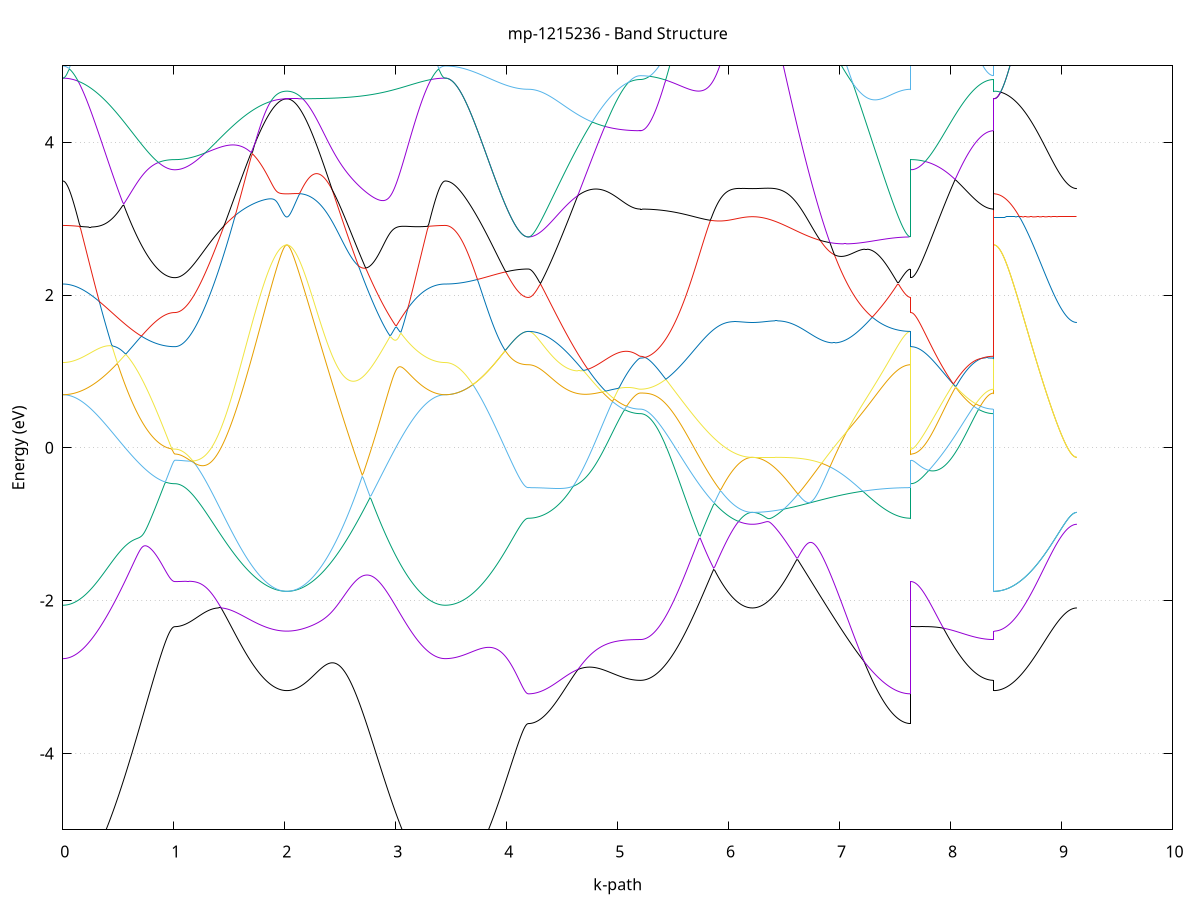 set title 'mp-1215236 - Band Structure'
set xlabel 'k-path'
set ylabel 'Energy (eV)'
set grid y
set yrange [-5:5]
set terminal png size 800,600
set output 'mp-1215236_bands_gnuplot.png'
plot '-' using 1:2 with lines notitle, '-' using 1:2 with lines notitle, '-' using 1:2 with lines notitle, '-' using 1:2 with lines notitle, '-' using 1:2 with lines notitle, '-' using 1:2 with lines notitle, '-' using 1:2 with lines notitle, '-' using 1:2 with lines notitle, '-' using 1:2 with lines notitle, '-' using 1:2 with lines notitle, '-' using 1:2 with lines notitle, '-' using 1:2 with lines notitle, '-' using 1:2 with lines notitle, '-' using 1:2 with lines notitle, '-' using 1:2 with lines notitle, '-' using 1:2 with lines notitle, '-' using 1:2 with lines notitle, '-' using 1:2 with lines notitle, '-' using 1:2 with lines notitle, '-' using 1:2 with lines notitle, '-' using 1:2 with lines notitle, '-' using 1:2 with lines notitle, '-' using 1:2 with lines notitle, '-' using 1:2 with lines notitle, '-' using 1:2 with lines notitle, '-' using 1:2 with lines notitle, '-' using 1:2 with lines notitle, '-' using 1:2 with lines notitle, '-' using 1:2 with lines notitle, '-' using 1:2 with lines notitle, '-' using 1:2 with lines notitle, '-' using 1:2 with lines notitle
0.000000 -48.286569
0.009995 -48.286469
0.019991 -48.286469
0.029986 -48.286369
0.039981 -48.286269
0.049977 -48.286169
0.059972 -48.285969
0.069967 -48.285769
0.079963 -48.285469
0.089958 -48.285269
0.099953 -48.284869
0.109949 -48.284569
0.119944 -48.284169
0.129940 -48.283869
0.139935 -48.283369
0.149930 -48.282969
0.159926 -48.282469
0.169921 -48.281969
0.179916 -48.281369
0.189912 -48.280869
0.199907 -48.280269
0.209902 -48.279569
0.219898 -48.278969
0.229893 -48.278269
0.239888 -48.277569
0.249884 -48.276869
0.259879 -48.276169
0.269874 -48.275369
0.279870 -48.274569
0.289865 -48.273769
0.299860 -48.272969
0.309856 -48.272069
0.319851 -48.271169
0.329847 -48.270369
0.339842 -48.269369
0.349837 -48.268469
0.359833 -48.267569
0.369828 -48.266569
0.379823 -48.265669
0.389819 -48.264669
0.399814 -48.263669
0.409809 -48.262669
0.419805 -48.261669
0.429800 -48.260669
0.439795 -48.259669
0.449791 -48.258569
0.459786 -48.257569
0.469781 -48.256469
0.479777 -48.255469
0.489772 -48.254369
0.499767 -48.253369
0.509763 -48.252269
0.519758 -48.251269
0.529754 -48.250169
0.539749 -48.249169
0.549744 -48.248069
0.559740 -48.247069
0.569735 -48.246069
0.579730 -48.244969
0.589726 -48.243969
0.599721 -48.242969
0.609716 -48.241969
0.619712 -48.240969
0.629707 -48.239969
0.639702 -48.238969
0.649698 -48.238069
0.659693 -48.237069
0.669688 -48.236169
0.679684 -48.235269
0.689679 -48.234369
0.699674 -48.233469
0.709670 -48.232569
0.719665 -48.231769
0.729661 -48.230969
0.739656 -48.230169
0.749651 -48.229369
0.759647 -48.228569
0.769642 -48.227869
0.779637 -48.227169
0.789633 -48.226469
0.799628 -48.225869
0.809623 -48.225169
0.819619 -48.224569
0.829614 -48.224069
0.839609 -48.223469
0.849605 -48.222969
0.859600 -48.222469
0.869595 -48.221969
0.879591 -48.221569
0.889586 -48.221169
0.899581 -48.220769
0.909577 -48.220469
0.919572 -48.220169
0.929567 -48.219869
0.939563 -48.219569
0.949558 -48.219369
0.959554 -48.219169
0.969549 -48.219069
0.979544 -48.218969
0.989540 -48.218869
0.999535 -48.218869
1.009530 -48.218769
1.009530 -48.218769
1.019526 -48.218769
1.029521 -48.218769
1.039516 -48.218669
1.049512 -48.218569
1.059507 -48.218369
1.069502 -48.218269
1.079498 -48.218069
1.089493 -48.217769
1.099488 -48.217469
1.109484 -48.217169
1.119479 -48.216869
1.129474 -48.216569
1.139470 -48.216169
1.149465 -48.215669
1.159461 -48.215269
1.169456 -48.214769
1.179451 -48.214269
1.189447 -48.213769
1.199442 -48.213169
1.209437 -48.212569
1.219433 -48.211969
1.229428 -48.211369
1.239423 -48.210669
1.249419 -48.209969
1.259414 -48.209269
1.269409 -48.208569
1.279405 -48.207769
1.289400 -48.206969
1.299395 -48.206169
1.309391 -48.205369
1.319386 -48.204569
1.329381 -48.203669
1.339377 -48.202769
1.349372 -48.201869
1.359368 -48.200969
1.369363 -48.200069
1.379358 -48.199169
1.389354 -48.198169
1.399349 -48.197169
1.409344 -48.196269
1.419340 -48.195269
1.429335 -48.194269
1.439330 -48.193269
1.449326 -48.192269
1.459321 -48.191169
1.469316 -48.190169
1.479312 -48.189169
1.489307 -48.188069
1.499302 -48.187069
1.509298 -48.186069
1.519293 -48.184969
1.529288 -48.183969
1.539284 -48.182969
1.549279 -48.181869
1.559275 -48.180869
1.569270 -48.179869
1.579265 -48.178769
1.589261 -48.177769
1.599256 -48.176769
1.609251 -48.175769
1.619247 -48.174769
1.629242 -48.173769
1.639237 -48.172869
1.649233 -48.171869
1.659228 -48.170869
1.669223 -48.169969
1.679219 -48.169069
1.689214 -48.168169
1.699209 -48.167269
1.709205 -48.166369
1.719200 -48.165569
1.729195 -48.164769
1.739191 -48.163969
1.749186 -48.163169
1.759182 -48.162369
1.769177 -48.161569
1.779172 -48.160869
1.789168 -48.160169
1.799163 -48.159469
1.809158 -48.158869
1.819154 -48.158269
1.829149 -48.157669
1.839144 -48.157069
1.849140 -48.156569
1.859135 -48.155969
1.869130 -48.155569
1.879126 -48.155069
1.889121 -48.154669
1.899116 -48.154269
1.909112 -48.153869
1.919107 -48.153569
1.929102 -48.153269
1.939098 -48.152969
1.949093 -48.152769
1.959088 -48.152469
1.969084 -48.152369
1.979079 -48.152169
1.989075 -48.152069
1.999070 -48.151969
2.009065 -48.151969
2.019061 -48.151969
2.019061 -48.151969
2.029044 -48.151969
2.039028 -48.151969
2.049012 -48.152069
2.058996 -48.152169
2.068980 -48.152369
2.078964 -48.152469
2.088948 -48.152769
2.098931 -48.152969
2.108915 -48.153269
2.118899 -48.153569
2.128883 -48.153869
2.138867 -48.154269
2.148851 -48.154669
2.158835 -48.155069
2.168818 -48.155569
2.178802 -48.156069
2.188786 -48.156569
2.198770 -48.157169
2.208754 -48.157769
2.218738 -48.158369
2.228722 -48.158969
2.238705 -48.159669
2.248689 -48.160369
2.258673 -48.161069
2.268657 -48.161869
2.278641 -48.162669
2.288625 -48.163469
2.298609 -48.164269
2.308592 -48.165169
2.318576 -48.166069
2.328560 -48.166969
2.338544 -48.167969
2.348528 -48.168869
2.358512 -48.169869
2.368496 -48.170869
2.378479 -48.171969
2.388463 -48.173069
2.398447 -48.174069
2.408431 -48.175169
2.418415 -48.176369
2.428399 -48.177469
2.438383 -48.178669
2.448366 -48.179869
2.458350 -48.181069
2.468334 -48.182269
2.478318 -48.183569
2.488302 -48.184769
2.498286 -48.186069
2.508270 -48.187369
2.518253 -48.188669
2.528237 -48.189969
2.538221 -48.191369
2.548205 -48.192669
2.558189 -48.194069
2.568173 -48.195469
2.578157 -48.196869
2.588140 -48.198269
2.598124 -48.199669
2.608108 -48.201069
2.618092 -48.202469
2.628076 -48.203969
2.638060 -48.205369
2.648044 -48.206869
2.658027 -48.208269
2.668011 -48.209769
2.677995 -48.211269
2.687979 -48.212669
2.697963 -48.214169
2.707947 -48.215669
2.717931 -48.217069
2.727914 -48.218569
2.737898 -48.220069
2.747882 -48.221569
2.757866 -48.223069
2.767850 -48.224469
2.777834 -48.225969
2.787818 -48.227469
2.797801 -48.228869
2.807785 -48.230369
2.817769 -48.231869
2.827753 -48.233269
2.837737 -48.234669
2.847721 -48.236169
2.857704 -48.237569
2.867688 -48.238969
2.877672 -48.240369
2.887656 -48.241769
2.897640 -48.243169
2.907624 -48.244569
2.917608 -48.245969
2.927592 -48.247269
2.937575 -48.248569
2.947559 -48.249969
2.957543 -48.251269
2.967527 -48.252569
2.977511 -48.253769
2.987495 -48.255069
2.997478 -48.256269
3.007462 -48.257569
3.017446 -48.258769
3.027430 -48.259969
3.037414 -48.261069
3.047398 -48.262269
3.057382 -48.263369
3.067365 -48.264469
3.077349 -48.265569
3.087333 -48.266569
3.097317 -48.267669
3.107301 -48.268669
3.117285 -48.269669
3.127269 -48.270569
3.137252 -48.271569
3.147236 -48.272469
3.157220 -48.273369
3.167204 -48.274269
3.177188 -48.275069
3.187172 -48.275869
3.197156 -48.276669
3.207139 -48.277369
3.217123 -48.278169
3.227107 -48.278869
3.237091 -48.279469
3.247075 -48.280169
3.257059 -48.280769
3.267043 -48.281369
3.277026 -48.281869
3.287010 -48.282469
3.296994 -48.282869
3.306978 -48.283369
3.316962 -48.283769
3.326946 -48.284169
3.336930 -48.284569
3.346913 -48.284869
3.356897 -48.285269
3.366881 -48.285469
3.376865 -48.285769
3.386849 -48.285969
3.396833 -48.286169
3.406817 -48.286269
3.416800 -48.286369
3.426784 -48.286469
3.436768 -48.286469
3.446752 -48.286569
3.446752 -48.286569
3.456731 -48.286569
3.466709 -48.286569
3.476688 -48.286569
3.486667 -48.286569
3.496645 -48.286569
3.506624 -48.286569
3.516602 -48.286569
3.526581 -48.286569
3.536560 -48.286569
3.546538 -48.286569
3.556517 -48.286569
3.566495 -48.286469
3.576474 -48.286469
3.586453 -48.286469
3.596431 -48.286469
3.606410 -48.286469
3.616389 -48.286469
3.626367 -48.286469
3.636346 -48.286469
3.646324 -48.286469
3.656303 -48.286469
3.666282 -48.286469
3.676260 -48.286469
3.686239 -48.286469
3.696218 -48.286469
3.706196 -48.286469
3.716175 -48.286469
3.726153 -48.286469
3.736132 -48.286469
3.746111 -48.286469
3.756089 -48.286469
3.766068 -48.286469
3.776046 -48.286469
3.786025 -48.286469
3.796004 -48.286469
3.805982 -48.286469
3.815961 -48.286469
3.825940 -48.286469
3.835918 -48.286469
3.845897 -48.286469
3.855875 -48.286469
3.865854 -48.286469
3.875833 -48.286469
3.885811 -48.286469
3.895790 -48.286469
3.905769 -48.286469
3.915747 -48.286369
3.925726 -48.286369
3.935704 -48.286369
3.945683 -48.286369
3.955662 -48.286369
3.965640 -48.286369
3.975619 -48.286369
3.985598 -48.286369
3.995576 -48.286369
4.005555 -48.286369
4.015533 -48.286369
4.025512 -48.286369
4.035491 -48.286369
4.045469 -48.286369
4.055448 -48.286369
4.065426 -48.286369
4.075405 -48.286369
4.085384 -48.286369
4.095362 -48.286369
4.105341 -48.286369
4.115320 -48.286369
4.125298 -48.286369
4.135277 -48.286369
4.145255 -48.286369
4.155234 -48.286369
4.165213 -48.286369
4.175191 -48.286369
4.185170 -48.286369
4.195149 -48.286369
4.195149 -48.286369
4.205144 -48.286369
4.215139 -48.286269
4.225135 -48.286269
4.235130 -48.286069
4.245125 -48.285969
4.255121 -48.285769
4.265116 -48.285569
4.275111 -48.285269
4.285107 -48.285069
4.295102 -48.284769
4.305097 -48.284369
4.315093 -48.283969
4.325088 -48.283569
4.335083 -48.283169
4.345079 -48.282669
4.355074 -48.282169
4.365069 -48.281669
4.375065 -48.281169
4.385060 -48.280569
4.395056 -48.279969
4.405051 -48.279269
4.415046 -48.278669
4.425042 -48.277969
4.435037 -48.277269
4.445032 -48.276469
4.455028 -48.275769
4.465023 -48.274969
4.475018 -48.274169
4.485014 -48.273269
4.495009 -48.272469
4.505004 -48.271569
4.515000 -48.270669
4.524995 -48.269769
4.534990 -48.268869
4.544986 -48.267869
4.554981 -48.266969
4.564976 -48.265969
4.574972 -48.264969
4.584967 -48.263969
4.594962 -48.262969
4.604958 -48.261969
4.614953 -48.260969
4.624949 -48.259869
4.634944 -48.258869
4.644939 -48.257769
4.654935 -48.256769
4.664930 -48.255669
4.674925 -48.254569
4.684921 -48.253469
4.694916 -48.252469
4.704911 -48.251369
4.714907 -48.250269
4.724902 -48.249169
4.734897 -48.248169
4.744893 -48.247069
4.754888 -48.245969
4.764883 -48.244969
4.774879 -48.243869
4.784874 -48.242869
4.794869 -48.241769
4.804865 -48.240769
4.814860 -48.239769
4.824856 -48.238769
4.834851 -48.237769
4.844846 -48.236769
4.854842 -48.235769
4.864837 -48.234869
4.874832 -48.233869
4.884828 -48.232969
4.894823 -48.232069
4.904818 -48.231169
4.914814 -48.230369
4.924809 -48.229469
4.934804 -48.228669
4.944800 -48.227869
4.954795 -48.227069
4.964790 -48.226369
4.974786 -48.225669
4.984781 -48.224969
4.994776 -48.224269
5.004772 -48.223669
5.014767 -48.222969
5.024763 -48.222369
5.034758 -48.221869
5.044753 -48.221269
5.054749 -48.220769
5.064744 -48.220369
5.074739 -48.219869
5.084735 -48.219469
5.094730 -48.219069
5.104725 -48.218769
5.114721 -48.218469
5.124716 -48.218169
5.134711 -48.217869
5.144707 -48.217669
5.154702 -48.217469
5.164697 -48.217369
5.174693 -48.217269
5.184688 -48.217169
5.194683 -48.217069
5.204679 -48.217069
5.204679 -48.217069
5.214674 -48.217069
5.224670 -48.216969
5.234665 -48.216969
5.244660 -48.216869
5.254656 -48.216669
5.264651 -48.216469
5.274646 -48.216269
5.284642 -48.216069
5.294637 -48.215769
5.304632 -48.215469
5.314628 -48.215169
5.324623 -48.214769
5.334618 -48.214469
5.344614 -48.213969
5.354609 -48.213569
5.364604 -48.213069
5.374600 -48.212569
5.384595 -48.212069
5.394590 -48.211469
5.404586 -48.210869
5.414581 -48.210269
5.424577 -48.209669
5.434572 -48.208969
5.444567 -48.208269
5.454563 -48.207569
5.464558 -48.206869
5.474553 -48.206069
5.484549 -48.205369
5.494544 -48.204569
5.504539 -48.203769
5.514535 -48.202869
5.524530 -48.202069
5.534525 -48.201169
5.544521 -48.200269
5.554516 -48.199369
5.564511 -48.198469
5.574507 -48.197569
5.584502 -48.196569
5.594497 -48.195569
5.604493 -48.194669
5.614488 -48.193669
5.624483 -48.192669
5.634479 -48.191669
5.644474 -48.190669
5.654470 -48.189669
5.664465 -48.188669
5.674460 -48.187569
5.684456 -48.186569
5.694451 -48.185569
5.704446 -48.184469
5.714442 -48.183469
5.724437 -48.182469
5.734432 -48.181469
5.744428 -48.180369
5.754423 -48.179369
5.764418 -48.178369
5.774414 -48.177369
5.784409 -48.176269
5.794404 -48.175269
5.804400 -48.174269
5.814395 -48.173369
5.824390 -48.172369
5.834386 -48.171369
5.844381 -48.170469
5.854377 -48.169469
5.864372 -48.168569
5.874367 -48.167669
5.884363 -48.166769
5.894358 -48.165869
5.904353 -48.164969
5.914349 -48.164169
5.924344 -48.163369
5.934339 -48.162569
5.944335 -48.161769
5.954330 -48.160969
5.964325 -48.160269
5.974321 -48.159569
5.984316 -48.158869
5.994311 -48.158169
6.004307 -48.157569
6.014302 -48.156869
6.024297 -48.156269
6.034293 -48.155769
6.044288 -48.155169
6.054284 -48.154669
6.064279 -48.154169
6.074274 -48.153769
6.084270 -48.153369
6.094265 -48.152969
6.104260 -48.152569
6.114256 -48.152269
6.124251 -48.151969
6.134246 -48.151669
6.144242 -48.151369
6.154237 -48.151169
6.164232 -48.151069
6.174228 -48.150869
6.184223 -48.150769
6.194218 -48.150669
6.204214 -48.150669
6.214209 -48.150669
6.214209 -48.150669
6.224193 -48.150669
6.234177 -48.150669
6.244161 -48.150769
6.254145 -48.150869
6.264128 -48.151069
6.274112 -48.151169
6.284096 -48.151369
6.294080 -48.151669
6.304064 -48.151969
6.314048 -48.152269
6.324032 -48.152569
6.334015 -48.152969
6.343999 -48.153369
6.353983 -48.153769
6.363967 -48.154269
6.373951 -48.154769
6.383935 -48.155269
6.393919 -48.155769
6.403902 -48.156369
6.413886 -48.156969
6.423870 -48.157669
6.433854 -48.158269
6.443838 -48.158969
6.453822 -48.159769
6.463806 -48.160469
6.473789 -48.161269
6.483773 -48.162069
6.493757 -48.162969
6.503741 -48.163769
6.513725 -48.164669
6.523709 -48.165569
6.533693 -48.166569
6.543676 -48.167469
6.553660 -48.168469
6.563644 -48.169569
6.573628 -48.170569
6.583612 -48.171669
6.593596 -48.172669
6.603580 -48.173869
6.613563 -48.174969
6.623547 -48.176069
6.633531 -48.177269
6.643515 -48.178469
6.653499 -48.179669
6.663483 -48.180869
6.673466 -48.182169
6.683450 -48.183369
6.693434 -48.184669
6.703418 -48.185969
6.713402 -48.187269
6.723386 -48.188669
6.733370 -48.189969
6.743354 -48.191369
6.753337 -48.192669
6.763321 -48.194069
6.773305 -48.195469
6.783289 -48.196869
6.793273 -48.198269
6.803257 -48.199769
6.813240 -48.201169
6.823224 -48.202569
6.833208 -48.204069
6.843192 -48.205469
6.853176 -48.206969
6.863160 -48.208469
6.873144 -48.209969
6.883127 -48.211369
6.893111 -48.212869
6.903095 -48.214369
6.913079 -48.215869
6.923063 -48.217369
6.933047 -48.218869
6.943031 -48.220369
6.953014 -48.221869
6.962998 -48.223369
6.972982 -48.224769
6.982966 -48.226269
6.992950 -48.227769
7.002934 -48.229269
7.012918 -48.230769
7.022901 -48.232169
7.032885 -48.233669
7.042869 -48.235069
7.052853 -48.236569
7.062837 -48.237969
7.072821 -48.239369
7.082805 -48.240869
7.092788 -48.242269
7.102772 -48.243669
7.112756 -48.244969
7.122740 -48.246369
7.132724 -48.247769
7.142708 -48.249069
7.152692 -48.250369
7.162675 -48.251669
7.172659 -48.252969
7.182643 -48.254269
7.192627 -48.255569
7.202611 -48.256769
7.212595 -48.258069
7.222579 -48.259269
7.232562 -48.260369
7.242546 -48.261569
7.252530 -48.262769
7.262514 -48.263869
7.272498 -48.264969
7.282482 -48.266069
7.292466 -48.267069
7.302449 -48.268169
7.312433 -48.269169
7.322417 -48.270069
7.332401 -48.271069
7.342385 -48.271969
7.352369 -48.272969
7.362353 -48.273769
7.372336 -48.274669
7.382320 -48.275469
7.392304 -48.276269
7.402288 -48.277069
7.412272 -48.277769
7.422256 -48.278469
7.432240 -48.279169
7.442223 -48.279869
7.452207 -48.280469
7.462191 -48.281069
7.472175 -48.281669
7.482159 -48.282169
7.492143 -48.282669
7.502127 -48.283169
7.512110 -48.283569
7.522094 -48.283969
7.532078 -48.284369
7.542062 -48.284769
7.552046 -48.285069
7.562030 -48.285269
7.572014 -48.285569
7.581997 -48.285769
7.591981 -48.285969
7.601965 -48.286069
7.611949 -48.286269
7.621933 -48.286269
7.631917 -48.286369
7.641901 -48.286369
7.641901 -48.218769
7.651879 -48.218769
7.661858 -48.218769
7.671836 -48.218769
7.681815 -48.218769
7.691794 -48.218769
7.701772 -48.218769
7.711751 -48.218769
7.721729 -48.218769
7.731708 -48.218769
7.741687 -48.218769
7.751665 -48.218669
7.761644 -48.218669
7.771623 -48.218669
7.781601 -48.218669
7.791580 -48.218669
7.801558 -48.218569
7.811537 -48.218569
7.821516 -48.218569
7.831494 -48.218569
7.841473 -48.218469
7.851452 -48.218469
7.861430 -48.218469
7.871409 -48.218469
7.881387 -48.218369
7.891366 -48.218369
7.901345 -48.218369
7.911323 -48.218269
7.921302 -48.218269
7.931281 -48.218269
7.941259 -48.218169
7.951238 -48.218169
7.961216 -48.218169
7.971195 -48.218069
7.981174 -48.218069
7.991152 -48.218069
8.001131 -48.217969
8.011109 -48.217969
8.021088 -48.217969
8.031067 -48.217869
8.041045 -48.217869
8.051024 -48.217769
8.061003 -48.217769
8.070981 -48.217769
8.080960 -48.217669
8.090938 -48.217669
8.100917 -48.217669
8.110896 -48.217569
8.120874 -48.217569
8.130853 -48.217569
8.140832 -48.217469
8.150810 -48.217469
8.160789 -48.217469
8.170767 -48.217369
8.180746 -48.217369
8.190725 -48.217369
8.200703 -48.217369
8.210682 -48.217269
8.220661 -48.217269
8.230639 -48.217269
8.240618 -48.217269
8.250596 -48.217269
8.260575 -48.217169
8.270554 -48.217169
8.280532 -48.217169
8.290511 -48.217169
8.300489 -48.217169
8.310468 -48.217169
8.320447 -48.217069
8.330425 -48.217069
8.340404 -48.217069
8.350383 -48.217069
8.360361 -48.217069
8.370340 -48.217069
8.380318 -48.217069
8.390297 -48.217069
8.390297 -48.151969
8.400276 -48.151969
8.410254 -48.151969
8.420233 -48.151969
8.430212 -48.151969
8.440190 -48.151869
8.450169 -48.151869
8.460147 -48.151869
8.470126 -48.151869
8.480105 -48.151869
8.490083 -48.151869
8.500062 -48.151869
8.510040 -48.151869
8.520019 -48.151869
8.529998 -48.151769
8.539976 -48.151769
8.549955 -48.151769
8.559934 -48.151769
8.569912 -48.151769
8.579891 -48.151769
8.589869 -48.151669
8.599848 -48.151669
8.609827 -48.151669
8.619805 -48.151669
8.629784 -48.151669
8.639763 -48.151569
8.649741 -48.151569
8.659720 -48.151569
8.669698 -48.151569
8.679677 -48.151469
8.689656 -48.151469
8.699634 -48.151469
8.709613 -48.151469
8.719592 -48.151369
8.729570 -48.151369
8.739549 -48.151369
8.749527 -48.151269
8.759506 -48.151269
8.769485 -48.151269
8.779463 -48.151269
8.789442 -48.151169
8.799420 -48.151169
8.809399 -48.151169
8.819378 -48.151169
8.829356 -48.151069
8.839335 -48.151069
8.849314 -48.151069
8.859292 -48.151069
8.869271 -48.150969
8.879249 -48.150969
8.889228 -48.150969
8.899207 -48.150969
8.909185 -48.150869
8.919164 -48.150869
8.929143 -48.150869
8.939121 -48.150869
8.949100 -48.150769
8.959078 -48.150769
8.969057 -48.150769
8.979036 -48.150769
8.989014 -48.150769
8.998993 -48.150769
9.008971 -48.150669
9.018950 -48.150669
9.028929 -48.150669
9.038907 -48.150669
9.048886 -48.150669
9.058865 -48.150669
9.068843 -48.150669
9.078822 -48.150669
9.088800 -48.150669
9.098779 -48.150669
9.108758 -48.150669
9.118736 -48.150669
9.128715 -48.150669
9.138694 -48.150669
e
0.000000 -33.136369
0.009995 -33.136369
0.019991 -33.136269
0.029986 -33.136269
0.039981 -33.136169
0.049977 -33.136169
0.059972 -33.136069
0.069967 -33.135969
0.079963 -33.135869
0.089958 -33.135669
0.099953 -33.135569
0.109949 -33.135469
0.119944 -33.135269
0.129940 -33.135069
0.139935 -33.134869
0.149930 -33.134669
0.159926 -33.134369
0.169921 -33.134169
0.179916 -33.133869
0.189912 -33.133669
0.199907 -33.133369
0.209902 -33.133069
0.219898 -33.132769
0.229893 -33.132469
0.239888 -33.132069
0.249884 -33.131769
0.259879 -33.131369
0.269874 -33.131069
0.279870 -33.130669
0.289865 -33.130269
0.299860 -33.129869
0.309856 -33.129469
0.319851 -33.129069
0.329847 -33.128669
0.339842 -33.128169
0.349837 -33.127769
0.359833 -33.127369
0.369828 -33.126869
0.379823 -33.126469
0.389819 -33.125969
0.399814 -33.125469
0.409809 -33.124969
0.419805 -33.124569
0.429800 -33.124069
0.439795 -33.123569
0.449791 -33.123069
0.459786 -33.122569
0.469781 -33.122069
0.479777 -33.121569
0.489772 -33.121069
0.499767 -33.120569
0.509763 -33.120069
0.519758 -33.119569
0.529754 -33.119069
0.539749 -33.118569
0.549744 -33.118069
0.559740 -33.117669
0.569735 -33.117169
0.579730 -33.116669
0.589726 -33.117369
0.599721 -33.120069
0.609716 -33.122769
0.619712 -33.125469
0.629707 -33.128069
0.639702 -33.130669
0.649698 -33.133269
0.659693 -33.135769
0.669688 -33.138269
0.679684 -33.140669
0.689679 -33.143069
0.699674 -33.145369
0.709670 -33.147669
0.719665 -33.149969
0.729661 -33.152169
0.739656 -33.154269
0.749651 -33.156269
0.759647 -33.158269
0.769642 -33.160269
0.779637 -33.162169
0.789633 -33.163969
0.799628 -33.165669
0.809623 -33.167369
0.819619 -33.168969
0.829614 -33.170469
0.839609 -33.171969
0.849605 -33.173269
0.859600 -33.174569
0.869595 -33.175769
0.879591 -33.176969
0.889586 -33.178069
0.899581 -33.178969
0.909577 -33.179869
0.919572 -33.180769
0.929567 -33.181469
0.939563 -33.182069
0.949558 -33.182669
0.959554 -33.183169
0.969549 -33.183569
0.979544 -33.183869
0.989540 -33.184069
0.999535 -33.184169
1.009530 -33.184269
1.009530 -33.184269
1.019526 -33.184269
1.029521 -33.184269
1.039516 -33.184169
1.049512 -33.184169
1.059507 -33.184169
1.069502 -33.184069
1.079498 -33.184069
1.089493 -33.183969
1.099488 -33.183969
1.109484 -33.183869
1.119479 -33.183769
1.129474 -33.183669
1.139470 -33.183669
1.149465 -33.183569
1.159461 -33.183469
1.169456 -33.183269
1.179451 -33.183169
1.189447 -33.183069
1.199442 -33.182969
1.209437 -33.182869
1.219433 -33.182669
1.229428 -33.182569
1.239423 -33.182369
1.249419 -33.182269
1.259414 -33.182069
1.269409 -33.181869
1.279405 -33.181769
1.289400 -33.181569
1.299395 -33.181369
1.309391 -33.181169
1.319386 -33.180969
1.329381 -33.180769
1.339377 -33.180569
1.349372 -33.180369
1.359368 -33.180169
1.369363 -33.179969
1.379358 -33.179769
1.389354 -33.179569
1.399349 -33.179369
1.409344 -33.179169
1.419340 -33.178969
1.429335 -33.178669
1.439330 -33.178469
1.449326 -33.178269
1.459321 -33.178069
1.469316 -33.177869
1.479312 -33.177569
1.489307 -33.177369
1.499302 -33.177169
1.509298 -33.176869
1.519293 -33.176669
1.529288 -33.176469
1.539284 -33.176269
1.549279 -33.175969
1.559275 -33.175769
1.569270 -33.175569
1.579265 -33.175369
1.589261 -33.175169
1.599256 -33.174869
1.609251 -33.174669
1.619247 -33.174469
1.629242 -33.174269
1.639237 -33.174069
1.649233 -33.173869
1.659228 -33.173669
1.669223 -33.173469
1.679219 -33.173269
1.689214 -33.173069
1.699209 -33.172869
1.709205 -33.172669
1.719200 -33.172469
1.729195 -33.172369
1.739191 -33.172169
1.749186 -33.171969
1.759182 -33.171869
1.769177 -33.171669
1.779172 -33.171569
1.789168 -33.171369
1.799163 -33.171269
1.809158 -33.171069
1.819154 -33.170969
1.829149 -33.170869
1.839144 -33.170769
1.849140 -33.170569
1.859135 -33.170469
1.869130 -33.170369
1.879126 -33.170269
1.889121 -33.170169
1.899116 -33.170169
1.909112 -33.170069
1.919107 -33.169969
1.929102 -33.169969
1.939098 -33.169869
1.949093 -33.169869
1.959088 -33.169769
1.969084 -33.169769
1.979079 -33.169769
1.989075 -33.169669
1.999070 -33.169669
2.009065 -33.169669
2.019061 -33.169669
2.019061 -33.169669
2.029044 -33.169669
2.039028 -33.169569
2.049012 -33.169469
2.058996 -33.169369
2.068980 -33.169169
2.078964 -33.168969
2.088948 -33.168669
2.098931 -33.168369
2.108915 -33.168069
2.118899 -33.167669
2.128883 -33.167269
2.138867 -33.166769
2.148851 -33.166269
2.158835 -33.165769
2.168818 -33.165169
2.178802 -33.164569
2.188786 -33.163869
2.198770 -33.163169
2.208754 -33.162469
2.218738 -33.161669
2.228722 -33.160869
2.238705 -33.160069
2.248689 -33.159169
2.258673 -33.158269
2.268657 -33.157269
2.278641 -33.156369
2.288625 -33.155369
2.298609 -33.154269
2.308592 -33.153169
2.318576 -33.152069
2.328560 -33.150969
2.338544 -33.149769
2.348528 -33.148569
2.358512 -33.147369
2.368496 -33.146069
2.378479 -33.144769
2.388463 -33.143469
2.398447 -33.142069
2.408431 -33.140669
2.418415 -33.139269
2.428399 -33.137869
2.438383 -33.136369
2.448366 -33.134969
2.458350 -33.133469
2.468334 -33.131869
2.478318 -33.130369
2.488302 -33.128769
2.498286 -33.127169
2.508270 -33.125569
2.518253 -33.123969
2.528237 -33.122269
2.538221 -33.120669
2.548205 -33.118969
2.558189 -33.117169
2.568173 -33.115469
2.578157 -33.113769
2.588140 -33.111969
2.598124 -33.110269
2.608108 -33.108469
2.618092 -33.106669
2.628076 -33.104869
2.638060 -33.103069
2.648044 -33.102169
2.658027 -33.102769
2.668011 -33.103369
2.677995 -33.103869
2.687979 -33.104469
2.697963 -33.105069
2.707947 -33.105569
2.717931 -33.106169
2.727914 -33.106769
2.737898 -33.107369
2.747882 -33.107969
2.757866 -33.108569
2.767850 -33.109169
2.777834 -33.109769
2.787818 -33.110369
2.797801 -33.110969
2.807785 -33.111469
2.817769 -33.112069
2.827753 -33.112669
2.837737 -33.113269
2.847721 -33.113869
2.857704 -33.114469
2.867688 -33.115069
2.877672 -33.115669
2.887656 -33.116269
2.897640 -33.116869
2.907624 -33.117469
2.917608 -33.117969
2.927592 -33.118569
2.937575 -33.119169
2.947559 -33.119769
2.957543 -33.120269
2.967527 -33.120869
2.977511 -33.121369
2.987495 -33.121969
2.997478 -33.122469
3.007462 -33.123069
3.017446 -33.123569
3.027430 -33.124069
3.037414 -33.124669
3.047398 -33.125169
3.057382 -33.125669
3.067365 -33.126169
3.077349 -33.126669
3.087333 -33.127069
3.097317 -33.127569
3.107301 -33.128069
3.117285 -33.128469
3.127269 -33.128969
3.137252 -33.129369
3.147236 -33.129769
3.157220 -33.130169
3.167204 -33.130569
3.177188 -33.130969
3.187172 -33.131369
3.197156 -33.131669
3.207139 -33.132069
3.217123 -33.132369
3.227107 -33.132769
3.237091 -33.133069
3.247075 -33.133369
3.257059 -33.133669
3.267043 -33.133869
3.277026 -33.134169
3.287010 -33.134369
3.296994 -33.134669
3.306978 -33.134869
3.316962 -33.135069
3.326946 -33.135269
3.336930 -33.135469
3.346913 -33.135569
3.356897 -33.135669
3.366881 -33.135869
3.376865 -33.135969
3.386849 -33.136069
3.396833 -33.136169
3.406817 -33.136169
3.416800 -33.136269
3.426784 -33.136269
3.436768 -33.136369
3.446752 -33.136369
3.446752 -33.136369
3.456731 -33.136369
3.466709 -33.136269
3.476688 -33.136269
3.486667 -33.136269
3.496645 -33.136269
3.506624 -33.136169
3.516602 -33.136169
3.526581 -33.136069
3.536560 -33.136069
3.546538 -33.135969
3.556517 -33.135869
3.566495 -33.135769
3.576474 -33.135669
3.586453 -33.135569
3.596431 -33.135469
3.606410 -33.135369
3.616389 -33.135269
3.626367 -33.135069
3.636346 -33.134969
3.646324 -33.134869
3.656303 -33.134669
3.666282 -33.134569
3.676260 -33.134369
3.686239 -33.134269
3.696218 -33.134069
3.706196 -33.133869
3.716175 -33.133769
3.726153 -33.133569
3.736132 -33.133369
3.746111 -33.133169
3.756089 -33.132969
3.766068 -33.132769
3.776046 -33.132669
3.786025 -33.132469
3.796004 -33.132269
3.805982 -33.132069
3.815961 -33.131869
3.825940 -33.131669
3.835918 -33.131469
3.845897 -33.131269
3.855875 -33.131069
3.865854 -33.130869
3.875833 -33.130769
3.885811 -33.130569
3.895790 -33.130369
3.905769 -33.130169
3.915747 -33.129969
3.925726 -33.129869
3.935704 -33.129669
3.945683 -33.129469
3.955662 -33.129369
3.965640 -33.129169
3.975619 -33.128969
3.985598 -33.128869
3.995576 -33.128669
4.005555 -33.128569
4.015533 -33.128469
4.025512 -33.128269
4.035491 -33.128169
4.045469 -33.128069
4.055448 -33.127969
4.065426 -33.127869
4.075405 -33.127769
4.085384 -33.127669
4.095362 -33.127569
4.105341 -33.127569
4.115320 -33.127469
4.125298 -33.127369
4.135277 -33.127369
4.145255 -33.127369
4.155234 -33.127269
4.165213 -33.127269
4.175191 -33.127269
4.185170 -33.127169
4.195149 -33.127169
4.195149 -33.127169
4.205144 -33.127169
4.215139 -33.127169
4.225135 -33.127169
4.235130 -33.127169
4.245125 -33.127169
4.255121 -33.127169
4.265116 -33.127169
4.275111 -33.127169
4.285107 -33.127069
4.295102 -33.127069
4.305097 -33.127069
4.315093 -33.126969
4.325088 -33.126969
4.335083 -33.126969
4.345079 -33.126869
4.355074 -33.126869
4.365069 -33.126769
4.375065 -33.126769
4.385060 -33.126669
4.395056 -33.126669
4.405051 -33.126569
4.415046 -33.126569
4.425042 -33.126469
4.435037 -33.126369
4.445032 -33.126369
4.455028 -33.126269
4.465023 -33.126169
4.475018 -33.126169
4.485014 -33.126069
4.495009 -33.125969
4.505004 -33.125969
4.515000 -33.125869
4.524995 -33.125769
4.534990 -33.125669
4.544986 -33.125669
4.554981 -33.125569
4.564976 -33.125469
4.574972 -33.125369
4.584967 -33.125269
4.594962 -33.125269
4.604958 -33.125169
4.614953 -33.125069
4.624949 -33.124969
4.634944 -33.124869
4.644939 -33.124869
4.654935 -33.124769
4.664930 -33.124669
4.674925 -33.124569
4.684921 -33.124469
4.694916 -33.124469
4.704911 -33.124369
4.714907 -33.124269
4.724902 -33.124169
4.734897 -33.124069
4.744893 -33.124069
4.754888 -33.123969
4.764883 -33.123869
4.774879 -33.123769
4.784874 -33.124269
4.794869 -33.127269
4.804865 -33.130169
4.814860 -33.132969
4.824856 -33.135869
4.834851 -33.138669
4.844846 -33.141369
4.854842 -33.144169
4.864837 -33.146769
4.874832 -33.149369
4.884828 -33.151969
4.894823 -33.154469
4.904818 -33.156969
4.914814 -33.159369
4.924809 -33.161769
4.934804 -33.164069
4.944800 -33.166269
4.954795 -33.168369
4.964790 -33.170469
4.974786 -33.172569
4.984781 -33.174469
4.994776 -33.176369
5.004772 -33.178169
5.014767 -33.179869
5.024763 -33.181469
5.034758 -33.183069
5.044753 -33.184569
5.054749 -33.185969
5.064744 -33.187269
5.074739 -33.188469
5.084735 -33.189669
5.094730 -33.190669
5.104725 -33.191669
5.114721 -33.192569
5.124716 -33.193369
5.134711 -33.194069
5.144707 -33.194669
5.154702 -33.195169
5.164697 -33.195569
5.174693 -33.195869
5.184688 -33.196169
5.194683 -33.196269
5.204679 -33.196369
5.204679 -33.196369
5.214674 -33.196269
5.224670 -33.196269
5.234665 -33.196269
5.244660 -33.196169
5.254656 -33.196169
5.264651 -33.196069
5.274646 -33.195969
5.284642 -33.195869
5.294637 -33.195669
5.304632 -33.195569
5.314628 -33.195369
5.324623 -33.195169
5.334618 -33.194969
5.344614 -33.194769
5.354609 -33.194569
5.364604 -33.194369
5.374600 -33.194069
5.384595 -33.193869
5.394590 -33.193569
5.404586 -33.193269
5.414581 -33.192969
5.424577 -33.192669
5.434572 -33.192369
5.444567 -33.191969
5.454563 -33.191669
5.464558 -33.191269
5.474553 -33.190969
5.484549 -33.190569
5.494544 -33.190169
5.504539 -33.189769
5.514535 -33.189369
5.524530 -33.188969
5.534525 -33.188469
5.544521 -33.188069
5.554516 -33.187669
5.564511 -33.187169
5.574507 -33.186769
5.584502 -33.186269
5.594497 -33.185769
5.604493 -33.185269
5.614488 -33.184869
5.624483 -33.184369
5.634479 -33.183869
5.644474 -33.183369
5.654470 -33.182869
5.664465 -33.182369
5.674460 -33.181869
5.684456 -33.181369
5.694451 -33.180869
5.704446 -33.180369
5.714442 -33.179869
5.724437 -33.179369
5.734432 -33.178869
5.744428 -33.178369
5.754423 -33.177869
5.764418 -33.177369
5.774414 -33.176869
5.784409 -33.176369
5.794404 -33.175869
5.804400 -33.175369
5.814395 -33.174869
5.824390 -33.174469
5.834386 -33.173969
5.844381 -33.173469
5.854377 -33.173069
5.864372 -33.172569
5.874367 -33.172169
5.884363 -33.171669
5.894358 -33.171269
5.904353 -33.170869
5.914349 -33.170469
5.924344 -33.170069
5.934339 -33.169669
5.944335 -33.169269
5.954330 -33.168869
5.964325 -33.168569
5.974321 -33.168169
5.984316 -33.167869
5.994311 -33.167569
6.004307 -33.167269
6.014302 -33.166969
6.024297 -33.166669
6.034293 -33.166369
6.044288 -33.166069
6.054284 -33.165869
6.064279 -33.165569
6.074274 -33.165369
6.084270 -33.165169
6.094265 -33.164969
6.104260 -33.164769
6.114256 -33.164669
6.124251 -33.164469
6.134246 -33.164369
6.144242 -33.164269
6.154237 -33.164169
6.164232 -33.164069
6.174228 -33.163969
6.184223 -33.163969
6.194218 -33.163869
6.204214 -33.163869
6.214209 -33.163869
6.214209 -33.163869
6.224193 -33.163869
6.234177 -33.163769
6.244161 -33.163669
6.254145 -33.163569
6.264128 -33.163469
6.274112 -33.163269
6.284096 -33.163069
6.294080 -33.162869
6.304064 -33.162569
6.314048 -33.162369
6.324032 -33.161969
6.334015 -33.161669
6.343999 -33.161269
6.353983 -33.160869
6.363967 -33.160369
6.373951 -33.159869
6.383935 -33.159369
6.393919 -33.158869
6.403902 -33.158269
6.413886 -33.157669
6.423870 -33.157069
6.433854 -33.156369
6.443838 -33.155669
6.453822 -33.154969
6.463806 -33.154169
6.473789 -33.153369
6.483773 -33.152569
6.493757 -33.151769
6.503741 -33.150869
6.513725 -33.149969
6.523709 -33.149069
6.533693 -33.148069
6.543676 -33.147069
6.553660 -33.146069
6.563644 -33.145069
6.573628 -33.143969
6.583612 -33.142869
6.593596 -33.141669
6.603580 -33.140569
6.613563 -33.139369
6.623547 -33.138169
6.633531 -33.136969
6.643515 -33.135669
6.653499 -33.134369
6.663483 -33.133069
6.673466 -33.131769
6.683450 -33.130369
6.693434 -33.128969
6.703418 -33.127569
6.713402 -33.126069
6.723386 -33.124669
6.733370 -33.123169
6.743354 -33.121669
6.753337 -33.120169
6.763321 -33.118569
6.773305 -33.117069
6.783289 -33.115469
6.793273 -33.113869
6.803257 -33.112269
6.813240 -33.110569
6.823224 -33.110969
6.833208 -33.111369
6.843192 -33.111869
6.853176 -33.112269
6.863160 -33.112669
6.873144 -33.113169
6.883127 -33.113569
6.893111 -33.113969
6.903095 -33.114369
6.913079 -33.114769
6.923063 -33.115169
6.933047 -33.115569
6.943031 -33.115969
6.953014 -33.116269
6.962998 -33.116669
6.972982 -33.117069
6.982966 -33.117369
6.992950 -33.117769
7.002934 -33.118069
7.012918 -33.118469
7.022901 -33.118769
7.032885 -33.119069
7.042869 -33.119369
7.052853 -33.119769
7.062837 -33.120069
7.072821 -33.120369
7.082805 -33.120569
7.092788 -33.120869
7.102772 -33.121169
7.112756 -33.121469
7.122740 -33.121669
7.132724 -33.121969
7.142708 -33.122169
7.152692 -33.122469
7.162675 -33.122669
7.172659 -33.122869
7.182643 -33.123069
7.192627 -33.123269
7.202611 -33.123469
7.212595 -33.123669
7.222579 -33.123869
7.232562 -33.124069
7.242546 -33.124269
7.252530 -33.124369
7.262514 -33.124569
7.272498 -33.124769
7.282482 -33.124869
7.292466 -33.125069
7.302449 -33.125169
7.312433 -33.125269
7.322417 -33.125469
7.332401 -33.125569
7.342385 -33.125669
7.352369 -33.125769
7.362353 -33.125869
7.372336 -33.125969
7.382320 -33.126069
7.392304 -33.126169
7.402288 -33.126269
7.412272 -33.126369
7.422256 -33.126469
7.432240 -33.126469
7.442223 -33.126569
7.452207 -33.126669
7.462191 -33.126669
7.472175 -33.126769
7.482159 -33.126869
7.492143 -33.126869
7.502127 -33.126869
7.512110 -33.126969
7.522094 -33.126969
7.532078 -33.127069
7.542062 -33.127069
7.552046 -33.127069
7.562030 -33.127169
7.572014 -33.127169
7.581997 -33.127169
7.591981 -33.127169
7.601965 -33.127169
7.611949 -33.127169
7.621933 -33.127169
7.631917 -33.127169
7.641901 -33.127169
7.641901 -33.184269
7.651879 -33.184269
7.661858 -33.184269
7.671836 -33.184269
7.681815 -33.184369
7.691794 -33.184369
7.701772 -33.184469
7.711751 -33.184469
7.721729 -33.184569
7.731708 -33.184669
7.741687 -33.184769
7.751665 -33.184869
7.761644 -33.184969
7.771623 -33.185069
7.781601 -33.185269
7.791580 -33.185369
7.801558 -33.185569
7.811537 -33.185669
7.821516 -33.185869
7.831494 -33.186069
7.841473 -33.186269
7.851452 -33.186369
7.861430 -33.186569
7.871409 -33.186769
7.881387 -33.187069
7.891366 -33.187269
7.901345 -33.187469
7.911323 -33.187669
7.921302 -33.187969
7.931281 -33.188169
7.941259 -33.188369
7.951238 -33.188669
7.961216 -33.188869
7.971195 -33.189169
7.981174 -33.189369
7.991152 -33.189669
8.001131 -33.189869
8.011109 -33.190169
8.021088 -33.190369
8.031067 -33.190669
8.041045 -33.190869
8.051024 -33.191169
8.061003 -33.191369
8.070981 -33.191669
8.080960 -33.191869
8.090938 -33.192169
8.100917 -33.192369
8.110896 -33.192669
8.120874 -33.192869
8.130853 -33.193069
8.140832 -33.193269
8.150810 -33.193569
8.160789 -33.193769
8.170767 -33.193969
8.180746 -33.194169
8.190725 -33.194369
8.200703 -33.194469
8.210682 -33.194669
8.220661 -33.194869
8.230639 -33.194969
8.240618 -33.195169
8.250596 -33.195269
8.260575 -33.195469
8.270554 -33.195569
8.280532 -33.195669
8.290511 -33.195769
8.300489 -33.195869
8.310468 -33.195969
8.320447 -33.196069
8.330425 -33.196169
8.340404 -33.196169
8.350383 -33.196269
8.360361 -33.196269
8.370340 -33.196269
8.380318 -33.196269
8.390297 -33.196369
8.390297 -33.169669
8.400276 -33.169669
8.410254 -33.169669
8.420233 -33.169669
8.430212 -33.169669
8.440190 -33.169569
8.450169 -33.169569
8.460147 -33.169569
8.470126 -33.169469
8.480105 -33.169469
8.490083 -33.169369
8.500062 -33.169369
8.510040 -33.169269
8.520019 -33.169269
8.529998 -33.169169
8.539976 -33.169069
8.549955 -33.169069
8.559934 -33.168969
8.569912 -33.168869
8.579891 -33.168769
8.589869 -33.168669
8.599848 -33.168669
8.609827 -33.168569
8.619805 -33.168469
8.629784 -33.168369
8.639763 -33.168269
8.649741 -33.168169
8.659720 -33.167969
8.669698 -33.167869
8.679677 -33.167769
8.689656 -33.167669
8.699634 -33.167569
8.709613 -33.167469
8.719592 -33.167369
8.729570 -33.167169
8.739549 -33.167069
8.749527 -33.166969
8.759506 -33.166869
8.769485 -33.166669
8.779463 -33.166569
8.789442 -33.166469
8.799420 -33.166369
8.809399 -33.166269
8.819378 -33.166169
8.829356 -33.165969
8.839335 -33.165869
8.849314 -33.165769
8.859292 -33.165669
8.869271 -33.165569
8.879249 -33.165469
8.889228 -33.165369
8.899207 -33.165169
8.909185 -33.165069
8.919164 -33.164969
8.929143 -33.164869
8.939121 -33.164769
8.949100 -33.164769
8.959078 -33.164669
8.969057 -33.164569
8.979036 -33.164469
8.989014 -33.164369
8.998993 -33.164369
9.008971 -33.164269
9.018950 -33.164169
9.028929 -33.164169
9.038907 -33.164069
9.048886 -33.164069
9.058865 -33.164069
9.068843 -33.163969
9.078822 -33.163969
9.088800 -33.163969
9.098779 -33.163869
9.108758 -33.163869
9.118736 -33.163869
9.128715 -33.163869
9.138694 -33.163869
e
0.000000 -33.001269
0.009995 -33.001369
0.019991 -33.001469
0.029986 -33.001669
0.039981 -33.001969
0.049977 -33.002469
0.059972 -33.002869
0.069967 -33.003469
0.079963 -33.004169
0.089958 -33.004969
0.099953 -33.005769
0.109949 -33.006769
0.119944 -33.007769
0.129940 -33.008869
0.139935 -33.009969
0.149930 -33.011269
0.159926 -33.012569
0.169921 -33.013969
0.179916 -33.015469
0.189912 -33.017069
0.199907 -33.018769
0.209902 -33.020469
0.219898 -33.022269
0.229893 -33.024069
0.239888 -33.025969
0.249884 -33.027969
0.259879 -33.030069
0.269874 -33.032169
0.279870 -33.034369
0.289865 -33.036569
0.299860 -33.038869
0.309856 -33.041169
0.319851 -33.043569
0.329847 -33.045969
0.339842 -33.048469
0.349837 -33.050969
0.359833 -33.053569
0.369828 -33.056169
0.379823 -33.058769
0.389819 -33.061469
0.399814 -33.064169
0.409809 -33.066869
0.419805 -33.069569
0.429800 -33.072369
0.439795 -33.075169
0.449791 -33.077969
0.459786 -33.080769
0.469781 -33.083569
0.479777 -33.086369
0.489772 -33.089269
0.499767 -33.092069
0.509763 -33.094969
0.519758 -33.097769
0.529754 -33.100569
0.539749 -33.103469
0.549744 -33.106269
0.559740 -33.109069
0.569735 -33.111869
0.579730 -33.114669
0.589726 -33.116169
0.599721 -33.115669
0.609716 -33.115169
0.619712 -33.114769
0.629707 -33.114269
0.639702 -33.113769
0.649698 -33.113369
0.659693 -33.112969
0.669688 -33.112469
0.679684 -33.112069
0.689679 -33.111669
0.699674 -33.111169
0.709670 -33.110769
0.719665 -33.110369
0.729661 -33.109969
0.739656 -33.109669
0.749651 -33.109269
0.759647 -33.108869
0.769642 -33.108569
0.779637 -33.108269
0.789633 -33.107869
0.799628 -33.107569
0.809623 -33.107269
0.819619 -33.107069
0.829614 -33.106769
0.839609 -33.106469
0.849605 -33.106269
0.859600 -33.106069
0.869595 -33.105769
0.879591 -33.105569
0.889586 -33.105369
0.899581 -33.105269
0.909577 -33.105069
0.919572 -33.104969
0.929567 -33.104769
0.939563 -33.104669
0.949558 -33.104569
0.959554 -33.104469
0.969549 -33.104469
0.979544 -33.104369
0.989540 -33.104369
0.999535 -33.104369
1.009530 -33.104269
1.009530 -33.104269
1.019526 -33.104269
1.029521 -33.104269
1.039516 -33.104269
1.049512 -33.104269
1.059507 -33.104169
1.069502 -33.104169
1.079498 -33.104069
1.089493 -33.103969
1.099488 -33.103869
1.109484 -33.103769
1.119479 -33.103669
1.129474 -33.103569
1.139470 -33.103469
1.149465 -33.103369
1.159461 -33.103169
1.169456 -33.103069
1.179451 -33.102869
1.189447 -33.102669
1.199442 -33.102469
1.209437 -33.102369
1.219433 -33.102169
1.229428 -33.101969
1.239423 -33.101669
1.249419 -33.101469
1.259414 -33.101269
1.269409 -33.101069
1.279405 -33.100769
1.289400 -33.100569
1.299395 -33.100269
1.309391 -33.100069
1.319386 -33.099769
1.329381 -33.099469
1.339377 -33.099169
1.349372 -33.098969
1.359368 -33.098669
1.369363 -33.098369
1.379358 -33.098069
1.389354 -33.097769
1.399349 -33.097469
1.409344 -33.097069
1.419340 -33.096769
1.429335 -33.096469
1.439330 -33.096169
1.449326 -33.095869
1.459321 -33.095469
1.469316 -33.095169
1.479312 -33.094869
1.489307 -33.094569
1.499302 -33.094169
1.509298 -33.093869
1.519293 -33.093569
1.529288 -33.093169
1.539284 -33.092869
1.549279 -33.092569
1.559275 -33.092269
1.569270 -33.092969
1.579265 -33.095769
1.589261 -33.098669
1.599256 -33.101469
1.609251 -33.104169
1.619247 -33.106969
1.629242 -33.109669
1.639237 -33.112369
1.649233 -33.114969
1.659228 -33.117569
1.669223 -33.120169
1.679219 -33.122669
1.689214 -33.125169
1.699209 -33.127669
1.709205 -33.130069
1.719200 -33.132369
1.729195 -33.134669
1.739191 -33.136869
1.749186 -33.139069
1.759182 -33.141169
1.769177 -33.143169
1.779172 -33.145169
1.789168 -33.147069
1.799163 -33.148869
1.809158 -33.150669
1.819154 -33.152369
1.829149 -33.154069
1.839144 -33.155569
1.849140 -33.157069
1.859135 -33.158469
1.869130 -33.159769
1.879126 -33.161069
1.889121 -33.162269
1.899116 -33.163269
1.909112 -33.164269
1.919107 -33.165269
1.929102 -33.166069
1.939098 -33.166869
1.949093 -33.167469
1.959088 -33.168069
1.969084 -33.168569
1.979079 -33.168969
1.989075 -33.169269
1.999070 -33.169469
2.009065 -33.169669
2.019061 -33.169669
2.019061 -33.169669
2.029044 -33.169669
2.039028 -33.169569
2.049012 -33.169469
2.058996 -33.169369
2.068980 -33.169169
2.078964 -33.168869
2.088948 -33.168669
2.098931 -33.168369
2.108915 -33.167969
2.118899 -33.167569
2.128883 -33.167169
2.138867 -33.166669
2.148851 -33.166169
2.158835 -33.165569
2.168818 -33.165069
2.178802 -33.164369
2.188786 -33.163769
2.198770 -33.162969
2.208754 -33.162269
2.218738 -33.161469
2.228722 -33.160669
2.238705 -33.159769
2.248689 -33.158969
2.258673 -33.157969
2.268657 -33.157069
2.278641 -33.156069
2.288625 -33.155069
2.298609 -33.153969
2.308592 -33.152869
2.318576 -33.151669
2.328560 -33.150569
2.338544 -33.149369
2.348528 -33.148169
2.358512 -33.146869
2.368496 -33.145569
2.378479 -33.144269
2.388463 -33.142969
2.398447 -33.141569
2.408431 -33.140169
2.418415 -33.138769
2.428399 -33.137269
2.438383 -33.135769
2.448366 -33.134269
2.458350 -33.132769
2.468334 -33.131269
2.478318 -33.129669
2.488302 -33.128069
2.498286 -33.126469
2.508270 -33.124869
2.518253 -33.123169
2.528237 -33.121469
2.538221 -33.119869
2.548205 -33.118169
2.558189 -33.116369
2.568173 -33.114669
2.578157 -33.112969
2.588140 -33.111169
2.598124 -33.109369
2.608108 -33.107669
2.618092 -33.105869
2.628076 -33.104069
2.638060 -33.102269
2.648044 -33.101269
2.658027 -33.099469
2.668011 -33.097669
2.677995 -33.095869
2.687979 -33.093969
2.697963 -33.092169
2.707947 -33.090269
2.717931 -33.088469
2.727914 -33.086569
2.737898 -33.084769
2.747882 -33.082869
2.757866 -33.081069
2.767850 -33.079169
2.777834 -33.077369
2.787818 -33.075569
2.797801 -33.073669
2.807785 -33.071869
2.817769 -33.070069
2.827753 -33.068269
2.837737 -33.066469
2.847721 -33.064669
2.857704 -33.062869
2.867688 -33.061069
2.877672 -33.059269
2.887656 -33.057569
2.897640 -33.055769
2.907624 -33.054069
2.917608 -33.052369
2.927592 -33.050669
2.937575 -33.048969
2.947559 -33.047369
2.957543 -33.045669
2.967527 -33.044069
2.977511 -33.042469
2.987495 -33.040869
2.997478 -33.039369
3.007462 -33.037769
3.017446 -33.036269
3.027430 -33.034769
3.037414 -33.033369
3.047398 -33.031869
3.057382 -33.030469
3.067365 -33.029069
3.077349 -33.027769
3.087333 -33.026369
3.097317 -33.025069
3.107301 -33.023769
3.117285 -33.022569
3.127269 -33.021369
3.137252 -33.020169
3.147236 -33.019069
3.157220 -33.017869
3.167204 -33.016769
3.177188 -33.015769
3.187172 -33.014769
3.197156 -33.013769
3.207139 -33.012769
3.217123 -33.011869
3.227107 -33.010969
3.237091 -33.010169
3.247075 -33.009369
3.257059 -33.008569
3.267043 -33.007869
3.277026 -33.007169
3.287010 -33.006469
3.296994 -33.005869
3.306978 -33.005269
3.316962 -33.004769
3.326946 -33.004269
3.336930 -33.003769
3.346913 -33.003369
3.356897 -33.002969
3.366881 -33.002569
3.376865 -33.002269
3.386849 -33.002069
3.396833 -33.001769
3.406817 -33.001669
3.416800 -33.001469
3.426784 -33.001369
3.436768 -33.001269
3.446752 -33.001269
3.446752 -33.001269
3.456731 -33.001269
3.466709 -33.001269
3.476688 -33.001269
3.486667 -33.001269
3.496645 -33.001269
3.506624 -33.001269
3.516602 -33.001269
3.526581 -33.001269
3.536560 -33.001269
3.546538 -33.001169
3.556517 -33.001169
3.566495 -33.001169
3.576474 -33.001169
3.586453 -33.001169
3.596431 -33.001069
3.606410 -33.001069
3.616389 -33.001069
3.626367 -33.000969
3.636346 -33.000969
3.646324 -33.000969
3.656303 -33.000869
3.666282 -33.000869
3.676260 -33.000869
3.686239 -33.000769
3.696218 -33.000769
3.706196 -33.000769
3.716175 -33.000669
3.726153 -33.000669
3.736132 -33.000569
3.746111 -33.000569
3.756089 -33.000469
3.766068 -33.000469
3.776046 -33.000369
3.786025 -33.000369
3.796004 -33.000369
3.805982 -33.000269
3.815961 -33.000269
3.825940 -33.000169
3.835918 -33.000169
3.845897 -33.000069
3.855875 -33.000069
3.865854 -32.999969
3.875833 -32.999969
3.885811 -32.999869
3.895790 -32.999869
3.905769 -32.999769
3.915747 -32.999769
3.925726 -32.999769
3.935704 -32.999669
3.945683 -32.999669
3.955662 -32.999569
3.965640 -32.999569
3.975619 -32.999569
3.985598 -32.999469
3.995576 -32.999469
4.005555 -32.999469
4.015533 -32.999369
4.025512 -32.999369
4.035491 -32.999369
4.045469 -32.999269
4.055448 -32.999269
4.065426 -32.999269
4.075405 -32.999269
4.085384 -32.999169
4.095362 -32.999169
4.105341 -32.999169
4.115320 -32.999169
4.125298 -32.999169
4.135277 -32.999169
4.145255 -32.999169
4.155234 -32.999069
4.165213 -32.999069
4.175191 -32.999069
4.185170 -32.999069
4.195149 -32.999069
4.195149 -32.999069
4.205144 -32.999169
4.215139 -32.999269
4.225135 -32.999569
4.235130 -32.999869
4.245125 -33.000269
4.255121 -33.000869
4.265116 -33.001469
4.275111 -33.002169
4.285107 -33.002969
4.295102 -33.003869
4.305097 -33.004869
4.315093 -33.005969
4.325088 -33.007169
4.335083 -33.008469
4.345079 -33.009769
4.355074 -33.011269
4.365069 -33.012769
4.375065 -33.014369
4.385060 -33.016069
4.395056 -33.017869
4.405051 -33.019669
4.415046 -33.021669
4.425042 -33.023669
4.435037 -33.025769
4.445032 -33.027869
4.455028 -33.030069
4.465023 -33.032369
4.475018 -33.034669
4.485014 -33.037069
4.495009 -33.039569
4.505004 -33.042069
4.515000 -33.044669
4.524995 -33.047269
4.534990 -33.049969
4.544986 -33.052669
4.554981 -33.055469
4.564976 -33.058269
4.574972 -33.061069
4.584967 -33.063969
4.594962 -33.066869
4.604958 -33.069769
4.614953 -33.072769
4.624949 -33.075769
4.634944 -33.078769
4.644939 -33.081769
4.654935 -33.084769
4.664930 -33.087869
4.674925 -33.090969
4.684921 -33.093969
4.694916 -33.097069
4.704911 -33.100169
4.714907 -33.103169
4.724902 -33.106269
4.734897 -33.109269
4.744893 -33.112369
4.754888 -33.115369
4.764883 -33.118369
4.774879 -33.121369
4.784874 -33.123769
4.794869 -33.123669
4.804865 -33.123569
4.814860 -33.123469
4.824856 -33.123469
4.834851 -33.123369
4.844846 -33.123269
4.854842 -33.123269
4.864837 -33.123169
4.874832 -33.123169
4.884828 -33.123069
4.894823 -33.122969
4.904818 -33.122969
4.914814 -33.122869
4.924809 -33.122869
4.934804 -33.122769
4.944800 -33.122769
4.954795 -33.122669
4.964790 -33.122669
4.974786 -33.122569
4.984781 -33.122569
4.994776 -33.122569
5.004772 -33.122469
5.014767 -33.122469
5.024763 -33.122369
5.034758 -33.122369
5.044753 -33.122369
5.054749 -33.122369
5.064744 -33.122269
5.074739 -33.122269
5.084735 -33.122269
5.094730 -33.122269
5.104725 -33.122169
5.114721 -33.122169
5.124716 -33.122169
5.134711 -33.122169
5.144707 -33.122169
5.154702 -33.122169
5.164697 -33.122169
5.174693 -33.122169
5.184688 -33.122169
5.194683 -33.122169
5.204679 -33.122169
5.204679 -33.122169
5.214674 -33.122069
5.224670 -33.122069
5.234665 -33.122069
5.244660 -33.121969
5.254656 -33.121969
5.264651 -33.121869
5.274646 -33.121769
5.284642 -33.121669
5.294637 -33.121469
5.304632 -33.121369
5.314628 -33.121269
5.324623 -33.121069
5.334618 -33.120869
5.344614 -33.120669
5.354609 -33.120469
5.364604 -33.120269
5.374600 -33.119969
5.384595 -33.119769
5.394590 -33.119469
5.404586 -33.119169
5.414581 -33.118969
5.424577 -33.118669
5.434572 -33.118269
5.444567 -33.117969
5.454563 -33.117669
5.464558 -33.117369
5.474553 -33.116969
5.484549 -33.116569
5.494544 -33.116269
5.504539 -33.115869
5.514535 -33.115469
5.524530 -33.115069
5.534525 -33.114669
5.544521 -33.114169
5.554516 -33.113769
5.564511 -33.113369
5.574507 -33.112969
5.584502 -33.112469
5.594497 -33.112069
5.604493 -33.111569
5.614488 -33.111169
5.624483 -33.110669
5.634479 -33.110169
5.644474 -33.109769
5.654470 -33.109269
5.664465 -33.108769
5.674460 -33.108269
5.684456 -33.107869
5.694451 -33.107369
5.704446 -33.106869
5.714442 -33.106369
5.724437 -33.105869
5.734432 -33.105369
5.744428 -33.104969
5.754423 -33.104469
5.764418 -33.103969
5.774414 -33.103469
5.784409 -33.103069
5.794404 -33.102569
5.804400 -33.102069
5.814395 -33.102869
5.824390 -33.105469
5.834386 -33.108069
5.844381 -33.110669
5.854377 -33.113169
5.864372 -33.115669
5.874367 -33.118169
5.884363 -33.120569
5.894358 -33.122969
5.904353 -33.125269
5.914349 -33.127569
5.924344 -33.129769
5.934339 -33.131969
5.944335 -33.134069
5.954330 -33.136169
5.964325 -33.138069
5.974321 -33.140069
5.984316 -33.141869
5.994311 -33.143669
6.004307 -33.145469
6.014302 -33.147069
6.024297 -33.148669
6.034293 -33.150169
6.044288 -33.151669
6.054284 -33.153069
6.064279 -33.154369
6.074274 -33.155569
6.084270 -33.156669
6.094265 -33.157769
6.104260 -33.158669
6.114256 -33.159569
6.124251 -33.160369
6.134246 -33.161169
6.144242 -33.161769
6.154237 -33.162369
6.164232 -33.162769
6.174228 -33.163169
6.184223 -33.163469
6.194218 -33.163669
6.204214 -33.163769
6.214209 -33.163869
6.214209 -33.163869
6.224193 -33.163869
6.234177 -33.163769
6.244161 -33.163669
6.254145 -33.163569
6.264128 -33.163369
6.274112 -33.163169
6.284096 -33.162869
6.294080 -33.162569
6.304064 -33.162269
6.314048 -33.161869
6.324032 -33.161469
6.334015 -33.161069
6.343999 -33.160569
6.353983 -33.160069
6.363967 -33.159469
6.373951 -33.158869
6.383935 -33.158269
6.393919 -33.157569
6.403902 -33.156869
6.413886 -33.156069
6.423870 -33.155369
6.433854 -33.154469
6.443838 -33.153669
6.453822 -33.152769
6.463806 -33.151869
6.473789 -33.150869
6.483773 -33.149869
6.493757 -33.148869
6.503741 -33.147869
6.513725 -33.146769
6.523709 -33.145669
6.533693 -33.144469
6.543676 -33.143269
6.553660 -33.142069
6.563644 -33.140869
6.573628 -33.139569
6.583612 -33.138269
6.593596 -33.136969
6.603580 -33.135669
6.613563 -33.134269
6.623547 -33.132869
6.633531 -33.131469
6.643515 -33.129969
6.653499 -33.128569
6.663483 -33.127069
6.673466 -33.125469
6.683450 -33.123969
6.693434 -33.122469
6.703418 -33.120869
6.713402 -33.119269
6.723386 -33.117669
6.733370 -33.115969
6.743354 -33.114369
6.753337 -33.112669
6.763321 -33.110969
6.773305 -33.109269
6.783289 -33.109169
6.793273 -33.109669
6.803257 -33.110069
6.813240 -33.110569
6.823224 -33.108969
6.833208 -33.107269
6.843192 -33.105569
6.853176 -33.103869
6.863160 -33.102069
6.873144 -33.100369
6.883127 -33.098569
6.893111 -33.096869
6.903095 -33.095069
6.913079 -33.093269
6.923063 -33.091469
6.933047 -33.089669
6.943031 -33.087869
6.953014 -33.086069
6.962998 -33.084269
6.972982 -33.082369
6.982966 -33.080569
6.992950 -33.078669
7.002934 -33.076869
7.012918 -33.075069
7.022901 -33.073169
7.032885 -33.071369
7.042869 -33.069469
7.052853 -33.067669
7.062837 -33.065769
7.072821 -33.063969
7.082805 -33.062169
7.092788 -33.060269
7.102772 -33.058469
7.112756 -33.056669
7.122740 -33.054869
7.132724 -33.053069
7.142708 -33.051269
7.152692 -33.049569
7.162675 -33.047769
7.172659 -33.046069
7.182643 -33.044369
7.192627 -33.042669
7.202611 -33.040969
7.212595 -33.039269
7.222579 -33.037669
7.232562 -33.035969
7.242546 -33.034369
7.252530 -33.032869
7.262514 -33.031269
7.272498 -33.029769
7.282482 -33.028269
7.292466 -33.026769
7.302449 -33.025369
7.312433 -33.023869
7.322417 -33.022469
7.332401 -33.021169
7.342385 -33.019869
7.352369 -33.018569
7.362353 -33.017269
7.372336 -33.016069
7.382320 -33.014869
7.392304 -33.013769
7.402288 -33.012669
7.412272 -33.011569
7.422256 -33.010569
7.432240 -33.009569
7.442223 -33.008569
7.452207 -33.007669
7.462191 -33.006869
7.472175 -33.006069
7.482159 -33.005269
7.492143 -33.004469
7.502127 -33.003869
7.512110 -33.003169
7.522094 -33.002569
7.532078 -33.002069
7.542062 -33.001469
7.552046 -33.001069
7.562030 -33.000669
7.572014 -33.000269
7.581997 -32.999969
7.591981 -32.999669
7.601965 -32.999469
7.611949 -32.999269
7.621933 -32.999169
7.631917 -32.999069
7.641901 -32.999069
7.641901 -33.104269
7.651879 -33.104369
7.661858 -33.104369
7.671836 -33.104369
7.681815 -33.104469
7.691794 -33.104469
7.701772 -33.104569
7.711751 -33.104669
7.721729 -33.104769
7.731708 -33.104969
7.741687 -33.105069
7.751665 -33.105269
7.761644 -33.105369
7.771623 -33.105569
7.781601 -33.105769
7.791580 -33.105969
7.801558 -33.106269
7.811537 -33.106469
7.821516 -33.106769
7.831494 -33.106969
7.841473 -33.107269
7.851452 -33.107569
7.861430 -33.107869
7.871409 -33.108169
7.881387 -33.108469
7.891366 -33.108769
7.901345 -33.109069
7.911323 -33.109469
7.921302 -33.109769
7.931281 -33.110069
7.941259 -33.110469
7.951238 -33.110869
7.961216 -33.111169
7.971195 -33.111569
7.981174 -33.111969
7.991152 -33.112269
8.001131 -33.112669
8.011109 -33.113069
8.021088 -33.113369
8.031067 -33.113769
8.041045 -33.114169
8.051024 -33.114569
8.061003 -33.114869
8.070981 -33.115269
8.080960 -33.115569
8.090938 -33.115969
8.100917 -33.116269
8.110896 -33.116669
8.120874 -33.116969
8.130853 -33.117369
8.140832 -33.117669
8.150810 -33.117969
8.160789 -33.118269
8.170767 -33.118569
8.180746 -33.118869
8.190725 -33.119169
8.200703 -33.119469
8.210682 -33.119669
8.220661 -33.119969
8.230639 -33.120169
8.240618 -33.120369
8.250596 -33.120669
8.260575 -33.120869
8.270554 -33.120969
8.280532 -33.121169
8.290511 -33.121369
8.300489 -33.121469
8.310468 -33.121569
8.320447 -33.121769
8.330425 -33.121869
8.340404 -33.121969
8.350383 -33.121969
8.360361 -33.122069
8.370340 -33.122069
8.380318 -33.122069
8.390297 -33.122169
8.390297 -33.169669
8.400276 -33.169669
8.410254 -33.169669
8.420233 -33.169669
8.430212 -33.169669
8.440190 -33.169569
8.450169 -33.169569
8.460147 -33.169569
8.470126 -33.169469
8.480105 -33.169469
8.490083 -33.169369
8.500062 -33.169369
8.510040 -33.169269
8.520019 -33.169269
8.529998 -33.169169
8.539976 -33.169069
8.549955 -33.169069
8.559934 -33.168969
8.569912 -33.168869
8.579891 -33.168769
8.589869 -33.168669
8.599848 -33.168669
8.609827 -33.168569
8.619805 -33.168469
8.629784 -33.168369
8.639763 -33.168269
8.649741 -33.168169
8.659720 -33.167969
8.669698 -33.167869
8.679677 -33.167769
8.689656 -33.167669
8.699634 -33.167569
8.709613 -33.167469
8.719592 -33.167369
8.729570 -33.167169
8.739549 -33.167069
8.749527 -33.166969
8.759506 -33.166869
8.769485 -33.166669
8.779463 -33.166569
8.789442 -33.166469
8.799420 -33.166369
8.809399 -33.166269
8.819378 -33.166169
8.829356 -33.165969
8.839335 -33.165869
8.849314 -33.165769
8.859292 -33.165669
8.869271 -33.165569
8.879249 -33.165469
8.889228 -33.165369
8.899207 -33.165169
8.909185 -33.165069
8.919164 -33.164969
8.929143 -33.164869
8.939121 -33.164769
8.949100 -33.164769
8.959078 -33.164669
8.969057 -33.164569
8.979036 -33.164469
8.989014 -33.164369
8.998993 -33.164369
9.008971 -33.164269
9.018950 -33.164169
9.028929 -33.164169
9.038907 -33.164069
9.048886 -33.164069
9.058865 -33.164069
9.068843 -33.163969
9.078822 -33.163969
9.088800 -33.163969
9.098779 -33.163869
9.108758 -33.163869
9.118736 -33.163869
9.128715 -33.163869
9.138694 -33.163869
e
0.000000 -33.001269
0.009995 -33.001269
0.019991 -33.001269
0.029986 -33.001269
0.039981 -33.001269
0.049977 -33.001169
0.059972 -33.001169
0.069967 -33.001069
0.079963 -33.001069
0.089958 -33.000969
0.099953 -33.000869
0.109949 -33.000769
0.119944 -33.000669
0.129940 -33.000569
0.139935 -33.000469
0.149930 -33.000369
0.159926 -33.000169
0.169921 -33.000069
0.179916 -32.999969
0.189912 -32.999769
0.199907 -32.999669
0.209902 -32.999469
0.219898 -32.999269
0.229893 -32.999069
0.239888 -32.998869
0.249884 -32.998669
0.259879 -32.998469
0.269874 -32.998269
0.279870 -32.998069
0.289865 -32.997869
0.299860 -32.997669
0.309856 -32.997369
0.319851 -32.997169
0.329847 -32.996969
0.339842 -32.996669
0.349837 -32.996469
0.359833 -32.996169
0.369828 -32.995869
0.379823 -32.995669
0.389819 -32.995369
0.399814 -32.995169
0.409809 -32.994869
0.419805 -32.994569
0.429800 -32.994269
0.439795 -32.994069
0.449791 -32.993769
0.459786 -32.993469
0.469781 -32.993169
0.479777 -32.992869
0.489772 -32.992669
0.499767 -32.992369
0.509763 -32.992069
0.519758 -32.991769
0.529754 -32.991469
0.539749 -32.991169
0.549744 -32.990969
0.559740 -32.990669
0.569735 -32.990369
0.579730 -32.990069
0.589726 -32.989769
0.599721 -32.989569
0.609716 -32.989269
0.619712 -32.988969
0.629707 -32.988769
0.639702 -32.988469
0.649698 -32.988169
0.659693 -32.987969
0.669688 -32.987669
0.679684 -32.987469
0.689679 -32.987169
0.699674 -32.986969
0.709670 -32.986769
0.719665 -32.986469
0.729661 -32.986269
0.739656 -32.986069
0.749651 -32.985869
0.759647 -32.985669
0.769642 -32.985469
0.779637 -32.985269
0.789633 -32.985069
0.799628 -32.984969
0.809623 -32.984769
0.819619 -32.984569
0.829614 -32.984469
0.839609 -32.984269
0.849605 -32.984169
0.859600 -32.983969
0.869595 -32.983869
0.879591 -32.983769
0.889586 -32.983669
0.899581 -32.983569
0.909577 -32.983469
0.919572 -32.983369
0.929567 -32.983369
0.939563 -32.983269
0.949558 -32.983169
0.959554 -32.983169
0.969549 -32.983069
0.979544 -32.983069
0.989540 -32.983069
0.999535 -32.983069
1.009530 -32.983069
1.009530 -32.983069
1.019526 -32.983069
1.029521 -32.983269
1.039516 -32.983469
1.049512 -32.983769
1.059507 -32.984169
1.069502 -32.984669
1.079498 -32.985269
1.089493 -32.985969
1.099488 -32.986769
1.109484 -32.987569
1.119479 -32.988569
1.129474 -32.989569
1.139470 -32.990669
1.149465 -32.991869
1.159461 -32.993169
1.169456 -32.994569
1.179451 -32.995969
1.189447 -32.997469
1.199442 -32.999069
1.209437 -33.000769
1.219433 -33.002569
1.229428 -33.004369
1.239423 -33.006269
1.249419 -33.008169
1.259414 -33.010269
1.269409 -33.012269
1.279405 -33.014469
1.289400 -33.016669
1.299395 -33.018969
1.309391 -33.021269
1.319386 -33.023669
1.329381 -33.026069
1.339377 -33.028569
1.349372 -33.031069
1.359368 -33.033669
1.369363 -33.036269
1.379358 -33.038869
1.389354 -33.041569
1.399349 -33.044269
1.409344 -33.047069
1.419340 -33.049869
1.429335 -33.052669
1.439330 -33.055469
1.449326 -33.058269
1.459321 -33.061169
1.469316 -33.064069
1.479312 -33.066969
1.489307 -33.069869
1.499302 -33.072769
1.509298 -33.075669
1.519293 -33.078569
1.529288 -33.081469
1.539284 -33.084269
1.549279 -33.087169
1.559275 -33.090069
1.569270 -33.091969
1.579265 -33.091569
1.589261 -33.091269
1.599256 -33.090969
1.609251 -33.090669
1.619247 -33.090369
1.629242 -33.089969
1.639237 -33.089669
1.649233 -33.089369
1.659228 -33.089069
1.669223 -33.088769
1.679219 -33.088569
1.689214 -33.088269
1.699209 -33.087969
1.709205 -33.087669
1.719200 -33.087469
1.729195 -33.087169
1.739191 -33.086869
1.749186 -33.086669
1.759182 -33.086369
1.769177 -33.086169
1.779172 -33.085969
1.789168 -33.085769
1.799163 -33.085469
1.809158 -33.085269
1.819154 -33.085069
1.829149 -33.084869
1.839144 -33.084769
1.849140 -33.084569
1.859135 -33.084369
1.869130 -33.084269
1.879126 -33.084069
1.889121 -33.083969
1.899116 -33.083869
1.909112 -33.083769
1.919107 -33.083669
1.929102 -33.083569
1.939098 -33.083469
1.949093 -33.083369
1.959088 -33.083269
1.969084 -33.083269
1.979079 -33.083169
1.989075 -33.083169
1.999070 -33.083169
2.009065 -33.083169
2.019061 -33.083169
2.019061 -33.083169
2.029044 -33.083169
2.039028 -33.083169
2.049012 -33.083169
2.058996 -33.083169
2.068980 -33.083269
2.078964 -33.083269
2.088948 -33.083369
2.098931 -33.083469
2.108915 -33.083569
2.118899 -33.083669
2.128883 -33.083769
2.138867 -33.083869
2.148851 -33.083969
2.158835 -33.084069
2.168818 -33.084269
2.178802 -33.084469
2.188786 -33.084569
2.198770 -33.084769
2.208754 -33.084969
2.218738 -33.085169
2.228722 -33.085369
2.238705 -33.085569
2.248689 -33.085769
2.258673 -33.086069
2.268657 -33.086269
2.278641 -33.086569
2.288625 -33.086869
2.298609 -33.087069
2.308592 -33.087369
2.318576 -33.087669
2.328560 -33.087969
2.338544 -33.088269
2.348528 -33.088669
2.358512 -33.088969
2.368496 -33.089269
2.378479 -33.089669
2.388463 -33.090069
2.398447 -33.090369
2.408431 -33.090769
2.418415 -33.091169
2.428399 -33.091569
2.438383 -33.091969
2.448366 -33.092369
2.458350 -33.092769
2.468334 -33.093269
2.478318 -33.093669
2.488302 -33.094069
2.498286 -33.094569
2.508270 -33.095069
2.518253 -33.095469
2.528237 -33.095969
2.538221 -33.096469
2.548205 -33.096969
2.558189 -33.097469
2.568173 -33.097969
2.578157 -33.098469
2.588140 -33.098969
2.598124 -33.099469
2.608108 -33.100069
2.618092 -33.100569
2.628076 -33.101069
2.638060 -33.101669
2.648044 -33.100369
2.658027 -33.098569
2.668011 -33.096769
2.677995 -33.094969
2.687979 -33.093069
2.697963 -33.091269
2.707947 -33.089369
2.717931 -33.087569
2.727914 -33.085769
2.737898 -33.083869
2.747882 -33.082069
2.757866 -33.080169
2.767850 -33.078369
2.777834 -33.076569
2.787818 -33.074669
2.797801 -33.072869
2.807785 -33.071069
2.817769 -33.069269
2.827753 -33.067469
2.837737 -33.065669
2.847721 -33.063869
2.857704 -33.062069
2.867688 -33.060369
2.877672 -33.058569
2.887656 -33.056869
2.897640 -33.055069
2.907624 -33.053369
2.917608 -33.051669
2.927592 -33.050069
2.937575 -33.048369
2.947559 -33.046769
2.957543 -33.045069
2.967527 -33.043469
2.977511 -33.041869
2.987495 -33.040369
2.997478 -33.038769
3.007462 -33.037269
3.017446 -33.035769
3.027430 -33.034369
3.037414 -33.032869
3.047398 -33.031469
3.057382 -33.030069
3.067365 -33.028669
3.077349 -33.027369
3.087333 -33.026069
3.097317 -33.024769
3.107301 -33.023469
3.117285 -33.022269
3.127269 -33.021069
3.137252 -33.019869
3.147236 -33.018769
3.157220 -33.017669
3.167204 -33.016569
3.177188 -33.015569
3.187172 -33.014569
3.197156 -33.013569
3.207139 -33.012669
3.217123 -33.011769
3.227107 -33.010869
3.237091 -33.010069
3.247075 -33.009269
3.257059 -33.008469
3.267043 -33.007769
3.277026 -33.007069
3.287010 -33.006469
3.296994 -33.005769
3.306978 -33.005269
3.316962 -33.004669
3.326946 -33.004169
3.336930 -33.003769
3.346913 -33.003369
3.356897 -33.002969
3.366881 -33.002569
3.376865 -33.002269
3.386849 -33.001969
3.396833 -33.001769
3.406817 -33.001569
3.416800 -33.001469
3.426784 -33.001369
3.436768 -33.001269
3.446752 -33.001269
3.446752 -33.001269
3.456731 -33.001269
3.466709 -33.001269
3.476688 -33.001269
3.486667 -33.001269
3.496645 -33.001269
3.506624 -33.001269
3.516602 -33.001269
3.526581 -33.001269
3.536560 -33.001269
3.546538 -33.001169
3.556517 -33.001169
3.566495 -33.001169
3.576474 -33.001169
3.586453 -33.001169
3.596431 -33.001069
3.606410 -33.001069
3.616389 -33.001069
3.626367 -33.000969
3.636346 -33.000969
3.646324 -33.000969
3.656303 -33.000869
3.666282 -33.000869
3.676260 -33.000869
3.686239 -33.000769
3.696218 -33.000769
3.706196 -33.000769
3.716175 -33.000669
3.726153 -33.000669
3.736132 -33.000569
3.746111 -33.000569
3.756089 -33.000469
3.766068 -33.000469
3.776046 -33.000369
3.786025 -33.000369
3.796004 -33.000369
3.805982 -33.000269
3.815961 -33.000269
3.825940 -33.000169
3.835918 -33.000169
3.845897 -33.000069
3.855875 -33.000069
3.865854 -32.999969
3.875833 -32.999969
3.885811 -32.999869
3.895790 -32.999869
3.905769 -32.999769
3.915747 -32.999769
3.925726 -32.999769
3.935704 -32.999669
3.945683 -32.999669
3.955662 -32.999569
3.965640 -32.999569
3.975619 -32.999569
3.985598 -32.999469
3.995576 -32.999469
4.005555 -32.999469
4.015533 -32.999369
4.025512 -32.999369
4.035491 -32.999369
4.045469 -32.999269
4.055448 -32.999269
4.065426 -32.999269
4.075405 -32.999269
4.085384 -32.999169
4.095362 -32.999169
4.105341 -32.999169
4.115320 -32.999169
4.125298 -32.999169
4.135277 -32.999169
4.145255 -32.999169
4.155234 -32.999069
4.165213 -32.999069
4.175191 -32.999069
4.185170 -32.999069
4.195149 -32.999069
4.195149 -32.999069
4.205144 -32.999069
4.215139 -32.999069
4.225135 -32.999069
4.235130 -32.999069
4.245125 -32.998969
4.255121 -32.998969
4.265116 -32.998869
4.275111 -32.998869
4.285107 -32.998769
4.295102 -32.998669
4.305097 -32.998569
4.315093 -32.998469
4.325088 -32.998369
4.335083 -32.998269
4.345079 -32.998169
4.355074 -32.998069
4.365069 -32.997969
4.375065 -32.997869
4.385060 -32.997669
4.395056 -32.997569
4.405051 -32.997369
4.415046 -32.997269
4.425042 -32.997069
4.435037 -32.996869
4.445032 -32.996669
4.455028 -32.996569
4.465023 -32.996369
4.475018 -32.996169
4.485014 -32.995969
4.495009 -32.995769
4.505004 -32.995569
4.515000 -32.995269
4.524995 -32.995069
4.534990 -32.994869
4.544986 -32.994669
4.554981 -32.994369
4.564976 -32.994169
4.574972 -32.993969
4.584967 -32.993669
4.594962 -32.993469
4.604958 -32.993169
4.614953 -32.992969
4.624949 -32.992669
4.634944 -32.992469
4.644939 -32.992169
4.654935 -32.991969
4.664930 -32.991669
4.674925 -32.991469
4.684921 -32.991169
4.694916 -32.990869
4.704911 -32.990669
4.714907 -32.990369
4.724902 -32.990169
4.734897 -32.989869
4.744893 -32.989569
4.754888 -32.989369
4.764883 -32.989069
4.774879 -32.988869
4.784874 -32.988569
4.794869 -32.988369
4.804865 -32.988069
4.814860 -32.987869
4.824856 -32.987669
4.834851 -32.987369
4.844846 -32.987169
4.854842 -32.986869
4.864837 -32.986669
4.874832 -32.986469
4.884828 -32.986269
4.894823 -32.986069
4.904818 -32.985769
4.914814 -32.985569
4.924809 -32.985369
4.934804 -32.985169
4.944800 -32.984969
4.954795 -32.984869
4.964790 -32.984669
4.974786 -32.984469
4.984781 -32.984269
4.994776 -32.984169
5.004772 -32.983969
5.014767 -32.983869
5.024763 -32.983669
5.034758 -32.983569
5.044753 -32.983469
5.054749 -32.983369
5.064744 -32.983169
5.074739 -32.983069
5.084735 -32.982969
5.094730 -32.982969
5.104725 -32.982869
5.114721 -32.982769
5.124716 -32.982669
5.134711 -32.982669
5.144707 -32.982569
5.154702 -32.982569
5.164697 -32.982469
5.174693 -32.982469
5.184688 -32.982469
5.194683 -32.982469
5.204679 -32.982469
5.204679 -32.982469
5.214674 -32.982469
5.224670 -32.982669
5.234665 -32.982869
5.244660 -32.983169
5.254656 -32.983569
5.264651 -32.984069
5.274646 -32.984569
5.284642 -32.985269
5.294637 -32.986069
5.304632 -32.986869
5.314628 -32.987769
5.324623 -32.988769
5.334618 -32.989869
5.344614 -32.991069
5.354609 -32.992269
5.364604 -32.993569
5.374600 -32.994969
5.384595 -32.996469
5.394590 -32.998069
5.404586 -32.999669
5.414581 -33.001369
5.424577 -33.003169
5.434572 -33.004969
5.444567 -33.006869
5.454563 -33.008869
5.464558 -33.010869
5.474553 -33.012969
5.484549 -33.015069
5.494544 -33.017269
5.504539 -33.019569
5.514535 -33.021869
5.524530 -33.024269
5.534525 -33.026669
5.544521 -33.029069
5.554516 -33.031569
5.564511 -33.034169
5.574507 -33.036669
5.584502 -33.039269
5.594497 -33.041969
5.604493 -33.044669
5.614488 -33.047369
5.624483 -33.050069
5.634479 -33.052769
5.644474 -33.055569
5.654470 -33.058369
5.664465 -33.061069
5.674460 -33.063969
5.684456 -33.066769
5.694451 -33.069569
5.704446 -33.072369
5.714442 -33.075169
5.724437 -33.078069
5.734432 -33.080869
5.744428 -33.083669
5.754423 -33.086469
5.764418 -33.089169
5.774414 -33.091969
5.784409 -33.094669
5.794404 -33.097469
5.804400 -33.100169
5.814395 -33.101669
5.824390 -33.101169
5.834386 -33.100769
5.844381 -33.100269
5.854377 -33.099869
5.864372 -33.099469
5.874367 -33.098969
5.884363 -33.098569
5.894358 -33.098169
5.904353 -33.097769
5.914349 -33.097369
5.924344 -33.096969
5.934339 -33.096569
5.944335 -33.096269
5.954330 -33.095869
5.964325 -33.095569
5.974321 -33.095269
5.984316 -33.094869
5.994311 -33.094569
6.004307 -33.094269
6.014302 -33.093969
6.024297 -33.093769
6.034293 -33.093469
6.044288 -33.093169
6.054284 -33.092969
6.064279 -33.092769
6.074274 -33.092569
6.084270 -33.092369
6.094265 -33.092169
6.104260 -33.091969
6.114256 -33.091869
6.124251 -33.091669
6.134246 -33.091569
6.144242 -33.091469
6.154237 -33.091369
6.164232 -33.091269
6.174228 -33.091269
6.184223 -33.091169
6.194218 -33.091169
6.204214 -33.091069
6.214209 -33.091069
6.214209 -33.091069
6.224193 -33.091069
6.234177 -33.091169
6.244161 -33.091169
6.254145 -33.091269
6.264128 -33.091269
6.274112 -33.091369
6.284096 -33.091469
6.294080 -33.091569
6.304064 -33.091669
6.314048 -33.091869
6.324032 -33.091969
6.334015 -33.092169
6.343999 -33.092369
6.353983 -33.092569
6.363967 -33.092769
6.373951 -33.092969
6.383935 -33.093169
6.393919 -33.093469
6.403902 -33.093669
6.413886 -33.093969
6.423870 -33.094269
6.433854 -33.094569
6.443838 -33.094869
6.453822 -33.095169
6.463806 -33.095469
6.473789 -33.095869
6.483773 -33.096169
6.493757 -33.096569
6.503741 -33.096869
6.513725 -33.097269
6.523709 -33.097669
6.533693 -33.098069
6.543676 -33.098469
6.553660 -33.098869
6.563644 -33.099269
6.573628 -33.099669
6.583612 -33.100169
6.593596 -33.100569
6.603580 -33.100969
6.613563 -33.101469
6.623547 -33.101869
6.633531 -33.102269
6.643515 -33.102769
6.653499 -33.103269
6.663483 -33.103669
6.673466 -33.104169
6.683450 -33.104569
6.693434 -33.105069
6.703418 -33.105469
6.713402 -33.105969
6.723386 -33.106469
6.733370 -33.106869
6.743354 -33.107369
6.753337 -33.107869
6.763321 -33.108269
6.773305 -33.108769
6.783289 -33.107569
6.793273 -33.105869
6.803257 -33.104169
6.813240 -33.102369
6.823224 -33.100669
6.833208 -33.098869
6.843192 -33.097069
6.853176 -33.095369
6.863160 -33.093569
6.873144 -33.091769
6.883127 -33.089969
6.893111 -33.088169
6.903095 -33.086369
6.913079 -33.084569
6.923063 -33.082669
6.933047 -33.080869
6.943031 -33.079069
6.953014 -33.077269
6.962998 -33.075469
6.972982 -33.073669
6.982966 -33.071869
6.992950 -33.070069
7.002934 -33.068269
7.012918 -33.066469
7.022901 -33.064769
7.032885 -33.062969
7.042869 -33.061169
7.052853 -33.059469
7.062837 -33.057669
7.072821 -33.055969
7.082805 -33.054269
7.092788 -33.052569
7.102772 -33.050869
7.112756 -33.049169
7.122740 -33.047569
7.132724 -33.045869
7.142708 -33.044269
7.152692 -33.042669
7.162675 -33.041069
7.172659 -33.039469
7.182643 -33.037969
7.192627 -33.036369
7.202611 -33.034869
7.212595 -33.033369
7.222579 -33.031969
7.232562 -33.030469
7.242546 -33.029069
7.252530 -33.027669
7.262514 -33.026369
7.272498 -33.024969
7.282482 -33.023669
7.292466 -33.022469
7.302449 -33.021169
7.312433 -33.019969
7.322417 -33.018769
7.332401 -33.017569
7.342385 -33.016469
7.352369 -33.015369
7.362353 -33.014269
7.372336 -33.013269
7.382320 -33.012269
7.392304 -33.011269
7.402288 -33.010369
7.412272 -33.009469
7.422256 -33.008569
7.432240 -33.007769
7.442223 -33.006969
7.452207 -33.006269
7.462191 -33.005469
7.472175 -33.004869
7.482159 -33.004169
7.492143 -33.003569
7.502127 -33.002969
7.512110 -33.002469
7.522094 -33.001969
7.532078 -33.001469
7.542062 -33.001069
7.552046 -33.000669
7.562030 -33.000369
7.572014 -33.000069
7.581997 -32.999769
7.591981 -32.999569
7.601965 -32.999369
7.611949 -32.999269
7.621933 -32.999169
7.631917 -32.999069
7.641901 -32.999069
7.641901 -32.983069
7.651879 -32.983069
7.661858 -32.983069
7.671836 -32.983069
7.681815 -32.983069
7.691794 -32.983069
7.701772 -32.983069
7.711751 -32.983069
7.721729 -32.983069
7.731708 -32.982969
7.741687 -32.982969
7.751665 -32.982969
7.761644 -32.982969
7.771623 -32.982969
7.781601 -32.982969
7.791580 -32.982969
7.801558 -32.982969
7.811537 -32.982969
7.821516 -32.982969
7.831494 -32.982969
7.841473 -32.982969
7.851452 -32.982969
7.861430 -32.982969
7.871409 -32.982869
7.881387 -32.982869
7.891366 -32.982869
7.901345 -32.982869
7.911323 -32.982869
7.921302 -32.982869
7.931281 -32.982869
7.941259 -32.982869
7.951238 -32.982869
7.961216 -32.982769
7.971195 -32.982769
7.981174 -32.982769
7.991152 -32.982769
8.001131 -32.982769
8.011109 -32.982769
8.021088 -32.982769
8.031067 -32.982769
8.041045 -32.982669
8.051024 -32.982669
8.061003 -32.982669
8.070981 -32.982669
8.080960 -32.982669
8.090938 -32.982669
8.100917 -32.982669
8.110896 -32.982669
8.120874 -32.982569
8.130853 -32.982569
8.140832 -32.982569
8.150810 -32.982569
8.160789 -32.982569
8.170767 -32.982569
8.180746 -32.982569
8.190725 -32.982569
8.200703 -32.982569
8.210682 -32.982469
8.220661 -32.982469
8.230639 -32.982469
8.240618 -32.982469
8.250596 -32.982469
8.260575 -32.982469
8.270554 -32.982469
8.280532 -32.982469
8.290511 -32.982469
8.300489 -32.982469
8.310468 -32.982469
8.320447 -32.982469
8.330425 -32.982469
8.340404 -32.982469
8.350383 -32.982469
8.360361 -32.982469
8.370340 -32.982469
8.380318 -32.982469
8.390297 -32.982469
8.390297 -33.083169
8.400276 -33.083169
8.410254 -33.083169
8.420233 -33.083169
8.430212 -33.083169
8.440190 -33.083169
8.450169 -33.083269
8.460147 -33.083269
8.470126 -33.083369
8.480105 -33.083369
8.490083 -33.083469
8.500062 -33.083569
8.510040 -33.083569
8.520019 -33.083669
8.529998 -33.083769
8.539976 -33.083869
8.549955 -33.083969
8.559934 -33.084069
8.569912 -33.084169
8.579891 -33.084369
8.589869 -33.084469
8.599848 -33.084569
8.609827 -33.084669
8.619805 -33.084869
8.629784 -33.084969
8.639763 -33.085169
8.649741 -33.085269
8.659720 -33.085369
8.669698 -33.085569
8.679677 -33.085669
8.689656 -33.085869
8.699634 -33.086069
8.709613 -33.086169
8.719592 -33.086369
8.729570 -33.086469
8.739549 -33.086669
8.749527 -33.086869
8.759506 -33.086969
8.769485 -33.087169
8.779463 -33.087369
8.789442 -33.087569
8.799420 -33.087669
8.809399 -33.087869
8.819378 -33.087969
8.829356 -33.088169
8.839335 -33.088369
8.849314 -33.088469
8.859292 -33.088669
8.869271 -33.088769
8.879249 -33.088969
8.889228 -33.089069
8.899207 -33.089269
8.909185 -33.089369
8.919164 -33.089469
8.929143 -33.089669
8.939121 -33.089769
8.949100 -33.089869
8.959078 -33.089969
8.969057 -33.090069
8.979036 -33.090269
8.989014 -33.090369
8.998993 -33.090369
9.008971 -33.090469
9.018950 -33.090569
9.028929 -33.090669
9.038907 -33.090769
9.048886 -33.090769
9.058865 -33.090869
9.068843 -33.090869
9.078822 -33.090969
9.088800 -33.090969
9.098779 -33.091069
9.108758 -33.091069
9.118736 -33.091069
9.128715 -33.091069
9.138694 -33.091069
e
0.000000 -26.416969
0.009995 -26.416969
0.019991 -26.416869
0.029986 -26.416869
0.039981 -26.416769
0.049977 -26.416669
0.059972 -26.416469
0.069967 -26.416369
0.079963 -26.416169
0.089958 -26.415969
0.099953 -26.415769
0.109949 -26.415469
0.119944 -26.415269
0.129940 -26.414969
0.139935 -26.414569
0.149930 -26.414269
0.159926 -26.413869
0.169921 -26.413569
0.179916 -26.413169
0.189912 -26.412669
0.199907 -26.412269
0.209902 -26.411769
0.219898 -26.411269
0.229893 -26.410769
0.239888 -26.410269
0.249884 -26.409769
0.259879 -26.409169
0.269874 -26.408569
0.279870 -26.408069
0.289865 -26.407469
0.299860 -26.406769
0.309856 -26.406169
0.319851 -26.405569
0.329847 -26.404869
0.339842 -26.404169
0.349837 -26.403469
0.359833 -26.402769
0.369828 -26.402069
0.379823 -26.401369
0.389819 -26.400669
0.399814 -26.399869
0.409809 -26.399169
0.419805 -26.398369
0.429800 -26.397669
0.439795 -26.396869
0.449791 -26.398369
0.459786 -26.409069
0.469781 -26.419869
0.479777 -26.430669
0.489772 -26.441469
0.499767 -26.452269
0.509763 -26.463069
0.519758 -26.473869
0.529754 -26.484569
0.539749 -26.495269
0.549744 -26.505869
0.559740 -26.516469
0.569735 -26.526969
0.579730 -26.537369
0.589726 -26.547669
0.599721 -26.557969
0.609716 -26.568069
0.619712 -26.577969
0.629707 -26.587869
0.639702 -26.597569
0.649698 -26.607169
0.659693 -26.616569
0.669688 -26.625769
0.679684 -26.634869
0.689679 -26.643769
0.699674 -26.652469
0.709670 -26.660969
0.719665 -26.669269
0.729661 -26.677369
0.739656 -26.685269
0.749651 -26.692869
0.759647 -26.700269
0.769642 -26.707469
0.779637 -26.714369
0.789633 -26.721069
0.799628 -26.727469
0.809623 -26.733669
0.819619 -26.739569
0.829614 -26.745169
0.839609 -26.750469
0.849605 -26.755569
0.859600 -26.760369
0.869595 -26.764869
0.879591 -26.769069
0.889586 -26.772969
0.899581 -26.776569
0.909577 -26.779769
0.919572 -26.782769
0.929567 -26.785469
0.939563 -26.787869
0.949558 -26.789969
0.959554 -26.791669
0.969549 -26.793069
0.979544 -26.794169
0.989540 -26.794969
0.999535 -26.795469
1.009530 -26.795669
1.009530 -26.795669
1.019526 -26.795569
1.029521 -26.795569
1.039516 -26.795369
1.049512 -26.795169
1.059507 -26.794969
1.069502 -26.794669
1.079498 -26.794369
1.089493 -26.793969
1.099488 -26.793469
1.109484 -26.792969
1.119479 -26.792369
1.129474 -26.791769
1.139470 -26.791169
1.149465 -26.790469
1.159461 -26.789669
1.169456 -26.788869
1.179451 -26.787969
1.189447 -26.787069
1.199442 -26.786169
1.209437 -26.785169
1.219433 -26.784169
1.229428 -26.783069
1.239423 -26.781969
1.249419 -26.780769
1.259414 -26.779569
1.269409 -26.778369
1.279405 -26.777069
1.289400 -26.775769
1.299395 -26.774369
1.309391 -26.773069
1.319386 -26.771569
1.329381 -26.770169
1.339377 -26.768669
1.349372 -26.767169
1.359368 -26.765669
1.369363 -26.764069
1.379358 -26.762569
1.389354 -26.760969
1.399349 -26.759269
1.409344 -26.757669
1.419340 -26.755969
1.429335 -26.754369
1.439330 -26.752669
1.449326 -26.750969
1.459321 -26.749169
1.469316 -26.747469
1.479312 -26.745769
1.489307 -26.744069
1.499302 -26.742269
1.509298 -26.740569
1.519293 -26.738769
1.529288 -26.737069
1.539284 -26.735269
1.549279 -26.733569
1.559275 -26.731869
1.569270 -26.730069
1.579265 -26.728369
1.589261 -26.726669
1.599256 -26.724969
1.609251 -26.723269
1.619247 -26.721669
1.629242 -26.719969
1.639237 -26.718369
1.649233 -26.716769
1.659228 -26.715169
1.669223 -26.713569
1.679219 -26.712069
1.689214 -26.710569
1.699209 -26.709069
1.709205 -26.707569
1.719200 -26.706169
1.729195 -26.704769
1.739191 -26.703369
1.749186 -26.702069
1.759182 -26.700769
1.769177 -26.699569
1.779172 -26.698369
1.789168 -26.697169
1.799163 -26.696069
1.809158 -26.694969
1.819154 -26.693869
1.829149 -26.692869
1.839144 -26.691969
1.849140 -26.691069
1.859135 -26.690169
1.869130 -26.689369
1.879126 -26.688569
1.889121 -26.687869
1.899116 -26.687169
1.909112 -26.686569
1.919107 -26.686069
1.929102 -26.685469
1.939098 -26.685069
1.949093 -26.684669
1.959088 -26.684269
1.969084 -26.683969
1.979079 -26.683769
1.989075 -26.683569
1.999070 -26.683469
2.009065 -26.683369
2.019061 -26.683269
2.019061 -26.683269
2.029044 -26.683269
2.039028 -26.683069
2.049012 -26.682869
2.058996 -26.682469
2.068980 -26.681969
2.078964 -26.681369
2.088948 -26.680769
2.098931 -26.679969
2.108915 -26.679069
2.118899 -26.677969
2.128883 -26.676869
2.138867 -26.675669
2.148851 -26.674369
2.158835 -26.672969
2.168818 -26.671369
2.178802 -26.669769
2.188786 -26.668069
2.198770 -26.666169
2.208754 -26.664169
2.218738 -26.662169
2.228722 -26.659969
2.238705 -26.657769
2.248689 -26.655369
2.258673 -26.652869
2.268657 -26.650269
2.278641 -26.647669
2.288625 -26.644869
2.298609 -26.641969
2.308592 -26.638969
2.318576 -26.635869
2.328560 -26.632669
2.338544 -26.629369
2.348528 -26.625969
2.358512 -26.622469
2.368496 -26.618869
2.378479 -26.615169
2.388463 -26.611369
2.398447 -26.607569
2.408431 -26.603569
2.418415 -26.599469
2.428399 -26.595269
2.438383 -26.591069
2.448366 -26.586669
2.458350 -26.582169
2.468334 -26.577669
2.478318 -26.573069
2.488302 -26.568269
2.498286 -26.563469
2.508270 -26.558569
2.518253 -26.553669
2.528237 -26.548569
2.538221 -26.543369
2.548205 -26.538169
2.558189 -26.532869
2.568173 -26.527469
2.578157 -26.522069
2.588140 -26.516469
2.598124 -26.510869
2.608108 -26.505269
2.618092 -26.499469
2.628076 -26.493669
2.638060 -26.487869
2.648044 -26.481869
2.658027 -26.475969
2.668011 -26.469869
2.677995 -26.463769
2.687979 -26.457669
2.697963 -26.451469
2.707947 -26.445169
2.717931 -26.438869
2.727914 -26.432569
2.737898 -26.426269
2.747882 -26.419869
2.757866 -26.413369
2.767850 -26.406969
2.777834 -26.400469
2.787818 -26.393969
2.797801 -26.387469
2.807785 -26.380869
2.817769 -26.374369
2.827753 -26.372169
2.837737 -26.373569
2.847721 -26.374869
2.857704 -26.376169
2.867688 -26.377469
2.877672 -26.378769
2.887656 -26.380069
2.897640 -26.381269
2.907624 -26.382569
2.917608 -26.383769
2.927592 -26.384969
2.937575 -26.386169
2.947559 -26.387269
2.957543 -26.388469
2.967527 -26.389569
2.977511 -26.390669
2.987495 -26.391769
2.997478 -26.392769
3.007462 -26.393869
3.017446 -26.394869
3.027430 -26.395869
3.037414 -26.396869
3.047398 -26.397769
3.057382 -26.398669
3.067365 -26.399669
3.077349 -26.400569
3.087333 -26.401369
3.097317 -26.402269
3.107301 -26.403069
3.117285 -26.403869
3.127269 -26.404669
3.137252 -26.405369
3.147236 -26.406069
3.157220 -26.406869
3.167204 -26.407469
3.177188 -26.408169
3.187172 -26.408769
3.197156 -26.409369
3.207139 -26.409969
3.217123 -26.410569
3.227107 -26.411069
3.237091 -26.411669
3.247075 -26.412169
3.257059 -26.412569
3.267043 -26.413069
3.277026 -26.413469
3.287010 -26.413869
3.296994 -26.414269
3.306978 -26.414569
3.316962 -26.414869
3.326946 -26.415169
3.336930 -26.415469
3.346913 -26.415769
3.356897 -26.415969
3.366881 -26.416169
3.376865 -26.416369
3.386849 -26.416469
3.396833 -26.416669
3.406817 -26.416769
3.416800 -26.416869
3.426784 -26.416869
3.436768 -26.416969
3.446752 -26.416969
3.446752 -26.416969
3.456731 -26.416969
3.466709 -26.417069
3.476688 -26.417269
3.486667 -26.417469
3.496645 -26.417769
3.506624 -26.418069
3.516602 -26.418469
3.526581 -26.418969
3.536560 -26.419469
3.546538 -26.420069
3.556517 -26.420669
3.566495 -26.421369
3.576474 -26.422069
3.586453 -26.422869
3.596431 -26.423769
3.606410 -26.424669
3.616389 -26.425569
3.626367 -26.426569
3.636346 -26.427569
3.646324 -26.428669
3.656303 -26.429869
3.666282 -26.430969
3.676260 -26.432169
3.686239 -26.433469
3.696218 -26.434669
3.706196 -26.435969
3.716175 -26.437369
3.726153 -26.438669
3.736132 -26.440069
3.746111 -26.441469
3.756089 -26.442869
3.766068 -26.444269
3.776046 -26.445769
3.786025 -26.447269
3.796004 -26.448669
3.805982 -26.450169
3.815961 -26.451669
3.825940 -26.453169
3.835918 -26.454569
3.845897 -26.456069
3.855875 -26.457569
3.865854 -26.458969
3.875833 -26.460469
3.885811 -26.461869
3.895790 -26.463269
3.905769 -26.464669
3.915747 -26.466069
3.925726 -26.467369
3.935704 -26.468769
3.945683 -26.470069
3.955662 -26.471269
3.965640 -26.472569
3.975619 -26.473669
3.985598 -26.474869
3.995576 -26.475969
4.005555 -26.477069
4.015533 -26.478069
4.025512 -26.479069
4.035491 -26.479969
4.045469 -26.480869
4.055448 -26.481769
4.065426 -26.482569
4.075405 -26.483269
4.085384 -26.483969
4.095362 -26.484569
4.105341 -26.485169
4.115320 -26.485669
4.125298 -26.486169
4.135277 -26.486469
4.145255 -26.486869
4.155234 -26.487169
4.165213 -26.487369
4.175191 -26.487469
4.185170 -26.487569
4.195149 -26.487669
4.195149 -26.487669
4.205144 -26.487569
4.215139 -26.487469
4.225135 -26.487369
4.235130 -26.487169
4.245125 -26.486969
4.255121 -26.486669
4.265116 -26.486269
4.275111 -26.485869
4.285107 -26.485369
4.295102 -26.484869
4.305097 -26.484369
4.315093 -26.483669
4.325088 -26.483069
4.335083 -26.482269
4.345079 -26.481569
4.355074 -26.480669
4.365069 -26.479869
4.375065 -26.478969
4.385060 -26.477969
4.395056 -26.476969
4.405051 -26.475869
4.415046 -26.474769
4.425042 -26.473669
4.435037 -26.472469
4.445032 -26.471269
4.455028 -26.469969
4.465023 -26.468669
4.475018 -26.467369
4.485014 -26.465969
4.495009 -26.464569
4.505004 -26.463169
4.515000 -26.461669
4.524995 -26.460169
4.534990 -26.458669
4.544986 -26.457069
4.554981 -26.455469
4.564976 -26.453869
4.574972 -26.452269
4.584967 -26.450669
4.594962 -26.448969
4.604958 -26.447269
4.614953 -26.445569
4.624949 -26.443869
4.634944 -26.442169
4.644939 -26.440369
4.654935 -26.438669
4.664930 -26.436869
4.674925 -26.435169
4.684921 -26.433369
4.694916 -26.438669
4.704911 -26.448869
4.714907 -26.459069
4.724902 -26.469269
4.734897 -26.479369
4.744893 -26.489469
4.754888 -26.499469
4.764883 -26.509369
4.774879 -26.519269
4.784874 -26.529069
4.794869 -26.538769
4.804865 -26.548369
4.814860 -26.557769
4.824856 -26.567169
4.834851 -26.576369
4.844846 -26.585369
4.854842 -26.594269
4.864837 -26.603069
4.874832 -26.611669
4.884828 -26.620069
4.894823 -26.628369
4.904818 -26.636369
4.914814 -26.644269
4.924809 -26.651869
4.934804 -26.659369
4.944800 -26.666569
4.954795 -26.673569
4.964790 -26.680369
4.974786 -26.686969
4.984781 -26.693269
4.994776 -26.699369
5.004772 -26.705169
5.014767 -26.710769
5.024763 -26.716069
5.034758 -26.721169
5.044753 -26.725969
5.054749 -26.730469
5.064744 -26.734769
5.074739 -26.738669
5.084735 -26.742369
5.094730 -26.745769
5.104725 -26.748869
5.114721 -26.751769
5.124716 -26.754269
5.134711 -26.756569
5.144707 -26.758469
5.154702 -26.760169
5.164697 -26.761469
5.174693 -26.762569
5.184688 -26.763269
5.194683 -26.763769
5.204679 -26.763869
5.204679 -26.763869
5.214674 -26.763869
5.224670 -26.763869
5.234665 -26.763769
5.244660 -26.763669
5.254656 -26.763469
5.264651 -26.763369
5.274646 -26.763069
5.284642 -26.762869
5.294637 -26.762569
5.304632 -26.762269
5.314628 -26.761969
5.324623 -26.761669
5.334618 -26.761269
5.344614 -26.760769
5.354609 -26.760369
5.364604 -26.759869
5.374600 -26.759369
5.384595 -26.758869
5.394590 -26.758269
5.404586 -26.757669
5.414581 -26.757069
5.424577 -26.756469
5.434572 -26.755769
5.444567 -26.755069
5.454563 -26.754369
5.464558 -26.753669
5.474553 -26.752869
5.484549 -26.752169
5.494544 -26.751369
5.504539 -26.750469
5.514535 -26.749669
5.524530 -26.748869
5.534525 -26.747969
5.544521 -26.747069
5.554516 -26.746169
5.564511 -26.745269
5.574507 -26.744269
5.584502 -26.743369
5.594497 -26.742369
5.604493 -26.741369
5.614488 -26.740469
5.624483 -26.739469
5.634479 -26.738469
5.644474 -26.737369
5.654470 -26.736369
5.664465 -26.735369
5.674460 -26.734369
5.684456 -26.733269
5.694451 -26.732269
5.704446 -26.731269
5.714442 -26.730169
5.724437 -26.729169
5.734432 -26.728169
5.744428 -26.727069
5.754423 -26.726069
5.764418 -26.725069
5.774414 -26.723969
5.784409 -26.722969
5.794404 -26.721969
5.804400 -26.720969
5.814395 -26.719969
5.824390 -26.719069
5.834386 -26.718069
5.844381 -26.717069
5.854377 -26.716169
5.864372 -26.715169
5.874367 -26.714269
5.884363 -26.713369
5.894358 -26.712469
5.904353 -26.711669
5.914349 -26.710769
5.924344 -26.709969
5.934339 -26.709169
5.944335 -26.708369
5.954330 -26.707569
5.964325 -26.706869
5.974321 -26.706169
5.984316 -26.705469
5.994311 -26.704769
6.004307 -26.704069
6.014302 -26.703469
6.024297 -26.702869
6.034293 -26.702269
6.044288 -26.701769
6.054284 -26.701269
6.064279 -26.700769
6.074274 -26.700269
6.084270 -26.699869
6.094265 -26.699469
6.104260 -26.699069
6.114256 -26.698769
6.124251 -26.698469
6.134246 -26.698169
6.144242 -26.697969
6.154237 -26.697769
6.164232 -26.697569
6.174228 -26.697369
6.184223 -26.697269
6.194218 -26.697169
6.204214 -26.697169
6.214209 -26.697169
6.214209 -26.697169
6.224193 -26.697069
6.234177 -26.696869
6.244161 -26.696569
6.254145 -26.696069
6.264128 -26.695469
6.274112 -26.694769
6.284096 -26.693869
6.294080 -26.692869
6.304064 -26.691769
6.314048 -26.690569
6.324032 -26.689169
6.334015 -26.687669
6.343999 -26.685969
6.353983 -26.684269
6.363967 -26.682369
6.373951 -26.680269
6.383935 -26.678169
6.393919 -26.675869
6.403902 -26.673469
6.413886 -26.670969
6.423870 -26.668269
6.433854 -26.665469
6.443838 -26.662669
6.453822 -26.659669
6.463806 -26.656469
6.473789 -26.653269
6.483773 -26.649869
6.493757 -26.646469
6.503741 -26.642869
6.513725 -26.639169
6.523709 -26.635369
6.533693 -26.631469
6.543676 -26.627369
6.553660 -26.623269
6.563644 -26.619069
6.573628 -26.614769
6.583612 -26.610269
6.593596 -26.605769
6.603580 -26.601169
6.613563 -26.596469
6.623547 -26.591669
6.633531 -26.586769
6.643515 -26.581769
6.653499 -26.576669
6.663483 -26.571469
6.673466 -26.566269
6.683450 -26.560969
6.693434 -26.555569
6.703418 -26.550069
6.713402 -26.544569
6.723386 -26.538969
6.733370 -26.533269
6.743354 -26.527569
6.753337 -26.521769
6.763321 -26.515869
6.773305 -26.509969
6.783289 -26.503969
6.793273 -26.497969
6.803257 -26.491869
6.813240 -26.485769
6.823224 -26.479569
6.833208 -26.473369
6.843192 -26.467069
6.853176 -26.460769
6.863160 -26.454469
6.873144 -26.448169
6.883127 -26.441769
6.893111 -26.435369
6.903095 -26.428869
6.913079 -26.422469
6.923063 -26.415969
6.933047 -26.409569
6.943031 -26.403069
6.953014 -26.396569
6.962998 -26.395469
6.972982 -26.397369
6.982966 -26.399269
6.992950 -26.401169
7.002934 -26.403069
7.012918 -26.404969
7.022901 -26.406969
7.032885 -26.408869
7.042869 -26.410769
7.052853 -26.412769
7.062837 -26.414669
7.072821 -26.416569
7.082805 -26.418569
7.092788 -26.420469
7.102772 -26.422469
7.112756 -26.424369
7.122740 -26.426269
7.132724 -26.428169
7.142708 -26.430069
7.152692 -26.431969
7.162675 -26.433869
7.172659 -26.435769
7.182643 -26.437569
7.192627 -26.439469
7.202611 -26.441269
7.212595 -26.443069
7.222579 -26.444869
7.232562 -26.446669
7.242546 -26.448369
7.252530 -26.450169
7.262514 -26.451869
7.272498 -26.453469
7.282482 -26.455169
7.292466 -26.456769
7.302449 -26.458369
7.312433 -26.459969
7.322417 -26.461469
7.332401 -26.462969
7.342385 -26.464469
7.352369 -26.465869
7.362353 -26.467269
7.372336 -26.468569
7.382320 -26.469969
7.392304 -26.471169
7.402288 -26.472469
7.412272 -26.473669
7.422256 -26.474769
7.432240 -26.475869
7.442223 -26.476969
7.452207 -26.477969
7.462191 -26.478969
7.472175 -26.479869
7.482159 -26.480669
7.492143 -26.481569
7.502127 -26.482269
7.512110 -26.483069
7.522094 -26.483669
7.532078 -26.484369
7.542062 -26.484869
7.552046 -26.485369
7.562030 -26.485869
7.572014 -26.486269
7.581997 -26.486669
7.591981 -26.486969
7.601965 -26.487169
7.611949 -26.487369
7.621933 -26.487469
7.631917 -26.487569
7.641901 -26.487669
7.641901 -26.795669
7.651879 -26.795669
7.661858 -26.795569
7.671836 -26.795469
7.681815 -26.795469
7.691794 -26.795269
7.701772 -26.795169
7.711751 -26.794969
7.721729 -26.794769
7.731708 -26.794569
7.741687 -26.794269
7.751665 -26.793969
7.761644 -26.793669
7.771623 -26.793369
7.781601 -26.792969
7.791580 -26.792569
7.801558 -26.792169
7.811537 -26.791769
7.821516 -26.791369
7.831494 -26.790869
7.841473 -26.790369
7.851452 -26.789869
7.861430 -26.789369
7.871409 -26.788869
7.881387 -26.788269
7.891366 -26.787669
7.901345 -26.787069
7.911323 -26.786469
7.921302 -26.785869
7.931281 -26.785269
7.941259 -26.784669
7.951238 -26.784069
7.961216 -26.783369
7.971195 -26.782769
7.981174 -26.782069
7.991152 -26.781369
8.001131 -26.780769
8.011109 -26.780069
8.021088 -26.779469
8.031067 -26.778769
8.041045 -26.778069
8.051024 -26.777469
8.061003 -26.776769
8.070981 -26.776169
8.080960 -26.775469
8.090938 -26.774869
8.100917 -26.774269
8.110896 -26.773569
8.120874 -26.772969
8.130853 -26.772369
8.140832 -26.771869
8.150810 -26.771269
8.160789 -26.770669
8.170767 -26.770169
8.180746 -26.769669
8.190725 -26.769169
8.200703 -26.768669
8.210682 -26.768169
8.220661 -26.767769
8.230639 -26.767369
8.240618 -26.766969
8.250596 -26.766569
8.260575 -26.766169
8.270554 -26.765869
8.280532 -26.765569
8.290511 -26.765269
8.300489 -26.764969
8.310468 -26.764769
8.320447 -26.764569
8.330425 -26.764369
8.340404 -26.764269
8.350383 -26.764069
8.360361 -26.763969
8.370340 -26.763969
8.380318 -26.763869
8.390297 -26.763869
8.390297 -26.683269
8.400276 -26.683369
8.410254 -26.683369
8.420233 -26.683369
8.430212 -26.683369
8.440190 -26.683469
8.450169 -26.683569
8.460147 -26.683569
8.470126 -26.683669
8.480105 -26.683769
8.490083 -26.683869
8.500062 -26.684069
8.510040 -26.684169
8.520019 -26.684269
8.529998 -26.684469
8.539976 -26.684669
8.549955 -26.684769
8.559934 -26.684969
8.569912 -26.685169
8.579891 -26.685369
8.589869 -26.685569
8.599848 -26.685869
8.609827 -26.686069
8.619805 -26.686269
8.629784 -26.686569
8.639763 -26.686769
8.649741 -26.687069
8.659720 -26.687269
8.669698 -26.687569
8.679677 -26.687869
8.689656 -26.688069
8.699634 -26.688369
8.709613 -26.688669
8.719592 -26.688969
8.729570 -26.689269
8.739549 -26.689469
8.749527 -26.689769
8.759506 -26.690069
8.769485 -26.690369
8.779463 -26.690669
8.789442 -26.690969
8.799420 -26.691269
8.809399 -26.691569
8.819378 -26.691769
8.829356 -26.692069
8.839335 -26.692369
8.849314 -26.692669
8.859292 -26.692869
8.869271 -26.693169
8.879249 -26.693469
8.889228 -26.693669
8.899207 -26.693969
8.909185 -26.694169
8.919164 -26.694369
8.929143 -26.694669
8.939121 -26.694869
8.949100 -26.695069
8.959078 -26.695269
8.969057 -26.695469
8.979036 -26.695669
8.989014 -26.695869
8.998993 -26.695969
9.008971 -26.696169
9.018950 -26.696269
9.028929 -26.696469
9.038907 -26.696569
9.048886 -26.696669
9.058865 -26.696769
9.068843 -26.696869
9.078822 -26.696969
9.088800 -26.696969
9.098779 -26.697069
9.108758 -26.697069
9.118736 -26.697169
9.128715 -26.697169
9.138694 -26.697169
e
0.000000 -26.100669
0.009995 -26.100869
0.019991 -26.101469
0.029986 -26.102269
0.039981 -26.103569
0.049977 -26.105169
0.059972 -26.107069
0.069967 -26.109369
0.079963 -26.111969
0.089958 -26.114969
0.099953 -26.118369
0.109949 -26.121969
0.119944 -26.125969
0.129940 -26.130269
0.139935 -26.134869
0.149930 -26.139869
0.159926 -26.145169
0.169921 -26.150669
0.179916 -26.156569
0.189912 -26.162769
0.199907 -26.169169
0.209902 -26.175869
0.219898 -26.182869
0.229893 -26.190169
0.239888 -26.197669
0.249884 -26.205469
0.259879 -26.213469
0.269874 -26.221669
0.279870 -26.230069
0.289865 -26.238769
0.299860 -26.247669
0.309856 -26.256669
0.319851 -26.265969
0.329847 -26.275369
0.339842 -26.284969
0.349837 -26.294669
0.359833 -26.304569
0.369828 -26.314569
0.379823 -26.324769
0.389819 -26.334969
0.399814 -26.345369
0.409809 -26.355769
0.419805 -26.366369
0.429800 -26.376969
0.439795 -26.387569
0.449791 -26.396069
0.459786 -26.395369
0.469781 -26.394569
0.479777 -26.393769
0.489772 -26.392969
0.499767 -26.392169
0.509763 -26.391369
0.519758 -26.390669
0.529754 -26.389869
0.539749 -26.389069
0.549744 -26.388269
0.559740 -26.387469
0.569735 -26.386769
0.579730 -26.385969
0.589726 -26.385169
0.599721 -26.384469
0.609716 -26.383669
0.619712 -26.382969
0.629707 -26.382169
0.639702 -26.381469
0.649698 -26.380769
0.659693 -26.380069
0.669688 -26.379369
0.679684 -26.378669
0.689679 -26.378069
0.699674 -26.377369
0.709670 -26.376769
0.719665 -26.376069
0.729661 -26.375469
0.739656 -26.374869
0.749651 -26.374269
0.759647 -26.373769
0.769642 -26.373169
0.779637 -26.372669
0.789633 -26.372169
0.799628 -26.371669
0.809623 -26.371169
0.819619 -26.370769
0.829614 -26.370369
0.839609 -26.369869
0.849605 -26.369569
0.859600 -26.369169
0.869595 -26.368769
0.879591 -26.368469
0.889586 -26.368169
0.899581 -26.367869
0.909577 -26.367669
0.919572 -26.367469
0.929567 -26.367269
0.939563 -26.367069
0.949558 -26.366869
0.959554 -26.366769
0.969549 -26.366669
0.979544 -26.366569
0.989540 -26.366469
0.999535 -26.366469
1.009530 -26.366469
1.009530 -26.366469
1.019526 -26.366469
1.029521 -26.366369
1.039516 -26.366269
1.049512 -26.366169
1.059507 -26.365969
1.069502 -26.365769
1.079498 -26.365469
1.089493 -26.365169
1.099488 -26.364869
1.109484 -26.364469
1.119479 -26.364069
1.129474 -26.363669
1.139470 -26.363169
1.149465 -26.362669
1.159461 -26.362069
1.169456 -26.361469
1.179451 -26.360869
1.189447 -26.360169
1.199442 -26.359569
1.209437 -26.358769
1.219433 -26.358069
1.229428 -26.357269
1.239423 -26.356469
1.249419 -26.355569
1.259414 -26.354669
1.269409 -26.353769
1.279405 -26.352869
1.289400 -26.351869
1.299395 -26.350969
1.309391 -26.349869
1.319386 -26.348869
1.329381 -26.347769
1.339377 -26.346769
1.349372 -26.345669
1.359368 -26.344469
1.369363 -26.343369
1.379358 -26.342269
1.389354 -26.341069
1.399349 -26.339869
1.409344 -26.338669
1.419340 -26.337469
1.429335 -26.336169
1.439330 -26.334969
1.449326 -26.333769
1.459321 -26.332469
1.469316 -26.331169
1.479312 -26.336869
1.489307 -26.346769
1.499302 -26.356769
1.509298 -26.366669
1.519293 -26.376669
1.529288 -26.386569
1.539284 -26.396469
1.549279 -26.406269
1.559275 -26.416069
1.569270 -26.425769
1.579265 -26.435469
1.589261 -26.445069
1.599256 -26.454569
1.609251 -26.463969
1.619247 -26.473369
1.629242 -26.482569
1.639237 -26.491569
1.649233 -26.500569
1.659228 -26.509369
1.669223 -26.518069
1.679219 -26.526569
1.689214 -26.534969
1.699209 -26.543169
1.709205 -26.551169
1.719200 -26.559069
1.729195 -26.566669
1.739191 -26.574169
1.749186 -26.581369
1.759182 -26.588469
1.769177 -26.595269
1.779172 -26.601869
1.789168 -26.608269
1.799163 -26.614469
1.809158 -26.620369
1.819154 -26.626069
1.829149 -26.631469
1.839144 -26.636669
1.849140 -26.641669
1.859135 -26.646269
1.869130 -26.650769
1.879126 -26.654869
1.889121 -26.658769
1.899116 -26.662369
1.909112 -26.665669
1.919107 -26.668669
1.929102 -26.671469
1.939098 -26.673969
1.949093 -26.676169
1.959088 -26.678069
1.969084 -26.679669
1.979079 -26.680969
1.989075 -26.681969
1.999070 -26.682769
2.009065 -26.683169
2.019061 -26.683269
2.019061 -26.683269
2.029044 -26.683269
2.039028 -26.683069
2.049012 -26.682669
2.058996 -26.682269
2.068980 -26.681669
2.078964 -26.680969
2.088948 -26.680069
2.098931 -26.679069
2.108915 -26.677969
2.118899 -26.676669
2.128883 -26.675269
2.138867 -26.673769
2.148851 -26.672169
2.158835 -26.670369
2.168818 -26.668469
2.178802 -26.666469
2.188786 -26.664269
2.198770 -26.661969
2.208754 -26.659569
2.218738 -26.657069
2.228722 -26.654369
2.238705 -26.651669
2.248689 -26.648769
2.258673 -26.645769
2.268657 -26.642569
2.278641 -26.639369
2.288625 -26.635969
2.298609 -26.632569
2.308592 -26.628969
2.318576 -26.625269
2.328560 -26.621469
2.338544 -26.617569
2.348528 -26.613569
2.358512 -26.609369
2.368496 -26.605169
2.378479 -26.600869
2.388463 -26.596469
2.398447 -26.591869
2.408431 -26.587269
2.418415 -26.582569
2.428399 -26.577769
2.438383 -26.572869
2.448366 -26.567969
2.458350 -26.562869
2.468334 -26.557769
2.478318 -26.552469
2.488302 -26.547169
2.498286 -26.541869
2.508270 -26.536369
2.518253 -26.530869
2.528237 -26.525269
2.538221 -26.519669
2.548205 -26.513969
2.558189 -26.508169
2.568173 -26.502269
2.578157 -26.496469
2.588140 -26.490469
2.598124 -26.484469
2.608108 -26.478469
2.618092 -26.472369
2.628076 -26.466269
2.638060 -26.460069
2.648044 -26.453869
2.658027 -26.447669
2.668011 -26.441369
2.677995 -26.435069
2.687979 -26.428769
2.697963 -26.422469
2.707947 -26.416069
2.717931 -26.409769
2.727914 -26.403369
2.737898 -26.396969
2.747882 -26.390569
2.757866 -26.384169
2.767850 -26.377769
2.777834 -26.371369
2.787818 -26.366669
2.797801 -26.368069
2.807785 -26.369469
2.817769 -26.370869
2.827753 -26.367769
2.837737 -26.361269
2.847721 -26.354669
2.857704 -26.348169
2.867688 -26.341569
2.877672 -26.335069
2.887656 -26.328469
2.897640 -26.321969
2.907624 -26.315469
2.917608 -26.308969
2.927592 -26.302569
2.937575 -26.296169
2.947559 -26.289769
2.957543 -26.283469
2.967527 -26.277169
2.977511 -26.270969
2.987495 -26.264769
2.997478 -26.258669
3.007462 -26.252569
3.017446 -26.246569
3.027430 -26.240669
3.037414 -26.234769
3.047398 -26.228969
3.057382 -26.223369
3.067365 -26.217669
3.077349 -26.212169
3.087333 -26.206769
3.097317 -26.201369
3.107301 -26.196169
3.117285 -26.191069
3.127269 -26.186069
3.137252 -26.181069
3.147236 -26.176269
3.157220 -26.171669
3.167204 -26.167069
3.177188 -26.162669
3.187172 -26.158369
3.197156 -26.154169
3.207139 -26.150169
3.217123 -26.146269
3.227107 -26.142569
3.237091 -26.138969
3.247075 -26.135469
3.257059 -26.132169
3.267043 -26.128969
3.277026 -26.125969
3.287010 -26.123169
3.296994 -26.120469
3.306978 -26.117969
3.316962 -26.115669
3.326946 -26.113469
3.336930 -26.111469
3.346913 -26.109569
3.356897 -26.107869
3.366881 -26.106369
3.376865 -26.105069
3.386849 -26.103869
3.396833 -26.102969
3.406817 -26.102169
3.416800 -26.101469
3.426784 -26.101069
3.436768 -26.100769
3.446752 -26.100669
3.446752 -26.100669
3.456731 -26.100669
3.466709 -26.100669
3.476688 -26.100769
3.486667 -26.100769
3.496645 -26.100769
3.506624 -26.100769
3.516602 -26.100769
3.526581 -26.100869
3.536560 -26.100869
3.546538 -26.100869
3.556517 -26.100969
3.566495 -26.100969
3.576474 -26.101069
3.586453 -26.101069
3.596431 -26.101169
3.606410 -26.101169
3.616389 -26.101269
3.626367 -26.101369
3.636346 -26.101369
3.646324 -26.101469
3.656303 -26.101569
3.666282 -26.101669
3.676260 -26.101669
3.686239 -26.101769
3.696218 -26.101869
3.706196 -26.101969
3.716175 -26.102069
3.726153 -26.102169
3.736132 -26.102269
3.746111 -26.102269
3.756089 -26.102369
3.766068 -26.102469
3.776046 -26.102569
3.786025 -26.102669
3.796004 -26.102769
3.805982 -26.102869
3.815961 -26.102969
3.825940 -26.103069
3.835918 -26.103169
3.845897 -26.103269
3.855875 -26.103369
3.865854 -26.103469
3.875833 -26.103569
3.885811 -26.103669
3.895790 -26.103769
3.905769 -26.103869
3.915747 -26.103969
3.925726 -26.103969
3.935704 -26.104069
3.945683 -26.104169
3.955662 -26.104269
3.965640 -26.104369
3.975619 -26.104469
3.985598 -26.104469
3.995576 -26.104569
4.005555 -26.104669
4.015533 -26.104769
4.025512 -26.104769
4.035491 -26.104869
4.045469 -26.104869
4.055448 -26.104969
4.065426 -26.104969
4.075405 -26.105069
4.085384 -26.105069
4.095362 -26.105169
4.105341 -26.105169
4.115320 -26.105269
4.125298 -26.105269
4.135277 -26.105269
4.145255 -26.105269
4.155234 -26.105269
4.165213 -26.105369
4.175191 -26.105369
4.185170 -26.105369
4.195149 -26.105369
4.195149 -26.105369
4.205144 -26.105469
4.215139 -26.106069
4.225135 -26.106869
4.235130 -26.108069
4.245125 -26.109569
4.255121 -26.111369
4.265116 -26.113569
4.275111 -26.116069
4.285107 -26.118869
4.295102 -26.122069
4.305097 -26.125469
4.315093 -26.129269
4.325088 -26.133369
4.335083 -26.137769
4.345079 -26.142469
4.355074 -26.147469
4.365069 -26.152769
4.375065 -26.158269
4.385060 -26.164169
4.395056 -26.170269
4.405051 -26.176669
4.415046 -26.183269
4.425042 -26.190169
4.435037 -26.197269
4.445032 -26.204669
4.455028 -26.212269
4.465023 -26.220069
4.475018 -26.228069
4.485014 -26.236269
4.495009 -26.244669
4.505004 -26.253269
4.515000 -26.262069
4.524995 -26.270969
4.534990 -26.280069
4.544986 -26.289269
4.554981 -26.298669
4.564976 -26.308169
4.574972 -26.317769
4.584967 -26.327469
4.594962 -26.337269
4.604958 -26.347169
4.614953 -26.357169
4.624949 -26.367269
4.634944 -26.377369
4.644939 -26.387469
4.654935 -26.397669
4.664930 -26.407869
4.674925 -26.418169
4.684921 -26.428369
4.694916 -26.431569
4.704911 -26.429769
4.714907 -26.428069
4.724902 -26.426269
4.734897 -26.424569
4.744893 -26.422769
4.754888 -26.421069
4.764883 -26.419269
4.774879 -26.417569
4.784874 -26.415869
4.794869 -26.414169
4.804865 -26.412469
4.814860 -26.410769
4.824856 -26.409169
4.834851 -26.407469
4.844846 -26.405869
4.854842 -26.404369
4.864837 -26.402769
4.874832 -26.401269
4.884828 -26.399769
4.894823 -26.398269
4.904818 -26.396869
4.914814 -26.395469
4.924809 -26.394069
4.934804 -26.392769
4.944800 -26.391469
4.954795 -26.390169
4.964790 -26.388969
4.974786 -26.387769
4.984781 -26.386669
4.994776 -26.385569
5.004772 -26.384469
5.014767 -26.383469
5.024763 -26.382469
5.034758 -26.381569
5.044753 -26.380769
5.054749 -26.379869
5.064744 -26.379169
5.074739 -26.378369
5.084735 -26.377769
5.094730 -26.377169
5.104725 -26.376569
5.114721 -26.376069
5.124716 -26.375569
5.134711 -26.375169
5.144707 -26.374769
5.154702 -26.374469
5.164697 -26.374269
5.174693 -26.374069
5.184688 -26.373969
5.194683 -26.373869
5.204679 -26.373869
5.204679 -26.373869
5.214674 -26.373769
5.224670 -26.373769
5.234665 -26.373669
5.244660 -26.373669
5.254656 -26.373469
5.264651 -26.373369
5.274646 -26.373169
5.284642 -26.372969
5.294637 -26.372769
5.304632 -26.372569
5.314628 -26.372269
5.324623 -26.371969
5.334618 -26.371669
5.344614 -26.371369
5.354609 -26.370969
5.364604 -26.370569
5.374600 -26.370169
5.384595 -26.369769
5.394590 -26.369269
5.404586 -26.368869
5.414581 -26.368369
5.424577 -26.367869
5.434572 -26.367269
5.444567 -26.366769
5.454563 -26.366169
5.464558 -26.365569
5.474553 -26.364969
5.484549 -26.364369
5.494544 -26.363669
5.504539 -26.363069
5.514535 -26.362369
5.524530 -26.361669
5.534525 -26.360969
5.544521 -26.360269
5.554516 -26.359569
5.564511 -26.358769
5.574507 -26.358069
5.584502 -26.357269
5.594497 -26.356469
5.604493 -26.355669
5.614488 -26.354969
5.624483 -26.354169
5.634479 -26.353369
5.644474 -26.352469
5.654470 -26.351669
5.664465 -26.350869
5.674460 -26.350069
5.684456 -26.351869
5.694451 -26.362069
5.704446 -26.372269
5.714442 -26.382469
5.724437 -26.392669
5.734432 -26.402769
5.744428 -26.412869
5.754423 -26.422969
5.764418 -26.432969
5.774414 -26.442869
5.784409 -26.452669
5.794404 -26.462469
5.804400 -26.472069
5.814395 -26.481669
5.824390 -26.491069
5.834386 -26.500469
5.844381 -26.509669
5.854377 -26.518669
5.864372 -26.527569
5.874367 -26.536269
5.884363 -26.544869
5.894358 -26.553269
5.904353 -26.561569
5.914349 -26.569569
5.924344 -26.577469
5.934339 -26.585069
5.944335 -26.592569
5.954330 -26.599769
5.964325 -26.606769
5.974321 -26.613569
5.984316 -26.620169
5.994311 -26.626469
6.004307 -26.632569
6.014302 -26.638369
6.024297 -26.643969
6.034293 -26.649269
6.044288 -26.654369
6.054284 -26.659169
6.064279 -26.663669
6.074274 -26.667969
6.084270 -26.671969
6.094265 -26.675669
6.104260 -26.679069
6.114256 -26.682169
6.124251 -26.684969
6.134246 -26.687569
6.144242 -26.689769
6.154237 -26.691769
6.164232 -26.693369
6.174228 -26.694769
6.184223 -26.695769
6.194218 -26.696569
6.204214 -26.696969
6.214209 -26.697169
6.214209 -26.697169
6.224193 -26.697069
6.234177 -26.696869
6.244161 -26.696569
6.254145 -26.696069
6.264128 -26.695469
6.274112 -26.694669
6.284096 -26.693869
6.294080 -26.692769
6.304064 -26.691669
6.314048 -26.690369
6.324032 -26.688969
6.334015 -26.687369
6.343999 -26.685769
6.353983 -26.683969
6.363967 -26.681969
6.373951 -26.679869
6.383935 -26.677669
6.393919 -26.675369
6.403902 -26.672969
6.413886 -26.670369
6.423870 -26.667669
6.433854 -26.664769
6.443838 -26.661869
6.453822 -26.658769
6.463806 -26.655569
6.473789 -26.652269
6.483773 -26.648869
6.493757 -26.645269
6.503741 -26.641669
6.513725 -26.637869
6.523709 -26.633969
6.533693 -26.629969
6.543676 -26.625869
6.553660 -26.621669
6.563644 -26.617369
6.573628 -26.612969
6.583612 -26.608469
6.593596 -26.603869
6.603580 -26.599169
6.613563 -26.594369
6.623547 -26.589469
6.633531 -26.584469
6.643515 -26.579469
6.653499 -26.574269
6.663483 -26.569069
6.673466 -26.563669
6.683450 -26.558269
6.693434 -26.552869
6.703418 -26.547269
6.713402 -26.541669
6.723386 -26.535969
6.733370 -26.530269
6.743354 -26.524369
6.753337 -26.518569
6.763321 -26.512569
6.773305 -26.506569
6.783289 -26.500569
6.793273 -26.494469
6.803257 -26.488269
6.813240 -26.482169
6.823224 -26.475869
6.833208 -26.469669
6.843192 -26.463269
6.853176 -26.456969
6.863160 -26.450569
6.873144 -26.444169
6.883127 -26.437769
6.893111 -26.431369
6.903095 -26.424869
6.913079 -26.418469
6.923063 -26.411969
6.933047 -26.405469
6.943031 -26.398969
6.953014 -26.393569
6.962998 -26.390069
6.972982 -26.383569
6.982966 -26.377069
6.992950 -26.370569
7.002934 -26.364169
7.012918 -26.357669
7.022901 -26.351269
7.032885 -26.344769
7.042869 -26.338369
7.052853 -26.331969
7.062837 -26.325669
7.072821 -26.319369
7.082805 -26.313069
7.092788 -26.306769
7.102772 -26.300569
7.112756 -26.294469
7.122740 -26.288269
7.132724 -26.282269
7.142708 -26.276269
7.152692 -26.270269
7.162675 -26.264369
7.172659 -26.258569
7.182643 -26.252769
7.192627 -26.247069
7.202611 -26.241469
7.212595 -26.235969
7.222579 -26.230469
7.232562 -26.225069
7.242546 -26.219769
7.252530 -26.214569
7.262514 -26.209469
7.272498 -26.204369
7.282482 -26.199469
7.292466 -26.194669
7.302449 -26.189869
7.312433 -26.185269
7.322417 -26.180769
7.332401 -26.176369
7.342385 -26.172069
7.352369 -26.167869
7.362353 -26.163769
7.372336 -26.159869
7.382320 -26.155969
7.392304 -26.152269
7.402288 -26.148769
7.412272 -26.145269
7.422256 -26.141969
7.432240 -26.138769
7.442223 -26.135769
7.452207 -26.132869
7.462191 -26.130069
7.472175 -26.127469
7.482159 -26.124969
7.492143 -26.122569
7.502127 -26.120369
7.512110 -26.118369
7.522094 -26.116469
7.532078 -26.114669
7.542062 -26.113069
7.552046 -26.111569
7.562030 -26.110269
7.572014 -26.109169
7.581997 -26.108169
7.591981 -26.107269
7.601965 -26.106569
7.611949 -26.106069
7.621933 -26.105669
7.631917 -26.105469
7.641901 -26.105369
7.641901 -26.366469
7.651879 -26.366469
7.661858 -26.366469
7.671836 -26.366469
7.681815 -26.366469
7.691794 -26.366569
7.701772 -26.366569
7.711751 -26.366569
7.721729 -26.366669
7.731708 -26.366669
7.741687 -26.366769
7.751665 -26.366869
7.761644 -26.366869
7.771623 -26.366969
7.781601 -26.367069
7.791580 -26.367169
7.801558 -26.367269
7.811537 -26.367369
7.821516 -26.367469
7.831494 -26.367569
7.841473 -26.367669
7.851452 -26.367769
7.861430 -26.367869
7.871409 -26.368069
7.881387 -26.368169
7.891366 -26.368269
7.901345 -26.368469
7.911323 -26.368569
7.921302 -26.368669
7.931281 -26.368869
7.941259 -26.368969
7.951238 -26.369169
7.961216 -26.369269
7.971195 -26.369469
7.981174 -26.369569
7.991152 -26.369769
8.001131 -26.369869
8.011109 -26.370069
8.021088 -26.370269
8.031067 -26.370369
8.041045 -26.370569
8.051024 -26.370669
8.061003 -26.370869
8.070981 -26.370969
8.080960 -26.371169
8.090938 -26.371269
8.100917 -26.371469
8.110896 -26.371569
8.120874 -26.371669
8.130853 -26.371869
8.140832 -26.371969
8.150810 -26.372169
8.160789 -26.372269
8.170767 -26.372369
8.180746 -26.372469
8.190725 -26.372569
8.200703 -26.372769
8.210682 -26.372869
8.220661 -26.372969
8.230639 -26.373069
8.240618 -26.373169
8.250596 -26.373169
8.260575 -26.373269
8.270554 -26.373369
8.280532 -26.373469
8.290511 -26.373469
8.300489 -26.373569
8.310468 -26.373669
8.320447 -26.373669
8.330425 -26.373669
8.340404 -26.373769
8.350383 -26.373769
8.360361 -26.373769
8.370340 -26.373769
8.380318 -26.373869
8.390297 -26.373869
8.390297 -26.683269
8.400276 -26.683369
8.410254 -26.683369
8.420233 -26.683369
8.430212 -26.683369
8.440190 -26.683469
8.450169 -26.683569
8.460147 -26.683569
8.470126 -26.683669
8.480105 -26.683769
8.490083 -26.683869
8.500062 -26.684069
8.510040 -26.684169
8.520019 -26.684269
8.529998 -26.684469
8.539976 -26.684669
8.549955 -26.684769
8.559934 -26.684969
8.569912 -26.685169
8.579891 -26.685369
8.589869 -26.685569
8.599848 -26.685869
8.609827 -26.686069
8.619805 -26.686269
8.629784 -26.686569
8.639763 -26.686769
8.649741 -26.687069
8.659720 -26.687269
8.669698 -26.687569
8.679677 -26.687869
8.689656 -26.688069
8.699634 -26.688369
8.709613 -26.688669
8.719592 -26.688969
8.729570 -26.689269
8.739549 -26.689469
8.749527 -26.689769
8.759506 -26.690069
8.769485 -26.690369
8.779463 -26.690669
8.789442 -26.690969
8.799420 -26.691269
8.809399 -26.691569
8.819378 -26.691769
8.829356 -26.692069
8.839335 -26.692369
8.849314 -26.692669
8.859292 -26.692869
8.869271 -26.693169
8.879249 -26.693469
8.889228 -26.693669
8.899207 -26.693969
8.909185 -26.694169
8.919164 -26.694369
8.929143 -26.694669
8.939121 -26.694869
8.949100 -26.695069
8.959078 -26.695269
8.969057 -26.695469
8.979036 -26.695669
8.989014 -26.695869
8.998993 -26.695969
9.008971 -26.696169
9.018950 -26.696269
9.028929 -26.696469
9.038907 -26.696569
9.048886 -26.696669
9.058865 -26.696769
9.068843 -26.696869
9.078822 -26.696969
9.088800 -26.696969
9.098779 -26.697069
9.108758 -26.697069
9.118736 -26.697169
9.128715 -26.697169
9.138694 -26.697169
e
0.000000 -26.100669
0.009995 -26.100669
0.019991 -26.100669
0.029986 -26.100569
0.039981 -26.100469
0.049977 -26.100369
0.059972 -26.100169
0.069967 -26.100069
0.079963 -26.099869
0.089958 -26.099569
0.099953 -26.099369
0.109949 -26.099069
0.119944 -26.098769
0.129940 -26.098469
0.139935 -26.098069
0.149930 -26.097669
0.159926 -26.097269
0.169921 -26.096869
0.179916 -26.096369
0.189912 -26.095869
0.199907 -26.095369
0.209902 -26.094869
0.219898 -26.094369
0.229893 -26.093769
0.239888 -26.093169
0.249884 -26.092569
0.259879 -26.091969
0.269874 -26.091269
0.279870 -26.090669
0.289865 -26.089969
0.299860 -26.089269
0.309856 -26.088469
0.319851 -26.087769
0.329847 -26.087069
0.339842 -26.086269
0.349837 -26.085469
0.359833 -26.084669
0.369828 -26.083869
0.379823 -26.083069
0.389819 -26.082269
0.399814 -26.081469
0.409809 -26.080569
0.419805 -26.079769
0.429800 -26.078869
0.439795 -26.077969
0.449791 -26.077169
0.459786 -26.076269
0.469781 -26.075369
0.479777 -26.074469
0.489772 -26.073569
0.499767 -26.072769
0.509763 -26.071869
0.519758 -26.070969
0.529754 -26.070069
0.539749 -26.069169
0.549744 -26.068269
0.559740 -26.067469
0.569735 -26.066569
0.579730 -26.065669
0.589726 -26.064769
0.599721 -26.063969
0.609716 -26.063069
0.619712 -26.062269
0.629707 -26.061469
0.639702 -26.060669
0.649698 -26.059869
0.659693 -26.059069
0.669688 -26.058269
0.679684 -26.057469
0.689679 -26.056669
0.699674 -26.055969
0.709670 -26.055269
0.719665 -26.054569
0.729661 -26.053869
0.739656 -26.053169
0.749651 -26.052569
0.759647 -26.051869
0.769642 -26.051269
0.779637 -26.050669
0.789633 -26.050069
0.799628 -26.049569
0.809623 -26.048969
0.819619 -26.048469
0.829614 -26.047969
0.839609 -26.047569
0.849605 -26.047069
0.859600 -26.046669
0.869595 -26.046269
0.879591 -26.045969
0.889586 -26.045569
0.899581 -26.045269
0.909577 -26.044969
0.919572 -26.044769
0.929567 -26.044469
0.939563 -26.044269
0.949558 -26.044169
0.959554 -26.043969
0.969549 -26.043869
0.979544 -26.043769
0.989540 -26.043669
0.999535 -26.043669
1.009530 -26.043669
1.009530 -26.043669
1.019526 -26.043769
1.029521 -26.044269
1.039516 -26.045069
1.049512 -26.046269
1.059507 -26.047669
1.069502 -26.049469
1.079498 -26.051569
1.089493 -26.053969
1.099488 -26.056769
1.109484 -26.059769
1.119479 -26.063169
1.129474 -26.066769
1.139470 -26.070769
1.149465 -26.074969
1.159461 -26.079569
1.169456 -26.084369
1.179451 -26.089469
1.189447 -26.094869
1.199442 -26.100569
1.209437 -26.106469
1.219433 -26.112569
1.229428 -26.119069
1.239423 -26.125669
1.249419 -26.132569
1.259414 -26.139769
1.269409 -26.147069
1.279405 -26.154669
1.289400 -26.162369
1.299395 -26.170369
1.309391 -26.178469
1.319386 -26.186869
1.329381 -26.195369
1.339377 -26.203969
1.349372 -26.212769
1.359368 -26.221769
1.369363 -26.230869
1.379358 -26.240069
1.389354 -26.249369
1.399349 -26.258769
1.409344 -26.268269
1.419340 -26.277969
1.429335 -26.287569
1.439330 -26.297369
1.449326 -26.307169
1.459321 -26.317069
1.469316 -26.326969
1.479312 -26.329969
1.489307 -26.328669
1.499302 -26.327369
1.509298 -26.326069
1.519293 -26.324769
1.529288 -26.323569
1.539284 -26.322269
1.549279 -26.320969
1.559275 -26.319669
1.569270 -26.318469
1.579265 -26.317169
1.589261 -26.315869
1.599256 -26.314669
1.609251 -26.313469
1.619247 -26.312169
1.629242 -26.310969
1.639237 -26.309769
1.649233 -26.308569
1.659228 -26.307469
1.669223 -26.306269
1.679219 -26.305169
1.689214 -26.304069
1.699209 -26.302969
1.709205 -26.301869
1.719200 -26.300869
1.729195 -26.299769
1.739191 -26.298769
1.749186 -26.297869
1.759182 -26.296869
1.769177 -26.295969
1.779172 -26.295069
1.789168 -26.294169
1.799163 -26.293369
1.809158 -26.292569
1.819154 -26.291769
1.829149 -26.291069
1.839144 -26.290369
1.849140 -26.289669
1.859135 -26.289069
1.869130 -26.288469
1.879126 -26.287869
1.889121 -26.287369
1.899116 -26.286869
1.909112 -26.286369
1.919107 -26.285969
1.929102 -26.285669
1.939098 -26.285269
1.949093 -26.284969
1.959088 -26.284769
1.969084 -26.284469
1.979079 -26.284369
1.989075 -26.284169
1.999070 -26.284069
2.009065 -26.284069
2.019061 -26.283969
2.019061 -26.283969
2.029044 -26.284069
2.039028 -26.284069
2.049012 -26.284169
2.058996 -26.284369
2.068980 -26.284469
2.078964 -26.284769
2.088948 -26.284969
2.098931 -26.285269
2.108915 -26.285669
2.118899 -26.285969
2.128883 -26.286369
2.138867 -26.286869
2.148851 -26.287369
2.158835 -26.287869
2.168818 -26.288469
2.178802 -26.289069
2.188786 -26.289669
2.198770 -26.290369
2.208754 -26.291069
2.218738 -26.291869
2.228722 -26.292669
2.238705 -26.293469
2.248689 -26.294269
2.258673 -26.295169
2.268657 -26.296069
2.278641 -26.297069
2.288625 -26.297969
2.298609 -26.298969
2.308592 -26.300069
2.318576 -26.301069
2.328560 -26.302169
2.338544 -26.303269
2.348528 -26.304469
2.358512 -26.305569
2.368496 -26.306769
2.378479 -26.307969
2.388463 -26.309169
2.398447 -26.310469
2.408431 -26.311769
2.418415 -26.313069
2.428399 -26.314369
2.438383 -26.315669
2.448366 -26.317069
2.458350 -26.318369
2.468334 -26.319769
2.478318 -26.321169
2.488302 -26.322569
2.498286 -26.323969
2.508270 -26.325469
2.518253 -26.326869
2.528237 -26.328369
2.538221 -26.329769
2.548205 -26.331269
2.558189 -26.332769
2.568173 -26.334269
2.578157 -26.335669
2.588140 -26.337169
2.598124 -26.338669
2.608108 -26.340169
2.618092 -26.341669
2.628076 -26.343169
2.638060 -26.344669
2.648044 -26.346169
2.658027 -26.347669
2.668011 -26.349169
2.677995 -26.350669
2.687979 -26.352169
2.697963 -26.353669
2.707947 -26.355169
2.717931 -26.356569
2.727914 -26.358069
2.737898 -26.359569
2.747882 -26.360969
2.757866 -26.362469
2.767850 -26.363869
2.777834 -26.365269
2.787818 -26.364969
2.797801 -26.358569
2.807785 -26.352169
2.817769 -26.345869
2.827753 -26.339469
2.837737 -26.333169
2.847721 -26.326869
2.857704 -26.320669
2.867688 -26.314369
2.877672 -26.308169
2.887656 -26.302069
2.897640 -26.295969
2.907624 -26.289869
2.917608 -26.283869
2.927592 -26.277869
2.937575 -26.271969
2.947559 -26.266069
2.957543 -26.260269
2.967527 -26.254469
2.977511 -26.248769
2.987495 -26.243169
2.997478 -26.237669
3.007462 -26.232169
3.017446 -26.226769
3.027430 -26.221469
3.037414 -26.216269
3.047398 -26.211069
3.057382 -26.206069
3.067365 -26.201069
3.077349 -26.196169
3.087333 -26.191369
3.097317 -26.186769
3.107301 -26.182169
3.117285 -26.177669
3.127269 -26.173269
3.137252 -26.169069
3.147236 -26.164869
3.157220 -26.160869
3.167204 -26.156869
3.177188 -26.153069
3.187172 -26.149469
3.197156 -26.145869
3.207139 -26.142369
3.217123 -26.139069
3.227107 -26.135869
3.237091 -26.132869
3.247075 -26.129869
3.257059 -26.127069
3.267043 -26.124469
3.277026 -26.121869
3.287010 -26.119569
3.296994 -26.117269
3.306978 -26.115169
3.316962 -26.113169
3.326946 -26.111369
3.336930 -26.109669
3.346913 -26.108069
3.356897 -26.106669
3.366881 -26.105469
3.376865 -26.104369
3.386849 -26.103369
3.396833 -26.102569
3.406817 -26.101869
3.416800 -26.101369
3.426784 -26.100969
3.436768 -26.100769
3.446752 -26.100669
3.446752 -26.100669
3.456731 -26.100669
3.466709 -26.100669
3.476688 -26.100769
3.486667 -26.100769
3.496645 -26.100769
3.506624 -26.100769
3.516602 -26.100769
3.526581 -26.100869
3.536560 -26.100869
3.546538 -26.100869
3.556517 -26.100969
3.566495 -26.100969
3.576474 -26.101069
3.586453 -26.101069
3.596431 -26.101169
3.606410 -26.101169
3.616389 -26.101269
3.626367 -26.101369
3.636346 -26.101369
3.646324 -26.101469
3.656303 -26.101569
3.666282 -26.101669
3.676260 -26.101669
3.686239 -26.101769
3.696218 -26.101869
3.706196 -26.101969
3.716175 -26.102069
3.726153 -26.102169
3.736132 -26.102269
3.746111 -26.102269
3.756089 -26.102369
3.766068 -26.102469
3.776046 -26.102569
3.786025 -26.102669
3.796004 -26.102769
3.805982 -26.102869
3.815961 -26.102969
3.825940 -26.103069
3.835918 -26.103169
3.845897 -26.103269
3.855875 -26.103369
3.865854 -26.103469
3.875833 -26.103569
3.885811 -26.103669
3.895790 -26.103769
3.905769 -26.103869
3.915747 -26.103969
3.925726 -26.103969
3.935704 -26.104069
3.945683 -26.104169
3.955662 -26.104269
3.965640 -26.104369
3.975619 -26.104469
3.985598 -26.104469
3.995576 -26.104569
4.005555 -26.104669
4.015533 -26.104769
4.025512 -26.104769
4.035491 -26.104869
4.045469 -26.104869
4.055448 -26.104969
4.065426 -26.104969
4.075405 -26.105069
4.085384 -26.105069
4.095362 -26.105169
4.105341 -26.105169
4.115320 -26.105269
4.125298 -26.105269
4.135277 -26.105269
4.145255 -26.105269
4.155234 -26.105269
4.165213 -26.105369
4.175191 -26.105369
4.185170 -26.105369
4.195149 -26.105369
4.195149 -26.105369
4.205144 -26.105369
4.215139 -26.105269
4.225135 -26.105169
4.235130 -26.105069
4.245125 -26.104969
4.255121 -26.104769
4.265116 -26.104569
4.275111 -26.104369
4.285107 -26.104069
4.295102 -26.103769
4.305097 -26.103469
4.315093 -26.103169
4.325088 -26.102769
4.335083 -26.102369
4.345079 -26.101969
4.355074 -26.101469
4.365069 -26.100969
4.375065 -26.100469
4.385060 -26.099969
4.395056 -26.099369
4.405051 -26.098769
4.415046 -26.098169
4.425042 -26.097569
4.435037 -26.096869
4.445032 -26.096169
4.455028 -26.095469
4.465023 -26.094769
4.475018 -26.093969
4.485014 -26.093169
4.495009 -26.092369
4.505004 -26.091569
4.515000 -26.090769
4.524995 -26.089969
4.534990 -26.089069
4.544986 -26.088169
4.554981 -26.087269
4.564976 -26.086369
4.574972 -26.085469
4.584967 -26.084569
4.594962 -26.083569
4.604958 -26.082669
4.614953 -26.081669
4.624949 -26.080769
4.634944 -26.079769
4.644939 -26.078769
4.654935 -26.077769
4.664930 -26.076769
4.674925 -26.075769
4.684921 -26.074769
4.694916 -26.073769
4.704911 -26.072769
4.714907 -26.071769
4.724902 -26.070769
4.734897 -26.069769
4.744893 -26.068769
4.754888 -26.067869
4.764883 -26.066869
4.774879 -26.065869
4.784874 -26.064869
4.794869 -26.063969
4.804865 -26.062969
4.814860 -26.062069
4.824856 -26.061069
4.834851 -26.060169
4.844846 -26.059269
4.854842 -26.058369
4.864837 -26.057469
4.874832 -26.056569
4.884828 -26.055769
4.894823 -26.054969
4.904818 -26.054069
4.914814 -26.053269
4.924809 -26.052569
4.934804 -26.051769
4.944800 -26.051069
4.954795 -26.050269
4.964790 -26.049569
4.974786 -26.048969
4.984781 -26.048269
4.994776 -26.047669
5.004772 -26.047069
5.014767 -26.046469
5.024763 -26.045969
5.034758 -26.045469
5.044753 -26.044969
5.054749 -26.044469
5.064744 -26.043969
5.074739 -26.043569
5.084735 -26.043269
5.094730 -26.042869
5.104725 -26.042569
5.114721 -26.042269
5.124716 -26.041969
5.134711 -26.041769
5.144707 -26.041569
5.154702 -26.041369
5.164697 -26.041269
5.174693 -26.041169
5.184688 -26.041069
5.194683 -26.040969
5.204679 -26.040969
5.204679 -26.040969
5.214674 -26.041169
5.224670 -26.041669
5.234665 -26.042469
5.244660 -26.043669
5.254656 -26.045169
5.264651 -26.046969
5.274646 -26.049169
5.284642 -26.051669
5.294637 -26.054469
5.304632 -26.057569
5.314628 -26.060969
5.324623 -26.064769
5.334618 -26.068769
5.344614 -26.073169
5.354609 -26.077769
5.364604 -26.082769
5.374600 -26.087969
5.384595 -26.093569
5.394590 -26.099369
5.404586 -26.105369
5.414581 -26.111669
5.424577 -26.118269
5.434572 -26.125169
5.444567 -26.132169
5.454563 -26.139469
5.464558 -26.147069
5.474553 -26.154769
5.484549 -26.162769
5.494544 -26.170969
5.504539 -26.179269
5.514535 -26.187769
5.524530 -26.196569
5.534525 -26.205369
5.544521 -26.214469
5.554516 -26.223569
5.564511 -26.232969
5.574507 -26.242369
5.584502 -26.251969
5.594497 -26.261569
5.604493 -26.271369
5.614488 -26.281269
5.624483 -26.291169
5.634479 -26.301169
5.644474 -26.311269
5.654470 -26.321369
5.664465 -26.331469
5.674460 -26.341669
5.684456 -26.349169
5.694451 -26.348369
5.704446 -26.347569
5.714442 -26.346669
5.724437 -26.345869
5.734432 -26.345069
5.744428 -26.344169
5.754423 -26.343369
5.764418 -26.342569
5.774414 -26.341769
5.784409 -26.340869
5.794404 -26.340069
5.804400 -26.339269
5.814395 -26.338469
5.824390 -26.337669
5.834386 -26.336969
5.844381 -26.336169
5.854377 -26.335369
5.864372 -26.334669
5.874367 -26.333969
5.884363 -26.333169
5.894358 -26.332469
5.904353 -26.331769
5.914349 -26.331069
5.924344 -26.330469
5.934339 -26.329769
5.944335 -26.329169
5.954330 -26.328569
5.964325 -26.327969
5.974321 -26.327369
5.984316 -26.326769
5.994311 -26.326269
6.004307 -26.325769
6.014302 -26.325269
6.024297 -26.324769
6.034293 -26.324269
6.044288 -26.323869
6.054284 -26.323469
6.064279 -26.323069
6.074274 -26.322669
6.084270 -26.322369
6.094265 -26.322069
6.104260 -26.321769
6.114256 -26.321469
6.124251 -26.321269
6.134246 -26.320969
6.144242 -26.320769
6.154237 -26.320669
6.164232 -26.320469
6.174228 -26.320369
6.184223 -26.320269
6.194218 -26.320269
6.204214 -26.320169
6.214209 -26.320169
6.214209 -26.320169
6.224193 -26.320169
6.234177 -26.320269
6.244161 -26.320269
6.254145 -26.320369
6.264128 -26.320469
6.274112 -26.320669
6.284096 -26.320869
6.294080 -26.320969
6.304064 -26.321269
6.314048 -26.321469
6.324032 -26.321769
6.334015 -26.322069
6.343999 -26.322369
6.353983 -26.322769
6.363967 -26.323169
6.373951 -26.323569
6.383935 -26.323969
6.393919 -26.324469
6.403902 -26.324969
6.413886 -26.325469
6.423870 -26.325969
6.433854 -26.326569
6.443838 -26.327169
6.453822 -26.327769
6.463806 -26.328469
6.473789 -26.329169
6.483773 -26.329869
6.493757 -26.330569
6.503741 -26.331369
6.513725 -26.332169
6.523709 -26.332969
6.533693 -26.333869
6.543676 -26.334669
6.553660 -26.335669
6.563644 -26.336569
6.573628 -26.337569
6.583612 -26.338569
6.593596 -26.339569
6.603580 -26.340569
6.613563 -26.341669
6.623547 -26.342769
6.633531 -26.343969
6.643515 -26.345069
6.653499 -26.346269
6.663483 -26.347469
6.673466 -26.348769
6.683450 -26.350069
6.693434 -26.351369
6.703418 -26.352669
6.713402 -26.354069
6.723386 -26.355369
6.733370 -26.356869
6.743354 -26.358269
6.753337 -26.359769
6.763321 -26.361169
6.773305 -26.362769
6.783289 -26.364269
6.793273 -26.365869
6.803257 -26.367369
6.813240 -26.368969
6.823224 -26.370669
6.833208 -26.372269
6.843192 -26.373969
6.853176 -26.375669
6.863160 -26.377369
6.873144 -26.379069
6.883127 -26.380869
6.893111 -26.382669
6.903095 -26.384469
6.913079 -26.386269
6.923063 -26.388069
6.933047 -26.389869
6.943031 -26.391769
6.953014 -26.392469
6.962998 -26.385969
6.972982 -26.379469
6.982966 -26.372969
6.992950 -26.366469
7.002934 -26.359969
7.012918 -26.353569
7.022901 -26.347169
7.032885 -26.340669
7.042869 -26.334369
7.052853 -26.327969
7.062837 -26.321669
7.072821 -26.315369
7.082805 -26.309169
7.092788 -26.302969
7.102772 -26.296769
7.112756 -26.290669
7.122740 -26.284569
7.132724 -26.278569
7.142708 -26.272669
7.152692 -26.266769
7.162675 -26.260969
7.172659 -26.255169
7.182643 -26.249469
7.192627 -26.243869
7.202611 -26.238269
7.212595 -26.232869
7.222579 -26.227469
7.232562 -26.222169
7.242546 -26.216969
7.252530 -26.211869
7.262514 -26.206769
7.272498 -26.201869
7.282482 -26.197069
7.292466 -26.192269
7.302449 -26.187669
7.312433 -26.183169
7.322417 -26.178669
7.332401 -26.174369
7.342385 -26.170169
7.352369 -26.166169
7.362353 -26.162169
7.372336 -26.158269
7.382320 -26.154569
7.392304 -26.150969
7.402288 -26.147469
7.412272 -26.144169
7.422256 -26.140869
7.432240 -26.137769
7.442223 -26.134869
7.452207 -26.132069
7.462191 -26.129369
7.472175 -26.126769
7.482159 -26.124369
7.492143 -26.122069
7.502127 -26.119969
7.512110 -26.117969
7.522094 -26.116069
7.532078 -26.114369
7.542062 -26.112869
7.552046 -26.111369
7.562030 -26.110169
7.572014 -26.109069
7.581997 -26.108069
7.591981 -26.107269
7.601965 -26.106569
7.611949 -26.106069
7.621933 -26.105669
7.631917 -26.105469
7.641901 -26.105369
7.641901 -26.043669
7.651879 -26.043669
7.661858 -26.043669
7.671836 -26.043569
7.681815 -26.043569
7.691794 -26.043569
7.701772 -26.043569
7.711751 -26.043569
7.721729 -26.043569
7.731708 -26.043569
7.741687 -26.043469
7.751665 -26.043469
7.761644 -26.043469
7.771623 -26.043469
7.781601 -26.043369
7.791580 -26.043369
7.801558 -26.043369
7.811537 -26.043269
7.821516 -26.043269
7.831494 -26.043269
7.841473 -26.043169
7.851452 -26.043169
7.861430 -26.043069
7.871409 -26.043069
7.881387 -26.042969
7.891366 -26.042969
7.901345 -26.042969
7.911323 -26.042869
7.921302 -26.042869
7.931281 -26.042769
7.941259 -26.042669
7.951238 -26.042669
7.961216 -26.042569
7.971195 -26.042569
7.981174 -26.042469
7.991152 -26.042469
8.001131 -26.042369
8.011109 -26.042369
8.021088 -26.042269
8.031067 -26.042269
8.041045 -26.042169
8.051024 -26.042069
8.061003 -26.042069
8.070981 -26.041969
8.080960 -26.041969
8.090938 -26.041869
8.100917 -26.041869
8.110896 -26.041769
8.120874 -26.041769
8.130853 -26.041669
8.140832 -26.041669
8.150810 -26.041569
8.160789 -26.041569
8.170767 -26.041469
8.180746 -26.041469
8.190725 -26.041469
8.200703 -26.041369
8.210682 -26.041369
8.220661 -26.041269
8.230639 -26.041269
8.240618 -26.041269
8.250596 -26.041169
8.260575 -26.041169
8.270554 -26.041169
8.280532 -26.041169
8.290511 -26.041069
8.300489 -26.041069
8.310468 -26.041069
8.320447 -26.041069
8.330425 -26.041069
8.340404 -26.040969
8.350383 -26.040969
8.360361 -26.040969
8.370340 -26.040969
8.380318 -26.040969
8.390297 -26.040969
8.390297 -26.283969
8.400276 -26.283969
8.410254 -26.284069
8.420233 -26.284169
8.430212 -26.284269
8.440190 -26.284369
8.450169 -26.284569
8.460147 -26.284769
8.470126 -26.284969
8.480105 -26.285269
8.490083 -26.285569
8.500062 -26.285869
8.510040 -26.286269
8.520019 -26.286669
8.529998 -26.287069
8.539976 -26.287469
8.549955 -26.287969
8.559934 -26.288369
8.569912 -26.288969
8.579891 -26.289469
8.589869 -26.289969
8.599848 -26.290569
8.609827 -26.291169
8.619805 -26.291769
8.629784 -26.292469
8.639763 -26.293069
8.649741 -26.293769
8.659720 -26.294469
8.669698 -26.295069
8.679677 -26.295869
8.689656 -26.296569
8.699634 -26.297269
8.709613 -26.297969
8.719592 -26.298769
8.729570 -26.299469
8.739549 -26.300269
8.749527 -26.300969
8.759506 -26.301769
8.769485 -26.302469
8.779463 -26.303269
8.789442 -26.304069
8.799420 -26.304769
8.809399 -26.305569
8.819378 -26.306269
8.829356 -26.306969
8.839335 -26.307669
8.849314 -26.308469
8.859292 -26.309169
8.869271 -26.309869
8.879249 -26.310469
8.889228 -26.311169
8.899207 -26.311769
8.909185 -26.312469
8.919164 -26.313069
8.929143 -26.313669
8.939121 -26.314169
8.949100 -26.314769
8.959078 -26.315269
8.969057 -26.315769
8.979036 -26.316269
8.989014 -26.316769
8.998993 -26.317169
9.008971 -26.317569
9.018950 -26.317969
9.028929 -26.318269
9.038907 -26.318669
9.048886 -26.318869
9.058865 -26.319169
9.068843 -26.319369
9.078822 -26.319569
9.088800 -26.319769
9.098779 -26.319969
9.108758 -26.320069
9.118736 -26.320069
9.128715 -26.320169
9.138694 -26.320169
e
0.000000 -5.748969
0.009995 -5.748369
0.019991 -5.746869
0.029986 -5.744269
0.039981 -5.740569
0.049977 -5.735869
0.059972 -5.730169
0.069967 -5.723369
0.079963 -5.715569
0.089958 -5.706769
0.099953 -5.696869
0.109949 -5.685969
0.119944 -5.674069
0.129940 -5.661169
0.139935 -5.647269
0.149930 -5.632369
0.159926 -5.616469
0.169921 -5.599569
0.179916 -5.581769
0.189912 -5.562969
0.199907 -5.543169
0.209902 -5.522469
0.219898 -5.500869
0.229893 -5.478269
0.239888 -5.454769
0.249884 -5.430369
0.259879 -5.405069
0.269874 -5.378969
0.279870 -5.351869
0.289865 -5.323969
0.299860 -5.295269
0.309856 -5.265669
0.319851 -5.235269
0.329847 -5.204069
0.339842 -5.172069
0.349837 -5.139269
0.359833 -5.105669
0.369828 -5.071369
0.379823 -5.036369
0.389819 -5.000569
0.399814 -4.964069
0.409809 -4.926869
0.419805 -4.889069
0.429800 -4.850469
0.439795 -4.811369
0.449791 -4.771469
0.459786 -4.731069
0.469781 -4.690069
0.479777 -4.648369
0.489772 -4.606169
0.499767 -4.563469
0.509763 -4.520169
0.519758 -4.476269
0.529754 -4.431969
0.539749 -4.387169
0.549744 -4.341869
0.559740 -4.296169
0.569735 -4.249969
0.579730 -4.203369
0.589726 -4.156469
0.599721 -4.109069
0.609716 -4.061369
0.619712 -4.013369
0.629707 -3.964969
0.639702 -3.916269
0.649698 -3.867369
0.659693 -3.818169
0.669688 -3.768769
0.679684 -3.719169
0.689679 -3.669369
0.699674 -3.619469
0.709670 -3.569369
0.719665 -3.519169
0.729661 -3.468969
0.739656 -3.418669
0.749651 -3.368469
0.759647 -3.318169
0.769642 -3.267969
0.779637 -3.217969
0.789633 -3.168069
0.799628 -3.118269
0.809623 -3.068769
0.819619 -3.019569
0.829614 -2.970769
0.839609 -2.922369
0.849605 -2.874469
0.859600 -2.827069
0.869595 -2.780469
0.879591 -2.734569
0.889586 -2.689669
0.899581 -2.645769
0.909577 -2.603269
0.919572 -2.562269
0.929567 -2.523169
0.939563 -2.486169
0.949558 -2.451969
0.959554 -2.420969
0.969549 -2.393869
0.979544 -2.371569
0.989540 -2.354869
0.999535 -2.344369
1.009530 -2.340869
1.009530 -2.340869
1.019526 -2.340469
1.029521 -2.339369
1.039516 -2.337569
1.049512 -2.335069
1.059507 -2.331769
1.069502 -2.327869
1.079498 -2.323269
1.089493 -2.318069
1.099488 -2.312269
1.109484 -2.305869
1.119479 -2.298869
1.129474 -2.291469
1.139470 -2.283569
1.149465 -2.275269
1.159461 -2.266569
1.169456 -2.257569
1.179451 -2.248269
1.189447 -2.238769
1.199442 -2.229169
1.209437 -2.219469
1.219433 -2.209769
1.229428 -2.200169
1.239423 -2.190569
1.249419 -2.181269
1.259414 -2.172069
1.269409 -2.163269
1.279405 -2.154769
1.289400 -2.146669
1.299395 -2.139069
1.309391 -2.131969
1.319386 -2.125469
1.329381 -2.119469
1.339377 -2.114169
1.349372 -2.109469
1.359368 -2.105369
1.369363 -2.102069
1.379358 -2.099369
1.389354 -2.097369
1.399349 -2.096169
1.409344 -2.095569
1.419340 -2.095569
1.429335 -2.102469
1.439330 -2.128069
1.449326 -2.154069
1.459321 -2.180469
1.469316 -2.207169
1.479312 -2.234169
1.489307 -2.261269
1.499302 -2.288669
1.509298 -2.316069
1.519293 -2.343569
1.529288 -2.371069
1.539284 -2.398569
1.549279 -2.425969
1.559275 -2.453169
1.569270 -2.480269
1.579265 -2.507169
1.589261 -2.533869
1.599256 -2.560369
1.609251 -2.586469
1.619247 -2.612269
1.629242 -2.637769
1.639237 -2.662869
1.649233 -2.687569
1.659228 -2.711769
1.669223 -2.735669
1.679219 -2.758969
1.689214 -2.781869
1.699209 -2.804269
1.709205 -2.826069
1.719200 -2.847369
1.729195 -2.868069
1.739191 -2.888269
1.749186 -2.907869
1.759182 -2.926869
1.769177 -2.945169
1.779172 -2.962969
1.789168 -2.980069
1.799163 -2.996469
1.809158 -3.012269
1.819154 -3.027369
1.829149 -3.041869
1.839144 -3.055569
1.849140 -3.068669
1.859135 -3.080969
1.869130 -3.092569
1.879126 -3.103469
1.889121 -3.113669
1.899116 -3.123169
1.909112 -3.131869
1.919107 -3.139869
1.929102 -3.147069
1.939098 -3.153569
1.949093 -3.159269
1.959088 -3.164269
1.969084 -3.168469
1.979079 -3.171869
1.989075 -3.174569
1.999070 -3.176469
2.009065 -3.177669
2.019061 -3.178069
2.019061 -3.178069
2.029044 -3.177669
2.039028 -3.176469
2.049012 -3.174569
2.058996 -3.171969
2.068980 -3.168469
2.078964 -3.164369
2.088948 -3.159469
2.098931 -3.153769
2.108915 -3.147469
2.118899 -3.140369
2.128883 -3.132669
2.138867 -3.124269
2.148851 -3.115269
2.158835 -3.105569
2.168818 -3.095369
2.178802 -3.084569
2.188786 -3.073169
2.198770 -3.061369
2.208754 -3.049069
2.218738 -3.036269
2.228722 -3.023269
2.238705 -3.009869
2.248689 -2.996169
2.258673 -2.982369
2.268657 -2.968469
2.278641 -2.954469
2.288625 -2.940469
2.298609 -2.926769
2.308592 -2.913169
2.318576 -2.899969
2.328560 -2.887269
2.338544 -2.875169
2.348528 -2.863769
2.358512 -2.853269
2.368496 -2.843669
2.378479 -2.835269
2.388463 -2.828069
2.398447 -2.822269
2.408431 -2.817869
2.418415 -2.815169
2.428399 -2.814169
2.438383 -2.814969
2.448366 -2.817469
2.458350 -2.821969
2.468334 -2.828369
2.478318 -2.836669
2.488302 -2.846869
2.498286 -2.859069
2.508270 -2.873169
2.518253 -2.889169
2.528237 -2.907069
2.538221 -2.926769
2.548205 -2.948269
2.558189 -2.971469
2.568173 -2.996469
2.578157 -3.022969
2.588140 -3.051069
2.598124 -3.080769
2.608108 -3.111769
2.618092 -3.144269
2.628076 -3.177969
2.638060 -3.212969
2.648044 -3.249169
2.658027 -3.286369
2.668011 -3.324669
2.677995 -3.363869
2.687979 -3.403969
2.697963 -3.444869
2.707947 -3.486569
2.717931 -3.528869
2.727914 -3.571769
2.737898 -3.615269
2.747882 -3.659269
2.757866 -3.703569
2.767850 -3.748369
2.777834 -3.793369
2.787818 -3.838669
2.797801 -3.884169
2.807785 -3.929769
2.817769 -3.975469
2.827753 -4.021169
2.837737 -4.066969
2.847721 -4.112569
2.857704 -4.158169
2.867688 -4.203669
2.877672 -4.248969
2.887656 -4.294069
2.897640 -4.338869
2.907624 -4.383369
2.917608 -4.427569
2.927592 -4.471469
2.937575 -4.514869
2.947559 -4.557969
2.957543 -4.600569
2.967527 -4.642669
2.977511 -4.684369
2.987495 -4.725469
2.997478 -4.765969
3.007462 -4.805969
3.017446 -4.845369
3.027430 -4.884069
3.037414 -4.922269
3.047398 -4.959669
3.057382 -4.996469
3.067365 -5.032469
3.077349 -5.067869
3.087333 -5.102469
3.097317 -5.136269
3.107301 -5.169369
3.117285 -5.201669
3.127269 -5.233069
3.137252 -5.263769
3.147236 -5.293569
3.157220 -5.322569
3.167204 -5.350669
3.177188 -5.377869
3.187172 -5.404269
3.197156 -5.429669
3.207139 -5.454169
3.217123 -5.477769
3.227107 -5.500469
3.237091 -5.522269
3.247075 -5.543069
3.257059 -5.562869
3.267043 -5.581669
3.277026 -5.599569
3.287010 -5.616469
3.296994 -5.632469
3.306978 -5.647369
3.316962 -5.661269
3.326946 -5.674169
3.336930 -5.686069
3.346913 -5.696969
3.356897 -5.706769
3.366881 -5.715669
3.376865 -5.723469
3.386849 -5.730169
3.396833 -5.735869
3.406817 -5.740569
3.416800 -5.744269
3.426784 -5.746869
3.436768 -5.748369
3.446752 -5.748969
3.446752 -5.748969
3.456731 -5.748469
3.466709 -5.746869
3.476688 -5.744269
3.486667 -5.740669
3.496645 -5.735969
3.506624 -5.730269
3.516602 -5.723569
3.526581 -5.715769
3.536560 -5.707069
3.546538 -5.697269
3.556517 -5.686469
3.566495 -5.674569
3.576474 -5.661769
3.586453 -5.647969
3.596431 -5.633069
3.606410 -5.617269
3.616389 -5.600469
3.626367 -5.582669
3.636346 -5.563869
3.646324 -5.544169
3.656303 -5.523469
3.666282 -5.501869
3.676260 -5.479269
3.686239 -5.455769
3.696218 -5.431369
3.706196 -5.406069
3.716175 -5.379869
3.726153 -5.352769
3.736132 -5.324769
3.746111 -5.295969
3.756089 -5.266269
3.766068 -5.235769
3.776046 -5.204469
3.786025 -5.172269
3.796004 -5.139369
3.805982 -5.105669
3.815961 -5.071269
3.825940 -5.036069
3.835918 -5.000269
3.845897 -4.963669
3.855875 -4.926369
3.865854 -4.888469
3.875833 -4.849969
3.885811 -4.810769
3.895790 -4.771069
3.905769 -4.730769
3.915747 -4.689869
3.925726 -4.648569
3.935704 -4.606769
3.945683 -4.564469
3.955662 -4.521769
3.965640 -4.478769
3.975619 -4.435369
3.985598 -4.391669
3.995576 -4.347769
4.005555 -4.303569
4.015533 -4.259269
4.025512 -4.214869
4.035491 -4.170469
4.045469 -4.125969
4.055448 -4.081669
4.065426 -4.037469
4.075405 -3.993669
4.085384 -3.950269
4.095362 -3.907369
4.105341 -3.865269
4.115320 -3.824269
4.125298 -3.784469
4.135277 -3.746569
4.145255 -3.710969
4.155234 -3.678669
4.165213 -3.650769
4.175191 -3.628869
4.185170 -3.614669
4.195149 -3.609669
4.195149 -3.609669
4.205144 -3.609169
4.215139 -3.607669
4.225135 -3.605269
4.235130 -3.601769
4.245125 -3.597369
4.255121 -3.591869
4.265116 -3.585569
4.275111 -3.578169
4.285107 -3.569969
4.295102 -3.560769
4.305097 -3.550669
4.315093 -3.539669
4.325088 -3.527769
4.335083 -3.515169
4.345079 -3.501669
4.355074 -3.487369
4.365069 -3.472269
4.375065 -3.456469
4.385060 -3.439969
4.395056 -3.422769
4.405051 -3.404969
4.415046 -3.386569
4.425042 -3.367569
4.435037 -3.348069
4.445032 -3.328069
4.455028 -3.307669
4.465023 -3.286769
4.475018 -3.265569
4.485014 -3.244069
4.495009 -3.222369
4.505004 -3.200369
4.515000 -3.178269
4.524995 -3.155969
4.534990 -3.133569
4.544986 -3.111269
4.554981 -3.088869
4.564976 -3.066669
4.574972 -3.044469
4.584967 -3.022469
4.594962 -3.000769
4.604958 -2.979269
4.614953 -2.957969
4.624949 -2.937069
4.634944 -2.916569
4.644939 -2.899969
4.654935 -2.894469
4.664930 -2.889569
4.674925 -2.885269
4.684921 -2.881469
4.694916 -2.878269
4.704911 -2.875569
4.714907 -2.873469
4.724902 -2.871969
4.734897 -2.871069
4.744893 -2.870669
4.754888 -2.870769
4.764883 -2.871469
4.774879 -2.872669
4.784874 -2.874369
4.794869 -2.876569
4.804865 -2.879169
4.814860 -2.882269
4.824856 -2.885669
4.834851 -2.889469
4.844846 -2.893669
4.854842 -2.898069
4.864837 -2.902869
4.874832 -2.907869
4.884828 -2.913069
4.894823 -2.918469
4.904818 -2.923969
4.914814 -2.929669
4.924809 -2.935469
4.934804 -2.941269
4.944800 -2.947169
4.954795 -2.953069
4.964790 -2.958969
4.974786 -2.964769
4.984781 -2.970569
4.994776 -2.976269
5.004772 -2.981869
5.014767 -2.987269
5.024763 -2.992569
5.034758 -2.997669
5.044753 -3.002569
5.054749 -3.007269
5.064744 -3.011769
5.074739 -3.015969
5.084735 -3.019969
5.094730 -3.023669
5.104725 -3.027069
5.114721 -3.030169
5.124716 -3.032969
5.134711 -3.035569
5.144707 -3.037669
5.154702 -3.039569
5.164697 -3.041169
5.174693 -3.042269
5.184688 -3.043169
5.194683 -3.043669
5.204679 -3.043869
5.204679 -3.043869
5.214674 -3.043469
5.224670 -3.042269
5.234665 -3.040169
5.244660 -3.037369
5.254656 -3.033669
5.264651 -3.029269
5.274646 -3.023969
5.284642 -3.017869
5.294637 -3.010969
5.304632 -3.003269
5.314628 -2.994869
5.324623 -2.985569
5.334618 -2.975569
5.344614 -2.964669
5.354609 -2.953069
5.364604 -2.940669
5.374600 -2.927569
5.384595 -2.913669
5.394590 -2.898969
5.404586 -2.883569
5.414581 -2.867469
5.424577 -2.850669
5.434572 -2.833069
5.444567 -2.814769
5.454563 -2.795769
5.464558 -2.776169
5.474553 -2.755769
5.484549 -2.734769
5.494544 -2.713069
5.504539 -2.690769
5.514535 -2.667769
5.524530 -2.644169
5.534525 -2.619969
5.544521 -2.595169
5.554516 -2.569769
5.564511 -2.543869
5.574507 -2.517369
5.584502 -2.490369
5.594497 -2.462769
5.604493 -2.434669
5.614488 -2.406169
5.624483 -2.377169
5.634479 -2.347669
5.644474 -2.317769
5.654470 -2.287369
5.664465 -2.256669
5.674460 -2.225569
5.684456 -2.194069
5.694451 -2.162269
5.704446 -2.130169
5.714442 -2.097769
5.724437 -2.065069
5.734432 -2.032069
5.744428 -1.998969
5.754423 -1.965569
5.764418 -1.932069
5.774414 -1.898469
5.784409 -1.864669
5.794404 -1.830769
5.804400 -1.796869
5.814395 -1.762869
5.824390 -1.728969
5.834386 -1.695069
5.844381 -1.661169
5.854377 -1.627469
5.864372 -1.593869
5.874367 -1.602469
5.884363 -1.630169
5.894358 -1.657169
5.904353 -1.683469
5.914349 -1.708969
5.924344 -1.733769
5.934339 -1.757769
5.944335 -1.781069
5.954330 -1.803569
5.964325 -1.825269
5.974321 -1.846169
5.984316 -1.866269
5.994311 -1.885569
6.004307 -1.904069
6.014302 -1.921669
6.024297 -1.938569
6.034293 -1.954569
6.044288 -1.969769
6.054284 -1.984069
6.064279 -1.997569
6.074274 -2.010169
6.084270 -2.021969
6.094265 -2.032869
6.104260 -2.042969
6.114256 -2.052169
6.124251 -2.060469
6.134246 -2.067969
6.144242 -2.074569
6.154237 -2.080269
6.164232 -2.085069
6.174228 -2.089069
6.184223 -2.092169
6.194218 -2.094369
6.204214 -2.095669
6.214209 -2.096069
6.214209 -2.096069
6.224193 -2.095669
6.234177 -2.094369
6.244161 -2.092169
6.254145 -2.089069
6.264128 -2.085169
6.274112 -2.080269
6.284096 -2.074569
6.294080 -2.068069
6.304064 -2.060669
6.314048 -2.052369
6.324032 -2.043269
6.334015 -2.033269
6.343999 -2.022469
6.353983 -2.010769
6.363967 -1.998269
6.373951 -1.984969
6.383935 -1.970869
6.393919 -1.955969
6.403902 -1.940269
6.413886 -1.923869
6.423870 -1.906669
6.433854 -1.888669
6.443838 -1.869969
6.453822 -1.850569
6.463806 -1.830369
6.473789 -1.809569
6.483773 -1.788169
6.493757 -1.766069
6.503741 -1.743369
6.513725 -1.720069
6.523709 -1.696169
6.533693 -1.671869
6.543676 -1.647069
6.553660 -1.621769
6.563644 -1.596169
6.573628 -1.570269
6.583612 -1.544069
6.593596 -1.517769
6.603580 -1.491269
6.613563 -1.464969
6.623547 -1.466169
6.633531 -1.489169
6.643515 -1.512269
6.653499 -1.535469
6.663483 -1.558669
6.673466 -1.581969
6.683450 -1.605269
6.693434 -1.628569
6.703418 -1.651969
6.713402 -1.675369
6.723386 -1.698769
6.733370 -1.722269
6.743354 -1.745669
6.753337 -1.769069
6.763321 -1.792569
6.773305 -1.815969
6.783289 -1.839369
6.793273 -1.862769
6.803257 -1.886169
6.813240 -1.909469
6.823224 -1.932769
6.833208 -1.956069
6.843192 -1.979369
6.853176 -2.002569
6.863160 -2.025769
6.873144 -2.048969
6.883127 -2.072069
6.893111 -2.095169
6.903095 -2.118269
6.913079 -2.141269
6.923063 -2.164169
6.933047 -2.187069
6.943031 -2.209869
6.953014 -2.232569
6.962998 -2.255269
6.972982 -2.277969
6.982966 -2.300469
6.992950 -2.322869
7.002934 -2.345269
7.012918 -2.367569
7.022901 -2.389669
7.032885 -2.411769
7.042869 -2.433769
7.052853 -2.455569
7.062837 -2.477269
7.072821 -2.498769
7.082805 -2.520269
7.092788 -2.541469
7.102772 -2.562569
7.112756 -2.583569
7.122740 -2.604269
7.132724 -2.624869
7.142708 -2.645269
7.152692 -2.665369
7.162675 -2.685369
7.172659 -2.705069
7.182643 -2.724569
7.192627 -2.743869
7.202611 -2.762869
7.212595 -2.781569
7.222579 -2.804369
7.232562 -2.838969
7.242546 -2.873069
7.252530 -2.906669
7.262514 -2.939769
7.272498 -2.972169
7.282482 -3.004069
7.292466 -3.035269
7.302449 -3.065769
7.312433 -3.095669
7.322417 -3.124869
7.332401 -3.153269
7.342385 -3.181069
7.352369 -3.208069
7.362353 -3.234269
7.372336 -3.259669
7.382320 -3.284369
7.392304 -3.308169
7.402288 -3.331269
7.412272 -3.353369
7.422256 -3.374769
7.432240 -3.395169
7.442223 -3.414769
7.452207 -3.433469
7.462191 -3.451269
7.472175 -3.468169
7.482159 -3.484169
7.492143 -3.499269
7.502127 -3.513369
7.512110 -3.526569
7.522094 -3.538769
7.532078 -3.549969
7.542062 -3.560369
7.552046 -3.569669
7.562030 -3.578069
7.572014 -3.585469
7.581997 -3.591869
7.591981 -3.597369
7.601965 -3.601769
7.611949 -3.605269
7.621933 -3.607769
7.631917 -3.609169
7.641901 -3.609669
7.641901 -2.340869
7.651879 -2.340869
7.661858 -2.340769
7.671836 -2.340769
7.681815 -2.340669
7.691794 -2.340569
7.701772 -2.340469
7.711751 -2.340369
7.721729 -2.340269
7.731708 -2.340169
7.741687 -2.340069
7.751665 -2.340069
7.761644 -2.340169
7.771623 -2.340269
7.781601 -2.340369
7.791580 -2.340669
7.801558 -2.341069
7.811537 -2.341569
7.821516 -2.342169
7.831494 -2.342869
7.841473 -2.343769
7.851452 -2.344869
7.861430 -2.346069
7.871409 -2.347469
7.881387 -2.349069
7.891366 -2.350869
7.901345 -2.352869
7.911323 -2.355069
7.921302 -2.357369
7.931281 -2.359969
7.941259 -2.375969
7.951238 -2.402469
7.961216 -2.428569
7.971195 -2.454469
7.981174 -2.479969
7.991152 -2.505069
8.001131 -2.529869
8.011109 -2.554169
8.021088 -2.578069
8.031067 -2.601469
8.041045 -2.624469
8.051024 -2.646869
8.061003 -2.668869
8.070981 -2.690269
8.080960 -2.711169
8.090938 -2.731569
8.100917 -2.751369
8.110896 -2.770569
8.120874 -2.789169
8.130853 -2.807169
8.140832 -2.824669
8.150810 -2.841469
8.160789 -2.857669
8.170767 -2.873169
8.180746 -2.888069
8.190725 -2.902369
8.200703 -2.915969
8.210682 -2.928969
8.220661 -2.941269
8.230639 -2.952869
8.240618 -2.963769
8.250596 -2.974069
8.260575 -2.983569
8.270554 -2.992469
8.280532 -3.000669
8.290511 -3.008069
8.300489 -3.014869
8.310468 -3.020969
8.320447 -3.026269
8.330425 -3.030969
8.340404 -3.034869
8.350383 -3.038169
8.360361 -3.040669
8.370340 -3.042469
8.380318 -3.043469
8.390297 -3.043869
8.390297 -3.178069
8.400276 -3.177669
8.410254 -3.176569
8.420233 -3.174769
8.430212 -3.172269
8.440190 -3.169069
8.450169 -3.165169
8.460147 -3.160569
8.470126 -3.155269
8.480105 -3.149169
8.490083 -3.142469
8.500062 -3.135069
8.510040 -3.126969
8.520019 -3.118169
8.529998 -3.108769
8.539976 -3.098669
8.549955 -3.087869
8.559934 -3.076469
8.569912 -3.064369
8.579891 -3.051769
8.589869 -3.038469
8.599848 -3.024469
8.609827 -3.009969
8.619805 -2.994869
8.629784 -2.979269
8.639763 -2.963069
8.649741 -2.946269
8.659720 -2.928969
8.669698 -2.911169
8.679677 -2.892869
8.689656 -2.874169
8.699634 -2.854969
8.709613 -2.835269
8.719592 -2.815269
8.729570 -2.794769
8.739549 -2.773969
8.749527 -2.752869
8.759506 -2.731369
8.769485 -2.709669
8.779463 -2.687669
8.789442 -2.665469
8.799420 -2.643069
8.809399 -2.620469
8.819378 -2.597769
8.829356 -2.575069
8.839335 -2.552269
8.849314 -2.529469
8.859292 -2.506669
8.869271 -2.483969
8.879249 -2.461469
8.889228 -2.439069
8.899207 -2.416869
8.909185 -2.394969
8.919164 -2.373469
8.929143 -2.352269
8.939121 -2.331569
8.949100 -2.311369
8.959078 -2.291669
8.969057 -2.272669
8.979036 -2.254269
8.989014 -2.236669
8.998993 -2.219769
9.008971 -2.203769
9.018950 -2.188669
9.028929 -2.174569
9.038907 -2.161469
9.048886 -2.149369
9.058865 -2.138469
9.068843 -2.128769
9.078822 -2.120169
9.088800 -2.112869
9.098779 -2.106869
9.108758 -2.102169
9.118736 -2.098769
9.128715 -2.096769
9.138694 -2.096069
e
0.000000 -2.759569
0.009995 -2.759169
0.019991 -2.757969
0.029986 -2.755969
0.039981 -2.753169
0.049977 -2.749469
0.059972 -2.745069
0.069967 -2.739869
0.079963 -2.733969
0.089958 -2.727169
0.099953 -2.719669
0.109949 -2.711369
0.119944 -2.702369
0.129940 -2.692569
0.139935 -2.682069
0.149930 -2.670769
0.159926 -2.658869
0.169921 -2.646169
0.179916 -2.632869
0.189912 -2.618869
0.199907 -2.604269
0.209902 -2.588969
0.219898 -2.573069
0.229893 -2.556469
0.239888 -2.539369
0.249884 -2.521569
0.259879 -2.503269
0.269874 -2.484469
0.279870 -2.465069
0.289865 -2.445069
0.299860 -2.424669
0.309856 -2.403669
0.319851 -2.382269
0.329847 -2.360369
0.339842 -2.337969
0.349837 -2.315069
0.359833 -2.291769
0.369828 -2.268069
0.379823 -2.243969
0.389819 -2.219469
0.399814 -2.194569
0.409809 -2.169169
0.419805 -2.143469
0.429800 -2.117469
0.439795 -2.090969
0.449791 -2.064169
0.459786 -2.037069
0.469781 -2.009569
0.479777 -1.981769
0.489772 -1.953669
0.499767 -1.925169
0.509763 -1.896369
0.519758 -1.867369
0.529754 -1.838069
0.539749 -1.808369
0.549744 -1.778569
0.559740 -1.748369
0.569735 -1.717969
0.579730 -1.687469
0.589726 -1.656669
0.599721 -1.625669
0.609716 -1.594569
0.619712 -1.563469
0.629707 -1.532269
0.639702 -1.501169
0.649698 -1.470269
0.659693 -1.439669
0.669688 -1.409869
0.679684 -1.381069
0.689679 -1.354069
0.699674 -1.329869
0.709670 -1.309769
0.719665 -1.294769
0.729661 -1.285669
0.739656 -1.282069
0.749651 -1.282969
0.759647 -1.287569
0.769642 -1.294969
0.779637 -1.304969
0.789633 -1.316969
0.799628 -1.330869
0.809623 -1.346369
0.819619 -1.363469
0.829614 -1.382069
0.839609 -1.401869
0.849605 -1.422969
0.859600 -1.445169
0.869595 -1.468369
0.879591 -1.492469
0.889586 -1.517269
0.899581 -1.542569
0.909577 -1.568269
0.919572 -1.593969
0.929567 -1.619569
0.939563 -1.644469
0.949558 -1.668369
0.959554 -1.690569
0.969549 -1.710469
0.979544 -1.727269
0.989540 -1.740069
0.999535 -1.748069
1.009530 -1.750869
1.009530 -1.750869
1.019526 -1.750769
1.029521 -1.750569
1.039516 -1.750269
1.049512 -1.749869
1.059507 -1.749469
1.069502 -1.748969
1.079498 -1.748369
1.089493 -1.747869
1.099488 -1.747369
1.109484 -1.746969
1.119479 -1.746669
1.129474 -1.746669
1.139470 -1.746869
1.149465 -1.747369
1.159461 -1.748269
1.169456 -1.749569
1.179451 -1.751469
1.189447 -1.753869
1.199442 -1.757069
1.209437 -1.760869
1.219433 -1.765569
1.229428 -1.771169
1.239423 -1.777669
1.249419 -1.785269
1.259414 -1.793869
1.269409 -1.803569
1.279405 -1.814369
1.289400 -1.826269
1.299395 -1.839369
1.309391 -1.853669
1.319386 -1.869069
1.329381 -1.885569
1.339377 -1.903269
1.349372 -1.921869
1.359368 -1.941569
1.369363 -1.962169
1.379358 -1.983669
1.389354 -2.006069
1.399349 -2.029169
1.409344 -2.052969
1.419340 -2.077469
1.429335 -2.096269
1.439330 -2.097669
1.449326 -2.099569
1.459321 -2.102169
1.469316 -2.105269
1.479312 -2.108869
1.489307 -2.112969
1.499302 -2.117569
1.509298 -2.122569
1.519293 -2.127869
1.529288 -2.133669
1.539284 -2.139769
1.549279 -2.146169
1.559275 -2.152869
1.569270 -2.159769
1.579265 -2.166869
1.589261 -2.174169
1.599256 -2.181569
1.609251 -2.189169
1.619247 -2.196869
1.629242 -2.204569
1.639237 -2.212369
1.649233 -2.220169
1.659228 -2.228069
1.669223 -2.235869
1.679219 -2.243669
1.689214 -2.251369
1.699209 -2.259069
1.709205 -2.266669
1.719200 -2.274169
1.729195 -2.281469
1.739191 -2.288769
1.749186 -2.295869
1.759182 -2.302769
1.769177 -2.309569
1.779172 -2.316069
1.789168 -2.322469
1.799163 -2.328669
1.809158 -2.334669
1.819154 -2.340469
1.829149 -2.345969
1.839144 -2.351269
1.849140 -2.356269
1.859135 -2.361069
1.869130 -2.365569
1.879126 -2.369869
1.889121 -2.373869
1.899116 -2.377569
1.909112 -2.381069
1.919107 -2.384169
1.929102 -2.387069
1.939098 -2.389669
1.949093 -2.391969
1.959088 -2.393869
1.969084 -2.395569
1.979079 -2.396969
1.989075 -2.398069
1.999070 -2.398769
2.009065 -2.399269
2.019061 -2.399469
2.019061 -2.399469
2.029044 -2.399269
2.039028 -2.398769
2.049012 -2.398069
2.058996 -2.396969
2.068980 -2.395569
2.078964 -2.393869
2.088948 -2.391969
2.098931 -2.389669
2.108915 -2.387169
2.118899 -2.384369
2.128883 -2.381169
2.138867 -2.377869
2.148851 -2.374169
2.158835 -2.370269
2.168818 -2.366069
2.178802 -2.361669
2.188786 -2.356969
2.198770 -2.352069
2.208754 -2.346869
2.218738 -2.341469
2.228722 -2.335869
2.238705 -2.329969
2.248689 -2.323769
2.258673 -2.317369
2.268657 -2.310669
2.278641 -2.303669
2.288625 -2.296269
2.298609 -2.288669
2.308592 -2.280569
2.318576 -2.272169
2.328560 -2.263269
2.338544 -2.253869
2.348528 -2.243969
2.358512 -2.233469
2.368496 -2.222369
2.378479 -2.210569
2.388463 -2.198069
2.398447 -2.184769
2.408431 -2.170769
2.418415 -2.155969
2.428399 -2.140369
2.438383 -2.123969
2.448366 -2.106869
2.458350 -2.088969
2.468334 -2.070569
2.478318 -2.051469
2.488302 -2.031869
2.498286 -2.011969
2.508270 -1.991669
2.518253 -1.971069
2.528237 -1.950469
2.538221 -1.929769
2.548205 -1.909169
2.558189 -1.888769
2.568173 -1.868669
2.578157 -1.848969
2.588140 -1.829769
2.598124 -1.811169
2.608108 -1.793369
2.618092 -1.776269
2.628076 -1.760169
2.638060 -1.745069
2.648044 -1.730969
2.658027 -1.718169
2.668011 -1.706569
2.677995 -1.696269
2.687979 -1.687369
2.697963 -1.679869
2.707947 -1.673869
2.717931 -1.669469
2.727914 -1.666569
2.737898 -1.665169
2.747882 -1.665469
2.757866 -1.667269
2.767850 -1.670669
2.777834 -1.675569
2.787818 -1.681969
2.797801 -1.689969
2.807785 -1.699369
2.817769 -1.710069
2.827753 -1.722169
2.837737 -1.735569
2.847721 -1.750269
2.857704 -1.765969
2.867688 -1.782869
2.877672 -1.800669
2.887656 -1.819469
2.897640 -1.839069
2.907624 -1.859469
2.917608 -1.880669
2.927592 -1.902369
2.937575 -1.924769
2.947559 -1.947569
2.957543 -1.970769
2.967527 -1.994469
2.977511 -2.018369
2.987495 -2.042469
2.997478 -2.066869
3.007462 -2.091269
3.017446 -2.115769
3.027430 -2.140269
3.037414 -2.164769
3.047398 -2.189169
3.057382 -2.213469
3.067365 -2.237569
3.077349 -2.261369
3.087333 -2.284969
3.097317 -2.308369
3.107301 -2.331269
3.117285 -2.353969
3.127269 -2.376169
3.137252 -2.397969
3.147236 -2.419369
3.157220 -2.440169
3.167204 -2.460569
3.177188 -2.480469
3.187172 -2.499669
3.197156 -2.518469
3.207139 -2.536569
3.217123 -2.554069
3.227107 -2.570969
3.237091 -2.587269
3.247075 -2.602769
3.257059 -2.617769
3.267043 -2.631969
3.277026 -2.645469
3.287010 -2.658269
3.296994 -2.670369
3.306978 -2.681769
3.316962 -2.692369
3.326946 -2.702169
3.336930 -2.711269
3.346913 -2.719569
3.356897 -2.727169
3.366881 -2.733969
3.376865 -2.739969
3.386849 -2.745169
3.396833 -2.749569
3.406817 -2.753169
3.416800 -2.755969
3.426784 -2.757969
3.436768 -2.759169
3.446752 -2.759569
3.446752 -2.759569
3.456731 -2.759369
3.466709 -2.758869
3.476688 -2.757869
3.486667 -2.756569
3.496645 -2.754969
3.506624 -2.752969
3.516602 -2.750569
3.526581 -2.747969
3.536560 -2.744869
3.546538 -2.741569
3.556517 -2.737969
3.566495 -2.733969
3.576474 -2.729769
3.586453 -2.725269
3.596431 -2.720569
3.606410 -2.715669
3.616389 -2.710569
3.626367 -2.705169
3.636346 -2.699769
3.646324 -2.694169
3.656303 -2.688469
3.666282 -2.682669
3.676260 -2.676869
3.686239 -2.671069
3.696218 -2.665269
3.706196 -2.659569
3.716175 -2.653969
3.726153 -2.648469
3.736132 -2.643269
3.746111 -2.638269
3.756089 -2.633469
3.766068 -2.629069
3.776046 -2.625069
3.786025 -2.621469
3.796004 -2.618369
3.805982 -2.615769
3.815961 -2.613769
3.825940 -2.612469
3.835918 -2.611869
3.845897 -2.612069
3.855875 -2.613069
3.865854 -2.614969
3.875833 -2.617769
3.885811 -2.621669
3.895790 -2.626569
3.905769 -2.632469
3.915747 -2.639669
3.925726 -2.648069
3.935704 -2.657569
3.945683 -2.668469
3.955662 -2.680669
3.965640 -2.694169
3.975619 -2.709069
3.985598 -2.725269
3.995576 -2.742869
4.005555 -2.761869
4.015533 -2.782169
4.025512 -2.803769
4.035491 -2.826769
4.045469 -2.850869
4.055448 -2.876269
4.065426 -2.902769
4.075405 -2.930269
4.085384 -2.958669
4.095362 -2.987769
4.105341 -3.017469
4.115320 -3.047469
4.125298 -3.077469
4.135277 -3.106969
4.145255 -3.135369
4.155234 -3.161869
4.165213 -3.185269
4.175191 -3.203969
4.185170 -3.216169
4.195149 -3.220469
4.195149 -3.220469
4.205144 -3.220269
4.215139 -3.219469
4.225135 -3.218169
4.235130 -3.216369
4.245125 -3.214069
4.255121 -3.211169
4.265116 -3.207869
4.275111 -3.204069
4.285107 -3.199769
4.295102 -3.194969
4.305097 -3.189769
4.315093 -3.184069
4.325088 -3.177969
4.335083 -3.171469
4.345079 -3.164569
4.355074 -3.157169
4.365069 -3.149569
4.375065 -3.141469
4.385060 -3.133169
4.395056 -3.124569
4.405051 -3.115569
4.415046 -3.106469
4.425042 -3.097069
4.435037 -3.087469
4.445032 -3.077669
4.455028 -3.067769
4.465023 -3.057869
4.475018 -3.047769
4.485014 -3.037669
4.495009 -3.027569
4.505004 -3.017469
4.515000 -3.007469
4.524995 -2.997569
4.534990 -2.987869
4.544986 -2.978269
4.554981 -2.968969
4.564976 -2.959769
4.574972 -2.950969
4.584967 -2.942469
4.594962 -2.934369
4.604958 -2.926569
4.614953 -2.919269
4.624949 -2.912369
4.634944 -2.905869
4.644939 -2.896469
4.654935 -2.876769
4.664930 -2.857569
4.674925 -2.838869
4.684921 -2.820769
4.694916 -2.803069
4.704911 -2.786069
4.714907 -2.769569
4.724902 -2.753669
4.734897 -2.738369
4.744893 -2.723669
4.754888 -2.709669
4.764883 -2.696169
4.774879 -2.683369
4.784874 -2.671169
4.794869 -2.659569
4.804865 -2.648469
4.814860 -2.638069
4.824856 -2.628169
4.834851 -2.618869
4.844846 -2.610169
4.854842 -2.601869
4.864837 -2.594169
4.874832 -2.586869
4.884828 -2.580169
4.894823 -2.573869
4.904818 -2.567969
4.914814 -2.562469
4.924809 -2.557469
4.934804 -2.552769
4.944800 -2.548369
4.954795 -2.544369
4.964790 -2.540769
4.974786 -2.537369
4.984781 -2.534269
4.994776 -2.531469
5.004772 -2.528869
5.014767 -2.526569
5.024763 -2.524369
5.034758 -2.522469
5.044753 -2.520769
5.054749 -2.519169
5.064744 -2.517769
5.074739 -2.516469
5.084735 -2.515369
5.094730 -2.514369
5.104725 -2.513569
5.114721 -2.512769
5.124716 -2.512069
5.134711 -2.511569
5.144707 -2.511069
5.154702 -2.510669
5.164697 -2.510369
5.174693 -2.510069
5.184688 -2.509969
5.194683 -2.509769
5.204679 -2.509769
5.204679 -2.509769
5.214674 -2.509169
5.224670 -2.507369
5.234665 -2.504269
5.244660 -2.500069
5.254656 -2.494569
5.264651 -2.487869
5.274646 -2.480069
5.284642 -2.470969
5.294637 -2.460769
5.304632 -2.449369
5.314628 -2.436869
5.324623 -2.423169
5.334618 -2.408369
5.344614 -2.392469
5.354609 -2.375369
5.364604 -2.357269
5.374600 -2.338169
5.384595 -2.317969
5.394590 -2.296769
5.404586 -2.274569
5.414581 -2.251469
5.424577 -2.227369
5.434572 -2.202369
5.444567 -2.176469
5.454563 -2.149769
5.464558 -2.122169
5.474553 -2.093869
5.484549 -2.064669
5.494544 -2.034869
5.504539 -2.004269
5.514535 -1.973069
5.524530 -1.941169
5.534525 -1.908769
5.544521 -1.875769
5.554516 -1.842169
5.564511 -1.808169
5.574507 -1.773669
5.584502 -1.738869
5.594497 -1.703569
5.604493 -1.667969
5.614488 -1.632069
5.624483 -1.595969
5.634479 -1.559569
5.644474 -1.522969
5.654470 -1.486269
5.664465 -1.449469
5.674460 -1.412569
5.684456 -1.375669
5.694451 -1.338769
5.704446 -1.301869
5.714442 -1.265069
5.724437 -1.228369
5.734432 -1.191769
5.744428 -1.182469
5.754423 -1.218269
5.764418 -1.253569
5.774414 -1.288369
5.784409 -1.322569
5.794404 -1.356269
5.804400 -1.389269
5.814395 -1.421669
5.824390 -1.453469
5.834386 -1.484569
5.844381 -1.515069
5.854377 -1.544869
5.864372 -1.574069
5.874367 -1.560369
5.884363 -1.527169
5.894358 -1.494169
5.904353 -1.461469
5.914349 -1.429169
5.924344 -1.397169
5.934339 -1.365569
5.944335 -1.334469
5.954330 -1.303869
5.964325 -1.273769
5.974321 -1.244269
5.984316 -1.215469
5.994311 -1.187369
6.004307 -1.159969
6.014302 -1.133369
6.024297 -1.107569
6.034293 -1.082769
6.044288 -1.058869
6.054284 -1.035969
6.064279 -1.014069
6.074274 -0.993369
6.084270 -0.973869
6.094265 -0.966269
6.104260 -0.971769
6.114256 -0.976769
6.124251 -0.981269
6.134246 -0.985369
6.144242 -0.988969
6.154237 -0.992069
6.164232 -0.994669
6.174228 -0.996869
6.184223 -0.998569
6.194218 -0.999669
6.204214 -1.000469
6.214209 -1.000669
6.214209 -1.000669
6.224193 -1.000469
6.234177 -0.999669
6.244161 -0.998569
6.254145 -0.996869
6.264128 -0.994769
6.274112 -0.992169
6.284096 -0.989169
6.294080 -0.985769
6.304064 -0.981969
6.314048 -0.977969
6.324032 -0.973769
6.334015 -0.969769
6.343999 -0.966569
6.353983 -0.965769
6.363967 -0.969369
6.373951 -0.977869
6.383935 -0.989569
6.393919 -1.003169
6.403902 -1.018069
6.413886 -1.033869
6.423870 -1.050369
6.433854 -1.067669
6.443838 -1.085469
6.453822 -1.103769
6.463806 -1.122669
6.473789 -1.141969
6.483773 -1.161669
6.493757 -1.181669
6.503741 -1.202169
6.513725 -1.222869
6.523709 -1.243969
6.533693 -1.265269
6.543676 -1.286869
6.553660 -1.308669
6.563644 -1.330669
6.573628 -1.352869
6.583612 -1.375269
6.593596 -1.397869
6.603580 -1.420469
6.613563 -1.443269
6.623547 -1.438769
6.633531 -1.412869
6.643515 -1.387469
6.653499 -1.362969
6.663483 -1.339369
6.673466 -1.317269
6.683450 -1.296869
6.693434 -1.278769
6.703418 -1.263369
6.713402 -1.251169
6.723386 -1.242769
6.733370 -1.238369
6.743354 -1.238169
6.753337 -1.242169
6.763321 -1.250169
6.773305 -1.261869
6.783289 -1.276869
6.793273 -1.294869
6.803257 -1.315269
6.813240 -1.337969
6.823224 -1.362569
6.833208 -1.388769
6.843192 -1.416369
6.853176 -1.445269
6.863160 -1.475369
6.873144 -1.506469
6.883127 -1.538369
6.893111 -1.571269
6.903095 -1.604769
6.913079 -1.639069
6.923063 -1.673969
6.933047 -1.709469
6.943031 -1.745369
6.953014 -1.781869
6.962998 -1.818769
6.972982 -1.856069
6.982966 -1.893669
6.992950 -1.931569
7.002934 -1.969769
7.012918 -2.008169
7.022901 -2.046769
7.032885 -2.085569
7.042869 -2.124469
7.052853 -2.163369
7.062837 -2.202369
7.072821 -2.241369
7.082805 -2.280369
7.092788 -2.319269
7.102772 -2.358069
7.112756 -2.396769
7.122740 -2.435269
7.132724 -2.473569
7.142708 -2.511669
7.152692 -2.549469
7.162675 -2.586969
7.172659 -2.624169
7.182643 -2.661069
7.192627 -2.697469
7.202611 -2.733569
7.212595 -2.769169
7.222579 -2.800069
7.232562 -2.818269
7.242546 -2.836069
7.252530 -2.853669
7.262514 -2.870969
7.272498 -2.887969
7.282482 -2.904569
7.292466 -2.920869
7.302449 -2.936769
7.312433 -2.952369
7.322417 -2.967569
7.332401 -2.982369
7.342385 -2.996869
7.352369 -3.010969
7.362353 -3.024569
7.372336 -3.037869
7.382320 -3.050769
7.392304 -3.063169
7.402288 -3.075169
7.412272 -3.086669
7.422256 -3.097869
7.432240 -3.108469
7.442223 -3.118669
7.452207 -3.128469
7.462191 -3.137769
7.472175 -3.146569
7.482159 -3.154869
7.492143 -3.162769
7.502127 -3.170169
7.512110 -3.176969
7.522094 -3.183369
7.532078 -3.189269
7.542062 -3.194669
7.552046 -3.199569
7.562030 -3.203969
7.572014 -3.207869
7.581997 -3.211169
7.591981 -3.214069
7.601965 -3.216369
7.611949 -3.218169
7.621933 -3.219469
7.631917 -3.220269
7.641901 -3.220469
7.641901 -1.750869
7.651879 -1.752069
7.661858 -1.755569
7.671836 -1.761569
7.681815 -1.769769
7.691794 -1.780069
7.701772 -1.792469
7.711751 -1.806769
7.721729 -1.822869
7.731708 -1.840669
7.741687 -1.859869
7.751665 -1.880369
7.761644 -1.902069
7.771623 -1.924869
7.781601 -1.948469
7.791580 -1.972969
7.801558 -1.998169
7.811537 -2.023869
7.821516 -2.050169
7.831494 -2.076769
7.841473 -2.103669
7.851452 -2.130869
7.861430 -2.158169
7.871409 -2.185569
7.881387 -2.213069
7.891366 -2.240469
7.901345 -2.267869
7.911323 -2.295169
7.921302 -2.322269
7.931281 -2.349269
7.941259 -2.362669
7.951238 -2.365669
7.961216 -2.368769
7.971195 -2.372069
7.981174 -2.375569
7.991152 -2.379269
8.001131 -2.382969
8.011109 -2.386969
8.021088 -2.390969
8.031067 -2.395169
8.041045 -2.399469
8.051024 -2.403869
8.061003 -2.408269
8.070981 -2.412769
8.080960 -2.417269
8.090938 -2.421869
8.100917 -2.426469
8.110896 -2.431069
8.120874 -2.435569
8.130853 -2.440169
8.140832 -2.444669
8.150810 -2.449069
8.160789 -2.453369
8.170767 -2.457669
8.180746 -2.461869
8.190725 -2.465969
8.200703 -2.469869
8.210682 -2.473669
8.220661 -2.477269
8.230639 -2.480769
8.240618 -2.484169
8.250596 -2.487369
8.260575 -2.490269
8.270554 -2.493069
8.280532 -2.495669
8.290511 -2.498069
8.300489 -2.500269
8.310468 -2.502269
8.320447 -2.503969
8.330425 -2.505469
8.340404 -2.506769
8.350383 -2.507869
8.360361 -2.508669
8.370340 -2.509269
8.380318 -2.509669
8.390297 -2.509769
8.390297 -2.399469
8.400276 -2.398969
8.410254 -2.397569
8.420233 -2.395169
8.430212 -2.391869
8.440190 -2.387669
8.450169 -2.382569
8.460147 -2.376469
8.470126 -2.369469
8.480105 -2.361569
8.490083 -2.352769
8.500062 -2.343069
8.510040 -2.332369
8.520019 -2.320869
8.529998 -2.308569
8.539976 -2.295269
8.549955 -2.281169
8.559934 -2.266269
8.569912 -2.250469
8.579891 -2.233869
8.589869 -2.216469
8.599848 -2.198269
8.609827 -2.179269
8.619805 -2.159569
8.629784 -2.139069
8.639763 -2.117869
8.649741 -2.095969
8.659720 -2.073469
8.669698 -2.050169
8.679677 -2.026369
8.689656 -2.001969
8.699634 -1.976869
8.709613 -1.951369
8.719592 -1.925269
8.729570 -1.898669
8.739549 -1.871669
8.749527 -1.844169
8.759506 -1.816369
8.769485 -1.788169
8.779463 -1.759669
8.789442 -1.730869
8.799420 -1.701869
8.809399 -1.672669
8.819378 -1.643369
8.829356 -1.613969
8.839335 -1.584569
8.849314 -1.555069
8.859292 -1.525769
8.869271 -1.496569
8.879249 -1.467469
8.889228 -1.438769
8.899207 -1.410269
8.909185 -1.382169
8.919164 -1.354569
8.929143 -1.327469
8.939121 -1.300869
8.949100 -1.274969
8.959078 -1.249869
8.969057 -1.225469
8.979036 -1.202069
8.989014 -1.179469
8.998993 -1.157969
9.008971 -1.137569
9.018950 -1.118369
9.028929 -1.100369
9.038907 -1.083669
9.048886 -1.068369
9.058865 -1.054469
9.068843 -1.042169
9.078822 -1.031269
9.088800 -1.021969
9.098779 -1.014369
9.108758 -1.008369
9.118736 -1.004069
9.128715 -1.001569
9.138694 -1.000669
e
0.000000 -2.060569
0.009995 -2.060169
0.019991 -2.059169
0.029986 -2.057469
0.039981 -2.055169
0.049977 -2.052069
0.059972 -2.048369
0.069967 -2.043969
0.079963 -2.038969
0.089958 -2.033169
0.099953 -2.026769
0.109949 -2.019769
0.119944 -2.012069
0.129940 -2.003669
0.139935 -1.994669
0.149930 -1.985069
0.159926 -1.974769
0.169921 -1.963869
0.179916 -1.952369
0.189912 -1.940269
0.199907 -1.927569
0.209902 -1.914369
0.219898 -1.900469
0.229893 -1.886069
0.239888 -1.871169
0.249884 -1.855669
0.259879 -1.839769
0.269874 -1.823369
0.279870 -1.806469
0.289865 -1.789169
0.299860 -1.771369
0.309856 -1.753269
0.319851 -1.734869
0.329847 -1.716069
0.339842 -1.696969
0.349837 -1.677669
0.359833 -1.658169
0.369828 -1.638469
0.379823 -1.618569
0.389819 -1.598569
0.399814 -1.578569
0.409809 -1.558569
0.419805 -1.538569
0.429800 -1.518669
0.439795 -1.498869
0.449791 -1.479269
0.459786 -1.459869
0.469781 -1.440769
0.479777 -1.422069
0.489772 -1.403669
0.499767 -1.385669
0.509763 -1.368169
0.519758 -1.351269
0.529754 -1.334969
0.539749 -1.319269
0.549744 -1.304269
0.559740 -1.289969
0.569735 -1.276469
0.579730 -1.263769
0.589726 -1.251869
0.599721 -1.240969
0.609716 -1.230769
0.619712 -1.221569
0.629707 -1.213269
0.639702 -1.205669
0.649698 -1.198869
0.659693 -1.192669
0.669688 -1.186869
0.679684 -1.180969
0.689679 -1.174369
0.699674 -1.166069
0.709670 -1.154969
0.719665 -1.139769
0.729661 -1.119869
0.739656 -1.095669
0.749651 -1.068169
0.759647 -1.038169
0.769642 -1.006469
0.779637 -0.973469
0.789633 -0.939669
0.799628 -0.905069
0.809623 -0.869969
0.819619 -0.834369
0.829614 -0.798469
0.839609 -0.762169
0.849605 -0.725669
0.859600 -0.688969
0.869595 -0.652069
0.879591 -0.614969
0.889586 -0.577669
0.899581 -0.540369
0.909577 -0.502969
0.919572 -0.465469
0.929567 -0.450969
0.939563 -0.455269
0.949558 -0.459069
0.959554 -0.462269
0.969549 -0.464969
0.979544 -0.466969
0.989540 -0.468469
0.999535 -0.469369
1.009530 -0.469669
1.009530 -0.469669
1.019526 -0.470269
1.029521 -0.472069
1.039516 -0.475169
1.049512 -0.479469
1.059507 -0.484869
1.069502 -0.491469
1.079498 -0.499169
1.089493 -0.507969
1.099488 -0.517869
1.109484 -0.528769
1.119479 -0.540569
1.129474 -0.553369
1.139470 -0.566969
1.149465 -0.581469
1.159461 -0.596669
1.169456 -0.612669
1.179451 -0.629369
1.189447 -0.646669
1.199442 -0.664569
1.209437 -0.682969
1.219433 -0.701869
1.229428 -0.721269
1.239423 -0.741069
1.249419 -0.761169
1.259414 -0.781669
1.269409 -0.802469
1.279405 -0.823469
1.289400 -0.844769
1.299395 -0.866269
1.309391 -0.887869
1.319386 -0.909669
1.329381 -0.931469
1.339377 -0.953469
1.349372 -0.975469
1.359368 -0.997469
1.369363 -1.019469
1.379358 -1.041569
1.389354 -1.063469
1.399349 -1.085469
1.409344 -1.107269
1.419340 -1.129069
1.429335 -1.150669
1.439330 -1.172169
1.449326 -1.193569
1.459321 -1.214769
1.469316 -1.235869
1.479312 -1.256769
1.489307 -1.277369
1.499302 -1.297869
1.509298 -1.318069
1.519293 -1.338069
1.529288 -1.357769
1.539284 -1.377269
1.549279 -1.396569
1.559275 -1.415469
1.569270 -1.434169
1.579265 -1.452469
1.589261 -1.470569
1.599256 -1.488369
1.609251 -1.505769
1.619247 -1.522869
1.629242 -1.539669
1.639237 -1.556069
1.649233 -1.572169
1.659228 -1.587869
1.669223 -1.603169
1.679219 -1.618169
1.689214 -1.632769
1.699209 -1.647069
1.709205 -1.660869
1.719200 -1.674369
1.729195 -1.687469
1.739191 -1.700069
1.749186 -1.712369
1.759182 -1.724169
1.769177 -1.735669
1.779172 -1.746669
1.789168 -1.757269
1.799163 -1.767469
1.809158 -1.777169
1.819154 -1.786469
1.829149 -1.795369
1.839144 -1.803769
1.849140 -1.811769
1.859135 -1.819369
1.869130 -1.826469
1.879126 -1.833169
1.889121 -1.839369
1.899116 -1.845069
1.909112 -1.850369
1.919107 -1.855269
1.929102 -1.859669
1.939098 -1.863569
1.949093 -1.867069
1.959088 -1.870069
1.969084 -1.872669
1.979079 -1.874769
1.989075 -1.876369
1.999070 -1.877569
2.009065 -1.878269
2.019061 -1.878469
2.019061 -1.878469
2.029044 -1.878169
2.039028 -1.877469
2.049012 -1.876269
2.058996 -1.874569
2.068980 -1.872369
2.078964 -1.869669
2.088948 -1.866469
2.098931 -1.862769
2.108915 -1.858669
2.118899 -1.854069
2.128883 -1.848869
2.138867 -1.843269
2.148851 -1.837269
2.158835 -1.830669
2.168818 -1.823669
2.178802 -1.816069
2.188786 -1.808169
2.198770 -1.799669
2.208754 -1.790669
2.218738 -1.781269
2.228722 -1.771469
2.238705 -1.761069
2.248689 -1.750269
2.258673 -1.738969
2.268657 -1.727269
2.278641 -1.715069
2.288625 -1.702469
2.298609 -1.689369
2.308592 -1.675869
2.318576 -1.661869
2.328560 -1.647469
2.338544 -1.632569
2.348528 -1.617269
2.358512 -1.601569
2.368496 -1.585369
2.378479 -1.568769
2.388463 -1.551869
2.398447 -1.534369
2.408431 -1.516569
2.418415 -1.498369
2.428399 -1.479769
2.438383 -1.460769
2.448366 -1.441369
2.458350 -1.421569
2.468334 -1.401369
2.478318 -1.380769
2.488302 -1.359869
2.498286 -1.338569
2.508270 -1.316969
2.518253 -1.294969
2.528237 -1.272669
2.538221 -1.249969
2.548205 -1.226969
2.558189 -1.203669
2.568173 -1.180069
2.578157 -1.156069
2.588140 -1.131869
2.598124 -1.107369
2.608108 -1.082469
2.618092 -1.057369
2.628076 -1.032069
2.638060 -1.006469
2.648044 -0.980569
2.658027 -0.954469
2.668011 -0.928069
2.677995 -0.901569
2.687979 -0.874769
2.697963 -0.847769
2.707947 -0.820669
2.717931 -0.793269
2.727914 -0.765769
2.737898 -0.738169
2.747882 -0.710269
2.757866 -0.682369
2.767850 -0.654269
2.777834 -0.670469
2.787818 -0.708269
2.797801 -0.745669
2.807785 -0.782769
2.817769 -0.819369
2.827753 -0.855569
2.837737 -0.891369
2.847721 -0.926769
2.857704 -0.961769
2.867688 -0.996369
2.877672 -1.030469
2.887656 -1.064069
2.897640 -1.097269
2.907624 -1.130069
2.917608 -1.162269
2.927592 -1.194069
2.937575 -1.225469
2.947559 -1.256269
2.957543 -1.286569
2.967527 -1.316469
2.977511 -1.345769
2.987495 -1.374669
2.997478 -1.402969
3.007462 -1.430769
3.017446 -1.457969
3.027430 -1.484769
3.037414 -1.510969
3.047398 -1.536569
3.057382 -1.561669
3.067365 -1.586169
3.077349 -1.610169
3.087333 -1.633569
3.097317 -1.656369
3.107301 -1.678569
3.117285 -1.700269
3.127269 -1.721269
3.137252 -1.741769
3.147236 -1.761669
3.157220 -1.780869
3.167204 -1.799569
3.177188 -1.817569
3.187172 -1.835069
3.197156 -1.851869
3.207139 -1.867969
3.217123 -1.883569
3.227107 -1.898469
3.237091 -1.912769
3.247075 -1.926369
3.257059 -1.939369
3.267043 -1.951669
3.277026 -1.963369
3.287010 -1.974469
3.296994 -1.984769
3.306978 -1.994569
3.316962 -2.003569
3.326946 -2.011969
3.336930 -2.019769
3.346913 -2.026769
3.356897 -2.033169
3.366881 -2.038969
3.376865 -2.043969
3.386849 -2.048369
3.396833 -2.052069
3.406817 -2.055169
3.416800 -2.057469
3.426784 -2.059169
3.436768 -2.060169
3.446752 -2.060569
3.446752 -2.060569
3.456731 -2.060269
3.466709 -2.059569
3.476688 -2.058269
3.486667 -2.056469
3.496645 -2.054169
3.506624 -2.051369
3.516602 -2.048069
3.526581 -2.044269
3.536560 -2.039969
3.546538 -2.035169
3.556517 -2.029769
3.566495 -2.023969
3.576474 -2.017669
3.586453 -2.010769
3.596431 -2.003469
3.606410 -1.995669
3.616389 -1.987269
3.626367 -1.978469
3.636346 -1.969169
3.646324 -1.959369
3.656303 -1.949069
3.666282 -1.938269
3.676260 -1.926969
3.686239 -1.915169
3.696218 -1.902969
3.706196 -1.890269
3.716175 -1.877069
3.726153 -1.863369
3.736132 -1.849269
3.746111 -1.834669
3.756089 -1.819569
3.766068 -1.804069
3.776046 -1.788069
3.786025 -1.771669
3.796004 -1.754769
3.805982 -1.737469
3.815961 -1.719769
3.825940 -1.701569
3.835918 -1.682969
3.845897 -1.663969
3.855875 -1.644469
3.865854 -1.624669
3.875833 -1.604469
3.885811 -1.583769
3.895790 -1.562769
3.905769 -1.541369
3.915747 -1.519569
3.925726 -1.497469
3.935704 -1.474969
3.945683 -1.452169
3.955662 -1.428969
3.965640 -1.405569
3.975619 -1.381869
3.985598 -1.357769
3.995576 -1.333569
4.005555 -1.309069
4.015533 -1.284369
4.025512 -1.259469
4.035491 -1.234469
4.045469 -1.209369
4.055448 -1.184269
4.065426 -1.159069
4.075405 -1.134069
4.085384 -1.109269
4.095362 -1.084769
4.105341 -1.060769
4.115320 -1.037369
4.125298 -1.014969
4.135277 -0.993769
4.145255 -0.974169
4.155234 -0.956869
4.165213 -0.942269
4.175191 -0.931169
4.185170 -0.924169
4.195149 -0.921869
4.195149 -0.921869
4.205144 -0.921569
4.215139 -0.920869
4.225135 -0.919769
4.235130 -0.918169
4.245125 -0.916069
4.255121 -0.913569
4.265116 -0.910569
4.275111 -0.907069
4.285107 -0.903169
4.295102 -0.898769
4.305097 -0.893869
4.315093 -0.888469
4.325088 -0.882569
4.335083 -0.876269
4.345079 -0.869469
4.355074 -0.862069
4.365069 -0.854269
4.375065 -0.845869
4.385060 -0.836969
4.395056 -0.827569
4.405051 -0.817569
4.415046 -0.807069
4.425042 -0.796069
4.435037 -0.784469
4.445032 -0.772269
4.455028 -0.759469
4.465023 -0.746069
4.475018 -0.732069
4.485014 -0.717469
4.495009 -0.702269
4.505004 -0.686369
4.515000 -0.669869
4.524995 -0.652669
4.534990 -0.634769
4.544986 -0.616269
4.554981 -0.596969
4.564976 -0.577069
4.574972 -0.556369
4.584967 -0.535069
4.594962 -0.512969
4.604958 -0.499769
4.614953 -0.493369
4.624949 -0.486369
4.634944 -0.478469
4.644939 -0.469869
4.654935 -0.460369
4.664930 -0.449969
4.674925 -0.438769
4.684921 -0.426569
4.694916 -0.413469
4.704911 -0.399469
4.714907 -0.384469
4.724902 -0.368569
4.734897 -0.351669
4.744893 -0.333869
4.754888 -0.315069
4.764883 -0.295469
4.774879 -0.274869
4.784874 -0.253469
4.794869 -0.231169
4.804865 -0.208069
4.814860 -0.184269
4.824856 -0.159669
4.834851 -0.134369
4.844846 -0.108369
4.854842 -0.081869
4.864837 -0.054769
4.874832 -0.027169
4.884828 0.000931
4.894823 0.029331
4.904818 0.058031
4.914814 0.087031
4.924809 0.116231
4.934804 0.145631
4.944800 0.175031
4.954795 0.204431
4.964790 0.233731
4.974786 0.262931
4.984781 0.291831
4.994776 0.320431
5.004772 0.348731
5.014767 0.376531
5.024763 0.403831
5.034758 0.430531
5.044753 0.456531
5.054749 0.481831
5.064744 0.498331
5.074739 0.491431
5.084735 0.485031
5.094730 0.479031
5.104725 0.473631
5.114721 0.468631
5.124716 0.464231
5.134711 0.460331
5.144707 0.456931
5.154702 0.454031
5.164697 0.451631
5.174693 0.449831
5.184688 0.448531
5.194683 0.447731
5.204679 0.447431
5.204679 0.447431
5.214674 0.446631
5.224670 0.444131
5.234665 0.439931
5.244660 0.434131
5.254656 0.426631
5.264651 0.417431
5.274646 0.406631
5.284642 0.394131
5.294637 0.380031
5.304632 0.364231
5.314628 0.346831
5.324623 0.327831
5.334618 0.307231
5.344614 0.285131
5.354609 0.261431
5.364604 0.236331
5.374600 0.209731
5.384595 0.181831
5.394590 0.152531
5.404586 0.122031
5.414581 0.090431
5.424577 0.057631
5.434572 0.023831
5.444567 -0.010869
5.454563 -0.046469
5.464558 -0.082969
5.474553 -0.120069
5.484549 -0.157869
5.494544 -0.196269
5.504539 -0.235169
5.514535 -0.274469
5.524530 -0.314169
5.534525 -0.354169
5.544521 -0.394469
5.554516 -0.434969
5.564511 -0.475569
5.574507 -0.516269
5.584502 -0.557069
5.594497 -0.597769
5.604493 -0.638469
5.614488 -0.679069
5.624483 -0.719569
5.634479 -0.759869
5.644474 -0.799869
5.654470 -0.839769
5.664465 -0.879269
5.674460 -0.918569
5.684456 -0.957469
5.694451 -0.996069
5.704446 -1.034169
5.714442 -1.071969
5.724437 -1.109269
5.734432 -1.146069
5.744428 -1.155369
5.754423 -1.119169
5.764418 -1.083269
5.774414 -1.047569
5.784409 -1.012169
5.794404 -0.977069
5.804400 -0.942369
5.814395 -0.908069
5.824390 -0.874169
5.834386 -0.840769
5.844381 -0.807769
5.854377 -0.775269
5.864372 -0.743369
5.874367 -0.729569
5.884363 -0.744869
5.894358 -0.759769
5.904353 -0.774269
5.914349 -0.788369
5.924344 -0.801969
5.934339 -0.815269
5.944335 -0.828069
5.954330 -0.840469
5.964325 -0.852369
5.974321 -0.863869
5.984316 -0.874969
5.994311 -0.885569
6.004307 -0.895669
6.014302 -0.905369
6.024297 -0.914669
6.034293 -0.923369
6.044288 -0.931769
6.054284 -0.939569
6.064279 -0.946969
6.074274 -0.953869
6.084270 -0.960269
6.094265 -0.955469
6.104260 -0.938369
6.114256 -0.922569
6.124251 -0.908169
6.134246 -0.895169
6.144242 -0.883569
6.154237 -0.873369
6.164232 -0.864769
6.174228 -0.857669
6.184223 -0.852169
6.194218 -0.848169
6.204214 -0.845769
6.214209 -0.844969
6.214209 -0.844969
6.224193 -0.845469
6.234177 -0.846969
6.244161 -0.849369
6.254145 -0.852769
6.264128 -0.857069
6.274112 -0.862369
6.284096 -0.868469
6.294080 -0.875469
6.304064 -0.883269
6.314048 -0.891669
6.324032 -0.900669
6.334015 -0.909769
6.343999 -0.918369
6.353983 -0.924969
6.363967 -0.927369
6.373951 -0.925269
6.383935 -0.920069
6.393919 -0.913169
6.403902 -0.905169
6.413886 -0.896369
6.423870 -0.886969
6.433854 -0.876969
6.443838 -0.866569
6.453822 -0.855569
6.463806 -0.844069
6.473789 -0.832269
6.483773 -0.819869
6.493757 -0.807169
6.503741 -0.800169
6.513725 -0.797169
6.523709 -0.794169
6.533693 -0.791169
6.543676 -0.788069
6.553660 -0.784869
6.563644 -0.781569
6.573628 -0.778269
6.583612 -0.774969
6.593596 -0.771469
6.603580 -0.768069
6.613563 -0.764569
6.623547 -0.760969
6.633531 -0.757469
6.643515 -0.753769
6.653499 -0.750169
6.663483 -0.746469
6.673466 -0.742769
6.683450 -0.739069
6.693434 -0.735269
6.703418 -0.731569
6.713402 -0.727769
6.723386 -0.723969
6.733370 -0.720169
6.743354 -0.716369
6.753337 -0.712569
6.763321 -0.708669
6.773305 -0.704869
6.783289 -0.701069
6.793273 -0.697269
6.803257 -0.693469
6.813240 -0.689769
6.823224 -0.685969
6.833208 -0.682169
6.843192 -0.678469
6.853176 -0.674769
6.863160 -0.671069
6.873144 -0.667369
6.883127 -0.663769
6.893111 -0.660169
6.903095 -0.656569
6.913079 -0.653069
6.923063 -0.649569
6.933047 -0.646069
6.943031 -0.642569
6.953014 -0.639169
6.962998 -0.635869
6.972982 -0.632569
6.982966 -0.629269
6.992950 -0.626069
7.002934 -0.622869
7.012918 -0.619669
7.022901 -0.616569
7.032885 -0.613569
7.042869 -0.610569
7.052853 -0.607569
7.062837 -0.604669
7.072821 -0.601769
7.082805 -0.598969
7.092788 -0.596169
7.102772 -0.593469
7.112756 -0.590869
7.122740 -0.588169
7.132724 -0.585669
7.142708 -0.583169
7.152692 -0.580669
7.162675 -0.578269
7.172659 -0.575869
7.182643 -0.573569
7.192627 -0.571369
7.202611 -0.569069
7.212595 -0.572569
7.222579 -0.585369
7.232562 -0.598269
7.242546 -0.611069
7.252530 -0.623869
7.262514 -0.636569
7.272498 -0.649169
7.282482 -0.661669
7.292466 -0.673969
7.302449 -0.686269
7.312433 -0.698269
7.322417 -0.710169
7.332401 -0.721869
7.342385 -0.733369
7.352369 -0.744669
7.362353 -0.755669
7.372336 -0.766469
7.382320 -0.776969
7.392304 -0.787169
7.402288 -0.797169
7.412272 -0.806769
7.422256 -0.816069
7.432240 -0.825069
7.442223 -0.833669
7.452207 -0.841969
7.462191 -0.849869
7.472175 -0.857469
7.482159 -0.864669
7.492143 -0.871369
7.502127 -0.877769
7.512110 -0.883769
7.522094 -0.889269
7.532078 -0.894469
7.542062 -0.899169
7.552046 -0.903469
7.562030 -0.907269
7.572014 -0.910669
7.581997 -0.913569
7.591981 -0.916069
7.601965 -0.918169
7.611949 -0.919769
7.621933 -0.920869
7.631917 -0.921569
7.641901 -0.921869
7.641901 -0.469669
7.651879 -0.468769
7.661858 -0.466069
7.671836 -0.461569
7.681815 -0.455469
7.691794 -0.447769
7.701772 -0.438669
7.711751 -0.428269
7.721729 -0.416769
7.731708 -0.404269
7.741687 -0.390969
7.751665 -0.376969
7.761644 -0.362269
7.771623 -0.347169
7.781601 -0.331769
7.791580 -0.315869
7.801558 -0.299769
7.811537 -0.297969
7.821516 -0.300469
7.831494 -0.301869
7.841473 -0.302169
7.851452 -0.301369
7.861430 -0.299369
7.871409 -0.296169
7.881387 -0.291769
7.891366 -0.286269
7.901345 -0.279569
7.911323 -0.271669
7.921302 -0.262669
7.931281 -0.252369
7.941259 -0.240969
7.951238 -0.228469
7.961216 -0.214769
7.971195 -0.199969
7.981174 -0.184069
7.991152 -0.167069
8.001131 -0.149069
8.011109 -0.129969
8.021088 -0.109969
8.031067 -0.089069
8.041045 -0.067169
8.051024 -0.044469
8.061003 -0.020969
8.070981 0.003331
8.080960 0.028331
8.090938 0.054031
8.100917 0.080331
8.110896 0.107131
8.120874 0.134431
8.130853 0.162131
8.140832 0.190231
8.150810 0.218631
8.160789 0.247231
8.170767 0.275931
8.180746 0.304731
8.190725 0.333431
8.200703 0.362031
8.210682 0.390431
8.220661 0.418531
8.230639 0.446131
8.240618 0.473231
8.250596 0.499731
8.260575 0.497331
8.270554 0.490031
8.280532 0.483231
8.290511 0.477031
8.300489 0.471431
8.310468 0.466331
8.320447 0.461931
8.330425 0.458131
8.340404 0.454831
8.350383 0.452131
8.360361 0.450131
8.370340 0.448631
8.380318 0.447731
8.390297 0.447431
8.390297 -1.878469
8.400276 -1.878169
8.410254 -1.877469
8.420233 -1.876369
8.430212 -1.874669
8.440190 -1.872569
8.450169 -1.869969
8.460147 -1.866869
8.470126 -1.863369
8.480105 -1.859369
8.490083 -1.854869
8.500062 -1.849969
8.510040 -1.844469
8.520019 -1.838669
8.529998 -1.832269
8.539976 -1.825469
8.549955 -1.818169
8.559934 -1.810369
8.569912 -1.802169
8.579891 -1.793469
8.589869 -1.784369
8.599848 -1.774769
8.609827 -1.764669
8.619805 -1.754169
8.629784 -1.743169
8.639763 -1.731769
8.649741 -1.719869
8.659720 -1.707569
8.669698 -1.694769
8.679677 -1.681469
8.689656 -1.667769
8.699634 -1.653669
8.709613 -1.639069
8.719592 -1.624069
8.729570 -1.608669
8.739549 -1.592769
8.749527 -1.576469
8.759506 -1.559669
8.769485 -1.542569
8.779463 -1.524969
8.789442 -1.507069
8.799420 -1.488669
8.809399 -1.469869
8.819378 -1.450769
8.829356 -1.431269
8.839335 -1.411369
8.849314 -1.391069
8.859292 -1.370469
8.869271 -1.349569
8.879249 -1.328269
8.889228 -1.306669
8.899207 -1.284869
8.909185 -1.262769
8.919164 -1.240369
8.929143 -1.217769
8.939121 -1.195069
8.949100 -1.172169
8.959078 -1.149169
8.969057 -1.126169
8.979036 -1.103169
8.989014 -1.080169
8.998993 -1.057369
9.008971 -1.034869
9.018950 -1.012669
9.028929 -0.990969
9.038907 -0.969869
9.048886 -0.949669
9.058865 -0.930369
9.068843 -0.912469
9.078822 -0.895969
9.088800 -0.881369
9.098779 -0.868769
9.108758 -0.858569
9.118736 -0.851069
9.128715 -0.846569
9.138694 -0.844969
e
0.000000 0.695331
0.009995 0.695031
0.019991 0.694031
0.029986 0.692531
0.039981 0.690331
0.049977 0.687531
0.059972 0.684131
0.069967 0.680131
0.079963 0.675531
0.089958 0.670331
0.099953 0.664531
0.109949 0.658131
0.119944 0.651231
0.129940 0.643731
0.139935 0.635731
0.149930 0.627131
0.159926 0.618031
0.169921 0.608431
0.179916 0.598331
0.189912 0.587731
0.199907 0.576631
0.209902 0.565131
0.219898 0.553231
0.229893 0.540831
0.239888 0.528131
0.249884 0.514931
0.259879 0.501431
0.269874 0.487531
0.279870 0.473231
0.289865 0.458731
0.299860 0.443831
0.309856 0.428731
0.319851 0.413231
0.329847 0.397631
0.339842 0.381731
0.349837 0.365531
0.359833 0.349231
0.369828 0.332731
0.379823 0.316031
0.389819 0.299231
0.399814 0.282231
0.409809 0.265131
0.419805 0.247931
0.429800 0.230631
0.439795 0.213231
0.449791 0.195831
0.459786 0.178331
0.469781 0.160931
0.479777 0.143431
0.489772 0.125831
0.499767 0.108431
0.509763 0.090931
0.519758 0.073531
0.529754 0.056131
0.539749 0.038831
0.549744 0.021631
0.559740 0.004531
0.569735 -0.012569
0.579730 -0.029469
0.589726 -0.046269
0.599721 -0.062869
0.609716 -0.079369
0.619712 -0.095669
0.629707 -0.111769
0.639702 -0.127769
0.649698 -0.143469
0.659693 -0.159069
0.669688 -0.174369
0.679684 -0.189369
0.689679 -0.204169
0.699674 -0.218769
0.709670 -0.233069
0.719665 -0.247069
0.729661 -0.260769
0.739656 -0.274169
0.749651 -0.287169
0.759647 -0.299869
0.769642 -0.312269
0.779637 -0.324269
0.789633 -0.335869
0.799628 -0.347069
0.809623 -0.357869
0.819619 -0.368269
0.829614 -0.378269
0.839609 -0.387769
0.849605 -0.396769
0.859600 -0.405369
0.869595 -0.413369
0.879591 -0.420969
0.889586 -0.428069
0.899581 -0.434569
0.909577 -0.440569
0.919572 -0.446069
0.929567 -0.427969
0.939563 -0.390469
0.949558 -0.353069
0.959554 -0.315869
0.969549 -0.278969
0.979544 -0.242669
0.989540 -0.207869
0.999535 -0.177369
1.009530 -0.162469
1.009530 -0.162469
1.019526 -0.162569
1.029521 -0.162969
1.039516 -0.163569
1.049512 -0.164369
1.059507 -0.165369
1.069502 -0.166469
1.079498 -0.167669
1.089493 -0.168969
1.099488 -0.170269
1.109484 -0.171469
1.119479 -0.172469
1.129474 -0.173369
1.139470 -0.173869
1.149465 -0.174069
1.159461 -0.176669
1.169456 -0.185769
1.179451 -0.194469
1.189447 -0.205069
1.199442 -0.225169
1.209437 -0.245969
1.219433 -0.267569
1.229428 -0.289869
1.239423 -0.312869
1.249419 -0.336569
1.259414 -0.360769
1.269409 -0.385569
1.279405 -0.410869
1.289400 -0.436669
1.299395 -0.462969
1.309391 -0.489669
1.319386 -0.516669
1.329381 -0.544069
1.339377 -0.571769
1.349372 -0.599669
1.359368 -0.627869
1.369363 -0.656269
1.379358 -0.684869
1.389354 -0.713569
1.399349 -0.742369
1.409344 -0.771269
1.419340 -0.800169
1.429335 -0.829169
1.439330 -0.858069
1.449326 -0.886969
1.459321 -0.915869
1.469316 -0.944569
1.479312 -0.973269
1.489307 -1.001769
1.499302 -1.030069
1.509298 -1.058269
1.519293 -1.086169
1.529288 -1.113869
1.539284 -1.141369
1.549279 -1.168569
1.559275 -1.195469
1.569270 -1.221969
1.579265 -1.248269
1.589261 -1.274169
1.599256 -1.299669
1.609251 -1.324869
1.619247 -1.349569
1.629242 -1.373969
1.639237 -1.397769
1.649233 -1.421269
1.659228 -1.444269
1.669223 -1.466769
1.679219 -1.488769
1.689214 -1.510269
1.699209 -1.531369
1.709205 -1.551769
1.719200 -1.571769
1.729195 -1.591169
1.739191 -1.609969
1.749186 -1.628269
1.759182 -1.645869
1.769177 -1.662969
1.779172 -1.679469
1.789168 -1.695369
1.799163 -1.710669
1.809158 -1.725269
1.819154 -1.739269
1.829149 -1.752669
1.839144 -1.765369
1.849140 -1.777469
1.859135 -1.788869
1.869130 -1.799569
1.879126 -1.809669
1.889121 -1.819069
1.899116 -1.827869
1.909112 -1.835869
1.919107 -1.843269
1.929102 -1.849869
1.939098 -1.855869
1.949093 -1.861169
1.959088 -1.865769
1.969084 -1.869669
1.979079 -1.872769
1.989075 -1.875269
1.999070 -1.877069
2.009065 -1.878069
2.019061 -1.878469
2.019061 -1.878469
2.029044 -1.878069
2.039028 -1.877069
2.049012 -1.875369
2.058996 -1.872969
2.068980 -1.869969
2.078964 -1.866169
2.088948 -1.861769
2.098931 -1.856669
2.108915 -1.850969
2.118899 -1.844469
2.128883 -1.837369
2.138867 -1.829569
2.148851 -1.821069
2.158835 -1.811969
2.168818 -1.802069
2.178802 -1.791669
2.188786 -1.780469
2.198770 -1.768669
2.208754 -1.756169
2.218738 -1.742969
2.228722 -1.729169
2.238705 -1.714669
2.248689 -1.699569
2.258673 -1.683769
2.268657 -1.667269
2.278641 -1.650169
2.288625 -1.632369
2.298609 -1.613969
2.308592 -1.594869
2.318576 -1.575169
2.328560 -1.554769
2.338544 -1.533769
2.348528 -1.512169
2.358512 -1.489869
2.368496 -1.466969
2.378479 -1.443469
2.388463 -1.419269
2.398447 -1.394469
2.408431 -1.369069
2.418415 -1.342969
2.428399 -1.316269
2.438383 -1.288969
2.448366 -1.261169
2.458350 -1.232669
2.468334 -1.203569
2.478318 -1.173869
2.488302 -1.143569
2.498286 -1.112669
2.508270 -1.081169
2.518253 -1.049069
2.528237 -1.016369
2.538221 -0.983169
2.548205 -0.949369
2.558189 -0.914969
2.568173 -0.879969
2.578157 -0.844469
2.588140 -0.808369
2.598124 -0.771769
2.608108 -0.734569
2.618092 -0.696869
2.628076 -0.658569
2.638060 -0.619769
2.648044 -0.580469
2.658027 -0.540569
2.668011 -0.500169
2.677995 -0.459269
2.687979 -0.417869
2.697963 -0.375969
2.707947 -0.395569
2.717931 -0.435869
2.727914 -0.475869
2.737898 -0.515469
2.747882 -0.554769
2.757866 -0.593669
2.767850 -0.632269
2.777834 -0.626169
2.787818 -0.597869
2.797801 -0.569469
2.807785 -0.541069
2.817769 -0.512569
2.827753 -0.484069
2.837737 -0.455569
2.847721 -0.426969
2.857704 -0.398369
2.867688 -0.369869
2.877672 -0.341369
2.887656 -0.312869
2.897640 -0.284469
2.907624 -0.256169
2.917608 -0.227869
2.927592 -0.199769
2.937575 -0.171769
2.947559 -0.143869
2.957543 -0.116169
2.967527 -0.088669
2.977511 -0.061269
2.987495 -0.034169
2.997478 -0.007269
3.007462 0.019331
3.017446 0.045731
3.027430 0.071831
3.037414 0.097631
3.047398 0.123131
3.057382 0.148331
3.067365 0.173131
3.077349 0.197531
3.087333 0.221531
3.097317 0.245231
3.107301 0.268431
3.117285 0.291131
3.127269 0.313431
3.137252 0.335331
3.147236 0.356631
3.157220 0.377431
3.167204 0.397731
3.177188 0.417431
3.187172 0.436631
3.197156 0.455231
3.207139 0.473231
3.217123 0.490631
3.227107 0.507431
3.237091 0.523531
3.247075 0.539031
3.257059 0.553831
3.267043 0.568031
3.277026 0.581431
3.287010 0.594231
3.296994 0.606231
3.306978 0.617531
3.316962 0.628131
3.326946 0.637931
3.336930 0.647031
3.346913 0.655331
3.356897 0.662931
3.366881 0.669631
3.376865 0.675631
3.386849 0.680831
3.396833 0.685231
3.406817 0.688931
3.416800 0.691731
3.426784 0.693731
3.436768 0.694931
3.446752 0.695331
3.446752 0.695331
3.456731 0.695531
3.466709 0.696231
3.476688 0.697231
3.486667 0.698731
3.496645 0.700731
3.506624 0.703031
3.516602 0.705831
3.526581 0.709131
3.536560 0.712731
3.546538 0.716831
3.556517 0.721331
3.566495 0.726231
3.576474 0.731631
3.586453 0.737331
3.596431 0.743531
3.606410 0.750131
3.616389 0.757231
3.626367 0.764631
3.636346 0.772531
3.646324 0.780831
3.656303 0.789531
3.666282 0.798631
3.676260 0.808131
3.686239 0.818031
3.696218 0.825831
3.706196 0.803631
3.716175 0.780731
3.726153 0.757231
3.736132 0.733031
3.746111 0.708331
3.756089 0.683031
3.766068 0.657231
3.776046 0.630931
3.786025 0.604031
3.796004 0.576731
3.805982 0.548931
3.815961 0.520731
3.825940 0.492131
3.835918 0.463231
3.845897 0.433831
3.855875 0.404131
3.865854 0.374231
3.875833 0.343931
3.885811 0.313431
3.895790 0.282631
3.905769 0.251631
3.915747 0.220431
3.925726 0.189131
3.935704 0.157631
3.945683 0.126031
3.955662 0.094331
3.965640 0.062631
3.975619 0.030831
3.985598 -0.000969
3.995576 -0.032669
4.005555 -0.064369
4.015533 -0.095969
4.025512 -0.127369
4.035491 -0.158669
4.045469 -0.189669
4.055448 -0.220369
4.065426 -0.250669
4.075405 -0.280569
4.085384 -0.309869
4.095362 -0.338569
4.105341 -0.366269
4.115320 -0.393069
4.125298 -0.418469
4.135277 -0.442269
4.145255 -0.463969
4.155234 -0.483169
4.165213 -0.499069
4.175191 -0.511169
4.185170 -0.518769
4.195149 -0.521369
4.195149 -0.521369
4.205144 -0.521369
4.215139 -0.521469
4.225135 -0.521569
4.235130 -0.521769
4.245125 -0.521969
4.255121 -0.522269
4.265116 -0.522569
4.275111 -0.522969
4.285107 -0.523369
4.295102 -0.523769
4.305097 -0.524269
4.315093 -0.524869
4.325088 -0.525369
4.335083 -0.525969
4.345079 -0.526669
4.355074 -0.527269
4.365069 -0.527969
4.375065 -0.528569
4.385060 -0.529269
4.395056 -0.529869
4.405051 -0.530469
4.415046 -0.531069
4.425042 -0.531569
4.435037 -0.532069
4.445032 -0.532369
4.455028 -0.532569
4.465023 -0.532669
4.475018 -0.532569
4.485014 -0.532269
4.495009 -0.531669
4.505004 -0.530869
4.515000 -0.529769
4.524995 -0.528369
4.534990 -0.526469
4.544986 -0.524269
4.554981 -0.521569
4.564976 -0.518369
4.574972 -0.514669
4.584967 -0.510269
4.594962 -0.505369
4.604958 -0.490169
4.614953 -0.466569
4.624949 -0.442369
4.634944 -0.417369
4.644939 -0.391669
4.654935 -0.365269
4.664930 -0.338169
4.674925 -0.310369
4.684921 -0.281969
4.694916 -0.252869
4.704911 -0.223269
4.714907 -0.192969
4.724902 -0.162069
4.734897 -0.130669
4.744893 -0.098869
4.754888 -0.066469
4.764883 -0.033769
4.774879 -0.000569
4.784874 0.032931
4.794869 0.066731
4.804865 0.100731
4.814860 0.134931
4.824856 0.169331
4.834851 0.203831
4.844846 0.238431
4.854842 0.272931
4.864837 0.307531
4.874832 0.341931
4.884828 0.376231
4.894823 0.410331
4.904818 0.444231
4.914814 0.477831
4.924809 0.511131
4.934804 0.544131
4.944800 0.576631
4.954795 0.604631
4.964790 0.592931
4.974786 0.581531
4.984781 0.570531
4.994776 0.559931
5.004772 0.549831
5.014767 0.540131
5.024763 0.530831
5.034758 0.522031
5.044753 0.513631
5.054749 0.505731
5.064744 0.506231
5.074739 0.529831
5.084735 0.541631
5.094730 0.536031
5.104725 0.530931
5.114721 0.526231
5.124716 0.522131
5.134711 0.518431
5.144707 0.515331
5.154702 0.512631
5.164697 0.510431
5.174693 0.508731
5.184688 0.507431
5.194683 0.506731
5.204679 0.506531
5.204679 0.506531
5.214674 0.505631
5.224670 0.503131
5.234665 0.499031
5.244660 0.493431
5.254656 0.486231
5.264651 0.477731
5.274646 0.467831
5.284642 0.456731
5.294637 0.444531
5.304632 0.431231
5.314628 0.416931
5.324623 0.401731
5.334618 0.385731
5.344614 0.369031
5.354609 0.351531
5.364604 0.333431
5.374600 0.314731
5.384595 0.295431
5.394590 0.275731
5.404586 0.255431
5.414581 0.234831
5.424577 0.213831
5.434572 0.192431
5.444567 0.170831
5.454563 0.148831
5.464558 0.126631
5.474553 0.104331
5.484549 0.081731
5.494544 0.059031
5.504539 0.036131
5.514535 0.013131
5.524530 -0.009869
5.534525 -0.032969
5.544521 -0.056069
5.554516 -0.079269
5.564511 -0.102369
5.574507 -0.125469
5.584502 -0.148469
5.594497 -0.171469
5.604493 -0.194369
5.614488 -0.217169
5.624483 -0.239869
5.634479 -0.262369
5.644474 -0.284769
5.654470 -0.306969
5.664465 -0.329069
5.674460 -0.350869
5.684456 -0.372569
5.694451 -0.393969
5.704446 -0.415169
5.714442 -0.436069
5.724437 -0.456769
5.734432 -0.477169
5.744428 -0.497369
5.754423 -0.517169
5.764418 -0.536769
5.774414 -0.555969
5.784409 -0.574869
5.794404 -0.593469
5.804400 -0.611769
5.814395 -0.629669
5.824390 -0.647269
5.834386 -0.664469
5.844381 -0.681269
5.854377 -0.697769
5.864372 -0.713869
5.874367 -0.711869
5.884363 -0.681069
5.894358 -0.650769
5.904353 -0.621169
5.914349 -0.592169
5.924344 -0.563869
5.934339 -0.572669
5.944335 -0.590969
5.954330 -0.608669
5.964325 -0.625869
5.974321 -0.642469
5.984316 -0.658469
5.994311 -0.673869
6.004307 -0.688669
6.014302 -0.702869
6.024297 -0.716469
6.034293 -0.729369
6.044288 -0.741669
6.054284 -0.753269
6.064279 -0.764169
6.074274 -0.774469
6.084270 -0.784069
6.094265 -0.793069
6.104260 -0.801269
6.114256 -0.808769
6.124251 -0.815669
6.134246 -0.821769
6.144242 -0.827169
6.154237 -0.831869
6.164232 -0.835869
6.174228 -0.839169
6.184223 -0.841669
6.194218 -0.843569
6.204214 -0.844569
6.214209 -0.844969
6.214209 -0.844969
6.224193 -0.844969
6.234177 -0.844769
6.244161 -0.844469
6.254145 -0.844069
6.264128 -0.843569
6.274112 -0.842969
6.284096 -0.842169
6.294080 -0.841369
6.304064 -0.840369
6.314048 -0.839369
6.324032 -0.838169
6.334015 -0.836869
6.343999 -0.835469
6.353983 -0.833969
6.363967 -0.832369
6.373951 -0.830669
6.383935 -0.828869
6.393919 -0.826969
6.403902 -0.824969
6.413886 -0.822869
6.423870 -0.820769
6.433854 -0.818469
6.443838 -0.816069
6.453822 -0.813669
6.463806 -0.811069
6.473789 -0.808469
6.483773 -0.805769
6.493757 -0.802969
6.503741 -0.794069
6.513725 -0.780569
6.523709 -0.766569
6.533693 -0.752369
6.543676 -0.737669
6.553660 -0.722669
6.563644 -0.707369
6.573628 -0.691769
6.583612 -0.675769
6.593596 -0.659469
6.603580 -0.642969
6.613563 -0.626069
6.623547 -0.608969
6.633531 -0.620769
6.643515 -0.637669
6.653499 -0.653769
6.663483 -0.668769
6.673466 -0.682469
6.683450 -0.694469
6.693434 -0.704369
6.703418 -0.711569
6.713402 -0.715769
6.723386 -0.716469
6.733370 -0.713269
6.743354 -0.706169
6.753337 -0.695069
6.763321 -0.680369
6.773305 -0.662269
6.783289 -0.641269
6.793273 -0.617769
6.803257 -0.592169
6.813240 -0.564869
6.823224 -0.536169
6.833208 -0.506369
6.843192 -0.475669
6.853176 -0.444369
6.863160 -0.412469
6.873144 -0.380269
6.883127 -0.347669
6.893111 -0.315069
6.903095 -0.282369
6.913079 -0.249669
6.923063 -0.256569
6.933047 -0.264269
6.943031 -0.272169
6.953014 -0.280369
6.962998 -0.288869
6.972982 -0.297669
6.982966 -0.306669
6.992950 -0.315969
7.002934 -0.325569
7.012918 -0.335369
7.022901 -0.345469
7.032885 -0.355769
7.042869 -0.366369
7.052853 -0.377169
7.062837 -0.388169
7.072821 -0.399469
7.082805 -0.410869
7.092788 -0.422569
7.102772 -0.434369
7.112756 -0.446369
7.122740 -0.458569
7.132724 -0.470769
7.142708 -0.483269
7.152692 -0.495769
7.162675 -0.508469
7.172659 -0.521169
7.182643 -0.533969
7.192627 -0.546769
7.202611 -0.559669
7.212595 -0.566969
7.222579 -0.564869
7.232562 -0.562769
7.242546 -0.560769
7.252530 -0.558869
7.262514 -0.556969
7.272498 -0.555069
7.282482 -0.553269
7.292466 -0.551569
7.302449 -0.549869
7.312433 -0.548169
7.322417 -0.546569
7.332401 -0.544969
7.342385 -0.543469
7.352369 -0.542069
7.362353 -0.540669
7.372336 -0.539269
7.382320 -0.537969
7.392304 -0.536769
7.402288 -0.535569
7.412272 -0.534369
7.422256 -0.533269
7.432240 -0.532269
7.442223 -0.531169
7.452207 -0.530269
7.462191 -0.529369
7.472175 -0.528469
7.482159 -0.527669
7.492143 -0.526969
7.502127 -0.526169
7.512110 -0.525569
7.522094 -0.524969
7.532078 -0.524369
7.542062 -0.523869
7.552046 -0.523369
7.562030 -0.522969
7.572014 -0.522569
7.581997 -0.522269
7.591981 -0.521969
7.601965 -0.521769
7.611949 -0.521569
7.621933 -0.521469
7.631917 -0.521369
7.641901 -0.521369
7.641901 -0.162469
7.651879 -0.164469
7.661858 -0.170169
7.671836 -0.178469
7.681815 -0.188469
7.691794 -0.199369
7.701772 -0.210569
7.711751 -0.221769
7.721729 -0.232669
7.731708 -0.243069
7.741687 -0.252969
7.751665 -0.261969
7.761644 -0.270269
7.771623 -0.277769
7.781601 -0.284269
7.791580 -0.289869
7.801558 -0.294469
7.811537 -0.283469
7.821516 -0.266869
7.831494 -0.250069
7.841473 -0.233069
7.851452 -0.215869
7.861430 -0.198469
7.871409 -0.180769
7.881387 -0.162869
7.891366 -0.144669
7.901345 -0.126269
7.911323 -0.107469
7.921302 -0.088569
7.931281 -0.069269
7.941259 -0.049669
7.951238 -0.029869
7.961216 -0.009769
7.971195 0.010731
7.981174 0.031431
7.991152 0.052331
8.001131 0.073631
8.011109 0.095031
8.021088 0.116831
8.031067 0.138731
8.041045 0.160931
8.051024 0.183231
8.061003 0.205731
8.070981 0.228431
8.080960 0.251131
8.090938 0.274031
8.100917 0.296931
8.110896 0.319931
8.120874 0.342831
8.130853 0.365831
8.140832 0.388631
8.150810 0.411431
8.160789 0.433931
8.170767 0.456331
8.180746 0.478531
8.190725 0.500331
8.200703 0.521831
8.210682 0.542931
8.220661 0.532631
8.230639 0.522931
8.240618 0.513831
8.250596 0.505331
8.260575 0.525331
8.270554 0.544431
8.280532 0.538431
8.290511 0.532931
8.300489 0.527931
8.310468 0.523431
8.320447 0.519531
8.330425 0.516031
8.340404 0.513131
8.350383 0.510731
8.360361 0.508831
8.370340 0.507531
8.380318 0.506731
8.390297 0.506531
8.390297 -1.878469
8.400276 -1.878169
8.410254 -1.877469
8.420233 -1.876369
8.430212 -1.874669
8.440190 -1.872569
8.450169 -1.869969
8.460147 -1.866869
8.470126 -1.863369
8.480105 -1.859369
8.490083 -1.854869
8.500062 -1.849969
8.510040 -1.844469
8.520019 -1.838669
8.529998 -1.832269
8.539976 -1.825469
8.549955 -1.818169
8.559934 -1.810369
8.569912 -1.802169
8.579891 -1.793469
8.589869 -1.784369
8.599848 -1.774769
8.609827 -1.764669
8.619805 -1.754169
8.629784 -1.743169
8.639763 -1.731769
8.649741 -1.719869
8.659720 -1.707569
8.669698 -1.694769
8.679677 -1.681469
8.689656 -1.667769
8.699634 -1.653669
8.709613 -1.639069
8.719592 -1.624069
8.729570 -1.608669
8.739549 -1.592769
8.749527 -1.576469
8.759506 -1.559669
8.769485 -1.542569
8.779463 -1.524969
8.789442 -1.507069
8.799420 -1.488669
8.809399 -1.469869
8.819378 -1.450769
8.829356 -1.431269
8.839335 -1.411369
8.849314 -1.391069
8.859292 -1.370469
8.869271 -1.349569
8.879249 -1.328269
8.889228 -1.306669
8.899207 -1.284869
8.909185 -1.262769
8.919164 -1.240369
8.929143 -1.217769
8.939121 -1.195069
8.949100 -1.172169
8.959078 -1.149169
8.969057 -1.126169
8.979036 -1.103169
8.989014 -1.080169
8.998993 -1.057369
9.008971 -1.034869
9.018950 -1.012669
9.028929 -0.990969
9.038907 -0.969869
9.048886 -0.949669
9.058865 -0.930369
9.068843 -0.912469
9.078822 -0.895969
9.088800 -0.881369
9.098779 -0.868769
9.108758 -0.858569
9.118736 -0.851069
9.128715 -0.846569
9.138694 -0.844969
e
0.000000 0.695331
0.009995 0.695531
0.019991 0.696031
0.029986 0.696931
0.039981 0.698231
0.049977 0.699931
0.059972 0.701931
0.069967 0.704231
0.079963 0.707031
0.089958 0.710031
0.099953 0.713531
0.109949 0.717331
0.119944 0.721531
0.129940 0.726031
0.139935 0.730931
0.149930 0.736131
0.159926 0.741731
0.169921 0.747631
0.179916 0.753931
0.189912 0.760531
0.199907 0.767531
0.209902 0.774831
0.219898 0.782431
0.229893 0.790431
0.239888 0.798731
0.249884 0.807431
0.259879 0.816331
0.269874 0.825631
0.279870 0.835331
0.289865 0.845231
0.299860 0.855431
0.309856 0.866031
0.319851 0.876831
0.329847 0.888031
0.339842 0.899431
0.349837 0.911231
0.359833 0.923231
0.369828 0.935531
0.379823 0.948131
0.389819 0.960931
0.399814 0.974031
0.409809 0.987431
0.419805 1.001031
0.429800 1.014931
0.439795 1.029031
0.449791 1.043331
0.459786 1.057931
0.469781 1.072631
0.479777 1.087631
0.489772 1.102831
0.499767 1.077231
0.509763 1.034431
0.519758 0.992431
0.529754 0.951231
0.539749 0.910831
0.549744 0.871131
0.559740 0.832331
0.569735 0.794431
0.579730 0.757231
0.589726 0.720931
0.599721 0.685431
0.609716 0.650831
0.619712 0.617131
0.629707 0.584231
0.639702 0.552231
0.649698 0.521031
0.659693 0.490831
0.669688 0.461531
0.679684 0.433031
0.689679 0.405431
0.699674 0.378831
0.709670 0.353031
0.719665 0.328131
0.729661 0.304231
0.739656 0.281131
0.749651 0.258931
0.759647 0.237631
0.769642 0.217231
0.779637 0.197731
0.789633 0.179131
0.799628 0.161431
0.809623 0.144531
0.819619 0.128531
0.829614 0.113431
0.839609 0.099131
0.849605 0.085731
0.859600 0.073231
0.869595 0.061531
0.879591 0.050631
0.889586 0.040531
0.899581 0.031331
0.909577 0.022931
0.919572 0.015331
0.929567 0.008631
0.939563 0.002631
0.949558 -0.002569
0.959554 -0.006869
0.969549 -0.010469
0.979544 -0.013269
0.989540 -0.036069
0.999535 -0.066369
1.009530 -0.081269
1.009530 -0.081269
1.019526 -0.081769
1.029521 -0.083469
1.039516 -0.086169
1.049512 -0.089869
1.059507 -0.094569
1.069502 -0.100269
1.079498 -0.106769
1.089493 -0.113969
1.099488 -0.121869
1.109484 -0.130369
1.119479 -0.139269
1.129474 -0.148469
1.139470 -0.157869
1.149465 -0.167269
1.159461 -0.173769
1.169456 -0.172969
1.179451 -0.185869
1.189447 -0.202769
1.199442 -0.210269
1.209437 -0.217069
1.219433 -0.222869
1.229428 -0.227569
1.239423 -0.231169
1.249419 -0.233369
1.259414 -0.234169
1.269409 -0.233469
1.279405 -0.231269
1.289400 -0.227269
1.299395 -0.221669
1.309391 -0.214269
1.319386 -0.205169
1.329381 -0.194169
1.339377 -0.181469
1.349372 -0.166969
1.359368 -0.150669
1.369363 -0.132569
1.379358 -0.112769
1.389354 -0.091369
1.399349 -0.068269
1.409344 -0.043569
1.419340 -0.017369
1.429335 0.010331
1.439330 0.039531
1.449326 0.070131
1.459321 0.102031
1.469316 0.135231
1.479312 0.169731
1.489307 0.205431
1.499302 0.242331
1.509298 0.280331
1.519293 0.319331
1.529288 0.359431
1.539284 0.400431
1.549279 0.442431
1.559275 0.485331
1.569270 0.529131
1.579265 0.573631
1.589261 0.619031
1.599256 0.665131
1.609251 0.711931
1.619247 0.759431
1.629242 0.807631
1.639237 0.856331
1.649233 0.905631
1.659228 0.955531
1.669223 1.005831
1.679219 1.056631
1.689214 1.107831
1.699209 1.159431
1.709205 1.211431
1.719200 1.263731
1.729195 1.316231
1.739191 1.369131
1.749186 1.422131
1.759182 1.475331
1.769177 1.528631
1.779172 1.582031
1.789168 1.635531
1.799163 1.688931
1.809158 1.742431
1.819154 1.795731
1.829149 1.849031
1.839144 1.902031
1.849140 1.954931
1.859135 2.007431
1.869130 2.059631
1.879126 2.111431
1.889121 2.162631
1.899116 2.213331
1.909112 2.263331
1.919107 2.312431
1.929102 2.360531
1.939098 2.407431
1.949093 2.452731
1.959088 2.496131
1.969084 2.537031
1.979079 2.574331
1.989075 2.606931
1.999070 2.632931
2.009065 2.650031
2.019061 2.656031
2.019061 2.656031
2.029044 2.650331
2.039028 2.634331
2.049012 2.609931
2.058996 2.579331
2.068980 2.544231
2.078964 2.506031
2.088948 2.465431
2.098931 2.423131
2.108915 2.379531
2.118899 2.334931
2.128883 2.289531
2.138867 2.243431
2.148851 2.196831
2.158835 2.149731
2.168818 2.102331
2.178802 2.054631
2.188786 2.006631
2.198770 1.958531
2.208754 1.910131
2.218738 1.861731
2.228722 1.813131
2.238705 1.764431
2.248689 1.715731
2.258673 1.666931
2.268657 1.618231
2.278641 1.569431
2.288625 1.520631
2.298609 1.471931
2.308592 1.423231
2.318576 1.374531
2.328560 1.325931
2.338544 1.277431
2.348528 1.229031
2.358512 1.180631
2.368496 1.132431
2.378479 1.084331
2.388463 1.036331
2.398447 0.988431
2.408431 0.940731
2.418415 0.893131
2.428399 0.845731
2.438383 0.798431
2.448366 0.751331
2.458350 0.704331
2.468334 0.657531
2.478318 0.610931
2.488302 0.564531
2.498286 0.518331
2.508270 0.472431
2.518253 0.426631
2.528237 0.381031
2.538221 0.335631
2.548205 0.290531
2.558189 0.245631
2.568173 0.201031
2.578157 0.156631
2.588140 0.112431
2.598124 0.068531
2.608108 0.024931
2.618092 -0.018469
2.628076 -0.061569
2.638060 -0.104369
2.648044 -0.146869
2.658027 -0.189069
2.668011 -0.230969
2.677995 -0.272669
2.687979 -0.313869
2.697963 -0.354869
2.707947 -0.333469
2.717931 -0.290569
2.727914 -0.247169
2.737898 -0.203369
2.747882 -0.158969
2.757866 -0.114269
2.767850 -0.068969
2.777834 -0.023269
2.787818 0.022831
2.797801 0.069331
2.807785 0.116231
2.817769 0.163531
2.827753 0.211231
2.837737 0.259231
2.847721 0.307531
2.857704 0.356131
2.867688 0.405031
2.877672 0.454031
2.887656 0.503331
2.897640 0.552631
2.907624 0.601931
2.917608 0.651031
2.927592 0.699931
2.937575 0.748331
2.947559 0.795931
2.957543 0.842431
2.967527 0.887131
2.977511 0.929231
2.987495 0.967631
2.997478 1.001131
3.007462 1.027931
3.017446 1.047131
3.027430 1.058231
3.037414 1.061931
3.047398 1.059831
3.057382 1.053331
3.067365 1.043831
3.077349 1.032131
3.087333 1.019031
3.097317 1.005131
3.107301 0.990631
3.117285 0.975831
3.127269 0.960931
3.137252 0.946131
3.147236 0.931431
3.157220 0.917031
3.167204 0.902831
3.177188 0.888931
3.187172 0.875431
3.197156 0.862331
3.207139 0.849631
3.217123 0.837331
3.227107 0.825531
3.237091 0.814131
3.247075 0.803331
3.257059 0.792931
3.267043 0.783031
3.277026 0.773631
3.287010 0.764831
3.296994 0.756431
3.306978 0.748631
3.316962 0.741331
3.326946 0.734531
3.336930 0.728331
3.346913 0.722631
3.356897 0.717431
3.366881 0.712831
3.376865 0.708731
3.386849 0.705131
3.396833 0.702131
3.406817 0.699731
3.416800 0.697831
3.426784 0.696431
3.436768 0.695631
3.446752 0.695331
3.446752 0.695331
3.456731 0.695531
3.466709 0.696231
3.476688 0.697231
3.486667 0.698731
3.496645 0.700731
3.506624 0.703031
3.516602 0.705831
3.526581 0.709131
3.536560 0.712731
3.546538 0.716831
3.556517 0.721331
3.566495 0.726231
3.576474 0.731631
3.586453 0.737331
3.596431 0.743531
3.606410 0.750131
3.616389 0.757231
3.626367 0.764631
3.636346 0.772531
3.646324 0.780831
3.656303 0.789531
3.666282 0.798631
3.676260 0.808131
3.686239 0.818031
3.696218 0.828331
3.706196 0.839031
3.716175 0.850131
3.726153 0.861631
3.736132 0.873531
3.746111 0.885831
3.756089 0.898431
3.766068 0.911431
3.776046 0.924831
3.786025 0.938531
3.796004 0.952631
3.805982 0.967031
3.815961 0.981831
3.825940 0.996831
3.835918 1.012231
3.845897 1.027931
3.855875 1.043931
3.865854 1.060231
3.875833 1.076731
3.885811 1.093531
3.895790 1.110531
3.905769 1.127831
3.915747 1.145231
3.925726 1.162831
3.935704 1.180531
3.945683 1.198431
3.955662 1.216331
3.965640 1.234331
3.975619 1.252331
3.985598 1.270331
3.995576 1.254831
4.005555 1.234531
4.015533 1.215831
4.025512 1.198731
4.035491 1.183031
4.045469 1.168931
4.055448 1.156231
4.065426 1.144831
4.075405 1.134831
4.085384 1.126031
4.095362 1.118331
4.105341 1.111731
4.115320 1.106131
4.125298 1.101431
4.135277 1.097531
4.145255 1.094431
4.155234 1.091931
4.165213 1.090131
4.175191 1.088831
4.185170 1.088031
4.195149 1.087831
4.195149 1.087831
4.205144 1.087231
4.215139 1.085731
4.225135 1.083131
4.235130 1.079431
4.245125 1.074831
4.255121 1.069331
4.265116 1.062831
4.275111 1.055531
4.285107 1.047431
4.295102 1.038631
4.305097 1.029131
4.315093 1.019031
4.325088 1.008331
4.335083 0.997231
4.345079 0.985731
4.355074 0.973831
4.365069 0.961731
4.375065 0.949431
4.385060 0.937031
4.395056 0.924431
4.405051 0.911931
4.415046 0.899431
4.425042 0.887131
4.435037 0.874831
4.445032 0.862831
4.455028 0.851131
4.465023 0.839631
4.475018 0.828431
4.485014 0.817631
4.495009 0.807231
4.505004 0.797331
4.515000 0.787731
4.524995 0.778731
4.534990 0.770131
4.544986 0.762031
4.554981 0.754431
4.564976 0.747331
4.574972 0.740831
4.584967 0.734831
4.594962 0.729331
4.604958 0.724331
4.614953 0.719831
4.624949 0.715831
4.634944 0.712331
4.644939 0.709331
4.654935 0.706831
4.664930 0.704731
4.674925 0.703131
4.684921 0.701931
4.694916 0.701131
4.704911 0.700831
4.714907 0.700731
4.724902 0.701131
4.734897 0.701831
4.744893 0.702831
4.754888 0.704131
4.764883 0.705731
4.774879 0.707531
4.784874 0.709631
4.794869 0.711931
4.804865 0.714531
4.814860 0.717231
4.824856 0.720031
4.834851 0.723031
4.844846 0.726231
4.854842 0.729431
4.864837 0.726531
4.874832 0.711731
4.884828 0.697231
4.894823 0.683031
4.904818 0.669131
4.914814 0.655531
4.924809 0.642231
4.934804 0.629331
4.944800 0.616831
4.954795 0.608731
4.964790 0.640431
4.974786 0.634431
4.984781 0.623631
4.994776 0.613331
5.004772 0.603431
5.014767 0.594131
5.024763 0.585131
5.034758 0.576731
5.044753 0.568731
5.054749 0.561231
5.064744 0.554231
5.074739 0.547631
5.084735 0.552431
5.094730 0.573931
5.104725 0.594431
5.114721 0.613731
5.124716 0.631831
5.134711 0.648631
5.144707 0.664031
5.154702 0.678131
5.164697 0.690531
5.174693 0.701231
5.184688 0.709731
5.194683 0.715431
5.204679 0.717431
5.204679 0.717431
5.214674 0.717331
5.224670 0.717031
5.234665 0.716531
5.244660 0.715731
5.254656 0.714531
5.264651 0.713031
5.274646 0.710931
5.284642 0.708431
5.294637 0.705231
5.304632 0.701331
5.314628 0.696731
5.324623 0.691331
5.334618 0.685131
5.344614 0.678031
5.354609 0.670131
5.364604 0.661431
5.374600 0.651731
5.384595 0.641231
5.394590 0.629731
5.404586 0.617431
5.414581 0.604231
5.424577 0.590131
5.434572 0.575231
5.444567 0.559531
5.454563 0.543031
5.464558 0.525631
5.474553 0.507631
5.484549 0.488831
5.494544 0.469331
5.504539 0.449231
5.514535 0.428431
5.524530 0.407131
5.534525 0.385231
5.544521 0.362731
5.554516 0.339831
5.564511 0.316431
5.574507 0.292631
5.584502 0.268431
5.594497 0.243931
5.604493 0.219031
5.614488 0.193931
5.624483 0.168631
5.634479 0.143031
5.644474 0.117331
5.654470 0.091431
5.664465 0.065531
5.674460 0.039431
5.684456 0.013431
5.694451 -0.012669
5.704446 -0.038769
5.714442 -0.064769
5.724437 -0.090669
5.734432 -0.116469
5.744428 -0.142169
5.754423 -0.167669
5.764418 -0.192969
5.774414 -0.218069
5.784409 -0.242969
5.794404 -0.267569
5.804400 -0.291869
5.814395 -0.315869
5.824390 -0.339569
5.834386 -0.362869
5.844381 -0.385869
5.854377 -0.408369
5.864372 -0.430569
5.874367 -0.452269
5.884363 -0.473569
5.894358 -0.494369
5.904353 -0.514669
5.914349 -0.534569
5.924344 -0.553869
5.934339 -0.536169
5.944335 -0.509269
5.954330 -0.483069
5.964325 -0.457569
5.974321 -0.432969
5.984316 -0.409069
5.994311 -0.386069
6.004307 -0.363869
6.014302 -0.342469
6.024297 -0.322069
6.034293 -0.302469
6.044288 -0.283869
6.054284 -0.266169
6.064279 -0.249469
6.074274 -0.233769
6.084270 -0.218969
6.094265 -0.205269
6.104260 -0.192569
6.114256 -0.180969
6.124251 -0.170369
6.134246 -0.160869
6.144242 -0.152469
6.154237 -0.145169
6.164232 -0.138969
6.174228 -0.133869
6.184223 -0.129869
6.194218 -0.127069
6.204214 -0.125369
6.214209 -0.124769
6.214209 -0.124769
6.224193 -0.125169
6.234177 -0.126169
6.244161 -0.127969
6.254145 -0.130369
6.264128 -0.133469
6.274112 -0.137269
6.284096 -0.141769
6.294080 -0.146969
6.304064 -0.152769
6.314048 -0.159269
6.324032 -0.166369
6.334015 -0.174169
6.343999 -0.182569
6.353983 -0.191569
6.363967 -0.201069
6.373951 -0.211269
6.383935 -0.222069
6.393919 -0.233369
6.403902 -0.245169
6.413886 -0.257569
6.423870 -0.270469
6.433854 -0.283869
6.443838 -0.297769
6.453822 -0.312069
6.463806 -0.326869
6.473789 -0.342069
6.483773 -0.357669
6.493757 -0.373669
6.503741 -0.390069
6.513725 -0.406769
6.523709 -0.423769
6.533693 -0.441169
6.543676 -0.458769
6.553660 -0.476569
6.563644 -0.494569
6.573628 -0.512769
6.583612 -0.530969
6.593596 -0.549269
6.603580 -0.567469
6.613563 -0.585569
6.623547 -0.603369
6.633531 -0.591669
6.643515 -0.574069
6.653499 -0.556269
6.663483 -0.538169
6.673466 -0.519969
6.683450 -0.501469
6.693434 -0.482869
6.703418 -0.464169
6.713402 -0.445269
6.723386 -0.426169
6.733370 -0.407069
6.743354 -0.387769
6.753337 -0.368469
6.763321 -0.349069
6.773305 -0.329569
6.783289 -0.310169
6.793273 -0.290569
6.803257 -0.271069
6.813240 -0.251569
6.823224 -0.232069
6.833208 -0.212569
6.843192 -0.204869
6.853176 -0.210469
6.863160 -0.216269
6.873144 -0.222269
6.883127 -0.228569
6.893111 -0.235169
6.903095 -0.242069
6.913079 -0.249169
6.923063 -0.217069
6.933047 -0.184569
6.943031 -0.152269
6.953014 -0.120369
6.962998 -0.088569
6.972982 -0.057269
6.982966 -0.026169
6.992950 0.004431
7.002934 0.034631
7.012918 0.064431
7.022901 0.093831
7.032885 0.122831
7.042869 0.151331
7.052853 0.179431
7.062837 0.207031
7.072821 0.226931
7.082805 0.244231
7.092788 0.261531
7.102772 0.278831
7.112756 0.296131
7.122740 0.313531
7.132724 0.330931
7.142708 0.348431
7.152692 0.366031
7.162675 0.383631
7.172659 0.401431
7.182643 0.419231
7.192627 0.437231
7.202611 0.455331
7.212595 0.473531
7.222579 0.491831
7.232562 0.510331
7.242546 0.528831
7.252530 0.547531
7.262514 0.566231
7.272498 0.585131
7.282482 0.604131
7.292466 0.623131
7.302449 0.642131
7.312433 0.661231
7.322417 0.680431
7.332401 0.699531
7.342385 0.718631
7.352369 0.737631
7.362353 0.756531
7.372336 0.775331
7.382320 0.794031
7.392304 0.812431
7.402288 0.830631
7.412272 0.848631
7.422256 0.866231
7.432240 0.883531
7.442223 0.900331
7.452207 0.916731
7.462191 0.932631
7.472175 0.948031
7.482159 0.962831
7.492143 0.977031
7.502127 0.990431
7.512110 1.003231
7.522094 1.015231
7.532078 1.026431
7.542062 1.036731
7.552046 1.046231
7.562030 1.054831
7.572014 1.062431
7.581997 1.069131
7.591981 1.074731
7.601965 1.079431
7.611949 1.083131
7.621933 1.085731
7.631917 1.087231
7.641901 1.087831
7.641901 -0.081269
7.651879 -0.080469
7.661858 -0.078269
7.671836 -0.074469
7.681815 -0.069169
7.691794 -0.062369
7.701772 -0.053969
7.711751 -0.044169
7.721729 -0.032669
7.731708 -0.019769
7.741687 -0.005269
7.751665 0.010631
7.761644 0.028131
7.771623 0.046931
7.781601 0.067131
7.791580 0.088531
7.801558 0.111231
7.811537 0.135031
7.821516 0.159731
7.831494 0.185531
7.841473 0.212031
7.851452 0.239231
7.861430 0.267131
7.871409 0.295531
7.881387 0.324331
7.891366 0.353531
7.901345 0.382931
7.911323 0.412531
7.921302 0.442231
7.931281 0.471931
7.941259 0.501531
7.951238 0.531131
7.961216 0.560531
7.971195 0.589631
7.981174 0.618531
7.991152 0.647031
8.001131 0.675131
8.011109 0.702831
8.021088 0.730031
8.031067 0.756731
8.041045 0.782931
8.051024 0.783031
8.061003 0.764031
8.070981 0.745431
8.080960 0.727431
8.090938 0.709931
8.100917 0.693031
8.110896 0.676631
8.120874 0.660731
8.130853 0.645431
8.140832 0.630631
8.150810 0.616431
8.160789 0.602731
8.170767 0.589631
8.180746 0.577131
8.190725 0.565131
8.200703 0.553731
8.210682 0.542931
8.220661 0.563431
8.230639 0.573631
8.240618 0.565531
8.250596 0.558031
8.260575 0.551031
8.270554 0.550031
8.280532 0.573731
8.290511 0.596131
8.300489 0.617231
8.310468 0.636831
8.320447 0.654631
8.330425 0.670531
8.340404 0.684431
8.350383 0.696031
8.360361 0.705231
8.370340 0.711931
8.380318 0.716031
8.390297 0.717431
8.390297 2.656031
8.400276 2.653831
8.410254 2.647331
8.420233 2.636631
8.430212 2.621831
8.440190 2.603231
8.450169 2.581031
8.460147 2.555431
8.470126 2.526831
8.480105 2.495431
8.490083 2.461531
8.500062 2.425331
8.510040 2.387231
8.520019 2.347431
8.529998 2.306031
8.539976 2.263331
8.549955 2.219431
8.559934 2.174431
8.569912 2.128631
8.579891 2.082131
8.589869 2.034931
8.599848 1.987231
8.609827 1.939131
8.619805 1.890631
8.629784 1.841831
8.639763 1.792831
8.649741 1.743631
8.659720 1.694331
8.669698 1.645031
8.679677 1.595631
8.689656 1.546331
8.699634 1.497031
8.709613 1.447831
8.719592 1.398831
8.729570 1.349931
8.739549 1.301231
8.749527 1.252731
8.759506 1.204431
8.769485 1.156431
8.779463 1.108731
8.789442 1.061231
8.799420 1.014131
8.809399 0.967331
8.819378 0.920931
8.829356 0.874831
8.839335 0.829231
8.849314 0.783931
8.859292 0.739131
8.869271 0.694831
8.879249 0.650931
8.889228 0.607631
8.899207 0.564731
8.909185 0.522431
8.919164 0.480731
8.929143 0.439631
8.939121 0.399231
8.949100 0.359531
8.959078 0.320531
8.969057 0.282331
8.979036 0.244931
8.989014 0.208531
8.998993 0.173131
9.008971 0.138831
9.018950 0.105731
9.028929 0.074031
9.038907 0.043831
9.048886 0.015231
9.058865 -0.011369
9.068843 -0.035969
9.078822 -0.058069
9.088800 -0.077569
9.098779 -0.094069
9.108758 -0.107269
9.118736 -0.116869
9.128715 -0.122869
9.138694 -0.124769
e
0.000000 1.116431
0.009995 1.116631
0.019991 1.117431
0.029986 1.118531
0.039981 1.120231
0.049977 1.122331
0.059972 1.124931
0.069967 1.128031
0.079963 1.131431
0.089958 1.135431
0.099953 1.139731
0.109949 1.144531
0.119944 1.149631
0.129940 1.155231
0.139935 1.161131
0.149930 1.167331
0.159926 1.173931
0.169921 1.180731
0.179916 1.187931
0.189912 1.195331
0.199907 1.202931
0.209902 1.210731
0.219898 1.218631
0.229893 1.226731
0.239888 1.234831
0.249884 1.242931
0.259879 1.251131
0.269874 1.259231
0.279870 1.267231
0.289865 1.275031
0.299860 1.282631
0.309856 1.290031
0.319851 1.297031
0.329847 1.303731
0.339842 1.309931
0.349837 1.315631
0.359833 1.320731
0.369828 1.325331
0.379823 1.329131
0.389819 1.332331
0.399814 1.334631
0.409809 1.336131
0.419805 1.336731
0.429800 1.336431
0.439795 1.335131
0.449791 1.302331
0.459786 1.255931
0.469781 1.210131
0.479777 1.165131
0.489772 1.120831
0.499767 1.118131
0.509763 1.133731
0.519758 1.149431
0.529754 1.165231
0.539749 1.181331
0.549744 1.197431
0.559740 1.213731
0.569735 1.220531
0.579730 1.204131
0.589726 1.186731
0.599721 1.168331
0.609716 1.149031
0.619712 1.128831
0.629707 1.107631
0.639702 1.085531
0.649698 1.062631
0.659693 1.038931
0.669688 1.014431
0.679684 0.989131
0.689679 0.963031
0.699674 0.936331
0.709670 0.908931
0.719665 0.880831
0.729661 0.852031
0.739656 0.822731
0.749651 0.792731
0.759647 0.762231
0.769642 0.731231
0.779637 0.699631
0.789633 0.667631
0.799628 0.635131
0.809623 0.602231
0.819619 0.568831
0.829614 0.535031
0.839609 0.500931
0.849605 0.466431
0.859600 0.431631
0.869595 0.396431
0.879591 0.361031
0.889586 0.325331
0.899581 0.289431
0.909577 0.253231
0.919572 0.216931
0.929567 0.180531
0.939563 0.143931
0.949558 0.107231
0.959554 0.070731
0.969549 0.034331
0.979544 -0.001569
0.989540 -0.015169
0.999535 -0.016369
1.009530 -0.016769
1.009530 -0.016769
1.019526 -0.017369
1.029521 -0.019269
1.039516 -0.022369
1.049512 -0.026669
1.059507 -0.032169
1.069502 -0.038969
1.079498 -0.046869
1.089493 -0.055869
1.099488 -0.066169
1.109484 -0.077469
1.119479 -0.089869
1.129474 -0.103469
1.139470 -0.117969
1.149465 -0.133469
1.159461 -0.150069
1.169456 -0.167469
1.179451 -0.171469
1.189447 -0.169369
1.199442 -0.166469
1.209437 -0.162669
1.219433 -0.157869
1.229428 -0.152069
1.239423 -0.145169
1.249419 -0.136969
1.259414 -0.127569
1.269409 -0.116869
1.279405 -0.104669
1.289400 -0.091069
1.299395 -0.075969
1.309391 -0.059269
1.319386 -0.040969
1.329381 -0.021069
1.339377 0.000531
1.349372 0.023831
1.359368 0.048731
1.369363 0.075331
1.379358 0.103631
1.389354 0.133631
1.399349 0.165231
1.409344 0.198431
1.419340 0.233131
1.429335 0.269431
1.439330 0.307231
1.449326 0.346431
1.459321 0.387031
1.469316 0.428931
1.479312 0.472031
1.489307 0.516431
1.499302 0.561831
1.509298 0.608331
1.519293 0.655831
1.529288 0.704131
1.539284 0.753331
1.549279 0.803331
1.559275 0.854031
1.569270 0.905231
1.579265 0.957031
1.589261 1.009231
1.599256 1.061931
1.609251 1.114931
1.619247 1.168131
1.629242 1.221531
1.639237 1.274931
1.649233 1.328431
1.659228 1.381931
1.669223 1.435331
1.679219 1.488431
1.689214 1.541431
1.699209 1.594031
1.709205 1.646231
1.719200 1.698031
1.729195 1.749231
1.739191 1.799831
1.749186 1.849831
1.759182 1.899031
1.769177 1.947531
1.779172 1.995031
1.789168 2.041731
1.799163 2.087231
1.809158 2.131731
1.819154 2.175031
1.829149 2.217031
1.839144 2.257731
1.849140 2.296931
1.859135 2.334631
1.869130 2.370731
1.879126 2.405131
1.889121 2.437631
1.899116 2.468331
1.909112 2.497031
1.919107 2.523631
1.929102 2.548031
1.939098 2.570131
1.949093 2.589831
1.959088 2.607131
1.969084 2.621931
1.979079 2.634131
1.989075 2.643631
1.999070 2.650531
2.009065 2.654631
2.019061 2.656031
2.019061 2.656031
2.029044 2.654231
2.039028 2.649031
2.049012 2.640531
2.058996 2.628631
2.068980 2.613531
2.078964 2.595331
2.088948 2.574331
2.098931 2.550531
2.108915 2.524231
2.118899 2.495431
2.128883 2.464431
2.138867 2.431431
2.148851 2.396531
2.158835 2.359831
2.168818 2.321631
2.178802 2.282031
2.188786 2.241131
2.198770 2.199031
2.208754 2.156031
2.218738 2.112131
2.228722 2.067431
2.238705 2.022231
2.248689 1.976531
2.258673 1.930531
2.268657 1.884231
2.278641 1.837831
2.288625 1.791531
2.298609 1.745231
2.308592 1.699231
2.318576 1.653631
2.328560 1.608431
2.338544 1.563831
2.348528 1.519931
2.358512 1.476731
2.368496 1.434431
2.378479 1.393131
2.388463 1.352831
2.398447 1.313731
2.408431 1.275931
2.418415 1.239431
2.428399 1.204331
2.438383 1.170831
2.448366 1.138731
2.458350 1.108331
2.468334 1.079631
2.478318 1.052731
2.488302 1.027531
2.498286 1.004231
2.508270 0.982731
2.518253 0.963131
2.528237 0.945431
2.538221 0.929731
2.548205 0.915831
2.558189 0.903931
2.568173 0.893931
2.578157 0.885831
2.588140 0.879531
2.598124 0.875131
2.608108 0.872431
2.618092 0.871631
2.628076 0.872431
2.638060 0.874931
2.648044 0.879031
2.658027 0.884731
2.668011 0.891931
2.677995 0.900531
2.687979 0.910531
2.697963 0.921831
2.707947 0.934331
2.717931 0.948131
2.727914 0.962931
2.737898 0.978831
2.747882 0.995731
2.757866 1.013531
2.767850 1.032231
2.777834 1.051731
2.787818 1.071931
2.797801 1.092831
2.807785 1.114331
2.817769 1.136431
2.827753 1.159031
2.837737 1.182131
2.847721 1.205631
2.857704 1.229431
2.867688 1.253631
2.877672 1.278031
2.887656 1.302731
2.897640 1.327531
2.907624 1.352531
2.917608 1.377531
2.927592 1.402631
2.937575 1.427731
2.947559 1.452831
2.957543 1.448931
2.967527 1.432331
2.977511 1.419331
2.987495 1.410731
2.997478 1.408131
3.007462 1.412931
3.017446 1.426331
3.027430 1.448631
3.037414 1.479131
3.047398 1.500431
3.057382 1.481331
3.067365 1.462731
3.077349 1.444631
3.087333 1.427031
3.097317 1.409931
3.107301 1.393231
3.117285 1.377131
3.127269 1.361531
3.137252 1.346331
3.147236 1.331731
3.157220 1.317531
3.167204 1.303831
3.177188 1.290631
3.187172 1.277931
3.197156 1.265631
3.207139 1.253931
3.217123 1.242631
3.227107 1.231931
3.237091 1.221631
3.247075 1.211831
3.257059 1.202531
3.267043 1.193631
3.277026 1.185331
3.287010 1.177431
3.296994 1.170031
3.306978 1.163131
3.316962 1.156631
3.326946 1.150731
3.336930 1.145231
3.346913 1.140231
3.356897 1.135731
3.366881 1.131631
3.376865 1.128131
3.386849 1.125031
3.396833 1.122431
3.406817 1.120231
3.416800 1.118531
3.426784 1.117431
3.436768 1.116631
3.446752 1.116431
3.446752 1.116431
3.456731 1.115931
3.466709 1.114431
3.476688 1.112031
3.486667 1.108531
3.496645 1.104131
3.506624 1.098731
3.516602 1.092331
3.526581 1.085031
3.536560 1.076831
3.546538 1.067531
3.556517 1.057431
3.566495 1.046331
3.576474 1.034431
3.586453 1.021531
3.596431 1.007831
3.606410 0.993231
3.616389 0.977731
3.626367 0.961531
3.636346 0.944431
3.646324 0.926531
3.656303 0.907831
3.666282 0.888431
3.676260 0.868331
3.686239 0.847431
3.696218 0.828331
3.706196 0.839031
3.716175 0.850131
3.726153 0.861631
3.736132 0.873531
3.746111 0.885831
3.756089 0.898431
3.766068 0.911431
3.776046 0.924831
3.786025 0.938531
3.796004 0.952631
3.805982 0.967031
3.815961 0.981831
3.825940 0.996831
3.835918 1.012231
3.845897 1.027931
3.855875 1.043931
3.865854 1.060231
3.875833 1.076731
3.885811 1.093531
3.895790 1.110531
3.905769 1.127831
3.915747 1.145231
3.925726 1.162831
3.935704 1.180531
3.945683 1.198431
3.955662 1.216331
3.965640 1.234331
3.975619 1.252331
3.985598 1.270331
3.995576 1.288331
4.005555 1.306131
4.015533 1.323731
4.025512 1.341231
4.035491 1.358331
4.045469 1.375131
4.055448 1.391431
4.065426 1.407231
4.075405 1.422531
4.085384 1.437031
4.095362 1.450831
4.105341 1.463731
4.115320 1.475631
4.125298 1.486431
4.135277 1.496031
4.145255 1.504331
4.155234 1.511231
4.165213 1.516731
4.175191 1.520731
4.185170 1.523131
4.195149 1.523931
4.195149 1.523931
4.205144 1.522331
4.215139 1.517531
4.225135 1.509931
4.235130 1.499631
4.245125 1.487231
4.255121 1.473131
4.265116 1.457631
4.275111 1.441131
4.285107 1.423831
4.295102 1.406031
4.305097 1.387831
4.315093 1.369531
4.325088 1.351031
4.335083 1.332631
4.345079 1.314431
4.355074 1.296331
4.365069 1.278531
4.375065 1.261131
4.385060 1.244031
4.395056 1.227331
4.405051 1.211131
4.415046 1.195331
4.425042 1.180131
4.435037 1.165431
4.445032 1.151331
4.455028 1.137731
4.465023 1.124731
4.475018 1.112431
4.485014 1.100731
4.495009 1.089631
4.505004 1.079231
4.515000 1.069431
4.524995 1.060431
4.534990 1.052031
4.544986 1.044331
4.554981 1.037431
4.564976 1.031131
4.574972 1.025531
4.584967 1.020731
4.594962 1.016631
4.604958 1.013131
4.614953 1.010431
4.624949 1.008431
4.634944 1.007131
4.644939 1.006531
4.654935 1.006531
4.664930 1.007231
4.674925 1.008631
4.684921 1.010631
4.694916 1.004931
4.704911 0.987931
4.714907 0.970931
4.724902 0.953931
4.734897 0.936931
4.744893 0.919931
4.754888 0.903031
4.764883 0.886231
4.774879 0.869531
4.784874 0.852931
4.794869 0.836531
4.804865 0.820231
4.814860 0.804031
4.824856 0.788131
4.834851 0.772331
4.844846 0.756831
4.854842 0.741531
4.864837 0.732731
4.874832 0.736131
4.884828 0.739631
4.894823 0.736731
4.904818 0.722331
4.914814 0.708431
4.924809 0.695031
4.934804 0.682031
4.944800 0.669431
4.954795 0.657331
4.964790 0.645631
4.974786 0.671531
4.984781 0.702131
4.994776 0.732131
5.004772 0.761531
5.014767 0.780831
5.024763 0.783031
5.034758 0.785031
5.044753 0.786731
5.054749 0.788131
5.064744 0.789231
5.074739 0.790031
5.084735 0.790431
5.094730 0.790431
5.104725 0.790031
5.114721 0.789231
5.124716 0.787831
5.134711 0.786031
5.144707 0.783631
5.154702 0.780831
5.164697 0.777631
5.174693 0.774231
5.184688 0.771031
5.194683 0.768531
5.204679 0.767531
5.204679 0.767531
5.214674 0.767731
5.224670 0.768531
5.234665 0.769831
5.244660 0.771531
5.254656 0.773831
5.264651 0.776631
5.274646 0.779831
5.284642 0.783631
5.294637 0.787931
5.304632 0.792731
5.314628 0.797931
5.324623 0.803731
5.334618 0.809931
5.344614 0.816631
5.354609 0.823831
5.364604 0.831431
5.374600 0.839531
5.384595 0.848131
5.394590 0.857131
5.404586 0.866631
5.414581 0.876531
5.424577 0.886931
5.434572 0.896431
5.444567 0.877331
5.454563 0.858131
5.464558 0.839031
5.474553 0.819831
5.484549 0.800531
5.494544 0.781331
5.504539 0.762131
5.514535 0.742931
5.524530 0.723731
5.534525 0.704631
5.544521 0.685531
5.554516 0.666331
5.564511 0.647331
5.574507 0.628331
5.584502 0.609331
5.594497 0.590431
5.604493 0.571531
5.614488 0.552831
5.624483 0.534131
5.634479 0.515431
5.644474 0.496931
5.654470 0.478531
5.664465 0.460231
5.674460 0.442131
5.684456 0.424031
5.694451 0.406131
5.704446 0.388431
5.714442 0.370831
5.724437 0.353331
5.734432 0.336131
5.744428 0.319131
5.754423 0.302231
5.764418 0.285631
5.774414 0.269131
5.784409 0.252931
5.794404 0.237031
5.804400 0.221331
5.814395 0.205831
5.824390 0.190631
5.834386 0.175731
5.844381 0.161031
5.854377 0.146731
5.864372 0.132631
5.874367 0.118931
5.884363 0.105431
5.894358 0.092331
5.904353 0.079531
5.914349 0.067131
5.924344 0.054931
5.934339 0.043231
5.944335 0.031831
5.954330 0.020731
5.964325 0.010031
5.974321 -0.000269
5.984316 -0.010169
5.994311 -0.019769
6.004307 -0.028869
6.014302 -0.037669
6.024297 -0.046069
6.034293 -0.053969
6.044288 -0.061569
6.054284 -0.068669
6.064279 -0.075369
6.074274 -0.081769
6.084270 -0.087669
6.094265 -0.093069
6.104260 -0.098169
6.114256 -0.102769
6.124251 -0.106969
6.134246 -0.110669
6.144242 -0.113969
6.154237 -0.116869
6.164232 -0.119269
6.174228 -0.121269
6.184223 -0.122769
6.194218 -0.123869
6.204214 -0.124569
6.214209 -0.124769
6.214209 -0.124769
6.224193 -0.124769
6.234177 -0.124769
6.244161 -0.124769
6.254145 -0.124769
6.264128 -0.124669
6.274112 -0.124669
6.284096 -0.124669
6.294080 -0.124569
6.304064 -0.124569
6.314048 -0.124469
6.324032 -0.124469
6.334015 -0.124369
6.343999 -0.124369
6.353983 -0.124369
6.363967 -0.124269
6.373951 -0.124269
6.383935 -0.124269
6.393919 -0.124269
6.403902 -0.124269
6.413886 -0.124269
6.423870 -0.124369
6.433854 -0.124469
6.443838 -0.124569
6.453822 -0.124669
6.463806 -0.124869
6.473789 -0.125069
6.483773 -0.125369
6.493757 -0.125669
6.503741 -0.125969
6.513725 -0.126369
6.523709 -0.126869
6.533693 -0.127369
6.543676 -0.127969
6.553660 -0.128669
6.563644 -0.129369
6.573628 -0.130269
6.583612 -0.131169
6.593596 -0.132169
6.603580 -0.133269
6.613563 -0.134469
6.623547 -0.135769
6.633531 -0.137169
6.643515 -0.138769
6.653499 -0.140469
6.663483 -0.142269
6.673466 -0.144169
6.683450 -0.146269
6.693434 -0.148569
6.703418 -0.150969
6.713402 -0.153569
6.723386 -0.156269
6.733370 -0.159169
6.743354 -0.162369
6.753337 -0.165669
6.763321 -0.169069
6.773305 -0.172769
6.783289 -0.176769
6.793273 -0.180869
6.803257 -0.185169
6.813240 -0.189769
6.823224 -0.194569
6.833208 -0.199669
6.843192 -0.193169
6.853176 -0.173769
6.863160 -0.154469
6.873144 -0.135269
6.883127 -0.116169
6.893111 -0.097069
6.903095 -0.078169
6.913079 -0.059369
6.923063 -0.040569
6.933047 -0.022069
6.943031 -0.003569
6.953014 0.014731
6.962998 0.033031
6.972982 0.051131
6.982966 0.069031
6.992950 0.086931
7.002934 0.104731
7.012918 0.122331
7.022901 0.139931
7.032885 0.157431
7.042869 0.174931
7.052853 0.192231
7.062837 0.209631
7.072821 0.234331
7.082805 0.261131
7.092788 0.287531
7.102772 0.313631
7.112756 0.339331
7.122740 0.364631
7.132724 0.389731
7.142708 0.414431
7.152692 0.438931
7.162675 0.463231
7.172659 0.487231
7.182643 0.511131
7.192627 0.534831
7.202611 0.558331
7.212595 0.581831
7.222579 0.605231
7.232562 0.628531
7.242546 0.651831
7.252530 0.675031
7.262514 0.698331
7.272498 0.721631
7.282482 0.744931
7.292466 0.768331
7.302449 0.791731
7.312433 0.815331
7.322417 0.838931
7.332401 0.862631
7.342385 0.886531
7.352369 0.910531
7.362353 0.934531
7.372336 0.958831
7.382320 0.983131
7.392304 1.007631
7.402288 1.032231
7.412272 1.056831
7.422256 1.081631
7.432240 1.106531
7.442223 1.131531
7.452207 1.156531
7.462191 1.181531
7.472175 1.206631
7.482159 1.231631
7.492143 1.256531
7.502127 1.281231
7.512110 1.305831
7.522094 1.330031
7.532078 1.353931
7.542062 1.377231
7.552046 1.399931
7.562030 1.421631
7.572014 1.442231
7.581997 1.461531
7.591981 1.478931
7.601965 1.494131
7.611949 1.506731
7.621933 1.516131
7.631917 1.521931
7.641901 1.523931
7.641901 -0.016769
7.651879 -0.014169
7.661858 -0.006569
7.671836 0.005031
7.681815 0.019431
7.691794 0.036131
7.701772 0.054431
7.711751 0.073931
7.721729 0.094431
7.731708 0.115831
7.741687 0.137831
7.751665 0.160331
7.761644 0.183431
7.771623 0.207031
7.781601 0.230831
7.791580 0.255131
7.801558 0.279631
7.811537 0.304331
7.821516 0.329331
7.831494 0.354431
7.841473 0.379631
7.851452 0.405031
7.861430 0.430531
7.871409 0.455931
7.881387 0.481431
7.891366 0.506931
7.901345 0.532431
7.911323 0.557731
7.921302 0.582931
7.931281 0.608131
7.941259 0.633031
7.951238 0.657731
7.961216 0.682331
7.971195 0.706531
7.981174 0.730531
7.991152 0.754231
8.001131 0.777531
8.011109 0.800431
8.021088 0.822931
8.031067 0.822731
8.041045 0.802631
8.051024 0.792531
8.061003 0.777131
8.070981 0.762131
8.080960 0.747431
8.090938 0.733131
8.100917 0.719031
8.110896 0.705431
8.120874 0.692131
8.130853 0.679231
8.140832 0.666731
8.150810 0.654531
8.160789 0.642931
8.170767 0.631631
8.180746 0.620831
8.190725 0.610431
8.200703 0.600531
8.210682 0.591131
8.220661 0.582131
8.230639 0.583531
8.240618 0.603031
8.250596 0.621731
8.260575 0.639731
8.270554 0.656931
8.280532 0.673231
8.290511 0.688431
8.300489 0.702631
8.310468 0.715631
8.320447 0.727331
8.330425 0.737731
8.340404 0.746631
8.350383 0.754031
8.360361 0.759931
8.370340 0.764131
8.380318 0.766631
8.390297 0.767531
8.390297 2.656031
8.400276 2.653831
8.410254 2.647331
8.420233 2.636631
8.430212 2.621831
8.440190 2.603231
8.450169 2.581031
8.460147 2.555431
8.470126 2.526831
8.480105 2.495431
8.490083 2.461531
8.500062 2.425331
8.510040 2.387231
8.520019 2.347431
8.529998 2.306031
8.539976 2.263331
8.549955 2.219431
8.559934 2.174431
8.569912 2.128631
8.579891 2.082131
8.589869 2.034931
8.599848 1.987231
8.609827 1.939131
8.619805 1.890631
8.629784 1.841831
8.639763 1.792831
8.649741 1.743631
8.659720 1.694331
8.669698 1.645031
8.679677 1.595631
8.689656 1.546331
8.699634 1.497031
8.709613 1.447831
8.719592 1.398831
8.729570 1.349931
8.739549 1.301231
8.749527 1.252731
8.759506 1.204431
8.769485 1.156431
8.779463 1.108731
8.789442 1.061231
8.799420 1.014131
8.809399 0.967331
8.819378 0.920931
8.829356 0.874831
8.839335 0.829231
8.849314 0.783931
8.859292 0.739131
8.869271 0.694831
8.879249 0.650931
8.889228 0.607631
8.899207 0.564731
8.909185 0.522431
8.919164 0.480731
8.929143 0.439631
8.939121 0.399231
8.949100 0.359531
8.959078 0.320531
8.969057 0.282331
8.979036 0.244931
8.989014 0.208531
8.998993 0.173131
9.008971 0.138831
9.018950 0.105731
9.028929 0.074031
9.038907 0.043831
9.048886 0.015231
9.058865 -0.011369
9.068843 -0.035969
9.078822 -0.058069
9.088800 -0.077569
9.098779 -0.094069
9.108758 -0.107269
9.118736 -0.116869
9.128715 -0.122869
9.138694 -0.124769
e
0.000000 2.144331
0.009995 2.144131
0.019991 2.143431
0.029986 2.142231
0.039981 2.140531
0.049977 2.138331
0.059972 2.135731
0.069967 2.132631
0.079963 2.129031
0.089958 2.125031
0.099953 2.120531
0.109949 2.115631
0.119944 2.110231
0.129940 2.104531
0.139935 2.098231
0.149930 2.091631
0.159926 2.084631
0.169921 2.077231
0.179916 2.069331
0.189912 2.061231
0.199907 2.052631
0.209902 2.043731
0.219898 2.034531
0.229893 2.025031
0.239888 2.015131
0.249884 2.004931
0.259879 1.994531
0.269874 1.983831
0.279870 1.972831
0.289865 1.961631
0.299860 1.950231
0.309856 1.938631
0.319851 1.926731
0.329847 1.910331
0.339842 1.856531
0.349837 1.803231
0.359833 1.750431
0.369828 1.698231
0.379823 1.646531
0.389819 1.595431
0.399814 1.545031
0.409809 1.495131
0.419805 1.445931
0.429800 1.397431
0.439795 1.349531
0.449791 1.332731
0.459786 1.329431
0.469781 1.325031
0.479777 1.319531
0.489772 1.312931
0.499767 1.305231
0.509763 1.296431
0.519758 1.286531
0.529754 1.275431
0.539749 1.263331
0.549744 1.250131
0.559740 1.235831
0.569735 1.230131
0.579730 1.246631
0.589726 1.263231
0.599721 1.279931
0.609716 1.296631
0.619712 1.313431
0.629707 1.330231
0.639702 1.347131
0.649698 1.363931
0.659693 1.380731
0.669688 1.397531
0.679684 1.414231
0.689679 1.430931
0.699674 1.447531
0.709670 1.460631
0.719665 1.451731
0.729661 1.443231
0.739656 1.434931
0.749651 1.426931
0.759647 1.419231
0.769642 1.411831
0.779637 1.404631
0.789633 1.397831
0.799628 1.391231
0.809623 1.385031
0.819619 1.379131
0.829614 1.373431
0.839609 1.368131
0.849605 1.363131
0.859600 1.358431
0.869595 1.353931
0.879591 1.349831
0.889586 1.346031
0.899581 1.342531
0.909577 1.339431
0.919572 1.336531
0.929567 1.333931
0.939563 1.331631
0.949558 1.329731
0.959554 1.328031
0.969549 1.326631
0.979544 1.325631
0.989540 1.324831
0.999535 1.324431
1.009530 1.324231
1.009530 1.324231
1.019526 1.325031
1.029521 1.327531
1.039516 1.331631
1.049512 1.337231
1.059507 1.344531
1.069502 1.353431
1.079498 1.363731
1.089493 1.375631
1.099488 1.389031
1.109484 1.403831
1.119479 1.420031
1.129474 1.437631
1.139470 1.456531
1.149465 1.476731
1.159461 1.498131
1.169456 1.520731
1.179451 1.544531
1.189447 1.569431
1.199442 1.595431
1.209437 1.622531
1.219433 1.650531
1.229428 1.679631
1.239423 1.709631
1.249419 1.740631
1.259414 1.772431
1.269409 1.805231
1.279405 1.838831
1.289400 1.873231
1.299395 1.908531
1.309391 1.944531
1.319386 1.981431
1.329381 2.019031
1.339377 2.057331
1.349372 2.096431
1.359368 2.136231
1.369363 2.176731
1.379358 2.217931
1.389354 2.259831
1.399349 2.302431
1.409344 2.345731
1.419340 2.389631
1.429335 2.434231
1.439330 2.479431
1.449326 2.525331
1.459321 2.571831
1.469316 2.618831
1.479312 2.666531
1.489307 2.714831
1.499302 2.763631
1.509298 2.813131
1.519293 2.863031
1.529288 2.913531
1.539284 2.964531
1.549279 3.015931
1.559275 3.049131
1.569270 3.060531
1.579265 3.071731
1.589261 3.082531
1.599256 3.093031
1.609251 3.103231
1.619247 3.113131
1.629242 3.122631
1.639237 3.131931
1.649233 3.140831
1.659228 3.149531
1.669223 3.157931
1.679219 3.165931
1.689214 3.173731
1.699209 3.181231
1.709205 3.188431
1.719200 3.195331
1.729195 3.202031
1.739191 3.208331
1.749186 3.214431
1.759182 3.220231
1.769177 3.225731
1.779172 3.230831
1.789168 3.235731
1.799163 3.240231
1.809158 3.244431
1.819154 3.248231
1.829149 3.251631
1.839144 3.254631
1.849140 3.257031
1.859135 3.258731
1.869130 3.259631
1.879126 3.259531
1.889121 3.257731
1.899116 3.253831
1.909112 3.246631
1.919107 3.235131
1.929102 3.218531
1.939098 3.196931
1.949093 3.171431
1.959088 3.143731
1.969084 3.115131
1.979079 3.087231
1.989075 3.061731
1.999070 3.040631
2.009065 3.026531
2.019061 3.021431
2.019061 3.021431
2.029044 3.026531
2.039028 3.040731
2.049012 3.062131
2.058996 3.088531
2.068980 3.118131
2.078964 3.149631
2.088948 3.182131
2.098931 3.214931
2.108915 3.247631
2.118899 3.279931
2.128883 3.311431
2.138867 3.326931
2.148851 3.325331
2.158835 3.323031
2.168818 3.320231
2.178802 3.316731
2.188786 3.312531
2.198770 3.307731
2.208754 3.302031
2.218738 3.295731
2.228722 3.288531
2.238705 3.280631
2.248689 3.271831
2.258673 3.262331
2.268657 3.251831
2.278641 3.240631
2.288625 3.228431
2.298609 3.215331
2.308592 3.201431
2.318576 3.186531
2.328560 3.170631
2.338544 3.153831
2.348528 3.136131
2.358512 3.117331
2.368496 3.097631
2.378479 3.077031
2.388463 3.055331
2.398447 3.032831
2.408431 3.009331
2.418415 2.985031
2.428399 2.959931
2.438383 2.934031
2.448366 2.907431
2.458350 2.880231
2.468334 2.852531
2.478318 2.824431
2.488302 2.796031
2.498286 2.767431
2.508270 2.738731
2.518253 2.710131
2.528237 2.681731
2.538221 2.653631
2.548205 2.625931
2.558189 2.598931
2.568173 2.572631
2.578157 2.547131
2.588140 2.522731
2.598124 2.499431
2.608108 2.477431
2.618092 2.456731
2.628076 2.437631
2.638060 2.420231
2.648044 2.404531
2.658027 2.390631
2.668011 2.368031
2.677995 2.329131
2.687979 2.290631
2.697963 2.252531
2.707947 2.214731
2.717931 2.177331
2.727914 2.140431
2.737898 2.103831
2.747882 2.067731
2.757866 2.032031
2.767850 1.996831
2.777834 1.962131
2.787818 1.927831
2.797801 1.894131
2.807785 1.860831
2.817769 1.828131
2.827753 1.795931
2.837737 1.764331
2.847721 1.733331
2.857704 1.702931
2.867688 1.673231
2.877672 1.644231
2.887656 1.615931
2.897640 1.588531
2.907624 1.562031
2.917608 1.536531
2.927592 1.512231
2.937575 1.489231
2.947559 1.468031
2.957543 1.477931
2.967527 1.502831
2.977511 1.527631
2.987495 1.552231
2.997478 1.576631
3.007462 1.581631
3.017446 1.560531
3.027430 1.540031
3.037414 1.519931
3.047398 1.516331
3.057382 1.558731
3.067365 1.605031
3.077349 1.654331
3.087333 1.705831
3.097317 1.758931
3.107301 1.813431
3.117285 1.841931
3.127269 1.860931
3.137252 1.879331
3.147236 1.897131
3.157220 1.914331
3.167204 1.930931
3.177188 1.946831
3.187172 1.962131
3.197156 1.976831
3.207139 1.990831
3.217123 2.004131
3.227107 2.016831
3.237091 2.028831
3.247075 2.040231
3.257059 2.050931
3.267043 2.061031
3.277026 2.070431
3.287010 2.079331
3.296994 2.087531
3.306978 2.095131
3.316962 2.102131
3.326946 2.108531
3.336930 2.114431
3.346913 2.119731
3.356897 2.124531
3.366881 2.128731
3.376865 2.132431
3.386849 2.135631
3.396833 2.138331
3.406817 2.140531
3.416800 2.142231
3.426784 2.143431
3.436768 2.144131
3.446752 2.144331
3.446752 2.144331
3.456731 2.144431
3.466709 2.144731
3.476688 2.145031
3.486667 2.145631
3.496645 2.146331
3.506624 2.147131
3.516602 2.148131
3.526581 2.149331
3.536560 2.150631
3.546538 2.152031
3.556517 2.153631
3.566495 2.155431
3.576474 2.157231
3.586453 2.159231
3.596431 2.161431
3.606410 2.163731
3.616389 2.166131
3.626367 2.168631
3.636346 2.171331
3.646324 2.174131
3.656303 2.177031
3.666282 2.180031
3.676260 2.183131
3.686239 2.186331
3.696218 2.189631
3.706196 2.193131
3.716175 2.196631
3.726153 2.200231
3.736132 2.203831
3.746111 2.163331
3.756089 2.120031
3.766068 2.076531
3.776046 2.032831
3.786025 1.989231
3.796004 1.945731
3.805982 1.902531
3.815961 1.859731
3.825940 1.817331
3.835918 1.775431
3.845897 1.734331
3.855875 1.693931
3.865854 1.654431
3.875833 1.615931
3.885811 1.578431
3.895790 1.542031
3.905769 1.506931
3.915747 1.473031
3.925726 1.440531
3.935704 1.409531
3.945683 1.379831
3.955662 1.351731
3.965640 1.325131
3.975619 1.300131
3.985598 1.276631
3.995576 1.288331
4.005555 1.306131
4.015533 1.323731
4.025512 1.341231
4.035491 1.358331
4.045469 1.375131
4.055448 1.391431
4.065426 1.407231
4.075405 1.422531
4.085384 1.437031
4.095362 1.450831
4.105341 1.463731
4.115320 1.475631
4.125298 1.486431
4.135277 1.496031
4.145255 1.504331
4.155234 1.511231
4.165213 1.516731
4.175191 1.520731
4.185170 1.523131
4.195149 1.523931
4.195149 1.523931
4.205144 1.523731
4.215139 1.523031
4.225135 1.521831
4.235130 1.520131
4.245125 1.517931
4.255121 1.515331
4.265116 1.512231
4.275111 1.508631
4.285107 1.504631
4.295102 1.500131
4.305097 1.495131
4.315093 1.489631
4.325088 1.483731
4.335083 1.477331
4.345079 1.470531
4.355074 1.463231
4.365069 1.455431
4.375065 1.447331
4.385060 1.438731
4.395056 1.429631
4.405051 1.420131
4.415046 1.410231
4.425042 1.399931
4.435037 1.389231
4.445032 1.378131
4.455028 1.366631
4.465023 1.354731
4.475018 1.342531
4.485014 1.329931
4.495009 1.316931
4.505004 1.303631
4.515000 1.290031
4.524995 1.276031
4.534990 1.261831
4.544986 1.247331
4.554981 1.232531
4.564976 1.217431
4.574972 1.202131
4.584967 1.186531
4.594962 1.170831
4.604958 1.154831
4.614953 1.138731
4.624949 1.122431
4.634944 1.105931
4.644939 1.089331
4.654935 1.072631
4.664930 1.055831
4.674925 1.038931
4.684921 1.021931
4.694916 1.013331
4.704911 1.016531
4.714907 1.020431
4.724902 1.024831
4.734897 1.021631
4.744893 1.000931
4.754888 0.980631
4.764883 0.960631
4.774879 0.941031
4.784874 0.921831
4.794869 0.903031
4.804865 0.884531
4.814860 0.866531
4.824856 0.848831
4.834851 0.831631
4.844846 0.814731
4.854842 0.798331
4.864837 0.782231
4.874832 0.766631
4.884828 0.751431
4.894823 0.743131
4.904818 0.746631
4.914814 0.750131
4.924809 0.753631
4.934804 0.757031
4.944800 0.760431
4.954795 0.763731
4.964790 0.766931
4.974786 0.769931
4.984781 0.772931
4.994776 0.775731
5.004772 0.778331
5.014767 0.790331
5.024763 0.818431
5.034758 0.845831
5.044753 0.872531
5.054749 0.898431
5.064744 0.923631
5.074739 0.948031
5.084735 0.971631
5.094730 0.994431
5.104725 1.016331
5.114721 1.037331
5.124716 1.057431
5.134711 1.076731
5.144707 1.095031
5.154702 1.112331
5.164697 1.128531
5.174693 1.143731
5.184688 1.157531
5.194683 1.169131
5.204679 1.174831
5.204679 1.174831
5.214674 1.175331
5.224670 1.176731
5.234665 1.179031
5.244660 1.182331
5.254656 1.178131
5.264651 1.169531
5.274646 1.159631
5.284642 1.148431
5.294637 1.136131
5.304632 1.122731
5.314628 1.108431
5.324623 1.093231
5.334618 1.077331
5.344614 1.060831
5.354609 1.043831
5.364604 1.026331
5.374600 1.008431
5.384595 0.990231
5.394590 0.971831
5.404586 0.953131
5.414581 0.934331
5.424577 0.915431
5.434572 0.897731
5.444567 0.908931
5.454563 0.920531
5.464558 0.932531
5.474553 0.944931
5.484549 0.957731
5.494544 0.970831
5.504539 0.984331
5.514535 0.998231
5.524530 1.012431
5.534525 1.026931
5.544521 1.041731
5.554516 1.056831
5.564511 1.072131
5.574507 1.087831
5.584502 1.103631
5.594497 1.119731
5.604493 1.136031
5.614488 1.152531
5.624483 1.169231
5.634479 1.185931
5.644474 1.202831
5.654470 1.219831
5.664465 1.236931
5.674460 1.254031
5.684456 1.271131
5.694451 1.288331
5.704446 1.305331
5.714442 1.322431
5.724437 1.339331
5.734432 1.356031
5.744428 1.372731
5.754423 1.389131
5.764418 1.405331
5.774414 1.421231
5.784409 1.436831
5.794404 1.452131
5.804400 1.467031
5.814395 1.481531
5.824390 1.495631
5.834386 1.509231
5.844381 1.522331
5.854377 1.534831
5.864372 1.546831
5.874367 1.558231
5.884363 1.569031
5.894358 1.579131
5.904353 1.588631
5.914349 1.597431
5.924344 1.605531
5.934339 1.613031
5.944335 1.619731
5.954330 1.625831
5.964325 1.631131
5.974321 1.635831
5.984316 1.639931
5.994311 1.643331
6.004307 1.646131
6.014302 1.648331
6.024297 1.650031
6.034293 1.651231
6.044288 1.652031
6.054284 1.652331
6.064279 1.652331
6.074274 1.652031
6.084270 1.651431
6.094265 1.650631
6.104260 1.649631
6.114256 1.648631
6.124251 1.647431
6.134246 1.646331
6.144242 1.645231
6.154237 1.644131
6.164232 1.643131
6.174228 1.642331
6.184223 1.641631
6.194218 1.641131
6.204214 1.640831
6.214209 1.640731
6.214209 1.640731
6.224193 1.640831
6.234177 1.641131
6.244161 1.641631
6.254145 1.642331
6.264128 1.643231
6.274112 1.644231
6.284096 1.645431
6.294080 1.646731
6.304064 1.648131
6.314048 1.649631
6.324032 1.651131
6.334015 1.652631
6.343999 1.654231
6.353983 1.655731
6.363967 1.657131
6.373951 1.658431
6.383935 1.659631
6.393919 1.660631
6.403902 1.661431
6.413886 1.662031
6.423870 1.662331
6.433854 1.662331
6.443838 1.662031
6.453822 1.661431
6.463806 1.660531
6.473789 1.659231
6.483773 1.657431
6.493757 1.655331
6.503741 1.652831
6.513725 1.649831
6.523709 1.646431
6.533693 1.642631
6.543676 1.638431
6.553660 1.633731
6.563644 1.628631
6.573628 1.623131
6.583612 1.617231
6.593596 1.610931
6.603580 1.604231
6.613563 1.597231
6.623547 1.589931
6.633531 1.582231
6.643515 1.574331
6.653499 1.566131
6.663483 1.557731
6.673466 1.549031
6.683450 1.540331
6.693434 1.531431
6.703418 1.522431
6.713402 1.513331
6.723386 1.504231
6.733370 1.495231
6.743354 1.486231
6.753337 1.477331
6.763321 1.468531
6.773305 1.459931
6.783289 1.451531
6.793273 1.443431
6.803257 1.435531
6.813240 1.428031
6.823224 1.420831
6.833208 1.414031
6.843192 1.407631
6.853176 1.401731
6.863160 1.396331
6.873144 1.391431
6.883127 1.387131
6.893111 1.383331
6.903095 1.380131
6.913079 1.377531
6.923063 1.375531
6.933047 1.374231
6.943031 1.373531
6.953014 1.373531
6.962998 1.374231
6.972982 1.375531
6.982966 1.377631
6.992950 1.380331
7.002934 1.383631
7.012918 1.387731
7.022901 1.392431
7.032885 1.397831
7.042869 1.403831
7.052853 1.410531
7.062837 1.417731
7.072821 1.425631
7.082805 1.434031
7.092788 1.443031
7.102772 1.452531
7.112756 1.462531
7.122740 1.473031
7.132724 1.484031
7.142708 1.495431
7.152692 1.507231
7.162675 1.519531
7.172659 1.532131
7.182643 1.545131
7.192627 1.558431
7.202611 1.572031
7.212595 1.586031
7.222579 1.600231
7.232562 1.614731
7.242546 1.629431
7.252530 1.644431
7.262514 1.659731
7.272498 1.675131
7.282482 1.690831
7.292466 1.706731
7.302449 1.701231
7.312433 1.689631
7.322417 1.678531
7.332401 1.667931
7.342385 1.657831
7.352369 1.648131
7.362353 1.638931
7.372336 1.630131
7.382320 1.621731
7.392304 1.613831
7.402288 1.606231
7.412272 1.599031
7.422256 1.592331
7.432240 1.585831
7.442223 1.579831
7.452207 1.574131
7.462191 1.568731
7.472175 1.563731
7.482159 1.559031
7.492143 1.554631
7.502127 1.550631
7.512110 1.546831
7.522094 1.543431
7.532078 1.540231
7.542062 1.537331
7.552046 1.534831
7.562030 1.532531
7.572014 1.530531
7.581997 1.528731
7.591981 1.527231
7.601965 1.526131
7.611949 1.525131
7.621933 1.524531
7.631917 1.524131
7.641901 1.523931
7.641901 1.324231
7.651879 1.323731
7.661858 1.322131
7.671836 1.319531
7.681815 1.315831
7.691794 1.311131
7.701772 1.305431
7.711751 1.298831
7.721729 1.291231
7.731708 1.282731
7.741687 1.273431
7.751665 1.263231
7.761644 1.252331
7.771623 1.240631
7.781601 1.228331
7.791580 1.215331
7.801558 1.201731
7.811537 1.187631
7.821516 1.173031
7.831494 1.157931
7.841473 1.142431
7.851452 1.126631
7.861430 1.110531
7.871409 1.094131
7.881387 1.077431
7.891366 1.060631
7.901345 1.043631
7.911323 1.026531
7.921302 1.009331
7.931281 0.992131
7.941259 0.974931
7.951238 0.957631
7.961216 0.940531
7.971195 0.923431
7.981174 0.906431
7.991152 0.889531
8.001131 0.872831
8.011109 0.856331
8.021088 0.840031
8.031067 0.823931
8.041045 0.808031
8.051024 0.808431
8.061003 0.833331
8.070981 0.857531
8.080960 0.881031
8.090938 0.903731
8.100917 0.925731
8.110896 0.946931
8.120874 0.967331
8.130853 0.986931
8.140832 1.005531
8.150810 1.023331
8.160789 1.040231
8.170767 1.056231
8.180746 1.071331
8.190725 1.085431
8.200703 1.098631
8.210682 1.110931
8.220661 1.122331
8.230639 1.132731
8.240618 1.142231
8.250596 1.150831
8.260575 1.158631
8.270554 1.165531
8.280532 1.171631
8.290511 1.173831
8.300489 1.175331
8.310468 1.176231
8.320447 1.176731
8.330425 1.176731
8.340404 1.176531
8.350383 1.176131
8.360361 1.175631
8.370340 1.175231
8.380318 1.174931
8.390297 1.174831
8.390297 3.021431
8.400276 3.021431
8.410254 3.021531
8.420233 3.021531
8.430212 3.021531
8.440190 3.021531
8.450169 3.021531
8.460147 3.021531
8.470126 3.021631
8.480105 3.021631
8.490083 3.021631
8.500062 3.021731
8.510040 3.021731
8.520019 3.021731
8.529998 3.021831
8.539976 3.021831
8.549955 3.021931
8.559934 3.021931
8.569912 3.022031
8.579891 3.022031
8.589869 3.022131
8.599848 3.022231
8.609827 3.022231
8.619805 3.022331
8.629784 3.001331
8.639763 2.974931
8.649741 2.947731
8.659720 2.919731
8.669698 2.890931
8.679677 2.861331
8.689656 2.831031
8.699634 2.800031
8.709613 2.768331
8.719592 2.736131
8.729570 2.703331
8.739549 2.670031
8.749527 2.636231
8.759506 2.602031
8.769485 2.567531
8.779463 2.532631
8.789442 2.497531
8.799420 2.462231
8.809399 2.426831
8.819378 2.391331
8.829356 2.355831
8.839335 2.320431
8.849314 2.285031
8.859292 2.249931
8.869271 2.215131
8.879249 2.180531
8.889228 2.146431
8.899207 2.112831
8.909185 2.079731
8.919164 2.047231
8.929143 2.015431
8.939121 1.984431
8.949100 1.954331
8.959078 1.925131
8.969057 1.896931
8.979036 1.869931
8.989014 1.844031
8.998993 1.819331
9.008971 1.795931
9.018950 1.774031
9.028929 1.753531
9.038907 1.734531
9.048886 1.717231
9.058865 1.701431
9.068843 1.687431
9.078822 1.675231
9.088800 1.664731
9.098779 1.656131
9.108758 1.649431
9.118736 1.644631
9.128715 1.641731
9.138694 1.640731
e
0.000000 2.911031
0.009995 2.910931
0.019991 2.910731
0.029986 2.910431
0.039981 2.910031
0.049977 2.909431
0.059972 2.908831
0.069967 2.908031
0.079963 2.907131
0.089958 2.906131
0.099953 2.905131
0.109949 2.904031
0.119944 2.902831
0.129940 2.901531
0.139935 2.900331
0.149930 2.899031
0.159926 2.872331
0.169921 2.815631
0.179916 2.758531
0.189912 2.701231
0.199907 2.643631
0.209902 2.586131
0.219898 2.528531
0.229893 2.471031
0.239888 2.413631
0.249884 2.356431
0.259879 2.299431
0.269874 2.242731
0.279870 2.186431
0.289865 2.130331
0.299860 2.074731
0.309856 2.019531
0.319851 1.964731
0.329847 1.914731
0.339842 1.902531
0.349837 1.890231
0.359833 1.877731
0.369828 1.865131
0.379823 1.852431
0.389819 1.839631
0.399814 1.826731
0.409809 1.813831
0.419805 1.800831
0.429800 1.787831
0.439795 1.774731
0.449791 1.761731
0.459786 1.748631
0.469781 1.735631
0.479777 1.722631
0.489772 1.709731
0.499767 1.696831
0.509763 1.684031
0.519758 1.671331
0.529754 1.658731
0.539749 1.646231
0.549744 1.633831
0.559740 1.621531
0.569735 1.609431
0.579730 1.597531
0.589726 1.585731
0.599721 1.574131
0.609716 1.562731
0.619712 1.551431
0.629707 1.540431
0.639702 1.529631
0.649698 1.519031
0.659693 1.508731
0.669688 1.498631
0.679684 1.488731
0.689679 1.479131
0.699674 1.469731
0.709670 1.463931
0.719665 1.480231
0.729661 1.496431
0.739656 1.512431
0.749651 1.528131
0.759647 1.543731
0.769642 1.558931
0.779637 1.573931
0.789633 1.588631
0.799628 1.602931
0.809623 1.616931
0.819619 1.630431
0.829614 1.643531
0.839609 1.656231
0.849605 1.668331
0.859600 1.679931
0.869595 1.691031
0.879591 1.701431
0.889586 1.711231
0.899581 1.720431
0.909577 1.728931
0.919572 1.736731
0.929567 1.743731
0.939563 1.750031
0.949558 1.755531
0.959554 1.760231
0.969549 1.764031
0.979544 1.767031
0.989540 1.769231
0.999535 1.770531
1.009530 1.770931
1.009530 1.770931
1.019526 1.771731
1.029521 1.774231
1.039516 1.778331
1.049512 1.784031
1.059507 1.791331
1.069502 1.800131
1.079498 1.810531
1.089493 1.822431
1.099488 1.835831
1.109484 1.850531
1.119479 1.866731
1.129474 1.884231
1.139470 1.903031
1.149465 1.923031
1.159461 1.944231
1.169456 1.966631
1.179451 1.990031
1.189447 2.014531
1.199442 2.040031
1.209437 2.066531
1.219433 2.093831
1.229428 2.122031
1.239423 2.151131
1.249419 2.180931
1.259414 2.211531
1.269409 2.242831
1.279405 2.274731
1.289400 2.307331
1.299395 2.340531
1.309391 2.374231
1.319386 2.408531
1.329381 2.443331
1.339377 2.478531
1.349372 2.514331
1.359368 2.550431
1.369363 2.587031
1.379358 2.623931
1.389354 2.661231
1.399349 2.698831
1.409344 2.736731
1.419340 2.774931
1.429335 2.813331
1.439330 2.852031
1.449326 2.890931
1.459321 2.915431
1.469316 2.930331
1.479312 2.944931
1.489307 2.959231
1.499302 2.973131
1.509298 2.986631
1.519293 2.999831
1.529288 3.012631
1.539284 3.025131
1.549279 3.037231
1.559275 3.067831
1.569270 3.120231
1.579265 3.172931
1.589261 3.226031
1.599256 3.279431
1.609251 3.333031
1.619247 3.386931
1.629242 3.440931
1.639237 3.495031
1.649233 3.549131
1.659228 3.603231
1.669223 3.657231
1.679219 3.710931
1.689214 3.764331
1.699209 3.817231
1.709205 3.848831
1.719200 3.833931
1.729195 3.818031
1.739191 3.801131
1.749186 3.783231
1.759182 3.764331
1.769177 3.744431
1.779172 3.723531
1.789168 3.701531
1.799163 3.678731
1.809158 3.654931
1.819154 3.630231
1.829149 3.604631
1.839144 3.578331
1.849140 3.551331
1.859135 3.523731
1.869130 3.495931
1.879126 3.468131
1.889121 3.440731
1.899116 3.414631
1.909112 3.390931
1.919107 3.370731
1.929102 3.355131
1.939098 3.344031
1.949093 3.336731
1.959088 3.332031
1.969084 3.329031
1.979079 3.327131
1.989075 3.325931
1.999070 3.325231
2.009065 3.324831
2.019061 3.324731
2.019061 3.324731
2.029044 3.324831
2.039028 3.325231
2.049012 3.325731
2.058996 3.326331
2.068980 3.327131
2.078964 3.327731
2.088948 3.328331
2.098931 3.328731
2.108915 3.328931
2.118899 3.328731
2.128883 3.328031
2.138867 3.342031
2.148851 3.371431
2.158835 3.399531
2.168818 3.426231
2.178802 3.451231
2.188786 3.474531
2.198770 3.495931
2.208754 3.515331
2.218738 3.532631
2.228722 3.547831
2.238705 3.560731
2.248689 3.571231
2.258673 3.579431
2.268657 3.585231
2.278641 3.588531
2.288625 3.589431
2.298609 3.587931
2.308592 3.583931
2.318576 3.577731
2.328560 3.569131
2.338544 3.558331
2.348528 3.545331
2.358512 3.530331
2.368496 3.513431
2.378479 3.494631
2.388463 3.474031
2.398447 3.451831
2.408431 3.428131
2.418415 3.403031
2.428399 3.375831
2.438383 3.332531
2.448366 3.289231
2.458350 3.245931
2.468334 3.202631
2.478318 3.159331
2.488302 3.116031
2.498286 3.072931
2.508270 3.029831
2.518253 2.986831
2.528237 2.944031
2.538221 2.901331
2.548205 2.858831
2.558189 2.816531
2.568173 2.774431
2.578157 2.732631
2.588140 2.690931
2.598124 2.649531
2.608108 2.608431
2.618092 2.567631
2.628076 2.527031
2.638060 2.486831
2.648044 2.446931
2.658027 2.407331
2.668011 2.378731
2.677995 2.368831
2.687979 2.361131
2.697963 2.355531
2.707947 2.352131
2.717931 2.351031
2.727914 2.352331
2.737898 2.325431
2.747882 2.292431
2.757866 2.259731
2.767850 2.227431
2.777834 2.195531
2.787818 2.164031
2.797801 2.132831
2.807785 2.102131
2.817769 2.071831
2.827753 2.041931
2.837737 2.012431
2.847721 1.983431
2.857704 1.954831
2.867688 1.926631
2.877672 1.898931
2.887656 1.871731
2.897640 1.844931
2.907624 1.818631
2.917608 1.792731
2.927592 1.767331
2.937575 1.742431
2.947559 1.718031
2.957543 1.694131
2.967527 1.670631
2.977511 1.647631
2.987495 1.625131
2.997478 1.603131
3.007462 1.600731
3.017446 1.624631
3.027430 1.648231
3.037414 1.671431
3.047398 1.694331
3.057382 1.716831
3.067365 1.738931
3.077349 1.760531
3.087333 1.781631
3.097317 1.802231
3.107301 1.822331
3.117285 1.868931
3.127269 1.925331
3.137252 1.982331
3.147236 2.040031
3.157220 2.098131
3.167204 2.156631
3.177188 2.215531
3.187172 2.274631
3.197156 2.334031
3.207139 2.393431
3.217123 2.453031
3.227107 2.512531
3.237091 2.572131
3.247075 2.631531
3.257059 2.690631
3.267043 2.749531
3.277026 2.808031
3.287010 2.866031
3.296994 2.900331
3.306978 2.901331
3.316962 2.902331
3.326946 2.903431
3.336930 2.904431
3.346913 2.905431
3.356897 2.906331
3.366881 2.907231
3.376865 2.908131
3.386849 2.908831
3.396833 2.909531
3.406817 2.910031
3.416800 2.910431
3.426784 2.910731
3.436768 2.910931
3.446752 2.911031
3.446752 2.911031
3.456731 2.910131
3.466709 2.907531
3.476688 2.903231
3.486667 2.897131
3.496645 2.889231
3.506624 2.879631
3.516602 2.868331
3.526581 2.855131
3.536560 2.840131
3.546538 2.823431
3.556517 2.804831
3.566495 2.784531
3.576474 2.762331
3.586453 2.738431
3.596431 2.712831
3.606410 2.685531
3.616389 2.656531
3.626367 2.625931
3.636346 2.593731
3.646324 2.560131
3.656303 2.525031
3.666282 2.488731
3.676260 2.451231
3.686239 2.412531
3.696218 2.372831
3.706196 2.332331
3.716175 2.290931
3.726153 2.248931
3.736132 2.206331
3.746111 2.207531
3.756089 2.211431
3.766068 2.215231
3.776046 2.219131
3.786025 2.223131
3.796004 2.227131
3.805982 2.231131
3.815961 2.235231
3.825940 2.239331
3.835918 2.243431
3.845897 2.247531
3.855875 2.251631
3.865854 2.255831
3.875833 2.259931
3.885811 2.263931
3.895790 2.268031
3.905769 2.272031
3.915747 2.275931
3.925726 2.279831
3.935704 2.283731
3.945683 2.287531
3.955662 2.291231
3.965640 2.294831
3.975619 2.298431
3.985598 2.301831
3.995576 2.292631
4.005555 2.265931
4.015533 2.239831
4.025512 2.214331
4.035491 2.189731
4.045469 2.165831
4.055448 2.142931
4.065426 2.120931
4.075405 2.100131
4.085384 2.080531
4.095362 2.062131
4.105341 2.045131
4.115320 2.029731
4.125298 2.015731
4.135277 2.003531
4.145255 1.992931
4.155234 1.984231
4.165213 1.977431
4.175191 1.972431
4.185170 1.969431
4.195149 1.968431
4.195149 1.968431
4.205144 1.970531
4.215139 1.976431
4.225135 1.986131
4.235130 1.999031
4.245125 2.015031
4.255121 2.033431
4.265116 2.054031
4.275111 2.076531
4.285107 2.100531
4.295102 2.125931
4.305097 2.144031
4.315093 2.117031
4.325088 2.089531
4.335083 2.061731
4.345079 2.033731
4.355074 2.005431
4.365069 1.977031
4.375065 1.948631
4.385060 1.920131
4.395056 1.891531
4.405051 1.863031
4.415046 1.834631
4.425042 1.806131
4.435037 1.777831
4.445032 1.749531
4.455028 1.721431
4.465023 1.693431
4.475018 1.665531
4.485014 1.637831
4.495009 1.610231
4.505004 1.582831
4.515000 1.555631
4.524995 1.528631
4.534990 1.501831
4.544986 1.475331
4.554981 1.448931
4.564976 1.422831
4.574972 1.396931
4.584967 1.371331
4.594962 1.345931
4.604958 1.320831
4.614953 1.295931
4.624949 1.271431
4.634944 1.247131
4.644939 1.223131
4.654935 1.199531
4.664930 1.176131
4.674925 1.153031
4.684921 1.130331
4.694916 1.107931
4.704911 1.085831
4.714907 1.064031
4.724902 1.042731
4.734897 1.029731
4.744893 1.035231
4.754888 1.041231
4.764883 1.047631
4.774879 1.054531
4.784874 1.061831
4.794869 1.069431
4.804865 1.077431
4.814860 1.085731
4.824856 1.094331
4.834851 1.103131
4.844846 1.112031
4.854842 1.121231
4.864837 1.130431
4.874832 1.139631
4.884828 1.148931
4.894823 1.158131
4.904818 1.167331
4.914814 1.176331
4.924809 1.185131
4.934804 1.193731
4.944800 1.202031
4.954795 1.210031
4.964790 1.217631
4.974786 1.224831
4.984781 1.231531
4.994776 1.237731
5.004772 1.243331
5.014767 1.248431
5.024763 1.252731
5.034758 1.256431
5.044753 1.259431
5.054749 1.261631
5.064744 1.263031
5.074739 1.263631
5.084735 1.263431
5.094730 1.262331
5.104725 1.260331
5.114721 1.257331
5.124716 1.253531
5.134711 1.248731
5.144707 1.243031
5.154702 1.236431
5.164697 1.228931
5.174693 1.220631
5.184688 1.211731
5.194683 1.203031
5.204679 1.198331
5.204679 1.198331
5.214674 1.197431
5.224670 1.195031
5.234665 1.190931
5.244660 1.185231
5.254656 1.186531
5.264651 1.191731
5.274646 1.197831
5.284642 1.204831
5.294637 1.212831
5.304632 1.221731
5.314628 1.231631
5.324623 1.242431
5.334618 1.254231
5.344614 1.267031
5.354609 1.280731
5.364604 1.295431
5.374600 1.311131
5.384595 1.327731
5.394590 1.345331
5.404586 1.364031
5.414581 1.383631
5.424577 1.404231
5.434572 1.425831
5.444567 1.448431
5.454563 1.472131
5.464558 1.496731
5.474553 1.522431
5.484549 1.549131
5.494544 1.576831
5.504539 1.605531
5.514535 1.635231
5.524530 1.666031
5.534525 1.697831
5.544521 1.730631
5.554516 1.764431
5.564511 1.799231
5.574507 1.834931
5.584502 1.871731
5.594497 1.909431
5.604493 1.948131
5.614488 1.987631
5.624483 2.028131
5.634479 2.069431
5.644474 2.111631
5.654470 2.154531
5.664465 2.198231
5.674460 2.242631
5.684456 2.287531
5.694451 2.333131
5.704446 2.379131
5.714442 2.425631
5.724437 2.472331
5.734432 2.519331
5.744428 2.566331
5.754423 2.613331
5.764418 2.660231
5.774414 2.706831
5.784409 2.752831
5.794404 2.798331
5.804400 2.842931
5.814395 2.886631
5.824390 2.929131
5.834386 2.970331
5.844381 2.976731
5.854377 2.974931
5.864372 2.973331
5.874367 2.971931
5.884363 2.970831
5.894358 2.970131
5.904353 2.969631
5.914349 2.969431
5.924344 2.969531
5.934339 2.969931
5.944335 2.970631
5.954330 2.971631
5.964325 2.972931
5.974321 2.974531
5.984316 2.976331
5.994311 2.978331
6.004307 2.980631
6.014302 2.983131
6.024297 2.985731
6.034293 2.988431
6.044288 2.991331
6.054284 2.994231
6.064279 2.997131
6.074274 3.000131
6.084270 3.003031
6.094265 3.005931
6.104260 3.008631
6.114256 3.011331
6.124251 3.013831
6.134246 3.016131
6.144242 3.018231
6.154237 3.020031
6.164232 3.021631
6.174228 3.023031
6.184223 3.024131
6.194218 3.024831
6.204214 3.025331
6.214209 3.025431
6.214209 3.025431
6.224193 3.025331
6.234177 3.024831
6.244161 3.024131
6.254145 3.023031
6.264128 3.021631
6.274112 3.019931
6.284096 3.017931
6.294080 3.015631
6.304064 3.013131
6.314048 3.010231
6.324032 3.007131
6.334015 3.003731
6.343999 3.000131
6.353983 2.996231
6.363967 2.992031
6.373951 2.987631
6.383935 2.983031
6.393919 2.978231
6.403902 2.973131
6.413886 2.967931
6.423870 2.962431
6.433854 2.956831
6.443838 2.951031
6.453822 2.945131
6.463806 2.939031
6.473789 2.932831
6.483773 2.926531
6.493757 2.920031
6.503741 2.913531
6.513725 2.906931
6.523709 2.900231
6.533693 2.893431
6.543676 2.886631
6.553660 2.879731
6.563644 2.872931
6.573628 2.866031
6.583612 2.859131
6.593596 2.852231
6.603580 2.845331
6.613563 2.838431
6.623547 2.831631
6.633531 2.824931
6.643515 2.818231
6.653499 2.811531
6.663483 2.805031
6.673466 2.798531
6.683450 2.792131
6.693434 2.785831
6.703418 2.779731
6.713402 2.773631
6.723386 2.767731
6.733370 2.761931
6.743354 2.756331
6.753337 2.750831
6.763321 2.745431
6.773305 2.740231
6.783289 2.735231
6.793273 2.730331
6.803257 2.725731
6.813240 2.721131
6.823224 2.716831
6.833208 2.700031
6.843192 2.679731
6.853176 2.660431
6.863160 2.641931
6.873144 2.624631
6.883127 2.608231
6.893111 2.593131
6.903095 2.579031
6.913079 2.566231
6.923063 2.554631
6.933047 2.544331
6.943031 2.535231
6.953014 2.527331
6.962998 2.492131
6.972982 2.455831
6.982966 2.420431
6.992950 2.385831
7.002934 2.352131
7.012918 2.319231
7.022901 2.287231
7.032885 2.256031
7.042869 2.225731
7.052853 2.196231
7.062837 2.167531
7.072821 2.139631
7.082805 2.112631
7.092788 2.086431
7.102772 2.060931
7.112756 2.036331
7.122740 2.012431
7.132724 1.989331
7.142708 1.967031
7.152692 1.945331
7.162675 1.924531
7.172659 1.904331
7.182643 1.884931
7.192627 1.866131
7.202611 1.848031
7.212595 1.830631
7.222579 1.813931
7.232562 1.797731
7.242546 1.782231
7.252530 1.767331
7.262514 1.753031
7.272498 1.739231
7.282482 1.726031
7.292466 1.713431
7.302449 1.722831
7.312433 1.739231
7.322417 1.755731
7.332401 1.772531
7.342385 1.789431
7.352369 1.806631
7.362353 1.824131
7.372336 1.841731
7.382320 1.859631
7.392304 1.877831
7.402288 1.896231
7.412272 1.915031
7.422256 1.934031
7.432240 1.953331
7.442223 1.973031
7.452207 1.992931
7.462191 2.013231
7.472175 2.033831
7.482159 2.054831
7.492143 2.076031
7.502127 2.097531
7.512110 2.119331
7.522094 2.141231
7.532078 2.139431
7.542062 2.116231
7.552046 2.093531
7.562030 2.071631
7.572014 2.050931
7.581997 2.031531
7.591981 2.013931
7.601965 1.998631
7.611949 1.985931
7.621933 1.976431
7.631917 1.970531
7.641901 1.968431
7.641901 1.770931
7.651879 1.768131
7.661858 1.759931
7.671836 1.746831
7.681815 1.729831
7.691794 1.709431
7.701772 1.686631
7.711751 1.661831
7.721729 1.635731
7.731708 1.608531
7.741687 1.580531
7.751665 1.552031
7.761644 1.523131
7.771623 1.494031
7.781601 1.464831
7.791580 1.435631
7.801558 1.406531
7.811537 1.377431
7.821516 1.348631
7.831494 1.319931
7.841473 1.291531
7.851452 1.263331
7.861430 1.235531
7.871409 1.207931
7.881387 1.180731
7.891366 1.153931
7.901345 1.127431
7.911323 1.101331
7.921302 1.075631
7.931281 1.050431
7.941259 1.025531
7.951238 1.001131
7.961216 0.977231
7.971195 0.953731
7.981174 0.930631
7.991152 0.908131
8.001131 0.886031
8.011109 0.864431
8.021088 0.843331
8.031067 0.845031
8.041045 0.866731
8.051024 0.887831
8.061003 0.908431
8.070981 0.928431
8.080960 0.947831
8.090938 0.966631
8.100917 0.984731
8.110896 1.002231
8.120874 1.018931
8.130853 1.034931
8.140832 1.050131
8.150810 1.064531
8.160789 1.078131
8.170767 1.090931
8.180746 1.102731
8.190725 1.113731
8.200703 1.123731
8.210682 1.132931
8.220661 1.141131
8.230639 1.148431
8.240618 1.154831
8.250596 1.160331
8.260575 1.164931
8.270554 1.168631
8.280532 1.171631
8.290511 1.176931
8.300489 1.181531
8.310468 1.185531
8.320447 1.188831
8.330425 1.191531
8.340404 1.193731
8.350383 1.195431
8.360361 1.196731
8.370340 1.197631
8.380318 1.198131
8.390297 1.198331
8.390297 3.324731
8.400276 3.324131
8.410254 3.322431
8.420233 3.319531
8.430212 3.315431
8.440190 3.310231
8.450169 3.303931
8.460147 3.296431
8.470126 3.287731
8.480105 3.277931
8.490083 3.267031
8.500062 3.254931
8.510040 3.241731
8.520019 3.227531
8.529998 3.212131
8.539976 3.195631
8.549955 3.178131
8.559934 3.159531
8.569912 3.139931
8.579891 3.119231
8.589869 3.097631
8.599848 3.074931
8.609827 3.051331
8.619805 3.026831
8.629784 3.022431
8.639763 3.022431
8.649741 3.022531
8.659720 3.022631
8.669698 3.022731
8.679677 3.022731
8.689656 3.022831
8.699634 3.022931
8.709613 3.023031
8.719592 3.023131
8.729570 3.023131
8.739549 3.023231
8.749527 3.023331
8.759506 3.023431
8.769485 3.023531
8.779463 3.023631
8.789442 3.023631
8.799420 3.023731
8.809399 3.023831
8.819378 3.023931
8.829356 3.024031
8.839335 3.024031
8.849314 3.024131
8.859292 3.024231
8.869271 3.024331
8.879249 3.024431
8.889228 3.024431
8.899207 3.024531
8.909185 3.024631
8.919164 3.024731
8.929143 3.024731
8.939121 3.024831
8.949100 3.024831
8.959078 3.024931
8.969057 3.025031
8.979036 3.025031
8.989014 3.025131
8.998993 3.025131
9.008971 3.025231
9.018950 3.025231
9.028929 3.025231
9.038907 3.025331
9.048886 3.025331
9.058865 3.025331
9.068843 3.025431
9.078822 3.025431
9.088800 3.025431
9.098779 3.025431
9.108758 3.025431
9.118736 3.025431
9.128715 3.025431
9.138694 3.025431
e
0.000000 3.493231
0.009995 3.489531
0.019991 3.478431
0.029986 3.460431
0.039981 3.436131
0.049977 3.406131
0.059972 3.371131
0.069967 3.331831
0.079963 3.288931
0.089958 3.243031
0.099953 3.194631
0.109949 3.144231
0.119944 3.092031
0.129940 3.038531
0.139935 2.983931
0.149930 2.928431
0.159926 2.897831
0.169921 2.896531
0.179916 2.895331
0.189912 2.894231
0.199907 2.893231
0.209902 2.892331
0.219898 2.891531
0.229893 2.891031
0.239888 2.890631
0.249884 2.890631
0.259879 2.890831
0.269874 2.891331
0.279870 2.892231
0.289865 2.893631
0.299860 2.895431
0.309856 2.897731
0.319851 2.900531
0.329847 2.904031
0.339842 2.908131
0.349837 2.912931
0.359833 2.918431
0.369828 2.924731
0.379823 2.931831
0.389819 2.939831
0.399814 2.948731
0.409809 2.958531
0.419805 2.969231
0.429800 2.980931
0.439795 2.993631
0.449791 3.007331
0.459786 3.021931
0.469781 3.037531
0.479777 3.054031
0.489772 3.071431
0.499767 3.089731
0.509763 3.108931
0.519758 3.128831
0.529754 3.149531
0.539749 3.170831
0.549744 3.176131
0.559740 3.138631
0.569735 3.101731
0.579730 3.065431
0.589726 3.029631
0.599721 2.994531
0.609716 2.959931
0.619712 2.926031
0.629707 2.892731
0.639702 2.860131
0.649698 2.828231
0.659693 2.797031
0.669688 2.766431
0.679684 2.736631
0.689679 2.707631
0.699674 2.679231
0.709670 2.651731
0.719665 2.624931
0.729661 2.598931
0.739656 2.573631
0.749651 2.549231
0.759647 2.525631
0.769642 2.502931
0.779637 2.481031
0.789633 2.459931
0.799628 2.439631
0.809623 2.420331
0.819619 2.401831
0.829614 2.384231
0.839609 2.367531
0.849605 2.351731
0.859600 2.336931
0.869595 2.322931
0.879591 2.309931
0.889586 2.297831
0.899581 2.286631
0.909577 2.276431
0.919572 2.267231
0.929567 2.258831
0.939563 2.251531
0.949558 2.245231
0.959554 2.239831
0.969549 2.235331
0.979544 2.231931
0.989540 2.229531
0.999535 2.228031
1.009530 2.227531
1.009530 2.227531
1.019526 2.228231
1.029521 2.230331
1.039516 2.233731
1.049512 2.238531
1.059507 2.244731
1.069502 2.252131
1.079498 2.260731
1.089493 2.270631
1.099488 2.281531
1.109484 2.293531
1.119479 2.306531
1.129474 2.320431
1.139470 2.335231
1.149465 2.350831
1.159461 2.367031
1.169456 2.383931
1.179451 2.401431
1.189447 2.419431
1.199442 2.437831
1.209437 2.456631
1.219433 2.475631
1.229428 2.495031
1.239423 2.514531
1.249419 2.534131
1.259414 2.553931
1.269409 2.573631
1.279405 2.593431
1.289400 2.613231
1.299395 2.632831
1.309391 2.652331
1.319386 2.671731
1.329381 2.690931
1.339377 2.709931
1.349372 2.728731
1.359368 2.747231
1.369363 2.765431
1.379358 2.783431
1.389354 2.801031
1.399349 2.818431
1.409344 2.835431
1.419340 2.852131
1.429335 2.868431
1.439330 2.884431
1.449326 2.900131
1.459321 2.930031
1.469316 2.969331
1.479312 3.008731
1.489307 3.048231
1.499302 3.087931
1.509298 3.127631
1.519293 3.167531
1.529288 3.207331
1.539284 3.247231
1.549279 3.287131
1.559275 3.327031
1.569270 3.366831
1.579265 3.406631
1.589261 3.446231
1.599256 3.485831
1.609251 3.525231
1.619247 3.564431
1.629242 3.603531
1.639237 3.642331
1.649233 3.680831
1.659228 3.719131
1.669223 3.757131
1.679219 3.794731
1.689214 3.831931
1.699209 3.862731
1.709205 3.869731
1.719200 3.921431
1.729195 3.972331
1.739191 4.011031
1.749186 4.045131
1.759182 4.078631
1.769177 4.111431
1.779172 4.143431
1.789168 4.174731
1.799163 4.205131
1.809158 4.234631
1.819154 4.263231
1.829149 4.290931
1.839144 4.317531
1.849140 4.343031
1.859135 4.367431
1.869130 4.390631
1.879126 4.412631
1.889121 4.433331
1.899116 4.452731
1.909112 4.470831
1.919107 4.487431
1.929102 4.502631
1.939098 4.516331
1.949093 4.528531
1.959088 4.539131
1.969084 4.548131
1.979079 4.555531
1.989075 4.561331
1.999070 4.565531
2.009065 4.568031
2.019061 4.568831
2.019061 4.568831
2.029044 4.567831
2.039028 4.564831
2.049012 4.559931
2.058996 4.552931
2.068980 4.544031
2.078964 4.533231
2.088948 4.520631
2.098931 4.506131
2.108915 4.489831
2.118899 4.471731
2.128883 4.452031
2.138867 4.430631
2.148851 4.407731
2.158835 4.383231
2.168818 4.357331
2.178802 4.330131
2.188786 4.301531
2.198770 4.271731
2.208754 4.240631
2.218738 4.208531
2.228722 4.175331
2.238705 4.141131
2.248689 4.106031
2.258673 4.070031
2.268657 4.033231
2.278641 3.995731
2.288625 3.957431
2.298609 3.918531
2.308592 3.879131
2.318576 3.839131
2.328560 3.798631
2.338544 3.757631
2.348528 3.716331
2.358512 3.674631
2.368496 3.632531
2.378479 3.590231
2.388463 3.547731
2.398447 3.504931
2.408431 3.462031
2.418415 3.418931
2.428399 3.376531
2.438383 3.348931
2.448366 3.320131
2.458350 3.290331
2.468334 3.259731
2.478318 3.228231
2.488302 3.196031
2.498286 3.163131
2.508270 3.129731
2.518253 3.095731
2.528237 3.061431
2.538221 3.026631
2.548205 2.991631
2.558189 2.956331
2.568173 2.920831
2.578157 2.885231
2.588140 2.849531
2.598124 2.813731
2.608108 2.777931
2.618092 2.742131
2.628076 2.706431
2.638060 2.670831
2.648044 2.635331
2.658027 2.599931
2.668011 2.564831
2.677995 2.529831
2.687979 2.495031
2.697963 2.460531
2.707947 2.426331
2.717931 2.392331
2.727914 2.358731
2.737898 2.355831
2.747882 2.361731
2.757866 2.369931
2.767850 2.380331
2.777834 2.393131
2.787818 2.408031
2.797801 2.425031
2.807785 2.444031
2.817769 2.465031
2.827753 2.487731
2.837737 2.512031
2.847721 2.537731
2.857704 2.564731
2.867688 2.592631
2.877672 2.621231
2.887656 2.650231
2.897640 2.679231
2.907624 2.707731
2.917608 2.735431
2.927592 2.761631
2.937575 2.785931
2.947559 2.808031
2.957543 2.827531
2.967527 2.844231
2.977511 2.858231
2.987495 2.869531
2.997478 2.878531
3.007462 2.885431
3.017446 2.890731
3.027430 2.894531
3.037414 2.897131
3.047398 2.898831
3.057382 2.899831
3.067365 2.900231
3.077349 2.900331
3.087333 2.900031
3.097317 2.899531
3.107301 2.898931
3.117285 2.898231
3.127269 2.897531
3.137252 2.896831
3.147236 2.896231
3.157220 2.895631
3.167204 2.895231
3.177188 2.894831
3.187172 2.894631
3.197156 2.894531
3.207139 2.894631
3.217123 2.894831
3.227107 2.895131
3.237091 2.895531
3.247075 2.896131
3.257059 2.896831
3.267043 2.897531
3.277026 2.898431
3.287010 2.899331
3.296994 2.923331
3.306978 2.979831
3.316962 3.035331
3.326946 3.089631
3.336930 3.142431
3.346913 3.193431
3.356897 3.242231
3.366881 3.288531
3.376865 3.331631
3.386849 3.371031
3.396833 3.406131
3.406817 3.436231
3.416800 3.460531
3.426784 3.478431
3.436768 3.489531
3.446752 3.493231
3.446752 3.493231
3.456731 3.492431
3.466709 3.490031
3.476688 3.486131
3.486667 3.480631
3.496645 3.473631
3.506624 3.465231
3.516602 3.455431
3.526581 3.444331
3.536560 3.431931
3.546538 3.418331
3.556517 3.403731
3.566495 3.388031
3.576474 3.371331
3.586453 3.353831
3.596431 3.335531
3.606410 3.316531
3.616389 3.296831
3.626367 3.276431
3.636346 3.255531
3.646324 3.234131
3.656303 3.212131
3.666282 3.189731
3.676260 3.166931
3.686239 3.143631
3.696218 3.119931
3.706196 3.095831
3.716175 3.071431
3.726153 3.046531
3.736132 3.021331
3.746111 2.995731
3.756089 2.969831
3.766068 2.943531
3.776046 2.916931
3.786025 2.890031
3.796004 2.862831
3.805982 2.835231
3.815961 2.807431
3.825940 2.779431
3.835918 2.751131
3.845897 2.722631
3.855875 2.693931
3.865854 2.665031
3.875833 2.636031
3.885811 2.606931
3.895790 2.577831
3.905769 2.548631
3.915747 2.519431
3.925726 2.490331
3.935704 2.461331
3.945683 2.432531
3.955662 2.403931
3.965640 2.375531
3.975619 2.347431
3.985598 2.319831
3.995576 2.305131
4.005555 2.308431
4.015533 2.311531
4.025512 2.314431
4.035491 2.317331
4.045469 2.320031
4.055448 2.322631
4.065426 2.325031
4.075405 2.327331
4.085384 2.329431
4.095362 2.331331
4.105341 2.333131
4.115320 2.334731
4.125298 2.336131
4.135277 2.337331
4.145255 2.338331
4.155234 2.339231
4.165213 2.339931
4.175191 2.340431
4.185170 2.340631
4.195149 2.340731
4.195149 2.340731
4.205144 2.338331
4.215139 2.331331
4.225135 2.320031
4.235130 2.305131
4.245125 2.287231
4.255121 2.266931
4.265116 2.244831
4.275111 2.221131
4.285107 2.196231
4.295102 2.170531
4.305097 2.152431
4.315093 2.179931
4.325088 2.208331
4.335083 2.237531
4.345079 2.267331
4.355074 2.297831
4.365069 2.328831
4.375065 2.360331
4.385060 2.392331
4.395056 2.424731
4.405051 2.457531
4.415046 2.490731
4.425042 2.524331
4.435037 2.558131
4.445032 2.592331
4.455028 2.626731
4.465023 2.661431
4.475018 2.696431
4.485014 2.731631
4.495009 2.767031
4.505004 2.802631
4.515000 2.838531
4.524995 2.874531
4.534990 2.910731
4.544986 2.947031
4.554981 2.983631
4.564976 3.020231
4.574972 3.057131
4.584967 3.094031
4.594962 3.131131
4.604958 3.168331
4.614953 3.205531
4.624949 3.242931
4.634944 3.280431
4.644939 3.305431
4.654935 3.315131
4.664930 3.324331
4.674925 3.332931
4.684921 3.341031
4.694916 3.348431
4.704911 3.355231
4.714907 3.361431
4.724902 3.367031
4.734897 3.371931
4.744893 3.376231
4.754888 3.379831
4.764883 3.382831
4.774879 3.385131
4.784874 3.386731
4.794869 3.387631
4.804865 3.387831
4.814860 3.387431
4.824856 3.386331
4.834851 3.384531
4.844846 3.382131
4.854842 3.378931
4.864837 3.375231
4.874832 3.370831
4.884828 3.365831
4.894823 3.360231
4.904818 3.354031
4.914814 3.347331
4.924809 3.340031
4.934804 3.332231
4.944800 3.324031
4.954795 3.315431
4.964790 3.306331
4.974786 3.296931
4.984781 3.287331
4.994776 3.277431
5.004772 3.267331
5.014767 3.257031
5.024763 3.246731
5.034758 3.236431
5.044753 3.226231
5.054749 3.216031
5.064744 3.206131
5.074739 3.196531
5.084735 3.187131
5.094730 3.178231
5.104725 3.169831
5.114721 3.162031
5.124716 3.154731
5.134711 3.148231
5.144707 3.142431
5.154702 3.137431
5.164697 3.133231
5.174693 3.129931
5.184688 3.127531
5.194683 3.126131
5.204679 3.125631
5.204679 3.125631
5.214674 3.125631
5.224670 3.125431
5.234665 3.125231
5.244660 3.125031
5.254656 3.124631
5.264651 3.124131
5.274646 3.123631
5.284642 3.123031
5.294637 3.122331
5.304632 3.121531
5.314628 3.120631
5.324623 3.119631
5.334618 3.118631
5.344614 3.117431
5.354609 3.116231
5.364604 3.114931
5.374600 3.113531
5.384595 3.112031
5.394590 3.110431
5.404586 3.108831
5.414581 3.107031
5.424577 3.105131
5.434572 3.103231
5.444567 3.101231
5.454563 3.099031
5.464558 3.096831
5.474553 3.094531
5.484549 3.092131
5.494544 3.089631
5.504539 3.087131
5.514535 3.084431
5.524530 3.081631
5.534525 3.078831
5.544521 3.075931
5.554516 3.072831
5.564511 3.069831
5.574507 3.066631
5.584502 3.063331
5.594497 3.060031
5.604493 3.056631
5.614488 3.053231
5.624483 3.049731
5.634479 3.046131
5.644474 3.042531
5.654470 3.038831
5.664465 3.035231
5.674460 3.031531
5.684456 3.027731
5.694451 3.024031
5.704446 3.020331
5.714442 3.016631
5.724437 3.012931
5.734432 3.009331
5.744428 3.005831
5.754423 3.002331
5.764418 2.998931
5.774414 2.995631
5.784409 2.992431
5.794404 2.989331
5.804400 2.986431
5.814395 2.983731
5.824390 2.981231
5.834386 2.978931
5.844381 3.009931
5.854377 3.047831
5.864372 3.083931
5.874367 3.118031
5.884363 3.150031
5.894358 3.179831
5.904353 3.207431
5.914349 3.232731
5.924344 3.255731
5.934339 3.276631
5.944335 3.295231
5.954330 3.311831
5.964325 3.326431
5.974321 3.339231
5.984316 3.350231
5.994311 3.359731
6.004307 3.367731
6.014302 3.374431
6.024297 3.380031
6.034293 3.384531
6.044288 3.388031
6.054284 3.390831
6.064279 3.392931
6.074274 3.394431
6.084270 3.395431
6.094265 3.396031
6.104260 3.396331
6.114256 3.396331
6.124251 3.396131
6.134246 3.395831
6.144242 3.395531
6.154237 3.395031
6.164232 3.394631
6.174228 3.394231
6.184223 3.393931
6.194218 3.393631
6.204214 3.393531
6.214209 3.393431
6.214209 3.393431
6.224193 3.393531
6.234177 3.393631
6.244161 3.393931
6.254145 3.394231
6.264128 3.394731
6.274112 3.395231
6.284096 3.395731
6.294080 3.396331
6.304064 3.396831
6.314048 3.397431
6.324032 3.397931
6.334015 3.398331
6.343999 3.398631
6.353983 3.398731
6.363967 3.398631
6.373951 3.398331
6.383935 3.397831
6.393919 3.396931
6.403902 3.395631
6.413886 3.393931
6.423870 3.391831
6.433854 3.389131
6.443838 3.385931
6.453822 3.382031
6.463806 3.377531
6.473789 3.372331
6.483773 3.366431
6.493757 3.359731
6.503741 3.352131
6.513725 3.343731
6.523709 3.334331
6.533693 3.324131
6.543676 3.312931
6.553660 3.300731
6.563644 3.287531
6.573628 3.273431
6.583612 3.258231
6.593596 3.242131
6.603580 3.225031
6.613563 3.207031
6.623547 3.188031
6.633531 3.168231
6.643515 3.147631
6.653499 3.126231
6.663483 3.104131
6.673466 3.081331
6.683450 3.058031
6.693434 3.034231
6.703418 3.010031
6.713402 2.985431
6.723386 2.960731
6.733370 2.935831
6.743354 2.910831
6.753337 2.885931
6.763321 2.861231
6.773305 2.836731
6.783289 2.812631
6.793273 2.788831
6.803257 2.765731
6.813240 2.743131
6.823224 2.721231
6.833208 2.712731
6.843192 2.708731
6.853176 2.704931
6.863160 2.701431
6.873144 2.698031
6.883127 2.694831
6.893111 2.691831
6.903095 2.689031
6.913079 2.686031
6.923063 2.645531
6.933047 2.605931
6.943031 2.567131
6.953014 2.529231
6.962998 2.520731
6.972982 2.515331
6.982966 2.511131
6.992950 2.508231
7.002934 2.506331
7.012918 2.505631
7.022901 2.505931
7.032885 2.507231
7.042869 2.509531
7.052853 2.512631
7.062837 2.516431
7.072821 2.521031
7.082805 2.526131
7.092788 2.531831
7.102772 2.537831
7.112756 2.544131
7.122740 2.550631
7.132724 2.557131
7.142708 2.563631
7.152692 2.570031
7.162675 2.576031
7.172659 2.581631
7.182643 2.586831
7.192627 2.591331
7.202611 2.595131
7.212595 2.598031
7.222579 2.600131
7.232562 2.601131
7.242546 2.601131
7.252530 2.599931
7.262514 2.597631
7.272498 2.594031
7.282482 2.589231
7.292466 2.583031
7.302449 2.575631
7.312433 2.566931
7.322417 2.556931
7.332401 2.545631
7.342385 2.533131
7.352369 2.519431
7.362353 2.504631
7.372336 2.488631
7.382320 2.471631
7.392304 2.453731
7.402288 2.434731
7.412272 2.415031
7.422256 2.394431
7.432240 2.373231
7.442223 2.351331
7.452207 2.328831
7.462191 2.305931
7.472175 2.282531
7.482159 2.258931
7.492143 2.235031
7.502127 2.211031
7.512110 2.187031
7.522094 2.163131
7.532078 2.163331
7.542062 2.185431
7.552046 2.207431
7.562030 2.229031
7.572014 2.250131
7.581997 2.270231
7.591981 2.289031
7.601965 2.306031
7.611949 2.320331
7.621933 2.331431
7.631917 2.338331
7.641901 2.340731
7.641901 2.227531
7.651879 2.230531
7.661858 2.239531
7.671836 2.253731
7.681815 2.272431
7.691794 2.294931
7.701772 2.320331
7.711751 2.348131
7.721729 2.377831
7.731708 2.409031
7.741687 2.441431
7.751665 2.474831
7.761644 2.509031
7.771623 2.543831
7.781601 2.579131
7.791580 2.614931
7.801558 2.651131
7.811537 2.687531
7.821516 2.724131
7.831494 2.760931
7.841473 2.797931
7.851452 2.834931
7.861430 2.871931
7.871409 2.909031
7.881387 2.946131
7.891366 2.983131
7.901345 3.020031
7.911323 3.056831
7.921302 3.093431
7.931281 3.129931
7.941259 3.166131
7.951238 3.202131
7.961216 3.237931
7.971195 3.273431
7.981174 3.308531
7.991152 3.343331
8.001131 3.377731
8.011109 3.411831
8.021088 3.445431
8.031067 3.478531
8.041045 3.511231
8.051024 3.499931
8.061003 3.486031
8.070981 3.471831
8.080960 3.457431
8.090938 3.442831
8.100917 3.428131
8.110896 3.413231
8.120874 3.398331
8.130853 3.383331
8.140832 3.368331
8.150810 3.353331
8.160789 3.338431
8.170767 3.323631
8.180746 3.309031
8.190725 3.294531
8.200703 3.280431
8.210682 3.266531
8.220661 3.253131
8.230639 3.240031
8.240618 3.227431
8.250596 3.215331
8.260575 3.203831
8.270554 3.192931
8.280532 3.182731
8.290511 3.173231
8.300489 3.164531
8.310468 3.156631
8.320447 3.149531
8.330425 3.143231
8.340404 3.137931
8.350383 3.133531
8.360361 3.130131
8.370340 3.127631
8.380318 3.126131
8.390297 3.125631
8.390297 4.568831
8.400276 4.571331
8.410254 4.578731
8.420233 4.590831
8.430212 4.607631
8.440190 4.628831
8.450169 4.654231
8.460147 4.652231
8.470126 4.647031
8.480105 4.641231
8.490083 4.634731
8.500062 4.627531
8.510040 4.619531
8.520019 4.610931
8.529998 4.601631
8.539976 4.591631
8.549955 4.580831
8.559934 4.569331
8.569912 4.557231
8.579891 4.544331
8.589869 4.530631
8.599848 4.516331
8.609827 4.501331
8.619805 4.485531
8.629784 4.469031
8.639763 4.451831
8.649741 4.433931
8.659720 4.415331
8.669698 4.396031
8.679677 4.376031
8.689656 4.355431
8.699634 4.334031
8.709613 4.312131
8.719592 4.289431
8.729570 4.266231
8.739549 4.242431
8.749527 4.218031
8.759506 4.193131
8.769485 4.167631
8.779463 4.141731
8.789442 4.115331
8.799420 4.088631
8.809399 4.061431
8.819378 4.034031
8.829356 4.006231
8.839335 3.978331
8.849314 3.950231
8.859292 3.922031
8.869271 3.893731
8.879249 3.865531
8.889228 3.837331
8.899207 3.809431
8.909185 3.781631
8.919164 3.754231
8.929143 3.727131
8.939121 3.700631
8.949100 3.674631
8.959078 3.649231
8.969057 3.624531
8.979036 3.600731
8.989014 3.577731
8.998993 3.555831
9.008971 3.534931
9.018950 3.515231
9.028929 3.496631
9.038907 3.479531
9.048886 3.463731
9.058865 3.449331
9.068843 3.436531
9.078822 3.425231
9.088800 3.415631
9.098779 3.407731
9.108758 3.401531
9.118736 3.397131
9.128715 3.394331
9.138694 3.393431
e
0.000000 4.839631
0.009995 4.839431
0.019991 4.838731
0.029986 4.837731
0.039981 4.836231
0.049977 4.834331
0.059972 4.832031
0.069967 4.829331
0.079963 4.826231
0.089958 4.822731
0.099953 4.818731
0.109949 4.814331
0.119944 4.809631
0.129940 4.804431
0.139935 4.794731
0.149930 4.766531
0.159926 4.736931
0.169921 4.705931
0.179916 4.673731
0.189912 4.640231
0.199907 4.605631
0.209902 4.570031
0.219898 4.533531
0.229893 4.496031
0.239888 4.457831
0.249884 4.418831
0.259879 4.379231
0.269874 4.338931
0.279870 4.298231
0.289865 4.256931
0.299860 4.215331
0.309856 4.173331
0.319851 4.131031
0.329847 4.088431
0.339842 4.045731
0.349837 4.002831
0.359833 3.959931
0.369828 3.916931
0.379823 3.873831
0.389819 3.830931
0.399814 3.788031
0.409809 3.745231
0.419805 3.702631
0.429800 3.660131
0.439795 3.617931
0.449791 3.575931
0.459786 3.534231
0.469781 3.492831
0.479777 3.451831
0.489772 3.411131
0.499767 3.370831
0.509763 3.331031
0.519758 3.291531
0.529754 3.252631
0.539749 3.214131
0.549744 3.192731
0.559740 3.215231
0.569735 3.238031
0.579730 3.261231
0.589726 3.284631
0.599721 3.308231
0.609716 3.331931
0.619712 3.355531
0.629707 3.379031
0.639702 3.402331
0.649698 3.425231
0.659693 3.447731
0.669688 3.469831
0.679684 3.491231
0.689679 3.512031
0.699674 3.532131
0.709670 3.551431
0.719665 3.569831
0.729661 3.587431
0.739656 3.604131
0.749651 3.619831
0.759647 3.634731
0.769642 3.648531
0.779637 3.661531
0.789633 3.673531
0.799628 3.684631
0.809623 3.694931
0.819619 3.704331
0.829614 3.712931
0.839609 3.720731
0.849605 3.727831
0.859600 3.734231
0.869595 3.726431
0.879591 3.715131
0.889586 3.704531
0.899581 3.694531
0.909577 3.685431
0.919572 3.677031
0.929567 3.669431
0.939563 3.662631
0.949558 3.656731
0.959554 3.651731
0.969549 3.647531
0.979544 3.644331
0.989540 3.641931
0.999535 3.640531
1.009530 3.640131
1.009530 3.640131
1.019526 3.640431
1.029521 3.641531
1.039516 3.643231
1.049512 3.645731
1.059507 3.648831
1.069502 3.652631
1.079498 3.657131
1.089493 3.662331
1.099488 3.668031
1.109484 3.674431
1.119479 3.681431
1.129474 3.688931
1.139470 3.697131
1.149465 3.705731
1.159461 3.714931
1.169456 3.724531
1.179451 3.734731
1.189447 3.745231
1.199442 3.756231
1.209437 3.767631
1.219433 3.779331
1.229428 3.791431
1.239423 3.803831
1.249419 3.816531
1.259414 3.829431
1.269409 3.842631
1.279405 3.856031
1.289400 3.864031
1.299395 3.869731
1.309391 3.875431
1.319386 3.881231
1.329381 3.886931
1.339377 3.892731
1.349372 3.898431
1.359368 3.904031
1.369363 3.909631
1.379358 3.915031
1.389354 3.920331
1.399349 3.925531
1.409344 3.930531
1.419340 3.935231
1.429335 3.939831
1.439330 3.944031
1.449326 3.947931
1.459321 3.951631
1.469316 3.954831
1.479312 3.957731
1.489307 3.960131
1.499302 3.962131
1.509298 3.963731
1.519293 3.964731
1.529288 3.965131
1.539284 3.965031
1.549279 3.964331
1.559275 3.963031
1.569270 3.961031
1.579265 3.958331
1.589261 3.954831
1.599256 3.950731
1.609251 3.945731
1.619247 3.940031
1.629242 3.933531
1.639237 3.926131
1.649233 3.917831
1.659228 3.908631
1.669223 3.898631
1.679219 3.887631
1.689214 3.875631
1.699209 3.868731
1.709205 3.905031
1.719200 3.940931
1.729195 3.976231
1.739191 4.022331
1.749186 4.071331
1.759182 4.119031
1.769177 4.165331
1.779172 4.210131
1.789168 4.253231
1.799163 4.294431
1.809158 4.333731
1.819154 4.370931
1.829149 4.405931
1.839144 4.438531
1.849140 4.468831
1.859135 4.496631
1.869130 4.522031
1.879126 4.536931
1.889121 4.541231
1.899116 4.545331
1.909112 4.549031
1.919107 4.552531
1.929102 4.555631
1.939098 4.558331
1.949093 4.560831
1.959088 4.562931
1.969084 4.564731
1.979079 4.566231
1.989075 4.567331
1.999070 4.568231
2.009065 4.568731
2.019061 4.568831
2.019061 4.568831
2.029044 4.568831
2.039028 4.568831
2.049012 4.568931
2.058996 4.568931
2.068980 4.568931
2.078964 4.568931
2.088948 4.569031
2.098931 4.569031
2.108915 4.569131
2.118899 4.569131
2.128883 4.569231
2.138867 4.569331
2.148851 4.569431
2.158835 4.569531
2.168818 4.560431
2.178802 4.544531
2.188786 4.527531
2.198770 4.509331
2.208754 4.489931
2.218738 4.469531
2.228722 4.448031
2.238705 4.425431
2.248689 4.402031
2.258673 4.377531
2.268657 4.352331
2.278641 4.326331
2.288625 4.299531
2.298609 4.272231
2.308592 4.244431
2.318576 4.216131
2.328560 4.187531
2.338544 4.158631
2.348528 4.129631
2.358512 4.100631
2.368496 4.071731
2.378479 4.042831
2.388463 4.014231
2.398447 3.986031
2.408431 3.958131
2.418415 3.930631
2.428399 3.903631
2.438383 3.877231
2.448366 3.851431
2.458350 3.826231
2.468334 3.801731
2.478318 3.777831
2.488302 3.754531
2.498286 3.731931
2.508270 3.710031
2.518253 3.688631
2.528237 3.667931
2.538221 3.647831
2.548205 3.628331
2.558189 3.609331
2.568173 3.590831
2.578157 3.572931
2.588140 3.555431
2.598124 3.538431
2.608108 3.521931
2.618092 3.505731
2.628076 3.490031
2.638060 3.474731
2.648044 3.459831
2.658027 3.445231
2.668011 3.431031
2.677995 3.417231
2.687979 3.403731
2.697963 3.390631
2.707947 3.377931
2.717931 3.365531
2.727914 3.353431
2.737898 3.341831
2.747882 3.330531
2.757866 3.319631
2.767850 3.309131
2.777834 3.299131
2.787818 3.289631
2.797801 3.280631
2.807785 3.272231
2.817769 3.264431
2.827753 3.257331
2.837737 3.251131
2.847721 3.245731
2.857704 3.241331
2.867688 3.238231
2.877672 3.236431
2.887656 3.236331
2.897640 3.238231
2.907624 3.242231
2.917608 3.248931
2.927592 3.258731
2.937575 3.271831
2.947559 3.288631
2.957543 3.309431
2.967527 3.334231
2.977511 3.362931
2.987495 3.395231
2.997478 3.430931
3.007462 3.469531
3.017446 3.510631
3.027430 3.553831
3.037414 3.598831
3.047398 3.645231
3.057382 3.692731
3.067365 3.741231
3.077349 3.790331
3.087333 3.839931
3.097317 3.889831
3.107301 3.939831
3.117285 3.989731
3.127269 4.039631
3.137252 4.089131
3.147236 4.138231
3.157220 4.186831
3.167204 4.234731
3.177188 4.281931
3.187172 4.328331
3.197156 4.373831
3.207139 4.418231
3.217123 4.461631
3.227107 4.503731
3.237091 4.544631
3.247075 4.584131
3.257059 4.622231
3.267043 4.658831
3.277026 4.693931
3.287010 4.727331
3.296994 4.759031
3.306978 4.788931
3.316962 4.817031
3.326946 4.823631
3.336930 4.826131
3.346913 4.828431
3.356897 4.830431
3.366881 4.832331
3.376865 4.834031
3.386849 4.835531
3.396833 4.836731
3.406817 4.837731
3.416800 4.838531
3.426784 4.839131
3.436768 4.839431
3.446752 4.839631
3.446752 4.839631
3.456731 4.838631
3.466709 4.835631
3.476688 4.830631
3.486667 4.823631
3.496645 4.814731
3.506624 4.803831
3.516602 4.791131
3.526581 4.776631
3.536560 4.760331
3.546538 4.742231
3.556517 4.722531
3.566495 4.701131
3.576474 4.678331
3.586453 4.653931
3.596431 4.628131
3.606410 4.601131
3.616389 4.572731
3.626367 4.543131
3.636346 4.512431
3.646324 4.480731
3.656303 4.448031
3.666282 4.414331
3.676260 4.379831
3.686239 4.344531
3.696218 4.308531
3.706196 4.271931
3.716175 4.234631
3.726153 4.196831
3.736132 4.158531
3.746111 4.119931
3.756089 4.080831
3.766068 4.041531
3.776046 4.001831
3.786025 3.962031
3.796004 3.922031
3.805982 3.881931
3.815961 3.841731
3.825940 3.801531
3.835918 3.761431
3.845897 3.721231
3.855875 3.681231
3.865854 3.641431
3.875833 3.601731
3.885811 3.562231
3.895790 3.523131
3.905769 3.484231
3.915747 3.445731
3.925726 3.407731
3.935704 3.370031
3.945683 3.332931
3.955662 3.296331
3.965640 3.260231
3.975619 3.224931
3.985598 3.190231
3.995576 3.156331
4.005555 3.123231
4.015533 3.091031
4.025512 3.059731
4.035491 3.029531
4.045469 3.000331
4.055448 2.972431
4.065426 2.945731
4.075405 2.920431
4.085384 2.896631
4.095362 2.874331
4.105341 2.853731
4.115320 2.834931
4.125298 2.818031
4.135277 2.803131
4.145255 2.790331
4.155234 2.779631
4.165213 2.771331
4.175191 2.765331
4.185170 2.761731
4.195149 2.760431
4.195149 2.760431
4.205144 2.761031
4.215139 2.762731
4.225135 2.765531
4.235130 2.769531
4.245125 2.774531
4.255121 2.780631
4.265116 2.787631
4.275111 2.795731
4.285107 2.804631
4.295102 2.814431
4.305097 2.825131
4.315093 2.836531
4.325088 2.848531
4.335083 2.861231
4.345079 2.874531
4.355074 2.888331
4.365069 2.902631
4.375065 2.917331
4.385060 2.932331
4.395056 2.947631
4.405051 2.963231
4.415046 2.978931
4.425042 2.994831
4.435037 3.010831
4.445032 3.026831
4.455028 3.042931
4.465023 3.058931
4.475018 3.074931
4.485014 3.090731
4.495009 3.106431
4.505004 3.122031
4.515000 3.137331
4.524995 3.152431
4.534990 3.167231
4.544986 3.181731
4.554981 3.196031
4.564976 3.209831
4.574972 3.223331
4.584967 3.236431
4.594962 3.249131
4.604958 3.261331
4.614953 3.273131
4.624949 3.284331
4.634944 3.295131
4.644939 3.317931
4.654935 3.355531
4.664930 3.393231
4.674925 3.430931
4.684921 3.468631
4.694916 3.506431
4.704911 3.544231
4.714907 3.581931
4.724902 3.619731
4.734897 3.657431
4.744893 3.695131
4.754888 3.732731
4.764883 3.770331
4.774879 3.807731
4.784874 3.845131
4.794869 3.882331
4.804865 3.919331
4.814860 3.956231
4.824856 3.992931
4.834851 4.029331
4.844846 4.065531
4.854842 4.101531
4.864837 4.137131
4.874832 4.172431
4.884828 4.207331
4.894823 4.204031
4.904818 4.200331
4.914814 4.196731
4.924809 4.193331
4.934804 4.190131
4.944800 4.187031
4.954795 4.184131
4.964790 4.181331
4.974786 4.178731
4.984781 4.176231
4.994776 4.173831
5.004772 4.171631
5.014767 4.169531
5.024763 4.167531
5.034758 4.165731
5.044753 4.164031
5.054749 4.162431
5.064744 4.160931
5.074739 4.159531
5.084735 4.158231
5.094730 4.157131
5.104725 4.156031
5.114721 4.155131
5.124716 4.154331
5.134711 4.153531
5.144707 4.152931
5.154702 4.152431
5.164697 4.151931
5.174693 4.151631
5.184688 4.151431
5.194683 4.151231
5.204679 4.151231
5.204679 4.151231
5.214674 4.152731
5.224670 4.157331
5.234665 4.164931
5.244660 4.175531
5.254656 4.189031
5.264651 4.205431
5.274646 4.224631
5.284642 4.246531
5.294637 4.271031
5.304632 4.297931
5.314628 4.327231
5.324623 4.358831
5.334618 4.392531
5.344614 4.428331
5.354609 4.466031
5.364604 4.505431
5.374600 4.546631
5.384595 4.589431
5.394590 4.633631
5.404586 4.679331
5.414581 4.726231
5.424577 4.774431
5.434572 4.813331
5.444567 4.808431
5.454563 4.803331
5.464558 4.798131
5.474553 4.792731
5.484549 4.787231
5.494544 4.781631
5.504539 4.775931
5.514535 4.770131
5.524530 4.764231
5.534525 4.758231
5.544521 4.752231
5.554516 4.746131
5.564511 4.740031
5.574507 4.734031
5.584502 4.728031
5.594497 4.722031
5.604493 4.716231
5.614488 4.710531
5.624483 4.705031
5.634479 4.699631
5.644474 4.694531
5.654470 4.689831
5.664465 4.685331
5.674460 4.681331
5.684456 4.677831
5.694451 4.674831
5.704446 4.672431
5.714442 4.670831
5.724437 4.669931
5.734432 4.670031
5.744428 4.671131
5.754423 4.673331
5.764418 4.676731
5.774414 4.681631
5.784409 4.687931
5.794404 4.696031
5.804400 4.705931
5.814395 4.717831
5.824390 4.731931
5.834386 4.748331
5.844381 4.767131
5.854377 4.788631
5.864372 4.812831
5.874367 4.839831
5.884363 4.869731
5.894358 4.902531
5.904353 4.938331
5.914349 4.977031
5.924344 5.018531
5.934339 5.062831
5.944335 5.109731
5.954330 5.158931
5.964325 5.210431
5.974321 5.264031
5.984316 5.319331
5.994311 5.376131
6.004307 5.434131
6.014302 5.493131
6.024297 5.552831
6.034293 5.612831
6.044288 5.672931
6.054284 5.732731
6.064279 5.791931
6.074274 5.850131
6.084270 5.907031
6.094265 5.962131
6.104260 6.015231
6.114256 6.065631
6.124251 6.113231
6.134246 6.157331
6.144242 6.197631
6.154237 6.233631
6.164232 6.264931
6.174228 6.291231
6.184223 6.312031
6.194218 6.327131
6.204214 6.336231
6.214209 6.339331
6.214209 6.339331
6.224193 6.336231
6.234177 6.327131
6.244161 6.312131
6.254145 6.291531
6.264128 6.265631
6.274112 6.234931
6.284096 6.199731
6.294080 6.160431
6.304064 6.117631
6.314048 6.071631
6.324032 6.022831
6.334015 5.971531
6.343999 5.918131
6.353983 5.862831
6.363967 5.806031
6.373951 5.747831
6.383935 5.688331
6.393919 5.628031
6.403902 5.566731
6.413886 5.504731
6.423870 5.442231
6.433854 5.379231
6.443838 5.315831
6.453822 5.252231
6.463806 5.188331
6.473789 5.124331
6.483773 5.060231
6.493757 4.996131
6.503741 4.932131
6.513725 4.868231
6.523709 4.804331
6.533693 4.740731
6.543676 4.677331
6.553660 4.614131
6.563644 4.551231
6.573628 4.488631
6.583612 4.426331
6.593596 4.364431
6.603580 4.302931
6.613563 4.241831
6.623547 4.181131
6.633531 4.120931
6.643515 4.061131
6.653499 4.001931
6.663483 3.943231
6.673466 3.885031
6.683450 3.827331
6.693434 3.770331
6.703418 3.713831
6.713402 3.657931
6.723386 3.602631
6.733370 3.547931
6.743354 3.493931
6.753337 3.440631
6.763321 3.387931
6.773305 3.335931
6.783289 3.284631
6.793273 3.234031
6.803257 3.184131
6.813240 3.134931
6.823224 3.086531
6.833208 3.038931
6.843192 2.992031
6.853176 2.945931
6.863160 2.900631
6.873144 2.856031
6.883127 2.812331
6.893111 2.769431
6.903095 2.727331
6.913079 2.686431
6.923063 2.684031
6.933047 2.681831
6.943031 2.679731
6.953014 2.677931
6.962998 2.676331
6.972982 2.674931
6.982966 2.673631
6.992950 2.672531
7.002934 2.671731
7.012918 2.671031
7.022901 2.670431
7.032885 2.670131
7.042869 2.669931
7.052853 2.669931
7.062837 2.670031
7.072821 2.670431
7.082805 2.670831
7.092788 2.671431
7.102772 2.672231
7.112756 2.673031
7.122740 2.674131
7.132724 2.675231
7.142708 2.676531
7.152692 2.677931
7.162675 2.679331
7.172659 2.680931
7.182643 2.682631
7.192627 2.684431
7.202611 2.686331
7.212595 2.688231
7.222579 2.690231
7.232562 2.692331
7.242546 2.694431
7.252530 2.696631
7.262514 2.698831
7.272498 2.701131
7.282482 2.703431
7.292466 2.705731
7.302449 2.708131
7.312433 2.710431
7.322417 2.712831
7.332401 2.715131
7.342385 2.717531
7.352369 2.719831
7.362353 2.722131
7.372336 2.724431
7.382320 2.726731
7.392304 2.728931
7.402288 2.731131
7.412272 2.733331
7.422256 2.735431
7.432240 2.737431
7.442223 2.739431
7.452207 2.741331
7.462191 2.743131
7.472175 2.744931
7.482159 2.746631
7.492143 2.748231
7.502127 2.749731
7.512110 2.751131
7.522094 2.752531
7.532078 2.753731
7.542062 2.754931
7.552046 2.755931
7.562030 2.756831
7.572014 2.757731
7.581997 2.758431
7.591981 2.759031
7.601965 2.759531
7.611949 2.759931
7.621933 2.760231
7.631917 2.760431
7.641901 2.760431
7.641901 3.640131
7.651879 3.640831
7.661858 3.642831
7.671836 3.646231
7.681815 3.651031
7.691794 3.657031
7.701772 3.664431
7.711751 3.673131
7.721729 3.682931
7.731708 3.694031
7.741687 3.706231
7.751665 3.719531
7.761644 3.733931
7.771623 3.748431
7.781601 3.744431
7.791580 3.740031
7.801558 3.735431
7.811537 3.730431
7.821516 3.725031
7.831494 3.719331
7.841473 3.713231
7.851452 3.706831
7.861430 3.700031
7.871409 3.692931
7.881387 3.685331
7.891366 3.677431
7.901345 3.669131
7.911323 3.660531
7.921302 3.651431
7.931281 3.642031
7.941259 3.632131
7.951238 3.621931
7.961216 3.611331
7.971195 3.600331
7.981174 3.589031
7.991152 3.577331
8.001131 3.565231
8.011109 3.552831
8.021088 3.540031
8.031067 3.526931
8.041045 3.513631
8.051024 3.543431
8.061003 3.575031
8.070981 3.606131
8.080960 3.636531
8.090938 3.666431
8.100917 3.695631
8.110896 3.724131
8.120874 3.751931
8.130853 3.779031
8.140832 3.805431
8.150810 3.830931
8.160789 3.855731
8.170767 3.879631
8.180746 3.902631
8.190725 3.924831
8.200703 3.946031
8.210682 3.966431
8.220661 3.985731
8.230639 4.004131
8.240618 4.021531
8.250596 4.037931
8.260575 4.053231
8.270554 4.067531
8.280532 4.080731
8.290511 4.092831
8.300489 4.103831
8.310468 4.113731
8.320447 4.122431
8.330425 4.130031
8.340404 4.136531
8.350383 4.141731
8.360361 4.145931
8.370340 4.148831
8.380318 4.150631
8.390297 4.151231
8.390297 4.568831
8.400276 4.571331
8.410254 4.578731
8.420233 4.590831
8.430212 4.607631
8.440190 4.628831
8.450169 4.654231
8.460147 4.683631
8.470126 4.716531
8.480105 4.752831
8.490083 4.792131
8.500062 4.834331
8.510040 4.879031
8.520019 4.925931
8.529998 4.975031
8.539976 5.026031
8.549955 5.078731
8.559934 5.132931
8.569912 5.188631
8.579891 5.245531
8.589869 5.303631
8.599848 5.362731
8.609827 5.422831
8.619805 5.483831
8.629784 5.545531
8.639763 5.608031
8.649741 5.671131
8.659720 5.734831
8.669698 5.799031
8.679677 5.863631
8.689656 5.928831
8.699634 5.994231
8.709613 6.060131
8.719592 6.126231
8.729570 6.192531
8.739549 6.259131
8.749527 6.325931
8.759506 6.333131
8.769485 6.333331
8.779463 6.333631
8.789442 6.333831
8.799420 6.334131
8.809399 6.334331
8.819378 6.334631
8.829356 6.334831
8.839335 6.335131
8.849314 6.335331
8.859292 6.335531
8.869271 6.335831
8.879249 6.336031
8.889228 6.336231
8.899207 6.336531
8.909185 6.336731
8.919164 6.336931
8.929143 6.337131
8.939121 6.337331
8.949100 6.337531
8.959078 6.337631
8.969057 6.337831
8.979036 6.338031
8.989014 6.338131
8.998993 6.338331
9.008971 6.338431
9.018950 6.338531
9.028929 6.338631
9.038907 6.338731
9.048886 6.338831
9.058865 6.338931
9.068843 6.339031
9.078822 6.339131
9.088800 6.339131
9.098779 6.339231
9.108758 6.339231
9.118736 6.339331
9.128715 6.339331
9.138694 6.339331
e
0.000000 4.839631
0.009995 4.843631
0.019991 4.855631
0.029986 4.875131
0.039981 4.901731
0.049977 4.934531
0.059972 4.959431
0.069967 4.945431
0.079963 4.929431
0.089958 4.911431
0.099953 4.891631
0.109949 4.869931
0.119944 4.846531
0.129940 4.821431
0.139935 4.798831
0.149930 4.792831
0.159926 4.786431
0.169921 4.779631
0.179916 4.772431
0.189912 4.764931
0.199907 4.756931
0.209902 4.748531
0.219898 4.739831
0.229893 4.730731
0.239888 4.721231
0.249884 4.711331
0.259879 4.701131
0.269874 4.690531
0.279870 4.679531
0.289865 4.668231
0.299860 4.656531
0.309856 4.644531
0.319851 4.632231
0.329847 4.619531
0.339842 4.606531
0.349837 4.593131
0.359833 4.579531
0.369828 4.565531
0.379823 4.551231
0.389819 4.536731
0.399814 4.521831
0.409809 4.506731
0.419805 4.491331
0.429800 4.475631
0.439795 4.459631
0.449791 4.443531
0.459786 4.427031
0.469781 4.410431
0.479777 4.393531
0.489772 4.376431
0.499767 4.359231
0.509763 4.341731
0.519758 4.324131
0.529754 4.306231
0.539749 4.288331
0.549744 4.270231
0.559740 4.252031
0.569735 4.233631
0.579730 4.215231
0.589726 4.196731
0.599721 4.178131
0.609716 4.159531
0.619712 4.140831
0.629707 4.122131
0.639702 4.103531
0.649698 4.084831
0.659693 4.066231
0.669688 4.047631
0.679684 4.029131
0.689679 4.010731
0.699674 3.992531
0.709670 3.974331
0.719665 3.956431
0.729661 3.938631
0.739656 3.921131
0.749651 3.903831
0.759647 3.886831
0.769642 3.870131
0.779637 3.853731
0.789633 3.837731
0.799628 3.822131
0.809623 3.806931
0.819619 3.792131
0.829614 3.777931
0.839609 3.764231
0.849605 3.751031
0.859600 3.738431
0.869595 3.740031
0.879591 3.745231
0.889586 3.749831
0.899581 3.753931
0.909577 3.757531
0.919572 3.760631
0.929567 3.763431
0.939563 3.765731
0.949558 3.767731
0.959554 3.769431
0.969549 3.770731
0.979544 3.771731
0.989540 3.772431
0.999535 3.772831
1.009530 3.773031
1.009530 3.773031
1.019526 3.773131
1.029521 3.773531
1.039516 3.774131
1.049512 3.775031
1.059507 3.776231
1.069502 3.777631
1.079498 3.779331
1.089493 3.781231
1.099488 3.783431
1.109484 3.785831
1.119479 3.788431
1.129474 3.791331
1.139470 3.794431
1.149465 3.797831
1.159461 3.801331
1.169456 3.805131
1.179451 3.809131
1.189447 3.813331
1.199442 3.817731
1.209437 3.822331
1.219433 3.827031
1.229428 3.831931
1.239423 3.837031
1.249419 3.842231
1.259414 3.847531
1.269409 3.852931
1.279405 3.858431
1.289400 3.869631
1.299395 3.883431
1.309391 3.897331
1.319386 3.911431
1.329381 3.925631
1.339377 3.939931
1.349372 3.954331
1.359368 3.968731
1.369363 3.983231
1.379358 3.997731
1.389354 4.012231
1.399349 4.026731
1.409344 4.041231
1.419340 4.055631
1.429335 4.070031
1.439330 4.084431
1.449326 4.098731
1.459321 4.112931
1.469316 4.127031
1.479312 4.141031
1.489307 4.154931
1.499302 4.168731
1.509298 4.182331
1.519293 4.195831
1.529288 4.209231
1.539284 4.222431
1.549279 4.235431
1.559275 4.248331
1.569270 4.261031
1.579265 4.273531
1.589261 4.285831
1.599256 4.297931
1.609251 4.309931
1.619247 4.321631
1.629242 4.333131
1.639237 4.344331
1.649233 4.355431
1.659228 4.366231
1.669223 4.376831
1.679219 4.387131
1.689214 4.397231
1.699209 4.407031
1.709205 4.416631
1.719200 4.426031
1.729195 4.435031
1.739191 4.443831
1.749186 4.452331
1.759182 4.460631
1.769177 4.468631
1.779172 4.476231
1.789168 4.483631
1.799163 4.490831
1.809158 4.497631
1.819154 4.504131
1.829149 4.510331
1.839144 4.516231
1.849140 4.521931
1.859135 4.527231
1.869130 4.532231
1.879126 4.545031
1.889121 4.565631
1.899116 4.583831
1.909112 4.599931
1.919107 4.613831
1.929102 4.625831
1.939098 4.636031
1.949093 4.644531
1.959088 4.651531
1.969084 4.657131
1.979079 4.661531
1.989075 4.664831
1.999070 4.667131
2.009065 4.668431
2.019061 4.668931
2.019061 4.668931
2.029044 4.668531
2.039028 4.667131
2.049012 4.664931
2.058996 4.661831
2.068980 4.657731
2.078964 4.652731
2.088948 4.646731
2.098931 4.639731
2.108915 4.631731
2.118899 4.622631
2.128883 4.612431
2.138867 4.601231
2.148851 4.588731
2.158835 4.575131
2.168818 4.569631
2.178802 4.569731
2.188786 4.569831
2.198770 4.570031
2.208754 4.570131
2.218738 4.570331
2.228722 4.570431
2.238705 4.570631
2.248689 4.570831
2.258673 4.571031
2.268657 4.571231
2.278641 4.571431
2.288625 4.571731
2.298609 4.571931
2.308592 4.572231
2.318576 4.572531
2.328560 4.572831
2.338544 4.573231
2.348528 4.573531
2.358512 4.573931
2.368496 4.574331
2.378479 4.574731
2.388463 4.575131
2.398447 4.575631
2.408431 4.576131
2.418415 4.576631
2.428399 4.577231
2.438383 4.577731
2.448366 4.578331
2.458350 4.579031
2.468334 4.579631
2.478318 4.580331
2.488302 4.581131
2.498286 4.581831
2.508270 4.582631
2.518253 4.583531
2.528237 4.584431
2.538221 4.585331
2.548205 4.586231
2.558189 4.587231
2.568173 4.588331
2.578157 4.589431
2.588140 4.590531
2.598124 4.591731
2.608108 4.593031
2.618092 4.594231
2.628076 4.595631
2.638060 4.597031
2.648044 4.598531
2.658027 4.600031
2.668011 4.601531
2.677995 4.603131
2.687979 4.604831
2.697963 4.606631
2.707947 4.608431
2.717931 4.610331
2.727914 4.612331
2.737898 4.614331
2.747882 4.616431
2.757866 4.618531
2.767850 4.620731
2.777834 4.623031
2.787818 4.625431
2.797801 4.627931
2.807785 4.630431
2.817769 4.633031
2.827753 4.635731
2.837737 4.638431
2.847721 4.641331
2.857704 4.644231
2.867688 4.647231
2.877672 4.650231
2.887656 4.653431
2.897640 4.656631
2.907624 4.659931
2.917608 4.663331
2.927592 4.666731
2.937575 4.670331
2.947559 4.673931
2.957543 4.677531
2.967527 4.681331
2.977511 4.685131
2.987495 4.689031
2.997478 4.692931
3.007462 4.696931
3.017446 4.701031
3.027430 4.705131
3.037414 4.709231
3.047398 4.713431
3.057382 4.717731
3.067365 4.722031
3.077349 4.726331
3.087333 4.730631
3.097317 4.735031
3.107301 4.739431
3.117285 4.743831
3.127269 4.748231
3.137252 4.752631
3.147236 4.756931
3.157220 4.761331
3.167204 4.765631
3.177188 4.769931
3.187172 4.774131
3.197156 4.778331
3.207139 4.782431
3.217123 4.786531
3.227107 4.790531
3.237091 4.794331
3.247075 4.798131
3.257059 4.801831
3.267043 4.805331
3.277026 4.808831
3.287010 4.812031
3.296994 4.815231
3.306978 4.818231
3.316962 4.821031
3.326946 4.843331
3.336930 4.867731
3.346913 4.890131
3.356897 4.910531
3.366881 4.928831
3.376865 4.945131
3.386849 4.959331
3.396833 4.932131
3.406817 4.900131
3.416800 4.874231
3.426784 4.855231
3.436768 4.843531
3.446752 4.839631
3.446752 4.839631
3.456731 4.838631
3.466709 4.835631
3.476688 4.830631
3.486667 4.823631
3.496645 4.814731
3.506624 4.803831
3.516602 4.791131
3.526581 4.776631
3.536560 4.760331
3.546538 4.742231
3.556517 4.722531
3.566495 4.701131
3.576474 4.678331
3.586453 4.653931
3.596431 4.628131
3.606410 4.601131
3.616389 4.572731
3.626367 4.543131
3.636346 4.512431
3.646324 4.480731
3.656303 4.448031
3.666282 4.414331
3.676260 4.379831
3.686239 4.344531
3.696218 4.308531
3.706196 4.271931
3.716175 4.234631
3.726153 4.196831
3.736132 4.158531
3.746111 4.119931
3.756089 4.080831
3.766068 4.041531
3.776046 4.001831
3.786025 3.962031
3.796004 3.922031
3.805982 3.881931
3.815961 3.841731
3.825940 3.801531
3.835918 3.761431
3.845897 3.721231
3.855875 3.681231
3.865854 3.641431
3.875833 3.601731
3.885811 3.562231
3.895790 3.523131
3.905769 3.484231
3.915747 3.445731
3.925726 3.407731
3.935704 3.370031
3.945683 3.332931
3.955662 3.296331
3.965640 3.260231
3.975619 3.224931
3.985598 3.190231
3.995576 3.156331
4.005555 3.123231
4.015533 3.091031
4.025512 3.059731
4.035491 3.029531
4.045469 3.000331
4.055448 2.972431
4.065426 2.945731
4.075405 2.920431
4.085384 2.896631
4.095362 2.874331
4.105341 2.853731
4.115320 2.834931
4.125298 2.818031
4.135277 2.803131
4.145255 2.790331
4.155234 2.779631
4.165213 2.771331
4.175191 2.765331
4.185170 2.761731
4.195149 2.760431
4.195149 2.760431
4.205144 2.762931
4.215139 2.770031
4.225135 2.781531
4.235130 2.796631
4.245125 2.814831
4.255121 2.835431
4.265116 2.858031
4.275111 2.882231
4.285107 2.907631
4.295102 2.933931
4.305097 2.961131
4.315093 2.988931
4.325088 3.017231
4.335083 3.045831
4.345079 3.074831
4.355074 3.104131
4.365069 3.133631
4.375065 3.163231
4.385060 3.192931
4.395056 3.222831
4.405051 3.252731
4.415046 3.282631
4.425042 3.312531
4.435037 3.342531
4.445032 3.372431
4.455028 3.402331
4.465023 3.432231
4.475018 3.461931
4.485014 3.491631
4.495009 3.521231
4.505004 3.550731
4.515000 3.580131
4.524995 3.609431
4.534990 3.638631
4.544986 3.667631
4.554981 3.696431
4.564976 3.725131
4.574972 3.753631
4.584967 3.782031
4.594962 3.810131
4.604958 3.838131
4.614953 3.865931
4.624949 3.893431
4.634944 3.920831
4.644939 3.947931
4.654935 3.974731
4.664930 4.001431
4.674925 4.027731
4.684921 4.053831
4.694916 4.079631
4.704911 4.105231
4.714907 4.130431
4.724902 4.155431
4.734897 4.180031
4.744893 4.204431
4.754888 4.228431
4.764883 4.252031
4.774879 4.263031
4.784874 4.257031
4.794869 4.251231
4.804865 4.245631
4.814860 4.240331
4.824856 4.235131
4.834851 4.230131
4.844846 4.225331
4.854842 4.220731
4.864837 4.216231
4.874832 4.212031
4.884828 4.207931
4.894823 4.241731
4.904818 4.275831
4.914814 4.309331
4.924809 4.342431
4.934804 4.374831
4.944800 4.406731
4.954795 4.437931
4.964790 4.468431
4.974786 4.498131
4.984781 4.527031
4.994776 4.555131
5.004772 4.582331
5.014767 4.608631
5.024763 4.633931
5.034758 4.658131
5.044753 4.681231
5.054749 4.703231
5.064744 4.724031
5.074739 4.743631
5.084735 4.762031
5.094730 4.779031
5.104725 4.789031
5.114721 4.795231
5.124716 4.800731
5.134711 4.805531
5.144707 4.809731
5.154702 4.813331
5.164697 4.816231
5.174693 4.818531
5.184688 4.820131
5.194683 4.821131
5.204679 4.821431
5.204679 4.821431
5.214674 4.822131
5.224670 4.823931
5.234665 4.827131
5.244660 4.831431
5.254656 4.837131
5.264651 4.843931
5.274646 4.852131
5.284642 4.861431
5.294637 4.862031
5.304632 4.859831
5.314628 4.857531
5.324623 4.854931
5.334618 4.852231
5.344614 4.849231
5.354609 4.846031
5.364604 4.842631
5.374600 4.839031
5.384595 4.835231
5.394590 4.831131
5.404586 4.826931
5.414581 4.822631
5.424577 4.818031
5.434572 4.823631
5.444567 4.873931
5.454563 4.925231
5.464558 4.977431
5.474553 5.030531
5.484549 5.084231
5.494544 5.138731
5.504539 5.193931
5.514535 5.249631
5.524530 5.305931
5.534525 5.362731
5.544521 5.420031
5.554516 5.477631
5.564511 5.535631
5.574507 5.594031
5.584502 5.652631
5.594497 5.711531
5.604493 5.764631
5.614488 5.809031
5.624483 5.854231
5.634479 5.900231
5.644474 5.946931
5.654470 5.994331
5.664465 6.042531
5.674460 6.091431
5.684456 6.140931
5.694451 6.191231
5.704446 6.242031
5.714442 6.293631
5.724437 6.345731
5.734432 6.398531
5.744428 6.451931
5.754423 6.505931
5.764418 6.560431
5.774414 6.615531
5.784409 6.671231
5.794404 6.727431
5.804400 6.784231
5.814395 6.841431
5.824390 6.899231
5.834386 6.957531
5.844381 7.016231
5.854377 7.075531
5.864372 7.135231
5.874367 7.195431
5.884363 7.256031
5.894358 7.317131
5.904353 7.378631
5.914349 7.440631
5.924344 7.503031
5.934339 7.565731
5.944335 7.628931
5.954330 7.692531
5.964325 7.756531
5.974321 7.820831
5.984316 7.879631
5.994311 7.922431
6.004307 7.964031
6.014302 7.961131
6.024297 7.954131
6.034293 7.947931
6.044288 7.942331
6.054284 7.937431
6.064279 7.933131
6.074274 7.929431
6.084270 7.926331
6.094265 7.923731
6.104260 7.921531
6.114256 7.919831
6.124251 7.918431
6.134246 7.917331
6.144242 7.916531
6.154237 7.916031
6.164232 7.915531
6.174228 7.915331
6.184223 7.915131
6.194218 7.915031
6.204214 7.914931
6.214209 7.914931
6.214209 7.914931
6.224193 7.914931
6.234177 7.915031
6.244161 7.915031
6.254145 7.914931
6.264128 7.914731
6.274112 7.914231
6.284096 7.913231
6.294080 7.911631
6.304064 7.909031
6.314048 7.905331
6.324032 7.900031
6.334015 7.892831
6.343999 7.883231
6.353983 7.870731
6.363967 7.844231
6.373951 7.779031
6.383935 7.712631
6.393919 7.645231
6.403902 7.577131
6.413886 7.508631
6.423870 7.439931
6.433854 7.371031
6.443838 7.302431
6.453822 7.233931
6.463806 7.166031
6.473789 7.098631
6.483773 7.031931
6.493757 6.966131
6.503741 6.901231
6.513725 6.837331
6.523709 6.774531
6.533693 6.713031
6.543676 6.652731
6.553660 6.593731
6.563644 6.536131
6.573628 6.480031
6.583612 6.425331
6.593596 6.372131
6.603580 6.320431
6.613563 6.270231
6.623547 6.221531
6.633531 6.174331
6.643515 6.128631
6.653499 6.084331
6.663483 6.041431
6.673466 5.999931
6.683450 5.959731
6.693434 5.920831
6.703418 5.883131
6.713402 5.846631
6.723386 5.811231
6.733370 5.776731
6.743354 5.743331
6.753337 5.710731
6.763321 5.679031
6.773305 5.648031
6.783289 5.617831
6.793273 5.588131
6.803257 5.559131
6.813240 5.530531
6.823224 5.502431
6.833208 5.474831
6.843192 5.447531
6.853176 5.420531
6.863160 5.393831
6.873144 5.367331
6.883127 5.341031
6.893111 5.315031
6.903095 5.289031
6.913079 5.263331
6.923063 5.237631
6.933047 5.212131
6.943031 5.186731
6.953014 5.161431
6.962998 5.136131
6.972982 5.111131
6.982966 5.086131
6.992950 5.061231
7.002934 5.036631
7.012918 5.012131
7.022901 4.987731
7.032885 4.963731
7.042869 4.939831
7.052853 4.916331
7.062837 4.893131
7.072821 4.870331
7.082805 4.847931
7.092788 4.825931
7.102772 4.804531
7.112756 4.783631
7.122740 4.756731
7.132724 4.714331
7.142708 4.671731
7.152692 4.628931
7.162675 4.586031
7.172659 4.543031
7.182643 4.499831
7.192627 4.456531
7.202611 4.413131
7.212595 4.369531
7.222579 4.325831
7.232562 4.282131
7.242546 4.238231
7.252530 4.194331
7.262514 4.150331
7.272498 4.106331
7.282482 4.062231
7.292466 4.018131
7.302449 3.974031
7.312433 3.930031
7.322417 3.886031
7.332401 3.842031
7.342385 3.798131
7.352369 3.754331
7.362353 3.710631
7.372336 3.667031
7.382320 3.623631
7.392304 3.580431
7.402288 3.537431
7.412272 3.494731
7.422256 3.452231
7.432240 3.410031
7.442223 3.368231
7.452207 3.326731
7.462191 3.285731
7.472175 3.245131
7.482159 3.205131
7.492143 3.165631
7.502127 3.126831
7.512110 3.088831
7.522094 3.051531
7.532078 3.015331
7.542062 2.980131
7.552046 2.946131
7.562030 2.913731
7.572014 2.883031
7.581997 2.854431
7.591981 2.828531
7.601965 2.805731
7.611949 2.786831
7.621933 2.772531
7.631917 2.763531
7.641901 2.760431
7.641901 3.773031
7.651879 3.772831
7.661858 3.772431
7.671836 3.771731
7.681815 3.770731
7.691794 3.769431
7.701772 3.767831
7.711751 3.766031
7.721729 3.763831
7.731708 3.761331
7.741687 3.758631
7.751665 3.755531
7.761644 3.752131
7.771623 3.749331
7.781601 3.765631
7.791580 3.782931
7.801558 3.801031
7.811537 3.819831
7.821516 3.839431
7.831494 3.859731
7.841473 3.880631
7.851452 3.902131
7.861430 3.924131
7.871409 3.946631
7.881387 3.969531
7.891366 3.992731
7.901345 4.016331
7.911323 4.040131
7.921302 4.064231
7.931281 4.088431
7.941259 4.112831
7.951238 4.137231
7.961216 4.161731
7.971195 4.186231
7.981174 4.210731
7.991152 4.235031
8.001131 4.259331
8.011109 4.283431
8.021088 4.307331
8.031067 4.331131
8.041045 4.354531
8.051024 4.377731
8.061003 4.400631
8.070981 4.423131
8.080960 4.445231
8.090938 4.466931
8.100917 4.488231
8.110896 4.509031
8.120874 4.529331
8.130853 4.549231
8.140832 4.568431
8.150810 4.587131
8.160789 4.605331
8.170767 4.622831
8.180746 4.639731
8.190725 4.655931
8.200703 4.671531
8.210682 4.686431
8.220661 4.700631
8.230639 4.714031
8.240618 4.726831
8.250596 4.738731
8.260575 4.749931
8.270554 4.760431
8.280532 4.770031
8.290511 4.778831
8.300489 4.786931
8.310468 4.794131
8.320447 4.800531
8.330425 4.806031
8.340404 4.810731
8.350383 4.814631
8.360361 4.817631
8.370340 4.819731
8.380318 4.821031
8.390297 4.821431
8.390297 4.668931
8.400276 4.668631
8.410254 4.667531
8.420233 4.665831
8.430212 4.663531
8.440190 4.660431
8.450169 4.656631
8.460147 4.683631
8.470126 4.716531
8.480105 4.752831
8.490083 4.792131
8.500062 4.834331
8.510040 4.879031
8.520019 4.925931
8.529998 4.975031
8.539976 5.026031
8.549955 5.078731
8.559934 5.132931
8.569912 5.188631
8.579891 5.245531
8.589869 5.303631
8.599848 5.362731
8.609827 5.422831
8.619805 5.483831
8.629784 5.545531
8.639763 5.608031
8.649741 5.671131
8.659720 5.734831
8.669698 5.799031
8.679677 5.863631
8.689656 5.928831
8.699634 5.994231
8.709613 6.060131
8.719592 6.126231
8.729570 6.192531
8.739549 6.259131
8.749527 6.325931
8.759506 6.392731
8.769485 6.459731
8.779463 6.526831
8.789442 6.593931
8.799420 6.661031
8.809399 6.728131
8.819378 6.795131
8.829356 6.862031
8.839335 6.928731
8.849314 6.995331
8.859292 7.061631
8.869271 7.127731
8.879249 7.193531
8.889228 7.258931
8.899207 7.324031
8.909185 7.388531
8.919164 7.452631
8.929143 7.516131
8.939121 7.579031
8.949100 7.641131
8.959078 7.702431
8.969057 7.762831
8.979036 7.822231
8.989014 7.880531
8.998993 7.937531
9.008971 7.975231
9.018950 7.966231
9.028929 7.957931
9.038907 7.950431
9.048886 7.943631
9.058865 7.937531
9.068843 7.932231
9.078822 7.927631
9.088800 7.923731
9.098779 7.920631
9.108758 7.918131
9.118736 7.916331
9.128715 7.915331
9.138694 7.914931
e
0.000000 4.998831
0.009995 4.997731
0.019991 4.994431
0.029986 4.988931
0.039981 4.981231
0.049977 4.971331
0.059972 4.973031
0.069967 5.016331
0.079963 5.063931
0.089958 5.115231
0.099953 5.169531
0.109949 5.226631
0.119944 5.286131
0.129940 5.347531
0.139935 5.410731
0.149930 5.475431
0.159926 5.541531
0.169921 5.608731
0.179916 5.677131
0.189912 5.746331
0.199907 5.816431
0.209902 5.887331
0.219898 5.958831
0.229893 6.031031
0.239888 6.103831
0.249884 6.177031
0.259879 6.250831
0.269874 6.325031
0.279870 6.399631
0.289865 6.474631
0.299860 6.550031
0.309856 6.625631
0.319851 6.701631
0.329847 6.777931
0.339842 6.854531
0.349837 6.931331
0.359833 7.008331
0.369828 7.085631
0.379823 7.163131
0.389819 7.240831
0.399814 7.318631
0.409809 7.396731
0.419805 7.474931
0.429800 7.553231
0.439795 7.631731
0.449791 7.710331
0.459786 7.670831
0.469781 7.607331
0.479777 7.545231
0.489772 7.484731
0.499767 7.425831
0.509763 7.368731
0.519758 7.313331
0.529754 7.259731
0.539749 7.208231
0.549744 7.158631
0.559740 7.111231
0.569735 7.066031
0.579730 7.023131
0.589726 6.982531
0.599721 6.944331
0.609716 6.908731
0.619712 6.875631
0.629707 6.845131
0.639702 6.817331
0.649698 6.792231
0.659693 6.769831
0.669688 6.750331
0.679684 6.733531
0.689679 6.719531
0.699674 6.708331
0.709670 6.699831
0.719665 6.694031
0.729661 6.690831
0.739656 6.690231
0.749651 6.692031
0.759647 6.696231
0.769642 6.702731
0.779637 6.711131
0.789633 6.721531
0.799628 6.733631
0.809623 6.747331
0.819619 6.762331
0.829614 6.778531
0.839609 6.795631
0.849605 6.813331
0.859600 6.831631
0.869595 6.850131
0.879591 6.868631
0.889586 6.886831
0.899581 6.904631
0.909577 6.921731
0.919572 6.938031
0.929567 6.953131
0.939563 6.966931
0.949558 6.979331
0.959554 6.990131
0.969549 6.999131
0.979544 7.006231
0.989540 7.011431
0.999535 7.014531
1.009530 7.015531
1.009530 7.015531
1.019526 7.015431
1.029521 7.015331
1.039516 7.015031
1.049512 7.014631
1.059507 7.014031
1.069502 7.013431
1.079498 7.012631
1.089493 7.011631
1.099488 7.010631
1.109484 7.009431
1.119479 7.008131
1.129474 7.006631
1.139470 7.004931
1.149465 7.003131
1.159461 7.001231
1.169456 6.999131
1.179451 6.996731
1.189447 6.994331
1.199442 6.991631
1.209437 6.988731
1.219433 6.985631
1.229428 6.982331
1.239423 6.978831
1.249419 6.975031
1.259414 6.971031
1.269409 6.966731
1.279405 6.962231
1.289400 6.957431
1.299395 6.952331
1.309391 6.946931
1.319386 6.941231
1.329381 6.935131
1.339377 6.928831
1.349372 6.922131
1.359368 6.915031
1.369363 6.907631
1.379358 6.899831
1.389354 6.891631
1.399349 6.883131
1.409344 6.874131
1.419340 6.864731
1.429335 6.854931
1.439330 6.844731
1.449326 6.834031
1.459321 6.822931
1.469316 6.811431
1.479312 6.799431
1.489307 6.786931
1.499302 6.774131
1.509298 6.760731
1.519293 6.747031
1.529288 6.732831
1.539284 6.718231
1.549279 6.703131
1.559275 6.687731
1.569270 6.671931
1.579265 6.655731
1.589261 6.639331
1.599256 6.622531
1.609251 6.605431
1.619247 6.588131
1.629242 6.570631
1.639237 6.553031
1.649233 6.535231
1.659228 6.517531
1.669223 6.499731
1.679219 6.482031
1.689214 6.464531
1.699209 6.447231
1.709205 6.430331
1.719200 6.413731
1.729195 6.397731
1.739191 6.382331
1.749186 6.367531
1.759182 6.353631
1.769177 6.340531
1.779172 6.328531
1.789168 6.317631
1.799163 6.307831
1.809158 6.299431
1.819154 6.292231
1.829149 6.286431
1.839144 6.282131
1.849140 6.279131
1.859135 6.277531
1.869130 6.277231
1.879126 6.278131
1.889121 6.280231
1.899116 6.283231
1.909112 6.287031
1.919107 6.291531
1.929102 6.296331
1.939098 6.301431
1.949093 6.306531
1.959088 6.311331
1.969084 6.315831
1.979079 6.319731
1.989075 6.322931
1.999070 6.325331
2.009065 6.326831
2.019061 6.327231
2.019061 6.327231
2.029044 6.326831
2.039028 6.325331
2.049012 6.322931
2.058996 6.319531
2.068980 6.315431
2.078964 6.310431
2.088948 6.304831
2.098931 6.298731
2.108915 6.292131
2.118899 6.285231
2.128883 6.278131
2.138867 6.271031
2.148851 6.264031
2.158835 6.257431
2.168818 6.251231
2.178802 6.245831
2.188786 6.241131
2.198770 6.237431
2.208754 6.234931
2.218738 6.233831
2.228722 6.234031
2.238705 6.235931
2.248689 6.239631
2.258673 6.245031
2.268657 6.252431
2.278641 6.261831
2.288625 6.273231
2.298609 6.286831
2.308592 6.302431
2.318576 6.320231
2.328560 6.340131
2.338544 6.362131
2.348528 6.386031
2.358512 6.412031
2.368496 6.439931
2.378479 6.469731
2.388463 6.501231
2.398447 6.534431
2.408431 6.569231
2.418415 6.605531
2.428399 6.643331
2.438383 6.682431
2.448366 6.722831
2.458350 6.764331
2.468334 6.807031
2.478318 6.850731
2.488302 6.895331
2.498286 6.940931
2.508270 6.987231
2.518253 7.034431
2.528237 7.082231
2.538221 7.130631
2.548205 7.179731
2.558189 7.229231
2.568173 7.279331
2.578157 7.329731
2.588140 7.380631
2.598124 7.431831
2.608108 7.483331
2.618092 7.535031
2.628076 7.587031
2.638060 7.639231
2.648044 7.691531
2.658027 7.743931
2.668011 7.796431
2.677995 7.849031
2.687979 7.901531
2.697963 7.954131
2.707947 8.006731
2.717931 8.059131
2.727914 8.111531
2.737898 8.163831
2.747882 8.215931
2.757866 8.267831
2.767850 8.319631
2.777834 8.371131
2.787818 8.422431
2.797801 8.473431
2.807785 8.524131
2.817769 8.574531
2.827753 8.624631
2.837737 8.674331
2.847721 8.635231
2.857704 8.567031
2.867688 8.498431
2.877672 8.429431
2.887656 8.360031
2.897640 8.290331
2.907624 8.220231
2.917608 8.149931
2.927592 8.079331
2.937575 8.008431
2.947559 7.937231
2.957543 7.865931
2.967527 7.794331
2.977511 7.722631
2.987495 7.650731
2.997478 7.578731
3.007462 7.506531
3.017446 7.434231
3.027430 7.361831
3.037414 7.289331
3.047398 7.216831
3.057382 7.144231
3.067365 7.071631
3.077349 6.999131
3.087333 6.926531
3.097317 6.854031
3.107301 6.781531
3.117285 6.709131
3.127269 6.636831
3.137252 6.564731
3.147236 6.492731
3.157220 6.420931
3.167204 6.349331
3.177188 6.278031
3.187172 6.206931
3.197156 6.136231
3.207139 6.065831
3.217123 5.995831
3.227107 5.926331
3.237091 5.857331
3.247075 5.788931
3.257059 5.721131
3.267043 5.654131
3.277026 5.587931
3.287010 5.522731
3.296994 5.458631
3.306978 5.395831
3.316962 5.334331
3.326946 5.274631
3.336930 5.216831
3.346913 5.161231
3.356897 5.108231
3.366881 5.058331
3.376865 5.011931
3.386849 4.969631
3.396833 4.971331
3.406817 4.981231
3.416800 4.988931
3.426784 4.994431
3.436768 4.997731
3.446752 4.998831
3.446752 4.998831
3.456731 4.998731
3.466709 4.998331
3.476688 4.997731
3.486667 4.996831
3.496645 4.995631
3.506624 4.994331
3.516602 4.992731
3.526581 4.990831
3.536560 4.988731
3.546538 4.986331
3.556517 4.983731
3.566495 4.980931
3.576474 4.977931
3.586453 4.974731
3.596431 4.971231
3.606410 4.967531
3.616389 4.963731
3.626367 4.959631
3.636346 4.955331
3.646324 4.950831
3.656303 4.946231
3.666282 4.941431
3.676260 4.936431
3.686239 4.931331
3.696218 4.926031
3.706196 4.920631
3.716175 4.915031
3.726153 4.909431
3.736132 4.903631
3.746111 4.897731
3.756089 4.891731
3.766068 4.885631
3.776046 4.879531
3.786025 4.873331
3.796004 4.867031
3.805982 4.860731
3.815961 4.854431
3.825940 4.848031
3.835918 4.841631
3.845897 4.835331
3.855875 4.828931
3.865854 4.822531
3.875833 4.816231
3.885811 4.810031
3.895790 4.803831
3.905769 4.797631
3.915747 4.791631
3.925726 4.785631
3.935704 4.779731
3.945683 4.774031
3.955662 4.768331
3.965640 4.762831
3.975619 4.757431
3.985598 4.752231
3.995576 4.747231
4.005555 4.742331
4.015533 4.737631
4.025512 4.733231
4.035491 4.728931
4.045469 4.724831
4.055448 4.721031
4.065426 4.717331
4.075405 4.713931
4.085384 4.710831
4.095362 4.707931
4.105341 4.705331
4.115320 4.702931
4.125298 4.700831
4.135277 4.699031
4.145255 4.697431
4.155234 4.696131
4.165213 4.695131
4.175191 4.694431
4.185170 4.694031
4.195149 4.693831
4.195149 4.693831
4.205144 4.693631
4.215139 4.692831
4.225135 4.691431
4.235130 4.689631
4.245125 4.687231
4.255121 4.684331
4.265116 4.680931
4.275111 4.677031
4.285107 4.672631
4.295102 4.667731
4.305097 4.662431
4.315093 4.656631
4.325088 4.650531
4.335083 4.643931
4.345079 4.637031
4.355074 4.629731
4.365069 4.622031
4.375065 4.614131
4.385060 4.605831
4.395056 4.597331
4.405051 4.588531
4.415046 4.579631
4.425042 4.570331
4.435037 4.561031
4.445032 4.551531
4.455028 4.541831
4.465023 4.532031
4.475018 4.522231
4.485014 4.512331
4.495009 4.502331
4.505004 4.492331
4.515000 4.482331
4.524995 4.472331
4.534990 4.462431
4.544986 4.452531
4.554981 4.442631
4.564976 4.432831
4.574972 4.423231
4.584967 4.413631
4.594962 4.404131
4.604958 4.394831
4.614953 4.385631
4.624949 4.376631
4.634944 4.367731
4.644939 4.359031
4.654935 4.350431
4.664930 4.342031
4.674925 4.333931
4.684921 4.325931
4.694916 4.318131
4.704911 4.310531
4.714907 4.303131
4.724902 4.295931
4.734897 4.288931
4.744893 4.282131
4.754888 4.275531
4.764883 4.269131
4.774879 4.275331
4.784874 4.298331
4.794869 4.320931
4.804865 4.343131
4.814860 4.364931
4.824856 4.386431
4.834851 4.407431
4.844846 4.428031
4.854842 4.448231
4.864837 4.468031
4.874832 4.487331
4.884828 4.506231
4.894823 4.524631
4.904818 4.542531
4.914814 4.560031
4.924809 4.577031
4.934804 4.593431
4.944800 4.609431
4.954795 4.624831
4.964790 4.639831
4.974786 4.654231
4.984781 4.668031
4.994776 4.681331
5.004772 4.694031
5.014767 4.706231
5.024763 4.717831
5.034758 4.728831
5.044753 4.739231
5.054749 4.749031
5.064744 4.758331
5.074739 4.766931
5.084735 4.774931
5.094730 4.782331
5.104725 4.794731
5.114721 4.808931
5.124716 4.821831
5.134711 4.833331
5.144707 4.843231
5.154702 4.851731
5.164697 4.858731
5.174693 4.864131
5.184688 4.868031
5.194683 4.870331
5.204679 4.871131
5.204679 4.871131
5.214674 4.871031
5.224670 4.870631
5.234665 4.870131
5.244660 4.869331
5.254656 4.868331
5.264651 4.867031
5.274646 4.865631
5.284642 4.863931
5.294637 4.872031
5.304632 4.883831
5.314628 4.896931
5.324623 4.911231
5.334618 4.926731
5.344614 4.943431
5.354609 4.961431
5.364604 4.980531
5.374600 5.000831
5.384595 5.022331
5.394590 5.045031
5.404586 5.068831
5.414581 5.093831
5.424577 5.119931
5.434572 5.147131
5.444567 5.175431
5.454563 5.204831
5.464558 5.235331
5.474553 5.266831
5.484549 5.299431
5.494544 5.333031
5.504539 5.367631
5.514535 5.403231
5.524530 5.439731
5.534525 5.477231
5.544521 5.515631
5.554516 5.554931
5.564511 5.595231
5.574507 5.636331
5.584502 5.678231
5.594497 5.721031
5.604493 5.770631
5.614488 5.829931
5.624483 5.889431
5.634479 5.949031
5.644474 6.008731
5.654470 6.068431
5.664465 6.128231
5.674460 6.188031
5.684456 6.247731
5.694451 6.307431
5.704446 6.367031
5.714442 6.426631
5.724437 6.486031
5.734432 6.545231
5.744428 6.604231
5.754423 6.663131
5.764418 6.721731
5.774414 6.780031
5.784409 6.838031
5.794404 6.895631
5.804400 6.952931
5.814395 7.009931
5.824390 7.066331
5.834386 7.122331
5.844381 7.177931
5.854377 7.232831
5.864372 7.287231
5.874367 7.341031
5.884363 7.394231
5.894358 7.446631
5.904353 7.498331
5.914349 7.549231
5.924344 7.599331
5.934339 7.648531
5.944335 7.696831
5.954330 7.744131
5.964325 7.790431
5.974321 7.835631
5.984316 7.885531
5.994311 7.950631
6.004307 7.968931
6.014302 8.004231
6.024297 8.043031
6.034293 8.080431
6.044288 8.116231
6.054284 8.150531
6.064279 8.183131
6.074274 8.214031
6.084270 8.243131
6.094265 8.270331
6.104260 8.295631
6.114256 8.319031
6.124251 8.340331
6.134246 8.359631
6.144242 8.376731
6.154237 8.391631
6.164232 8.404331
6.174228 8.414831
6.184223 8.422931
6.194218 8.428831
6.204214 8.432331
6.214209 8.433431
6.214209 8.433431
6.224193 8.430231
6.234177 8.420531
6.244161 8.404431
6.254145 8.382231
6.264128 8.354331
6.274112 8.320931
6.284096 8.282431
6.294080 8.239431
6.304064 8.192131
6.314048 8.141131
6.324032 8.086831
6.334015 8.029631
6.343999 7.969931
6.353983 7.907931
6.363967 7.855131
6.373951 7.835931
6.383935 7.812931
6.393919 7.786331
6.403902 7.756031
6.413886 7.722331
6.423870 7.685831
6.433854 7.646731
6.443838 7.605631
6.453822 7.562731
6.463806 7.518631
6.473789 7.473531
6.483773 7.427631
6.493757 7.381331
6.503741 7.334731
6.513725 7.287931
6.523709 7.241031
6.533693 7.194231
6.543676 7.147631
6.553660 7.101131
6.563644 7.054931
6.573628 7.009031
6.583612 6.963431
6.593596 6.918131
6.603580 6.873231
6.613563 6.828631
6.623547 6.784431
6.633531 6.740631
6.643515 6.697131
6.653499 6.654031
6.663483 6.611231
6.673466 6.568831
6.683450 6.526731
6.693434 6.484931
6.703418 6.443431
6.713402 6.402131
6.723386 6.361231
6.733370 6.320531
6.743354 6.280031
6.753337 6.239731
6.763321 6.199731
6.773305 6.159831
6.783289 6.120031
6.793273 6.080431
6.803257 6.040931
6.813240 6.001631
6.823224 5.962331
6.833208 5.923031
6.843192 5.883931
6.853176 5.844731
6.863160 5.805631
6.873144 5.766531
6.883127 5.727431
6.893111 5.688231
6.903095 5.649031
6.913079 5.609831
6.923063 5.570531
6.933047 5.531131
6.943031 5.491631
6.953014 5.452031
6.962998 5.412331
6.972982 5.372531
6.982966 5.332631
6.992950 5.292531
7.002934 5.252231
7.012918 5.211931
7.022901 5.171331
7.032885 5.130631
7.042869 5.089831
7.052853 5.048731
7.062837 5.007531
7.072821 4.966231
7.082805 4.924631
7.092788 4.882931
7.102772 4.841031
7.112756 4.798931
7.122740 4.763331
7.132724 4.743731
7.142708 4.724831
7.152692 4.706731
7.162675 4.689431
7.172659 4.673031
7.182643 4.657631
7.192627 4.643131
7.202611 4.629631
7.212595 4.617231
7.222579 4.605931
7.232562 4.595731
7.242546 4.586631
7.252530 4.578731
7.262514 4.572031
7.272498 4.566431
7.282482 4.561931
7.292466 4.558631
7.302449 4.556331
7.312433 4.555131
7.322417 4.554931
7.332401 4.555731
7.342385 4.557331
7.352369 4.559831
7.362353 4.563031
7.372336 4.566931
7.382320 4.571331
7.392304 4.576431
7.402288 4.581831
7.412272 4.587731
7.422256 4.593831
7.432240 4.600231
7.442223 4.606831
7.452207 4.613431
7.462191 4.620131
7.472175 4.626831
7.482159 4.633331
7.492143 4.639831
7.502127 4.646031
7.512110 4.652031
7.522094 4.657831
7.532078 4.663231
7.542062 4.668231
7.552046 4.672931
7.562030 4.677231
7.572014 4.681031
7.581997 4.684431
7.591981 4.687231
7.601965 4.689631
7.611949 4.691431
7.621933 4.692831
7.631917 4.693631
7.641901 4.693831
7.641901 7.015531
7.651879 7.015031
7.661858 7.013431
7.671836 7.010831
7.681815 7.007131
7.691794 7.002331
7.701772 6.996531
7.711751 6.989531
7.721729 6.981531
7.731708 6.972331
7.741687 6.962031
7.751665 6.950531
7.761644 6.937931
7.771623 6.924031
7.781601 6.909031
7.791580 6.892731
7.801558 6.875131
7.811537 6.856331
7.821516 6.836131
7.831494 6.814631
7.841473 6.791831
7.851452 6.767731
7.861430 6.742131
7.871409 6.715231
7.881387 6.686931
7.891366 6.657331
7.901345 6.626231
7.911323 6.593831
7.921302 6.560031
7.931281 6.525031
7.941259 6.488631
7.951238 6.450931
7.961216 6.412031
7.971195 6.372031
7.981174 6.330831
7.991152 6.288531
8.001131 6.245331
8.011109 6.201131
8.021088 6.156131
8.031067 6.110431
8.041045 6.063931
8.051024 6.016931
8.061003 5.969431
8.070981 5.921531
8.080960 5.873431
8.090938 5.825131
8.100917 5.776731
8.110896 5.728431
8.120874 5.680231
8.130853 5.632431
8.140832 5.585031
8.150810 5.538131
8.160789 5.491831
8.170767 5.446331
8.180746 5.401731
8.190725 5.358231
8.200703 5.315731
8.210682 5.274631
8.220661 5.234831
8.230639 5.196531
8.240618 5.159831
8.250596 5.124831
8.260575 5.091731
8.270554 5.060631
8.280532 5.031531
8.290511 5.004531
8.300489 4.979831
8.310468 4.957531
8.320447 4.937631
8.330425 4.920131
8.340404 4.905331
8.350383 4.893031
8.360361 4.883531
8.370340 4.876631
8.380318 4.872531
8.390297 4.871131
8.390297 6.327231
8.400276 6.327331
8.410254 6.327331
8.420233 6.327331
8.430212 6.327331
8.440190 6.327431
8.450169 6.327431
8.460147 6.327531
8.470126 6.327631
8.480105 6.327731
8.490083 6.327831
8.500062 6.327931
8.510040 6.328031
8.520019 6.328131
8.529998 6.328231
8.539976 6.328431
8.549955 6.328531
8.559934 6.328731
8.569912 6.328931
8.579891 6.329031
8.589869 6.329231
8.599848 6.329431
8.609827 6.329631
8.619805 6.329831
8.629784 6.330031
8.639763 6.330231
8.649741 6.330431
8.659720 6.330731
8.669698 6.330931
8.679677 6.331131
8.689656 6.331431
8.699634 6.331631
8.709613 6.331831
8.719592 6.332131
8.729570 6.332331
8.739549 6.332631
8.749527 6.332831
8.759506 6.392731
8.769485 6.459731
8.779463 6.526831
8.789442 6.593931
8.799420 6.661031
8.809399 6.728131
8.819378 6.795131
8.829356 6.862031
8.839335 6.928731
8.849314 6.995331
8.859292 7.061631
8.869271 7.127731
8.879249 7.193531
8.889228 7.258931
8.899207 7.324031
8.909185 7.388531
8.919164 7.452631
8.929143 7.516131
8.939121 7.579031
8.949100 7.641131
8.959078 7.702431
8.969057 7.762831
8.979036 7.822231
8.989014 7.880531
8.998993 7.937531
9.008971 7.993031
9.018950 8.046831
9.028929 8.098831
9.038907 8.148631
9.048886 8.195931
9.058865 8.240431
9.068843 8.281631
9.078822 8.319031
9.088800 8.352131
9.098779 8.380331
9.108758 8.403131
9.118736 8.419831
9.128715 8.430031
9.138694 8.433431
e
0.000000 10.350431
0.009995 10.348031
0.019991 10.340631
0.029986 10.328431
0.039981 10.311431
0.049977 10.289931
0.059972 10.263831
0.069967 10.233431
0.079963 10.198931
0.089958 10.160531
0.099953 10.118431
0.109949 10.072831
0.119944 10.023931
0.129940 9.972031
0.139935 9.917331
0.149930 9.860031
0.159926 9.800331
0.169921 9.738531
0.179916 9.674631
0.189912 9.609031
0.199907 9.541731
0.209902 9.473031
0.219898 9.403131
0.229893 9.332031
0.239888 9.260031
0.249884 9.187131
0.259879 9.113631
0.269874 9.039531
0.279870 8.965031
0.289865 8.890231
0.299860 8.815231
0.309856 8.740231
0.319851 8.665131
0.329847 8.590231
0.339842 8.515531
0.349837 8.441231
0.359833 8.367331
0.369828 8.293831
0.379823 8.221031
0.389819 8.148931
0.399814 8.077631
0.409809 8.007131
0.419805 7.937631
0.429800 7.869131
0.439795 7.801831
0.449791 7.735631
0.459786 7.789131
0.469781 7.867931
0.479777 7.946931
0.489772 8.025931
0.499767 8.105031
0.509763 8.184231
0.519758 8.263431
0.529754 8.342731
0.539749 8.421931
0.549744 8.501331
0.559740 8.580631
0.569735 8.659931
0.579730 8.739131
0.589726 8.818431
0.599721 8.897531
0.609716 8.976631
0.619712 9.055631
0.629707 9.134531
0.639702 9.213331
0.649698 9.291931
0.659693 9.370331
0.669688 9.448531
0.679684 9.526431
0.689679 9.604131
0.699674 9.681431
0.709670 9.758431
0.719665 9.835031
0.729661 9.911231
0.739656 9.986931
0.749651 10.062031
0.759647 10.136531
0.769642 10.210331
0.779637 10.283431
0.789633 10.355631
0.799628 10.426931
0.809623 10.497131
0.819619 10.566231
0.829614 10.554331
0.839609 10.531331
0.849605 10.509131
0.859600 10.487831
0.869595 10.467431
0.879591 10.448031
0.889586 10.429631
0.899581 10.412331
0.909577 10.396231
0.919572 10.381431
0.929567 10.367931
0.939563 10.355831
0.949558 10.345131
0.959554 10.336031
0.969549 10.328531
0.979544 10.322631
0.989540 10.318331
0.999535 10.315831
1.009530 10.314931
1.009530 10.314931
1.019526 10.315231
1.029521 10.315931
1.039516 10.317131
1.049512 10.318831
1.059507 10.320931
1.069502 10.323531
1.079498 10.326631
1.089493 10.330231
1.099488 10.334231
1.109484 10.338631
1.119479 10.343531
1.129474 10.348831
1.139470 10.354631
1.149465 10.360831
1.159461 10.367331
1.169456 10.374331
1.179451 10.381731
1.189447 10.389431
1.199442 10.397531
1.209437 10.406031
1.219433 10.414731
1.229428 10.423831
1.239423 10.433331
1.249419 10.443031
1.259414 10.453031
1.269409 10.463231
1.279405 10.473731
1.289400 10.484531
1.299395 10.495431
1.309391 10.506631
1.319386 10.518031
1.329381 10.529531
1.339377 10.541231
1.349372 10.553031
1.359368 10.565031
1.369363 10.577031
1.379358 10.589231
1.389354 10.601431
1.399349 10.613731
1.409344 10.626031
1.419340 10.638331
1.429335 10.650731
1.439330 10.663131
1.449326 10.675431
1.459321 10.687731
1.469316 10.700031
1.479312 10.712231
1.489307 10.724431
1.499302 10.736431
1.509298 10.748431
1.519293 10.760331
1.529288 10.772031
1.539284 10.783631
1.549279 10.795031
1.559275 10.806431
1.569270 10.817531
1.579265 10.828531
1.589261 10.839331
1.599256 10.849931
1.609251 10.860331
1.619247 10.870531
1.629242 10.880531
1.639237 10.890331
1.649233 10.899831
1.659228 10.893831
1.669223 10.864331
1.679219 10.836331
1.689214 10.807931
1.699209 10.753231
1.709205 10.699331
1.719200 10.646431
1.729195 10.594431
1.739191 10.543531
1.749186 10.493631
1.759182 10.444931
1.769177 10.397431
1.779172 10.351131
1.789168 10.306131
1.799163 10.262431
1.809158 10.220231
1.819154 10.179431
1.829149 10.140131
1.839144 10.102431
1.849140 10.066431
1.859135 10.032131
1.869130 9.999531
1.879126 9.968731
1.889121 9.939731
1.899116 9.912731
1.909112 9.887631
1.919107 9.864531
1.929102 9.843531
1.939098 9.824631
1.949093 9.807831
1.959088 9.793131
1.969084 9.780731
1.979079 9.770531
1.989075 9.762531
1.999070 9.756831
2.009065 9.753431
2.019061 9.752331
2.019061 9.752331
2.029044 9.753431
2.039028 9.756831
2.049012 9.762531
2.058996 9.770431
2.068980 9.780531
2.078964 9.792831
2.088948 9.807131
2.098931 9.823531
2.108915 9.841831
2.118899 9.862031
2.128883 9.884031
2.138867 9.907631
2.148851 9.932831
2.158835 9.959431
2.168818 9.987431
2.178802 10.016531
2.188786 10.046731
2.198770 10.077731
2.208754 10.109431
2.218738 10.141731
2.228722 10.174431
2.238705 10.207331
2.248689 10.214431
2.258673 10.190231
2.268657 10.166931
2.278641 10.144431
2.288625 10.122931
2.298609 10.102331
2.308592 10.082531
2.318576 10.063731
2.328560 10.045631
2.338544 10.028431
2.348528 10.012031
2.358512 9.996331
2.368496 9.981531
2.378479 9.967431
2.388463 9.954031
2.398447 9.941331
2.408431 9.929331
2.418415 9.918031
2.428399 9.907331
2.438383 9.897231
2.448366 9.887731
2.458350 9.878931
2.468334 9.870631
2.478318 9.862831
2.488302 9.855531
2.498286 9.848831
2.508270 9.842531
2.518253 9.836731
2.528237 9.831431
2.538221 9.826531
2.548205 9.822131
2.558189 9.818131
2.568173 9.814431
2.578157 9.811231
2.588140 9.808331
2.598124 9.805731
2.608108 9.803631
2.618092 9.801731
2.628076 9.800231
2.638060 9.799031
2.648044 9.798131
2.658027 9.797531
2.668011 9.761131
2.677995 9.705431
2.687979 9.648631
2.697963 9.590931
2.707947 9.532331
2.717931 9.472731
2.727914 9.412431
2.737898 9.351231
2.747882 9.289231
2.757866 9.226631
2.767850 9.163231
2.777834 9.099231
2.787818 9.034531
2.797801 8.969331
2.807785 8.903531
2.817769 8.837231
2.827753 8.770331
2.837737 8.703031
2.847721 8.723631
2.857704 8.772531
2.867688 8.820931
2.877672 8.869031
2.887656 8.916531
2.897640 8.963531
2.907624 9.010131
2.917608 9.056131
2.927592 9.101531
2.937575 9.146431
2.947559 9.190731
2.957543 9.234331
2.967527 9.277331
2.977511 9.319731
2.987495 9.361431
2.997478 9.402431
3.007462 9.442731
3.017446 9.482231
3.027430 9.521031
3.037414 9.559131
3.047398 9.596431
3.057382 9.632931
3.067365 9.668631
3.077349 9.703431
3.087333 9.737531
3.097317 9.770731
3.107301 9.803031
3.117285 9.834531
3.127269 9.865031
3.137252 9.894731
3.147236 9.923631
3.157220 9.951531
3.167204 9.978431
3.177188 10.004531
3.187172 10.029631
3.197156 10.053931
3.207139 10.077131
3.217123 10.099531
3.227107 10.120831
3.237091 10.141331
3.247075 10.160831
3.257059 10.179331
3.267043 10.196931
3.277026 10.213531
3.287010 10.229231
3.296994 10.243931
3.306978 10.257631
3.316962 10.270431
3.326946 10.282331
3.336930 10.293231
3.346913 10.303131
3.356897 10.312131
3.366881 10.320231
3.376865 10.327331
3.386849 10.333331
3.396833 10.338531
3.406817 10.342731
3.416800 10.346131
3.426784 10.348531
3.436768 10.349931
3.446752 10.350431
3.446752 10.350431
3.456731 10.351931
3.466709 10.356531
3.476688 10.364031
3.486667 10.374631
3.496645 10.388131
3.506624 10.404631
3.516602 10.424031
3.526581 10.446231
3.536560 10.471231
3.546538 10.499031
3.556517 10.529431
3.566495 10.562531
3.576474 10.598131
3.586453 10.636331
3.596431 10.676831
3.606410 10.719731
3.616389 10.764831
3.626367 10.812131
3.636346 10.861631
3.646324 10.913131
3.656303 10.966531
3.666282 11.021931
3.676260 11.079131
3.686239 11.138031
3.696218 11.198631
3.706196 11.260831
3.716175 11.324631
3.726153 11.389831
3.736132 11.456531
3.746111 11.524531
3.756089 11.593831
3.766068 11.664331
3.776046 11.736031
3.786025 11.808831
3.796004 11.882631
3.805982 11.957531
3.815961 12.033331
3.825940 12.110031
3.835918 12.187631
3.845897 12.265931
3.855875 12.345031
3.865854 12.424831
3.875833 12.505231
3.885811 12.586131
3.895790 12.667631
3.905769 12.749631
3.915747 12.832031
3.925726 12.914831
3.935704 12.997831
3.945683 13.081231
3.955662 13.164731
3.965640 13.248331
3.975619 13.332031
3.985598 13.415631
3.995576 13.499231
4.005555 13.554031
4.015533 13.544831
4.025512 13.535431
4.035491 13.526031
4.045469 13.516731
4.055448 13.507631
4.065426 13.498831
4.075405 13.490431
4.085384 13.482431
4.095362 13.474931
4.105341 13.468031
4.115320 13.461631
4.125298 13.456031
4.135277 13.451031
4.145255 13.446731
4.155234 13.443231
4.165213 13.440431
4.175191 13.438431
4.185170 13.437231
4.195149 13.436831
4.195149 13.436831
4.205144 13.436231
4.215139 13.434331
4.225135 13.431131
4.235130 13.426731
4.245125 13.420831
4.255121 13.413531
4.265116 13.404731
4.275111 13.394331
4.285107 13.382131
4.295102 13.368031
4.305097 13.352031
4.315093 13.333731
4.325088 13.313231
4.335083 13.290131
4.345079 13.264631
4.355074 13.236331
4.365069 13.205331
4.375065 13.171531
4.385060 13.135031
4.395056 13.095731
4.405051 13.053731
4.415046 13.009231
4.425042 12.962331
4.435037 12.913131
4.445032 12.861731
4.455028 12.808331
4.465023 12.750931
4.475018 12.659231
4.485014 12.568031
4.495009 12.477331
4.505004 12.387231
4.515000 12.297731
4.524995 12.208931
4.534990 12.120731
4.544986 12.033331
4.554981 11.946631
4.564976 11.860831
4.574972 11.775831
4.584967 11.691631
4.594962 11.608431
4.604958 11.526131
4.614953 11.444831
4.624949 11.364431
4.634944 11.285131
4.644939 11.206931
4.654935 11.129731
4.664930 11.053631
4.674925 10.978731
4.684921 10.904931
4.694916 10.832431
4.704911 10.761131
4.714907 10.691031
4.724902 10.622231
4.734897 10.554731
4.744893 10.488531
4.754888 10.423731
4.764883 10.360331
4.774879 10.298431
4.784874 10.237831
4.794869 10.178731
4.804865 10.121131
4.814860 10.065031
4.824856 10.010531
4.834851 9.957531
4.844846 9.906131
4.854842 9.856331
4.864837 9.808131
4.874832 9.761631
4.884828 9.716731
4.894823 9.673431
4.904818 9.631931
4.914814 9.592031
4.924809 9.553931
4.934804 9.517431
4.944800 9.482731
4.954795 9.449631
4.964790 9.418231
4.974786 9.388531
4.984781 9.360531
4.994776 9.334231
5.004772 9.309431
5.014767 9.286331
5.024763 9.264731
5.034758 9.244731
5.044753 9.226231
5.054749 9.209231
5.064744 9.193631
5.074739 9.179431
5.084735 9.166531
5.094730 9.154831
5.104725 9.144431
5.114721 9.135231
5.124716 9.127131
5.134711 9.120131
5.144707 9.114131
5.154702 9.109231
5.164697 9.105131
5.174693 9.102131
5.184688 9.099931
5.194683 9.098631
5.204679 9.098131
5.204679 9.098131
5.214674 9.098031
5.224670 9.097831
5.234665 9.097531
5.244660 9.097031
5.254656 9.096331
5.264651 9.095531
5.274646 9.094631
5.284642 9.093531
5.294637 9.092331
5.304632 9.090931
5.314628 9.089431
5.324623 9.087731
5.334618 9.086031
5.344614 9.084031
5.354609 9.082031
5.364604 9.079831
5.374600 9.077531
5.384595 9.075131
5.394590 9.072531
5.404586 9.069831
5.414581 9.067031
5.424577 9.064131
5.434572 9.061031
5.444567 9.057931
5.454563 9.054631
5.464558 9.051231
5.474553 9.047831
5.484549 9.044231
5.494544 9.028031
5.504539 9.006831
5.514535 8.985231
5.524530 8.963231
5.534525 8.940731
5.544521 8.917831
5.554516 8.894631
5.564511 8.870931
5.574507 8.847031
5.584502 8.822831
5.594497 8.798331
5.604493 8.773631
5.614488 8.748731
5.624483 8.723631
5.634479 8.698331
5.644474 8.673031
5.654470 8.647631
5.664465 8.622231
5.674460 8.596731
5.684456 8.571331
5.694451 8.545931
5.704446 8.520731
5.714442 8.495631
5.724437 8.470631
5.734432 8.445931
5.744428 8.421431
5.754423 8.397131
5.764418 8.373231
5.774414 8.349631
5.784409 8.326431
5.794404 8.303731
5.804400 8.281331
5.814395 8.259531
5.824390 8.238131
5.834386 8.217331
5.844381 8.197131
5.854377 8.177431
5.864372 8.158431
5.874367 8.140131
5.884363 8.122431
5.894358 8.105431
5.904353 8.089231
5.914349 8.073631
5.924344 8.058931
5.934339 8.044931
5.944335 8.031631
5.954330 8.019231
5.964325 8.007631
5.974321 7.996731
5.984316 7.986731
5.994311 7.977431
6.004307 8.016031
6.014302 8.081831
6.024297 8.148031
6.034293 8.214431
6.044288 8.281231
6.054284 8.348331
6.064279 8.415731
6.074274 8.483331
6.084270 8.551331
6.094265 8.560531
6.104260 8.544631
6.114256 8.528931
6.124251 8.513631
6.134246 8.499031
6.144242 8.485231
6.154237 8.472531
6.164232 8.461331
6.174228 8.451631
6.184223 8.443831
6.194218 8.438131
6.204214 8.434631
6.214209 8.433431
6.214209 8.433431
6.224193 8.436731
6.234177 8.446431
6.244161 8.462531
6.254145 8.484531
6.264128 8.512331
6.274112 8.545331
6.284096 8.583331
6.294080 8.625631
6.304064 8.671931
6.314048 8.721831
6.324032 8.769531
6.334015 8.722431
6.343999 8.679431
6.353983 8.640931
6.363967 8.607431
6.373951 8.579231
6.383935 8.556631
6.393919 8.539631
6.403902 8.528131
6.413886 8.521831
6.423870 8.520331
6.433854 8.523231
6.443838 8.530131
6.453822 8.540631
6.463806 8.554431
6.473789 8.571031
6.483773 8.590331
6.493757 8.612031
6.503741 8.635931
6.513725 8.661931
6.523709 8.689831
6.533693 8.719631
6.543676 8.751031
6.553660 8.784131
6.563644 8.818831
6.573628 8.854931
6.583612 8.892531
6.593596 8.931531
6.603580 8.971931
6.613563 9.013531
6.623547 9.056431
6.633531 9.100631
6.643515 9.145931
6.653499 9.192431
6.663483 9.239931
6.673466 9.288631
6.683450 9.338331
6.693434 9.388931
6.703418 9.440631
6.713402 9.493131
6.723386 9.546631
6.733370 9.600931
6.743354 9.656031
6.753337 9.711931
6.763321 9.768531
6.773305 9.825831
6.783289 9.883731
6.793273 9.942231
6.803257 10.001331
6.813240 10.060931
6.823224 10.121031
6.833208 10.181631
6.843192 10.242531
6.853176 10.303831
6.863160 10.365331
6.873144 10.427131
6.883127 10.489231
6.893111 10.551431
6.903095 10.613731
6.913079 10.676131
6.923063 10.738531
6.933047 10.800931
6.943031 10.863331
6.953014 10.925531
6.962998 10.987631
6.972982 11.049531
6.982966 11.111231
6.992950 11.172631
7.002934 11.233631
7.012918 11.294431
7.022901 11.354731
7.032885 11.414631
7.042869 11.474031
7.052853 11.532931
7.062837 11.591231
7.072821 11.649031
7.082805 11.706231
7.092788 11.762731
7.102772 11.818531
7.112756 11.873631
7.122740 11.928131
7.132724 11.981731
7.142708 12.034631
7.152692 12.086731
7.162675 12.137931
7.172659 12.188331
7.182643 12.237931
7.192627 12.286631
7.202611 12.334431
7.212595 12.381331
7.222579 12.427331
7.232562 12.472431
7.242546 12.516631
7.252530 12.559831
7.262514 12.602131
7.272498 12.643431
7.282482 12.683731
7.292466 12.723231
7.302449 12.761631
7.312433 12.799031
7.322417 12.835531
7.332401 12.871031
7.342385 12.905531
7.352369 12.939031
7.362353 12.971531
7.372336 13.003031
7.382320 13.033531
7.392304 13.063031
7.402288 13.091431
7.412272 13.118831
7.422256 13.145131
7.432240 13.170431
7.442223 13.194631
7.452207 13.217731
7.462191 13.239731
7.472175 13.260631
7.482159 13.280431
7.492143 13.299031
7.502127 13.316631
7.512110 13.333031
7.522094 13.348231
7.532078 13.362231
7.542062 13.375131
7.552046 13.386731
7.562030 13.397231
7.572014 13.406431
7.581997 13.414531
7.591981 13.421331
7.601965 13.426931
7.611949 13.431231
7.621933 13.434331
7.631917 13.436231
7.641901 13.436831
7.641901 10.314931
7.651879 10.313931
7.661858 10.310731
7.671836 10.305431
7.681815 10.298031
7.691794 10.288631
7.701772 10.277331
7.711751 10.264131
7.721729 10.249131
7.731708 10.232531
7.741687 10.214331
7.751665 10.194631
7.761644 10.173631
7.771623 10.151431
7.781601 10.128131
7.791580 10.103831
7.801558 10.078731
7.811537 10.052831
7.821516 10.026431
7.831494 9.999531
7.841473 9.972231
7.851452 9.944631
7.861430 9.917031
7.871409 9.889231
7.881387 9.861531
7.891366 9.834031
7.901345 9.806731
7.911323 9.779831
7.921302 9.753231
7.931281 9.727231
7.941259 9.701631
7.951238 9.676731
7.961216 9.652531
7.971195 9.629031
7.981174 9.606331
7.991152 9.584431
8.001131 9.563431
8.011109 9.543331
8.021088 9.524231
8.031067 9.506031
8.041045 9.488831
8.051024 9.472631
8.061003 9.457431
8.070981 9.435431
8.080960 9.410031
8.090938 9.386031
8.100917 9.363231
8.110896 9.341831
8.120874 9.321531
8.130853 9.302431
8.140832 9.284531
8.150810 9.267631
8.160789 9.251831
8.170767 9.237031
8.180746 9.223231
8.190725 9.210231
8.200703 9.198231
8.210682 9.187031
8.220661 9.176631
8.230639 9.166931
8.240618 9.158031
8.250596 9.149831
8.260575 9.142431
8.270554 9.135531
8.280532 9.129331
8.290511 9.123831
8.300489 9.118831
8.310468 9.114431
8.320447 9.110531
8.330425 9.107231
8.340404 9.104431
8.350383 9.102131
8.360361 9.100431
8.370340 9.099131
8.380318 9.098431
8.390297 9.098131
8.390297 9.752331
8.400276 9.749831
8.410254 9.742631
8.420233 9.730831
8.430212 9.714631
8.440190 9.694331
8.450169 9.670231
8.460147 9.642731
8.470126 9.612231
8.480105 9.579131
8.490083 9.543731
8.500062 9.506431
8.510040 9.467531
8.520019 9.427331
8.529998 9.386031
8.539976 9.343931
8.549955 9.301231
8.559934 9.258131
8.569912 9.214831
8.579891 9.171331
8.589869 9.128031
8.599848 9.084731
8.609827 9.041831
8.619805 8.999231
8.629784 8.957031
8.639763 8.915431
8.649741 8.874431
8.659720 8.834031
8.669698 8.794331
8.679677 8.755431
8.689656 8.717331
8.699634 8.680031
8.709613 8.643531
8.719592 8.607931
8.729570 8.573231
8.739549 8.539431
8.749527 8.506631
8.759506 8.474731
8.769485 8.443731
8.779463 8.413731
8.789442 8.384631
8.799420 8.356531
8.809399 8.329331
8.819378 8.303131
8.829356 8.277931
8.839335 8.253531
8.849314 8.230231
8.859292 8.207731
8.869271 8.186231
8.879249 8.165531
8.889228 8.145831
8.899207 8.126931
8.909185 8.109031
8.919164 8.091931
8.929143 8.075631
8.939121 8.060231
8.949100 8.045731
8.959078 8.031931
8.969057 8.019031
8.979036 8.006931
8.989014 7.995531
8.998993 7.985031
9.008971 7.993031
9.018950 8.046831
9.028929 8.098831
9.038907 8.148631
9.048886 8.195931
9.058865 8.240431
9.068843 8.281631
9.078822 8.319031
9.088800 8.352131
9.098779 8.380331
9.108758 8.403131
9.118736 8.419831
9.128715 8.430031
9.138694 8.433431
e
0.000000 10.350431
0.009995 10.351931
0.019991 10.356431
0.029986 10.363931
0.039981 10.374331
0.049977 10.387731
0.059972 10.403931
0.069967 10.423031
0.079963 10.444931
0.089958 10.469631
0.099953 10.496931
0.109949 10.526831
0.119944 10.559331
0.129940 10.594331
0.139935 10.631631
0.149930 10.671331
0.159926 10.713231
0.169921 10.757331
0.179916 10.803531
0.189912 10.851731
0.199907 10.901831
0.209902 10.953831
0.219898 11.007531
0.229893 11.063031
0.239888 11.120131
0.249884 11.178831
0.259879 11.239031
0.269874 11.300731
0.279870 11.363731
0.289865 11.428131
0.299860 11.493731
0.309856 11.560531
0.319851 11.628531
0.329847 11.697731
0.339842 11.767931
0.349837 11.839131
0.359833 11.859831
0.369828 11.838031
0.379823 11.815431
0.389819 11.792231
0.399814 11.768431
0.409809 11.743931
0.419805 11.719031
0.429800 11.693431
0.439795 11.667331
0.449791 11.640831
0.459786 11.613831
0.469781 11.586331
0.479777 11.558431
0.489772 11.530231
0.499767 11.501631
0.509763 11.472731
0.519758 11.443531
0.529754 11.414031
0.539749 11.384431
0.549744 11.354531
0.559740 11.324531
0.569735 11.294331
0.579730 11.264131
0.589726 11.233731
0.599721 11.203331
0.609716 11.172931
0.619712 11.142531
0.629707 11.112231
0.639702 11.081931
0.649698 11.051631
0.659693 11.021631
0.669688 10.991631
0.679684 10.961831
0.689679 10.932231
0.699674 10.902831
0.709670 10.873731
0.719665 10.844831
0.729661 10.816331
0.739656 10.788031
0.749651 10.760231
0.759647 10.732731
0.769642 10.705631
0.779637 10.679031
0.789633 10.652931
0.799628 10.627331
0.809623 10.602331
0.819619 10.577931
0.829614 10.634031
0.839609 10.700331
0.849605 10.765031
0.859600 10.827931
0.869595 10.888931
0.879591 10.947631
0.889586 11.003931
0.899581 11.057531
0.909577 11.108031
0.919572 11.155231
0.929567 11.198831
0.939563 11.238431
0.949558 11.273631
0.959554 11.304131
0.969549 11.329631
0.979544 11.349831
0.989540 11.364431
0.999535 11.373231
1.009530 11.376231
1.009530 11.376231
1.019526 11.376731
1.029521 11.378331
1.039516 11.380931
1.049512 11.384531
1.059507 11.389231
1.069502 11.394931
1.079498 11.401731
1.089493 11.409431
1.099488 11.418131
1.109484 11.427931
1.119479 11.438531
1.129474 11.450231
1.139470 11.462831
1.149465 11.476331
1.159461 11.490731
1.169456 11.506031
1.179451 11.522131
1.189447 11.539131
1.199442 11.556931
1.209437 11.575531
1.219433 11.594931
1.229428 11.615031
1.239423 11.635831
1.249419 11.657231
1.259414 11.679431
1.269409 11.702131
1.279405 11.725431
1.289400 11.749331
1.299395 11.773731
1.309391 11.798631
1.319386 11.824031
1.329381 11.849831
1.339377 11.876031
1.349372 11.902531
1.359368 11.929431
1.369363 11.956531
1.379358 11.983931
1.389354 12.011631
1.399349 12.039431
1.409344 12.011631
1.419340 11.957731
1.429335 11.904131
1.439330 11.850831
1.449326 11.798031
1.459321 11.745631
1.469316 11.693931
1.479312 11.642731
1.489307 11.592331
1.499302 11.542631
1.509298 11.493831
1.519293 11.445931
1.529288 11.398931
1.539284 11.352931
1.549279 11.307931
1.559275 11.264131
1.569270 11.221331
1.579265 11.179831
1.589261 11.139431
1.599256 11.100331
1.609251 11.062531
1.619247 11.026031
1.629242 10.990831
1.639237 10.957131
1.649233 10.924731
1.659228 10.909131
1.669223 10.918231
1.679219 10.863431
1.689214 10.809931
1.699209 10.785031
1.709205 10.761631
1.719200 10.739931
1.729195 10.719831
1.739191 10.701431
1.749186 10.684631
1.759182 10.669531
1.769177 10.656231
1.779172 10.644731
1.789168 10.635031
1.799163 10.627131
1.809158 10.621231
1.819154 10.617131
1.829149 10.615131
1.839144 10.615031
1.849140 10.617031
1.859135 10.621131
1.869130 10.627431
1.879126 10.635931
1.889121 10.646631
1.899116 10.659631
1.909112 10.674931
1.919107 10.692531
1.929102 10.712631
1.939098 10.735031
1.949093 10.759731
1.959088 10.786831
1.969084 10.816131
1.979079 10.847331
1.989075 10.879931
1.999070 10.912631
2.009065 10.941231
2.019061 10.954431
2.019061 10.954431
2.029044 10.941031
2.039028 10.911031
2.049012 10.875131
2.058996 10.837231
2.068980 10.798831
2.078964 10.760431
2.088948 10.722431
2.098931 10.684831
2.108915 10.647931
2.118899 10.611531
2.128883 10.575931
2.138867 10.541131
2.148851 10.507031
2.158835 10.473831
2.168818 10.441431
2.178802 10.409831
2.188786 10.379231
2.198770 10.349431
2.208754 10.320631
2.218738 10.292731
2.228722 10.265731
2.238705 10.239631
2.248689 10.240131
2.258673 10.272831
2.268657 10.305031
2.278641 10.336531
2.288625 10.367231
2.298609 10.396831
2.308592 10.425131
2.318576 10.451831
2.328560 10.476731
2.338544 10.499631
2.348528 10.520331
2.358512 10.538631
2.368496 10.554231
2.378479 10.567031
2.388463 10.576931
2.398447 10.583831
2.408431 10.587631
2.418415 10.588231
2.428399 10.585631
2.438383 10.579831
2.448366 10.570931
2.458350 10.558831
2.468334 10.543731
2.478318 10.525631
2.488302 10.504631
2.498286 10.480931
2.508270 10.454531
2.518253 10.425631
2.528237 10.394331
2.538221 10.360731
2.548205 10.324931
2.558189 10.287031
2.568173 10.247231
2.578157 10.205531
2.588140 10.162031
2.598124 10.116931
2.608108 10.070231
2.618092 10.022031
2.628076 9.972431
2.638060 9.921431
2.648044 9.869131
2.658027 9.815731
2.668011 9.797231
2.677995 9.797231
2.687979 9.797531
2.697963 9.798031
2.707947 9.798831
2.717931 9.799931
2.727914 9.801231
2.737898 9.802831
2.747882 9.804631
2.757866 9.806731
2.767850 9.809031
2.777834 9.811631
2.787818 9.814431
2.797801 9.817431
2.807785 9.820631
2.817769 9.824131
2.827753 9.827831
2.837737 9.831831
2.847721 9.836031
2.857704 9.840431
2.867688 9.845031
2.877672 9.849931
2.887656 9.855031
2.897640 9.860331
2.907624 9.865931
2.917608 9.871731
2.927592 9.877831
2.937575 9.884131
2.947559 9.890631
2.957543 9.897431
2.967527 9.904531
2.977511 9.911831
2.987495 9.919331
2.997478 9.927131
3.007462 9.935231
3.017446 9.943531
3.027430 9.952131
3.037414 9.960931
3.047398 9.970031
3.057382 9.979431
3.067365 9.989031
3.077349 9.998931
3.087333 10.009031
3.097317 10.019431
3.107301 10.030031
3.117285 10.040831
3.127269 10.051931
3.137252 10.063231
3.147236 10.074731
3.157220 10.086431
3.167204 10.098231
3.177188 10.110231
3.187172 10.122431
3.197156 10.134631
3.207139 10.146931
3.217123 10.159331
3.227107 10.171731
3.237091 10.184031
3.247075 10.196331
3.257059 10.208531
3.267043 10.220531
3.277026 10.232331
3.287010 10.243831
3.296994 10.255131
3.306978 10.266031
3.316962 10.276531
3.326946 10.286531
3.336930 10.295931
3.346913 10.304831
3.356897 10.313031
3.366881 10.320631
3.376865 10.327331
3.386849 10.333431
3.396833 10.338631
3.406817 10.342931
3.416800 10.346231
3.426784 10.348531
3.436768 10.349931
3.446752 10.350431
3.446752 10.350431
3.456731 10.351931
3.466709 10.356531
3.476688 10.364031
3.486667 10.374631
3.496645 10.388131
3.506624 10.404631
3.516602 10.424031
3.526581 10.446231
3.536560 10.471231
3.546538 10.499031
3.556517 10.529431
3.566495 10.562531
3.576474 10.598131
3.586453 10.636331
3.596431 10.676831
3.606410 10.719731
3.616389 10.764831
3.626367 10.812131
3.636346 10.861631
3.646324 10.913131
3.656303 10.966531
3.666282 11.021931
3.676260 11.079131
3.686239 11.138031
3.696218 11.198631
3.706196 11.260831
3.716175 11.324631
3.726153 11.389831
3.736132 11.456531
3.746111 11.524531
3.756089 11.593831
3.766068 11.664331
3.776046 11.736031
3.786025 11.808831
3.796004 11.882631
3.805982 11.957531
3.815961 12.033331
3.825940 12.110031
3.835918 12.187631
3.845897 12.265931
3.855875 12.345031
3.865854 12.424831
3.875833 12.505231
3.885811 12.586131
3.895790 12.667631
3.905769 12.749631
3.915747 12.832031
3.925726 12.914831
3.935704 12.997831
3.945683 13.081231
3.955662 13.164731
3.965640 13.248331
3.975619 13.332031
3.985598 13.415631
3.995576 13.499231
4.005555 13.582631
4.015533 13.665731
4.025512 13.748431
4.035491 13.830531
4.045469 13.859331
4.055448 13.866931
4.065426 13.874031
4.075405 13.880631
4.085384 13.886731
4.095362 13.892231
4.105341 13.897231
4.115320 13.901731
4.125298 13.905731
4.135277 13.909131
4.145255 13.912131
4.155234 13.914531
4.165213 13.916331
4.175191 13.917631
4.185170 13.918431
4.195149 13.918731
4.195149 13.918731
4.205144 13.917831
4.215139 13.915231
4.225135 13.910931
4.235130 13.904931
4.245125 13.897331
4.255121 13.888131
4.265116 13.877431
4.275111 13.865331
4.285107 13.851931
4.295102 13.837431
4.305097 13.822031
4.315093 13.805731
4.325088 13.788831
4.335083 13.771531
4.345079 13.753931
4.355074 13.736231
4.365069 13.677331
4.375065 13.585331
4.385060 13.492831
4.395056 13.400031
4.405051 13.307031
4.415046 13.214031
4.425042 13.120931
4.435037 13.028031
4.445032 12.935331
4.455028 12.842931
4.465023 12.753131
4.475018 12.696231
4.485014 12.637831
4.495009 12.577931
4.505004 12.516831
4.515000 12.454531
4.524995 12.391331
4.534990 12.327131
4.544986 12.262231
4.554981 12.196731
4.564976 12.130531
4.574972 12.063931
4.584967 11.997031
4.594962 11.929731
4.604958 11.862331
4.614953 11.794831
4.624949 11.727231
4.634944 11.659631
4.644939 11.592231
4.654935 11.524931
4.664930 11.457931
4.674925 11.391231
4.684921 11.324931
4.694916 11.259031
4.704911 11.193631
4.714907 11.128731
4.724902 11.064431
4.734897 11.000731
4.744893 10.937831
4.754888 10.875531
4.764883 10.814131
4.774879 10.753531
4.784874 10.693731
4.794869 10.634931
4.804865 10.577031
4.814860 10.520231
4.824856 10.464331
4.834851 10.409631
4.844846 10.355931
4.854842 10.303431
4.864837 10.252031
4.874832 10.201831
4.884828 10.152931
4.894823 10.105331
4.904818 10.058931
4.914814 10.013831
4.924809 9.970131
4.934804 9.927831
4.944800 9.886831
4.954795 9.847331
4.964790 9.809131
4.974786 9.772431
4.984781 9.737231
4.994776 9.703531
5.004772 9.671231
5.014767 9.640531
5.024763 9.611331
5.034758 9.583631
5.044753 9.557431
5.054749 9.532831
5.064744 9.509831
5.074739 9.488331
5.084735 9.468431
5.094730 9.450031
5.104725 9.433331
5.114721 9.418131
5.124716 9.404531
5.134711 9.392531
5.144707 9.382131
5.154702 9.373331
5.164697 9.366131
5.174693 9.360531
5.184688 9.356531
5.194683 9.354131
5.204679 9.353331
5.204679 9.353331
5.214674 9.352931
5.224670 9.351731
5.234665 9.349631
5.244660 9.346731
5.254656 9.343031
5.264651 9.338531
5.274646 9.333131
5.284642 9.327031
5.294637 9.320031
5.304632 9.312331
5.314628 9.303831
5.324623 9.294431
5.334618 9.284331
5.344614 9.273531
5.354609 9.261931
5.364604 9.249531
5.374600 9.236531
5.384595 9.222731
5.394590 9.208231
5.404586 9.193031
5.414581 9.177131
5.424577 9.160631
5.434572 9.143431
5.444567 9.125631
5.454563 9.107231
5.464558 9.088231
5.474553 9.068731
5.484549 9.048631
5.494544 9.040531
5.504539 9.036731
5.514535 9.032831
5.524530 9.028831
5.534525 9.024731
5.544521 9.020531
5.554516 9.016231
5.564511 9.011931
5.574507 9.007431
5.584502 9.002931
5.594497 8.998331
5.604493 8.993631
5.614488 8.988831
5.624483 8.983931
5.634479 8.979031
5.644474 8.973931
5.654470 8.968831
5.664465 8.963731
5.674460 8.958431
5.684456 8.953031
5.694451 8.947531
5.704446 8.942031
5.714442 8.936431
5.724437 8.930731
5.734432 8.924931
5.744428 8.918931
5.754423 8.912931
5.764418 8.906831
5.774414 8.900531
5.784409 8.894131
5.794404 8.887631
5.804400 8.880931
5.814395 8.874131
5.824390 8.867131
5.834386 8.859931
5.844381 8.852531
5.854377 8.845031
5.864372 8.837231
5.874367 8.829231
5.884363 8.820931
5.894358 8.812331
5.904353 8.803531
5.914349 8.794331
5.924344 8.784931
5.934339 8.775031
5.944335 8.764831
5.954330 8.754231
5.964325 8.743231
5.974321 8.731831
5.984316 8.719931
5.994311 8.707531
6.004307 8.694731
6.014302 8.681431
6.024297 8.667631
6.034293 8.653331
6.044288 8.638731
6.054284 8.623631
6.064279 8.608131
6.074274 8.592431
6.084270 8.576531
6.094265 8.619531
6.104260 8.688031
6.114256 8.756631
6.124251 8.825531
6.134246 8.894531
6.144242 8.963631
6.154237 9.032731
6.164232 9.101731
6.174228 9.170231
6.184223 9.237531
6.194218 9.302231
6.204214 9.358531
6.214209 9.385631
6.214209 9.385631
6.224193 9.358631
6.234177 9.303431
6.244161 9.240931
6.254145 9.177031
6.264128 9.113331
6.274112 9.050831
6.284096 8.989831
6.294080 8.930831
6.304064 8.874231
6.314048 8.820331
6.324032 8.775031
6.334015 8.831031
6.343999 8.889531
6.353983 8.950331
6.363967 9.013031
6.373951 9.077531
6.383935 9.143631
6.393919 9.211131
6.403902 9.279831
6.413886 9.349531
6.423870 9.420231
6.433854 9.491731
6.443838 9.564031
6.453822 9.636931
6.463806 9.710331
6.473789 9.784231
6.483773 9.858431
6.493757 9.933131
6.503741 9.976331
6.513725 10.004831
6.523709 10.034031
6.533693 10.064031
6.543676 10.094731
6.553660 10.126131
6.563644 10.158231
6.573628 10.191031
6.583612 10.224431
6.593596 10.258431
6.603580 10.293031
6.613563 10.328331
6.623547 10.364031
6.633531 10.400431
6.643515 10.437331
6.653499 10.474631
6.663483 10.512531
6.673466 10.550931
6.683450 10.589731
6.693434 10.628931
6.703418 10.668631
6.713402 10.708631
6.723386 10.749131
6.733370 10.789931
6.743354 10.831031
6.753337 10.872531
6.763321 10.914331
6.773305 10.956331
6.783289 10.998731
6.793273 11.041331
6.803257 11.084131
6.813240 11.127131
6.823224 11.170431
6.833208 11.213831
6.843192 11.257431
6.853176 11.301131
6.863160 11.345031
6.873144 11.388931
6.883127 11.433031
6.893111 11.477231
6.903095 11.521431
6.913079 11.565631
6.923063 11.609931
6.933047 11.654231
6.943031 11.698631
6.953014 11.742831
6.962998 11.787131
6.972982 11.831331
6.982966 11.875531
6.992950 11.919631
7.002934 11.963631
7.012918 12.007531
7.022901 12.051331
7.032885 12.094931
7.042869 12.129431
7.052853 12.144431
7.062837 12.160431
7.072821 12.177531
7.082805 12.195631
7.092788 12.214831
7.102772 12.235131
7.112756 12.256631
7.122740 12.279231
7.132724 12.303031
7.142708 12.328031
7.152692 12.354331
7.162675 12.381831
7.172659 12.410631
7.182643 12.440731
7.192627 12.472231
7.202611 12.505031
7.212595 12.539231
7.222579 12.574831
7.232562 12.611831
7.242546 12.650331
7.252530 12.690231
7.262514 12.731531
7.272498 12.774331
7.282482 12.818631
7.292466 12.864331
7.302449 12.911631
7.312433 12.960331
7.322417 13.010431
7.332401 13.062031
7.342385 13.115131
7.352369 13.169631
7.362353 13.225431
7.372336 13.282731
7.382320 13.341231
7.392304 13.401131
7.402288 13.462231
7.412272 13.524531
7.422256 13.563131
7.432240 13.590931
7.442223 13.618031
7.452207 13.644231
7.462191 13.669631
7.472175 13.694131
7.482159 13.717631
7.492143 13.740131
7.502127 13.761531
7.512110 13.781831
7.522094 13.801031
7.532078 13.818931
7.542062 13.835531
7.552046 13.850831
7.562030 13.864731
7.572014 13.877131
7.581997 13.887931
7.591981 13.897231
7.601965 13.904931
7.611949 13.910931
7.621933 13.915231
7.631917 13.917831
7.641901 13.918731
7.641901 11.376231
7.651879 11.372131
7.661858 11.360031
7.671836 11.340231
7.681815 11.313331
7.691794 11.280031
7.701772 11.241031
7.711751 11.197131
7.721729 11.149131
7.731708 11.097631
7.741687 11.043331
7.751665 10.986731
7.761644 10.928531
7.771623 10.868931
7.781601 10.808431
7.791580 10.747431
7.801558 10.686231
7.811537 10.624931
7.821516 10.563931
7.831494 10.503331
7.841473 10.443331
7.851452 10.384231
7.861430 10.325931
7.871409 10.268731
7.881387 10.212731
7.891366 10.157931
7.901345 10.104431
7.911323 10.052431
7.921302 10.001831
7.931281 9.952831
7.941259 9.905331
7.951238 9.859531
7.961216 9.815331
7.971195 9.772731
7.981174 9.731731
7.991152 9.692431
8.001131 9.654831
8.011109 9.618831
8.021088 9.584431
8.031067 9.551631
8.041045 9.520331
8.051024 9.490531
8.061003 9.462331
8.070981 9.443331
8.080960 9.430131
8.090938 9.418031
8.100917 9.406931
8.110896 9.396831
8.120874 9.387731
8.130853 9.379531
8.140832 9.372231
8.150810 9.365931
8.160789 9.360431
8.170767 9.355731
8.180746 9.351831
8.190725 9.348731
8.200703 9.346231
8.210682 9.344331
8.220661 9.343131
8.230639 9.342331
8.240618 9.342031
8.250596 9.342131
8.260575 9.342531
8.270554 9.343231
8.280532 9.344031
8.290511 9.345131
8.300489 9.346231
8.310468 9.347431
8.320447 9.348631
8.330425 9.349731
8.340404 9.350731
8.350383 9.351631
8.360361 9.352331
8.370340 9.352931
8.380318 9.353231
8.390297 9.353331
8.390297 10.954431
8.400276 10.953931
8.410254 10.952631
8.420233 10.950331
8.430212 10.947231
8.440190 10.943131
8.450169 10.938231
8.460147 10.932331
8.470126 10.925431
8.480105 10.917531
8.490083 10.908731
8.500062 10.898831
8.510040 10.887931
8.520019 10.875931
8.529998 10.862831
8.539976 10.848631
8.549955 10.833331
8.559934 10.816831
8.569912 10.799031
8.579891 10.780131
8.589869 10.759931
8.599848 10.738431
8.609827 10.715731
8.619805 10.691831
8.629784 10.666631
8.639763 10.640131
8.649741 10.612531
8.659720 10.583631
8.669698 10.553731
8.679677 10.522731
8.689656 10.490731
8.699634 10.457731
8.709613 10.424031
8.719592 10.389431
8.729570 10.354331
8.739549 10.318631
8.749527 10.282531
8.759506 10.246031
8.769485 10.209431
8.779463 10.172731
8.789442 10.136031
8.799420 10.099431
8.809399 10.063031
8.819378 10.027031
8.829356 9.991331
8.839335 9.956231
8.849314 9.921731
8.859292 9.887931
8.869271 9.854831
8.879249 9.822531
8.889228 9.791131
8.899207 9.760631
8.909185 9.731131
8.919164 9.702631
8.929143 9.675231
8.939121 9.648931
8.949100 9.623731
8.959078 9.599731
8.969057 9.576931
8.979036 9.555331
8.989014 9.535031
8.998993 9.515931
9.008971 9.498131
9.018950 9.481531
9.028929 9.466331
9.038907 9.452331
9.048886 9.439731
9.058865 9.428431
9.068843 9.418431
9.078822 9.409731
9.088800 9.402331
9.098779 9.396331
9.108758 9.391731
9.118736 9.388331
9.128715 9.386331
9.138694 9.385631
e
0.000000 12.157931
0.009995 12.157931
0.019991 12.158031
0.029986 12.158031
0.039981 12.158131
0.049977 12.158031
0.059972 12.157831
0.069967 12.157431
0.079963 12.156731
0.089958 12.155731
0.099953 12.154331
0.109949 12.152431
0.119944 12.149931
0.129940 12.146931
0.139935 12.143231
0.149930 12.138831
0.159926 12.133731
0.169921 12.127831
0.179916 12.121131
0.189912 12.113631
0.199907 12.105331
0.209902 12.096231
0.219898 12.086231
0.229893 12.075431
0.239888 12.063731
0.249884 12.051131
0.259879 12.037831
0.269874 12.023531
0.279870 12.008531
0.289865 11.992631
0.299860 11.976031
0.309856 11.958531
0.319851 11.940331
0.329847 11.921331
0.339842 11.901531
0.349837 11.881031
0.359833 11.911331
0.369828 11.984531
0.379823 12.058531
0.389819 12.133531
0.399814 12.209231
0.409809 12.285831
0.419805 12.363131
0.429800 12.441231
0.439795 12.519931
0.449791 12.599431
0.459786 12.679531
0.469781 12.760231
0.479777 12.841531
0.489772 12.923431
0.499767 13.005831
0.509763 13.088831
0.519758 13.172331
0.529754 13.256331
0.539749 13.340831
0.549744 13.425731
0.559740 13.511031
0.569735 13.596731
0.579730 13.682931
0.589726 13.713031
0.599721 13.679531
0.609716 13.647231
0.619712 13.616131
0.629707 13.586231
0.639702 13.557531
0.649698 13.530131
0.659693 13.503831
0.669688 13.478931
0.679684 13.455231
0.689679 13.432831
0.699674 13.411631
0.709670 13.391831
0.719665 13.373331
0.729661 13.356131
0.739656 13.340331
0.749651 13.325831
0.759647 13.312731
0.769642 13.301031
0.779637 13.290731
0.789633 13.281831
0.799628 13.274331
0.809623 13.268131
0.819619 13.263431
0.829614 13.260031
0.839609 13.257931
0.849605 13.257131
0.859600 13.257631
0.869595 13.259231
0.879591 13.261931
0.889586 13.265531
0.899581 13.270031
0.909577 13.275331
0.919572 13.281031
0.929567 13.287031
0.939563 13.293231
0.949558 13.299231
0.959554 13.304931
0.969549 13.309931
0.979544 13.314131
0.989540 13.317331
0.999535 13.319331
1.009530 13.319931
1.009530 13.319931
1.019526 13.319131
1.029521 13.316731
1.039516 13.312831
1.049512 13.307231
1.059507 13.300031
1.069502 13.291131
1.079498 13.280631
1.089493 13.268431
1.099488 13.254431
1.109484 13.238731
1.119479 13.221131
1.129474 13.201831
1.139470 13.180631
1.149465 13.157531
1.159461 13.132531
1.169456 13.105531
1.179451 13.076731
1.189447 13.045931
1.199442 13.013231
1.209437 12.978631
1.219433 12.942231
1.229428 12.903931
1.239423 12.863931
1.249419 12.822231
1.259414 12.779031
1.269409 12.734231
1.279405 12.688031
1.289400 12.640531
1.299395 12.591831
1.309391 12.542031
1.319386 12.491331
1.329381 12.439831
1.339377 12.387531
1.349372 12.334731
1.359368 12.281431
1.369363 12.227731
1.379358 12.173831
1.389354 12.119731
1.399349 12.065631
1.409344 12.067431
1.419340 12.095431
1.429335 12.123631
1.439330 12.151931
1.449326 12.180131
1.459321 12.191231
1.469316 12.130231
1.479312 12.068931
1.489307 12.007431
1.499302 11.945831
1.509298 11.884031
1.519293 11.822231
1.529288 11.760331
1.539284 11.698531
1.549279 11.636731
1.559275 11.575131
1.569270 11.513631
1.579265 11.452431
1.589261 11.391531
1.599256 11.330931
1.609251 11.270631
1.619247 11.210831
1.629242 11.151431
1.639237 11.092631
1.649233 11.034331
1.659228 10.976731
1.669223 10.919731
1.679219 10.927131
1.689214 10.935731
1.699209 10.944131
1.709205 10.952231
1.719200 10.960131
1.729195 10.967731
1.739191 10.975131
1.749186 10.982231
1.759182 10.989131
1.769177 10.995731
1.779172 11.002131
1.789168 11.008231
1.799163 11.014031
1.809158 11.019631
1.819154 11.025031
1.829149 11.030031
1.839144 11.034931
1.849140 11.039431
1.859135 11.043831
1.869130 11.047831
1.879126 11.051731
1.889121 11.055231
1.899116 11.058531
1.909112 11.061631
1.919107 11.064431
1.929102 11.067031
1.939098 11.069331
1.949093 11.071331
1.959088 11.073131
1.969084 11.074631
1.979079 11.075831
1.989075 11.076831
1.999070 11.077531
2.009065 11.077931
2.019061 11.078131
2.019061 11.078131
2.029044 11.079831
2.039028 11.085131
2.049012 11.093931
2.058996 11.106131
2.068980 11.121831
2.078964 11.140931
2.088948 11.163331
2.098931 11.188931
2.108915 11.217731
2.118899 11.249731
2.128883 11.284631
2.138867 11.322531
2.148851 11.363231
2.158835 11.406731
2.168818 11.452831
2.178802 11.501431
2.188786 11.552431
2.198770 11.604531
2.208754 11.620531
2.218738 11.636231
2.228722 11.651631
2.238705 11.666631
2.248689 11.681331
2.258673 11.695631
2.268657 11.709431
2.278641 11.722831
2.288625 11.735731
2.298609 11.748031
2.308592 11.759831
2.318576 11.771131
2.328560 11.781931
2.338544 11.792031
2.348528 11.801631
2.358512 11.810731
2.368496 11.819231
2.378479 11.827231
2.388463 11.834631
2.398447 11.841531
2.408431 11.847931
2.418415 11.853831
2.428399 11.859331
2.438383 11.864331
2.448366 11.868931
2.458350 11.873031
2.468334 11.876831
2.478318 11.880231
2.488302 11.883231
2.498286 11.886031
2.508270 11.888431
2.518253 11.890531
2.528237 11.892431
2.538221 11.894131
2.548205 11.895531
2.558189 11.896831
2.568173 11.897931
2.578157 11.898831
2.588140 11.899631
2.598124 11.900331
2.608108 11.901031
2.618092 11.901631
2.628076 11.902131
2.638060 11.902631
2.648044 11.903131
2.658027 11.903631
2.668011 11.904231
2.677995 11.904731
2.687979 11.905431
2.697963 11.906131
2.707947 11.907031
2.717931 11.907931
2.727914 11.909031
2.737898 11.910231
2.747882 11.911531
2.757866 11.913031
2.767850 11.914731
2.777834 11.916531
2.787818 11.918631
2.797801 11.920831
2.807785 11.923331
2.817769 11.925931
2.827753 11.928831
2.837737 11.931831
2.847721 11.935131
2.857704 11.938631
2.867688 11.942431
2.877672 11.946331
2.887656 11.950531
2.897640 11.954931
2.907624 11.959531
2.917608 11.964431
2.927592 11.969431
2.937575 11.974631
2.947559 11.980031
2.957543 11.985631
2.967527 11.991331
2.977511 11.997231
2.987495 12.003231
2.997478 12.009431
3.007462 12.015631
3.017446 12.022031
3.027430 12.028431
3.037414 12.034931
3.047398 12.041431
3.057382 12.047931
3.067365 12.054431
3.077349 12.060831
3.087333 12.067231
3.097317 12.073631
3.107301 12.079831
3.117285 12.085931
3.127269 12.091831
3.137252 12.097631
3.147236 12.103231
3.157220 12.108631
3.167204 12.113731
3.177188 12.118631
3.187172 12.123231
3.197156 12.127631
3.207139 12.131731
3.217123 12.135431
3.227107 12.138931
3.237091 12.142031
3.247075 12.144931
3.257059 12.147431
3.267043 12.149631
3.277026 12.151631
3.287010 12.153231
3.296994 12.154631
3.306978 12.155731
3.316962 12.156631
3.326946 12.157331
3.336930 12.157831
3.346913 12.158131
3.356897 12.158331
3.366881 12.158431
3.376865 12.158431
3.386849 12.158431
3.396833 12.158331
3.406817 12.158231
3.416800 12.158131
3.426784 12.158031
3.436768 12.157931
3.446752 12.157931
3.446752 12.157931
3.456731 12.159531
3.466709 12.164231
3.476688 12.172131
3.486667 12.183131
3.496645 12.197131
3.506624 12.214231
3.516602 12.234231
3.526581 12.257131
3.536560 12.282831
3.546538 12.311131
3.556517 12.342131
3.566495 12.375531
3.576474 12.411231
3.586453 12.449231
3.596431 12.489231
3.606410 12.531131
3.616389 12.574731
3.626367 12.619931
3.636346 12.666431
3.646324 12.714131
3.656303 12.762731
3.666282 12.812131
3.676260 12.862031
3.686239 12.912131
3.696218 12.962231
3.706196 13.012131
3.716175 13.061531
3.726153 13.110131
3.736132 13.157631
3.746111 13.203931
3.756089 13.248531
3.766068 13.291231
3.776046 13.331731
3.786025 13.370031
3.796004 13.405631
3.805982 13.438431
3.815961 13.468431
3.825940 13.495331
3.835918 13.519131
3.845897 13.539831
3.855875 13.557431
3.865854 13.572031
3.875833 13.583731
3.885811 13.592531
3.895790 13.598831
3.905769 13.602631
3.915747 13.604231
3.925726 13.603831
3.935704 13.601731
3.945683 13.597931
3.955662 13.592831
3.965640 13.586631
3.975619 13.579431
3.985598 13.571531
3.995576 13.562931
4.005555 13.582631
4.015533 13.665731
4.025512 13.748431
4.035491 13.830531
4.045469 13.912131
4.055448 13.992831
4.065426 14.072431
4.075405 14.150931
4.085384 14.227931
4.095362 14.302931
4.105341 14.375831
4.115320 14.445831
4.125298 14.512331
4.135277 14.574531
4.145255 14.631231
4.155234 14.681231
4.165213 14.722831
4.175191 14.754331
4.185170 14.774031
4.195149 14.780731
4.195149 14.780731
4.205144 14.774431
4.215139 14.755831
4.225135 14.725631
4.235130 14.684931
4.245125 14.635031
4.255121 14.577131
4.265116 14.512631
4.275111 14.442431
4.285107 14.367731
4.295102 14.289131
4.305097 14.207431
4.315093 14.123131
4.325088 14.036731
4.335083 13.948631
4.345079 13.859231
4.355074 13.768631
4.365069 13.718531
4.375065 13.701031
4.385060 13.683731
4.395056 13.666631
4.405051 13.649931
4.415046 13.633531
4.425042 13.617431
4.435037 13.601531
4.445032 13.585931
4.455028 13.570431
4.465023 13.555031
4.475018 13.539831
4.485014 13.524631
4.495009 13.509431
4.505004 13.494231
4.515000 13.478931
4.524995 13.463631
4.534990 13.448131
4.544986 13.432631
4.554981 13.416931
4.564976 13.401131
4.574972 13.385131
4.584967 13.369031
4.594962 13.352731
4.604958 13.336231
4.614953 13.319631
4.624949 13.302831
4.634944 13.285931
4.644939 13.268831
4.654935 13.251531
4.664930 13.234131
4.674925 13.216631
4.684921 13.198931
4.694916 13.181231
4.704911 13.163331
4.714907 13.145331
4.724902 13.127331
4.734897 13.109231
4.744893 13.091131
4.754888 13.072931
4.764883 13.054831
4.774879 13.036631
4.784874 13.018531
4.794869 13.000431
4.804865 12.982331
4.814860 12.964431
4.824856 12.946531
4.834851 12.928831
4.844846 12.911231
4.854842 12.893831
4.864837 12.876531
4.874832 12.859531
4.884828 12.842731
4.894823 12.826131
4.904818 12.809831
4.914814 12.793831
4.924809 12.778131
4.934804 12.762731
4.944800 12.747731
4.954795 12.733031
4.964790 12.718831
4.974786 12.704931
4.984781 12.691531
4.994776 12.678531
5.004772 12.666031
5.014767 12.654031
5.024763 12.642531
5.034758 12.631531
5.044753 12.621031
5.054749 12.611131
5.064744 12.601831
5.074739 12.593031
5.084735 12.584931
5.094730 12.577331
5.104725 12.570431
5.114721 12.564131
5.124716 12.558431
5.134711 12.553431
5.144707 12.549031
5.154702 12.539331
5.164697 12.525931
5.174693 12.515431
5.184688 12.507931
5.194683 12.503431
5.204679 12.501931
5.204679 12.501931
5.214674 12.502831
5.224670 12.505531
5.234665 12.509931
5.244660 12.516231
5.254656 12.524331
5.264651 12.534131
5.274646 12.545631
5.284642 12.558931
5.294637 12.573931
5.304632 12.590531
5.314628 12.608831
5.324623 12.628731
5.334618 12.650131
5.344614 12.673131
5.354609 12.697631
5.364604 12.723531
5.374600 12.750831
5.384595 12.779431
5.394590 12.809431
5.404586 12.840531
5.414581 12.869731
5.424577 12.895131
5.434572 12.920231
5.444567 12.945031
5.454563 12.969231
5.464558 12.992631
5.474553 13.014931
5.484549 13.036131
5.494544 13.055831
5.504539 13.073831
5.514535 13.090031
5.524530 13.104131
5.534525 13.116031
5.544521 13.125431
5.554516 13.132131
5.564511 13.136131
5.574507 13.137231
5.584502 13.135231
5.594497 13.130131
5.604493 13.049531
5.614488 12.963631
5.624483 12.878131
5.634479 12.792931
5.644474 12.708131
5.654470 12.623831
5.664465 12.539931
5.674460 12.456431
5.684456 12.373431
5.694451 12.291031
5.704446 12.209131
5.714442 12.127831
5.724437 12.047031
5.734432 11.966931
5.744428 11.887431
5.754423 11.808531
5.764418 11.730431
5.774414 11.652931
5.784409 11.576231
5.794404 11.500231
5.804400 11.425031
5.814395 11.350731
5.824390 11.277131
5.834386 11.204531
5.844381 11.132731
5.854377 11.061931
5.864372 10.992031
5.874367 10.923131
5.884363 10.855331
5.894358 10.788531
5.904353 10.722831
5.914349 10.658331
5.924344 10.595031
5.934339 10.532931
5.944335 10.472131
5.954330 10.412631
5.964325 10.354531
5.974321 10.297831
5.984316 10.242731
5.994311 10.189031
6.004307 10.137131
6.014302 10.086731
6.024297 10.038231
6.034293 9.991431
6.044288 9.946531
6.054284 9.903631
6.064279 9.862731
6.074274 9.824031
6.084270 9.787431
6.094265 9.753131
6.104260 9.721231
6.114256 9.691731
6.124251 9.664731
6.134246 9.640431
6.144242 9.618731
6.154237 9.599731
6.164232 9.583531
6.174228 9.570231
6.184223 9.559831
6.194218 9.552431
6.204214 9.547931
6.214209 9.546431
6.214209 9.546431
6.224193 9.546931
6.234177 9.548531
6.244161 9.551231
6.254145 9.555031
6.264128 9.559831
6.274112 9.565731
6.284096 9.572731
6.294080 9.580731
6.304064 9.589831
6.314048 9.600031
6.324032 9.611131
6.334015 9.623331
6.343999 9.636531
6.353983 9.650731
6.363967 9.666031
6.373951 9.682231
6.383935 9.699331
6.393919 9.717531
6.403902 9.736631
6.413886 9.756631
6.423870 9.777531
6.433854 9.799431
6.443838 9.822131
6.453822 9.845731
6.463806 9.870231
6.473789 9.895531
6.483773 9.921631
6.493757 9.948531
6.503741 10.008031
6.513725 10.083131
6.523709 10.158431
6.533693 10.233831
6.543676 10.309331
6.553660 10.384831
6.563644 10.460431
6.573628 10.535931
6.583612 10.611331
6.593596 10.686631
6.603580 10.761831
6.613563 10.836831
6.623547 10.911731
6.633531 10.986331
6.643515 11.060631
6.653499 11.134731
6.663483 11.208531
6.673466 11.282031
6.683450 11.355131
6.693434 11.427931
6.703418 11.500231
6.713402 11.572231
6.723386 11.643731
6.733370 11.714831
6.743354 11.785431
6.753337 11.855631
6.763321 11.925231
6.773305 11.994331
6.783289 12.017231
6.793273 12.013831
6.803257 12.010831
6.813240 12.008331
6.823224 12.006431
6.833208 12.004931
6.843192 12.004031
6.853176 12.003731
6.863160 12.003931
6.873144 12.004831
6.883127 12.006231
6.893111 12.008331
6.903095 12.011131
6.913079 12.014531
6.923063 12.018631
6.933047 12.023431
6.943031 12.029031
6.953014 12.035331
6.962998 12.042431
6.972982 12.050231
6.982966 12.058931
6.992950 12.068531
7.002934 12.078831
7.012918 12.090131
7.022901 12.102231
7.032885 12.115331
7.042869 12.138431
7.052853 12.181831
7.062837 12.224931
7.072821 12.267931
7.082805 12.310731
7.092788 12.353331
7.102772 12.395731
7.112756 12.437831
7.122740 12.479731
7.132724 12.521331
7.142708 12.562731
7.152692 12.603831
7.162675 12.644631
7.172659 12.685031
7.182643 12.725231
7.192627 12.765131
7.202611 12.804631
7.212595 12.843731
7.222579 12.882631
7.232562 12.921031
7.242546 12.959131
7.252530 12.996731
7.262514 13.034031
7.272498 13.070831
7.282482 13.107331
7.292466 13.143231
7.302449 13.178831
7.312433 13.213831
7.322417 13.248431
7.332401 13.282431
7.342385 13.316031
7.352369 13.349031
7.362353 13.381431
7.372336 13.413331
7.382320 13.444631
7.392304 13.475231
7.402288 13.505231
7.412272 13.534531
7.422256 13.587831
7.432240 13.652231
7.442223 13.717631
7.452207 13.783731
7.462191 13.850631
7.472175 13.918031
7.482159 13.985831
7.492143 14.053731
7.502127 14.121631
7.512110 14.189231
7.522094 14.256131
7.532078 14.322031
7.542062 14.386331
7.552046 14.448631
7.562030 14.508331
7.572014 14.564531
7.581997 14.616431
7.591981 14.663031
7.601965 14.703331
7.611949 14.736231
7.621933 14.760631
7.631917 14.775631
7.641901 14.780731
7.641901 13.319931
7.651879 13.324531
7.661858 13.338231
7.671836 13.360731
7.681815 13.391331
7.691794 13.429331
7.701772 13.474031
7.711751 13.524631
7.721729 13.580131
7.731708 13.640031
7.741687 13.703331
7.751665 13.769431
7.761644 13.837731
7.771623 13.907431
7.781601 13.958131
7.791580 13.965431
7.801558 13.970831
7.811537 13.973931
7.821516 13.974431
7.831494 13.972131
7.841473 13.967031
7.851452 13.959031
7.861430 13.948131
7.871409 13.934531
7.881387 13.918331
7.891366 13.899731
7.901345 13.878731
7.911323 13.855631
7.921302 13.830631
7.931281 13.803831
7.941259 13.775331
7.951238 13.745431
7.961216 13.714231
7.971195 13.681831
7.981174 13.648331
7.991152 13.613931
8.001131 13.578731
8.011109 13.542731
8.021088 13.506131
8.031067 13.468931
8.041045 13.431431
8.051024 13.393431
8.061003 13.355331
8.070981 13.316931
8.080960 13.278531
8.090938 13.240131
8.100917 13.201831
8.110896 13.163731
8.120874 13.125831
8.130853 13.088331
8.140832 13.051231
8.150810 13.014631
8.160789 12.978631
8.170767 12.943331
8.180746 12.908831
8.190725 12.875131
8.200703 12.842431
8.210682 12.810631
8.220661 12.780031
8.230639 12.750631
8.240618 12.722531
8.250596 12.695731
8.260575 12.670331
8.270554 12.646531
8.280532 12.624231
8.290511 12.603631
8.300489 12.584831
8.310468 12.567731
8.320447 12.552531
8.330425 12.539231
8.340404 12.527931
8.350383 12.518631
8.360361 12.511331
8.370340 12.506131
8.380318 12.502931
8.390297 12.501931
8.390297 11.078131
8.400276 11.077831
8.410254 11.077131
8.420233 11.075931
8.430212 11.074231
8.440190 11.072031
8.450169 11.069331
8.460147 11.066131
8.470126 11.062431
8.480105 11.058231
8.490083 11.053531
8.500062 11.048231
8.510040 11.042531
8.520019 11.036131
8.529998 11.029231
8.539976 11.021831
8.549955 11.013831
8.559934 11.005231
8.569912 10.995931
8.579891 10.986131
8.589869 10.975731
8.599848 10.964631
8.609827 10.952931
8.619805 10.940531
8.629784 10.927431
8.639763 10.913631
8.649741 10.899131
8.659720 10.884031
8.669698 10.868131
8.679677 10.851431
8.689656 10.834031
8.699634 10.815831
8.709613 10.796931
8.719592 10.777131
8.729570 10.756631
8.739549 10.735231
8.749527 10.713131
8.759506 10.690131
8.769485 10.666331
8.779463 10.641731
8.789442 10.616231
8.799420 10.589931
8.809399 10.562831
8.819378 10.534831
8.829356 10.506131
8.839335 10.476531
8.849314 10.446131
8.859292 10.414931
8.869271 10.382931
8.879249 10.350231
8.889228 10.316831
8.899207 10.282631
8.909185 10.247831
8.919164 10.212331
8.929143 10.176331
8.939121 10.139731
8.949100 10.102731
8.959078 10.065231
8.969057 10.027531
8.979036 9.989531
8.989014 9.951431
8.998993 9.913331
9.008971 9.875531
9.018950 9.838031
9.028929 9.801231
9.038907 9.765231
9.048886 9.730331
9.058865 9.697131
9.068843 9.665831
9.078822 9.637031
9.088800 9.611131
9.098779 9.588931
9.108758 9.570831
9.118736 9.557431
9.128715 9.549231
9.138694 9.546431
e
0.000000 13.129731
0.009995 13.130731
0.019991 13.133631
0.029986 13.138531
0.039981 13.145431
0.049977 13.154231
0.059972 13.164931
0.069967 13.177631
0.079963 13.192131
0.089958 13.208631
0.099953 13.226931
0.109949 13.247131
0.119944 13.269131
0.129940 13.292931
0.139935 13.318531
0.149930 13.345831
0.159926 13.374931
0.169921 13.405631
0.179916 13.437931
0.189912 13.471931
0.199907 13.507431
0.209902 13.544431
0.219898 13.582931
0.229893 13.622831
0.239888 13.664131
0.249884 13.706731
0.259879 13.750631
0.269874 13.795631
0.279870 13.841831
0.289865 13.889131
0.299860 13.937431
0.309856 13.986631
0.319851 14.036631
0.329847 14.087431
0.339842 14.138931
0.349837 14.191031
0.359833 14.243631
0.369828 14.296531
0.379823 14.349831
0.389819 14.403131
0.399814 14.456531
0.409809 14.509831
0.419805 14.464231
0.429800 14.410631
0.439795 14.358131
0.449791 14.306931
0.459786 14.256831
0.469781 14.207831
0.479777 14.160131
0.489772 14.113531
0.499767 14.068231
0.509763 14.024031
0.519758 13.981031
0.529754 13.939131
0.539749 13.898531
0.549744 13.859031
0.559740 13.820731
0.569735 13.783731
0.579730 13.747831
0.589726 13.769431
0.599721 13.856231
0.609716 13.943431
0.619712 14.030931
0.629707 14.118731
0.639702 14.206731
0.649698 14.295131
0.659693 14.383631
0.669688 14.472331
0.679684 14.561331
0.689679 14.650431
0.699674 14.739631
0.709670 14.828931
0.719665 14.918331
0.729661 14.970431
0.739656 14.927031
0.749651 14.881631
0.759647 14.834531
0.769642 14.785731
0.779637 14.735731
0.789633 14.684631
0.799628 14.632731
0.809623 14.580331
0.819619 14.527531
0.829614 14.474631
0.839609 14.421831
0.849605 14.369531
0.859600 14.317931
0.869595 14.267231
0.879591 14.217731
0.889586 14.169831
0.899581 14.123831
0.909577 14.080031
0.919572 14.038731
0.929567 14.000431
0.939563 13.965431
0.949558 13.934131
0.959554 13.906831
0.969549 13.883931
0.979544 13.865831
0.989540 13.852631
0.999535 13.844631
1.009530 13.841931
1.009530 13.841931
1.019526 13.841031
1.029521 13.838131
1.039516 13.833431
1.049512 13.826731
1.059507 13.818231
1.069502 13.807831
1.079498 13.795431
1.089493 13.781331
1.099488 13.765231
1.109484 13.747331
1.119479 13.727631
1.129474 13.706131
1.139470 13.682731
1.149465 13.657631
1.159461 13.630731
1.169456 13.602131
1.179451 13.571731
1.189447 13.539731
1.199442 13.506031
1.209437 13.470731
1.219433 13.433831
1.229428 13.395331
1.239423 13.355431
1.249419 13.313931
1.259414 13.271131
1.269409 13.226831
1.279405 13.181331
1.289400 13.134431
1.299395 13.086331
1.309391 13.037031
1.319386 12.986531
1.329381 12.935031
1.339377 12.882531
1.349372 12.828931
1.359368 12.774531
1.369363 12.719231
1.379358 12.663031
1.389354 12.606131
1.399349 12.548531
1.409344 12.490331
1.419340 12.431431
1.429335 12.372131
1.439330 12.312231
1.449326 12.251931
1.459321 12.208431
1.469316 12.236631
1.479312 12.264731
1.489307 12.292731
1.499302 12.320631
1.509298 12.348331
1.519293 12.375931
1.529288 12.403231
1.539284 12.430231
1.549279 12.457031
1.559275 12.483531
1.569270 12.509731
1.579265 12.535531
1.589261 12.560931
1.599256 12.586031
1.609251 12.610631
1.619247 12.634931
1.629242 12.607931
1.639237 12.556731
1.649233 12.506131
1.659228 12.456231
1.669223 12.407131
1.679219 12.358631
1.689214 12.311031
1.699209 12.264331
1.709205 12.218431
1.719200 12.173631
1.729195 12.129731
1.739191 12.086931
1.749186 12.045231
1.759182 12.004631
1.769177 11.965231
1.779172 11.927131
1.789168 11.890131
1.799163 11.854531
1.809158 11.820231
1.819154 11.787331
1.829149 11.755831
1.839144 11.725731
1.849140 11.697031
1.859135 11.669931
1.869130 11.644231
1.879126 11.620131
1.889121 11.597531
1.899116 11.576531
1.909112 11.557031
1.919107 11.539231
1.929102 11.513631
1.939098 11.451531
1.949093 11.391331
1.959088 11.333231
1.969084 11.277431
1.979079 11.224331
1.989075 11.174631
1.999070 11.129731
2.009065 11.093731
2.019061 11.078131
2.019061 11.078131
2.029044 11.092031
2.039028 11.123731
2.049012 11.162331
2.058996 11.203931
2.068980 11.246931
2.078964 11.290331
2.088948 11.333431
2.098931 11.375131
2.108915 11.413731
2.118899 11.447431
2.128883 11.475431
2.138867 11.498631
2.148851 11.518931
2.158835 11.537431
2.168818 11.554831
2.178802 11.571831
2.188786 11.588331
2.198770 11.605831
2.208754 11.661431
2.218738 11.719231
2.228722 11.779031
2.238705 11.840731
2.248689 11.904331
2.258673 11.969631
2.268657 12.036631
2.278641 12.105231
2.288625 12.175331
2.298609 12.246731
2.308592 12.319531
2.318576 12.393531
2.328560 12.468731
2.338544 12.545031
2.348528 12.622331
2.358512 12.700531
2.368496 12.779631
2.378479 12.859531
2.388463 12.940131
2.398447 13.021431
2.408431 13.103331
2.418415 13.185631
2.428399 13.260131
2.438383 13.300231
2.448366 13.343431
2.458350 13.389731
2.468334 13.439131
2.478318 13.491531
2.488302 13.546731
2.498286 13.604631
2.508270 13.665131
2.518253 13.728031
2.528237 13.793231
2.538221 13.860731
2.548205 13.930131
2.558189 14.001631
2.568173 14.074831
2.578157 14.149731
2.588140 14.226131
2.598124 14.304131
2.608108 14.383431
2.618092 14.463931
2.628076 14.545631
2.638060 14.628331
2.648044 14.712031
2.658027 14.796631
2.668011 14.882031
2.677995 14.968031
2.687979 15.054731
2.697963 15.141931
2.707947 15.229631
2.717931 15.317731
2.727914 15.406031
2.737898 15.457831
2.747882 15.479031
2.757866 15.498831
2.767850 15.517431
2.777834 15.534931
2.787818 15.551431
2.797801 15.567031
2.807785 15.581931
2.817769 15.596231
2.827753 15.609931
2.837737 15.623231
2.847721 15.636231
2.857704 15.648931
2.867688 15.661531
2.877672 15.674131
2.887656 15.606131
2.897640 15.534931
2.907624 15.464031
2.917608 15.393531
2.927592 15.323331
2.937575 15.253531
2.947559 15.184231
2.957543 15.115331
2.967527 15.047031
2.977511 14.979331
2.987495 14.912131
2.997478 14.845631
3.007462 14.779831
3.017446 14.714731
3.027430 14.650431
3.037414 14.586931
3.047398 14.524331
3.057382 14.462531
3.067365 14.401731
3.077349 14.341831
3.087333 14.283031
3.097317 14.225231
3.107301 14.168531
3.117285 14.112931
3.127269 14.058431
3.137252 14.005231
3.147236 13.953231
3.157220 13.902531
3.167204 13.853131
3.177188 13.805031
3.187172 13.758431
3.197156 13.713131
3.207139 13.669331
3.217123 13.627031
3.227107 13.586331
3.237091 13.547131
3.247075 13.509431
3.257059 13.473431
3.267043 13.439131
3.277026 13.406431
3.287010 13.375431
3.296994 13.346231
3.306978 13.318731
3.316962 13.293031
3.326946 13.269131
3.336930 13.247131
3.346913 13.226931
3.356897 13.208531
3.366881 13.192131
3.376865 13.177531
3.386849 13.164931
3.396833 13.154131
3.406817 13.145431
3.416800 13.138531
3.426784 13.133631
3.436768 13.130731
3.446752 13.129731
3.446752 13.129731
3.456731 13.130131
3.466709 13.131431
3.476688 13.133531
3.486667 13.136531
3.496645 13.140331
3.506624 13.145031
3.516602 13.150431
3.526581 13.156631
3.536560 13.163731
3.546538 13.171531
3.556517 13.180031
3.566495 13.189231
3.576474 13.199231
3.586453 13.209831
3.596431 13.221031
3.606410 13.232931
3.616389 13.245431
3.626367 13.258431
3.636346 13.271931
3.646324 13.285931
3.656303 13.300331
3.666282 13.315231
3.676260 13.330431
3.686239 13.346031
3.696218 13.361831
3.706196 13.378031
3.716175 13.394331
3.726153 13.410931
3.736132 13.427631
3.746111 13.444431
3.756089 13.461331
3.766068 13.478331
3.776046 13.495331
3.786025 13.512231
3.796004 13.529131
3.805982 13.545931
3.815961 13.562531
3.825940 13.579131
3.835918 13.595431
3.845897 13.611531
3.855875 13.627431
3.865854 13.643131
3.875833 13.658431
3.885811 13.673531
3.895790 13.688231
3.905769 13.702631
3.915747 13.716631
3.925726 13.730231
3.935704 13.743431
3.945683 13.756331
3.955662 13.768631
3.965640 13.780631
3.975619 13.792131
3.985598 13.803131
3.995576 13.813731
4.005555 13.823831
4.015533 13.833431
4.025512 13.842531
4.035491 13.851231
4.045469 13.912131
4.055448 13.992831
4.065426 14.072431
4.075405 14.150931
4.085384 14.227931
4.095362 14.302931
4.105341 14.375831
4.115320 14.445831
4.125298 14.512331
4.135277 14.574531
4.145255 14.631231
4.155234 14.681231
4.165213 14.722831
4.175191 14.754331
4.185170 14.774031
4.195149 14.780731
4.195149 14.780731
4.205144 14.781831
4.215139 14.785031
4.225135 14.790431
4.235130 14.797931
4.245125 14.807531
4.255121 14.819231
4.265116 14.833031
4.275111 14.848931
4.285107 14.866831
4.295102 14.886831
4.305097 14.908731
4.315093 14.932731
4.325088 14.958631
4.335083 14.986431
4.345079 15.016131
4.355074 15.047631
4.365069 15.080931
4.375065 15.116031
4.385060 15.152731
4.395056 15.191231
4.405051 15.231331
4.415046 15.272931
4.425042 15.316131
4.435037 15.360731
4.445032 15.406731
4.455028 15.454131
4.465023 15.502931
4.475018 15.552831
4.485014 15.604031
4.495009 15.656331
4.505004 15.709631
4.515000 15.764031
4.524995 15.819331
4.534990 15.875531
4.544986 15.932531
4.554981 15.990331
4.564976 16.015931
4.574972 15.955431
4.584967 15.884531
4.594962 15.812931
4.604958 15.740631
4.614953 15.667931
4.624949 15.594731
4.634944 15.521131
4.644939 15.447331
4.654935 15.373331
4.664930 15.299231
4.674925 15.225031
4.684921 15.150831
4.694916 15.076731
4.704911 15.002631
4.714907 14.928731
4.724902 14.855131
4.734897 14.781631
4.744893 14.708531
4.754888 14.635731
4.764883 14.563331
4.774879 14.491331
4.784874 14.419731
4.794869 14.348731
4.804865 14.278231
4.814860 14.208231
4.824856 14.138831
4.834851 14.070131
4.844846 14.002131
4.854842 13.934831
4.864837 13.868331
4.874832 13.802631
4.884828 13.737731
4.894823 13.673831
4.904818 13.610831
4.914814 13.548731
4.924809 13.487831
4.934804 13.427931
4.944800 13.369331
4.954795 13.311831
4.964790 13.255731
4.974786 13.200931
4.984781 13.147531
4.994776 13.095631
5.004772 13.045431
5.014767 12.996731
5.024763 12.949931
5.034758 12.904831
5.044753 12.861731
5.054749 12.820631
5.064744 12.781631
5.074739 12.744831
5.084735 12.710231
5.094730 12.678031
5.104725 12.648331
5.114721 12.621131
5.124716 12.596531
5.134711 12.574731
5.144707 12.555531
5.154702 12.545331
5.164697 12.542331
5.174693 12.539931
5.184688 12.538231
5.194683 12.537231
5.204679 12.536831
5.204679 12.536831
5.214674 12.537731
5.224670 12.540431
5.234665 12.544931
5.244660 12.551231
5.254656 12.559231
5.264651 12.568931
5.274646 12.580231
5.284642 12.593231
5.294637 12.607731
5.304632 12.623731
5.314628 12.641231
5.324623 12.659931
5.334618 12.679931
5.344614 12.701031
5.354609 12.723131
5.364604 12.746131
5.374600 12.769931
5.384595 12.794331
5.394590 12.819231
5.404586 12.844431
5.414581 12.872731
5.424577 12.906031
5.434572 12.940431
5.444567 12.975631
5.454563 13.011731
5.464558 13.048531
5.474553 13.086031
5.484549 13.124031
5.494544 13.162531
5.504539 13.201331
5.514535 13.240331
5.524530 13.279431
5.534525 13.318531
5.544521 13.357531
5.554516 13.396231
5.564511 13.395631
5.574507 13.308831
5.584502 13.222131
5.594497 13.135731
5.604493 13.121831
5.614488 13.110231
5.624483 13.095431
5.634479 13.077431
5.644474 13.056131
5.654470 13.031631
5.664465 13.004131
5.674460 12.973531
5.684456 12.940031
5.694451 12.903731
5.704446 12.864831
5.714442 12.823231
5.724437 12.779231
5.734432 12.732931
5.744428 12.684431
5.754423 12.633931
5.764418 12.581431
5.774414 12.527131
5.784409 12.471231
5.794404 12.413731
5.804400 12.354731
5.814395 12.294431
5.824390 12.232831
5.834386 12.170031
5.844381 12.106231
5.854377 12.041431
5.864372 11.975731
5.874367 11.909131
5.884363 11.841831
5.894358 11.773831
5.904353 11.705231
5.914349 11.635931
5.924344 11.566231
5.934339 11.495931
5.944335 11.425331
5.954330 11.354331
5.964325 11.282931
5.974321 11.211231
5.984316 11.139331
5.994311 11.067131
6.004307 10.994831
6.014302 10.922331
6.024297 10.849631
6.034293 10.776931
6.044288 10.704031
6.054284 10.631231
6.064279 10.558331
6.074274 10.485431
6.084270 10.412531
6.094265 10.339731
6.104260 10.267031
6.114256 10.194431
6.124251 10.122031
6.134246 10.049831
6.144242 9.977831
6.154237 9.906231
6.164232 9.835231
6.174228 9.764931
6.184223 9.696231
6.194218 9.630631
6.204214 9.573731
6.214209 9.546431
6.214209 9.546431
6.224193 9.574531
6.234177 9.633231
6.244161 9.701531
6.254145 9.773731
6.264128 9.848031
6.274112 9.923931
6.284096 10.001031
6.294080 10.079131
6.304064 10.158031
6.314048 10.237831
6.324032 10.318231
6.334015 10.399331
6.343999 10.481131
6.353983 10.563431
6.363967 10.646231
6.373951 10.729631
6.383935 10.813431
6.393919 10.897731
6.403902 10.982431
6.413886 11.067531
6.423870 11.152931
6.433854 11.238731
6.443838 11.324831
6.453822 11.411231
6.463806 11.497931
6.473789 11.584831
6.483773 11.671931
6.493757 11.759231
6.503741 11.846731
6.513725 11.934331
6.523709 12.022131
6.533693 12.110031
6.543676 12.158831
6.553660 12.154931
6.563644 12.150431
6.573628 12.145231
6.583612 12.139631
6.593596 12.133631
6.603580 12.127231
6.613563 12.120631
6.623547 12.113731
6.633531 12.106831
6.643515 12.099831
6.653499 12.092731
6.663483 12.085631
6.673466 12.078731
6.683450 12.071831
6.693434 12.065131
6.703418 12.058631
6.713402 12.052431
6.723386 12.046331
6.733370 12.040631
6.743354 12.035231
6.753337 12.030131
6.763321 12.025431
6.773305 12.021131
6.783289 12.062831
6.793273 12.130831
6.803257 12.198331
6.813240 12.265131
6.823224 12.331431
6.833208 12.397031
6.843192 12.461931
6.853176 12.526331
6.863160 12.589931
6.873144 12.652931
6.883127 12.715231
6.893111 12.776831
6.903095 12.837631
6.913079 12.897731
6.923063 12.957131
6.933047 13.015731
6.943031 13.073531
6.953014 13.130531
6.962998 13.186731
6.972982 13.242131
6.982966 13.296731
6.992950 13.350431
7.002934 13.403231
7.012918 13.455131
7.022901 13.506231
7.032885 13.556331
7.042869 13.605531
7.052853 13.653831
7.062837 13.701131
7.072821 13.747531
7.082805 13.792831
7.092788 13.837231
7.102772 13.880531
7.112756 13.922831
7.122740 13.964131
7.132724 14.004331
7.142708 14.043431
7.152692 14.081431
7.162675 14.118431
7.172659 14.154231
7.182643 14.188931
7.192627 14.222531
7.202611 14.255031
7.212595 14.286331
7.222579 14.316531
7.232562 14.345531
7.242546 14.373531
7.252530 14.400231
7.262514 14.425931
7.272498 14.450431
7.282482 14.473831
7.292466 14.496131
7.302449 14.517331
7.312433 14.537431
7.322417 14.556531
7.332401 14.574531
7.342385 14.591531
7.352369 14.607631
7.362353 14.622731
7.372336 14.636831
7.382320 14.650131
7.392304 14.662431
7.402288 14.674031
7.412272 14.684731
7.422256 14.694731
7.432240 14.704031
7.442223 14.712531
7.452207 14.720431
7.462191 14.727631
7.472175 14.734231
7.482159 14.740331
7.492143 14.745831
7.502127 14.750831
7.512110 14.755431
7.522094 14.759431
7.532078 14.763131
7.542062 14.766331
7.552046 14.769231
7.562030 14.771731
7.572014 14.773931
7.581997 14.775831
7.591981 14.777331
7.601965 14.778631
7.611949 14.779531
7.621933 14.780231
7.631917 14.780631
7.641901 14.780731
7.641901 13.841931
7.651879 13.842831
7.661858 13.845531
7.671836 13.849931
7.681815 13.855931
7.691794 13.863431
7.701772 13.872231
7.711751 13.882231
7.721729 13.893031
7.731708 13.904431
7.741687 13.916031
7.751665 13.927631
7.761644 13.938831
7.771623 13.949031
7.781601 13.977831
7.791580 14.048431
7.801558 14.118131
7.811537 14.186131
7.821516 14.251231
7.831494 14.312131
7.841473 14.367231
7.851452 14.414431
7.861430 14.451931
7.871409 14.477631
7.881387 14.490131
7.891366 14.488931
7.901345 14.474731
7.911323 14.449031
7.921302 14.413531
7.931281 14.370331
7.941259 14.321231
7.951238 14.267731
7.961216 14.210931
7.971195 14.151931
7.981174 14.091331
7.991152 14.029731
8.001131 13.967631
8.011109 13.905331
8.021088 13.843231
8.031067 13.781531
8.041045 13.720331
8.051024 13.659931
8.061003 13.600331
8.070981 13.541831
8.080960 13.484431
8.090938 13.428131
8.100917 13.373231
8.110896 13.319631
8.120874 13.267531
8.130853 13.216831
8.140832 13.167631
8.150810 13.120131
8.160789 13.074131
8.170767 13.029931
8.180746 12.987331
8.190725 12.946531
8.200703 12.907531
8.210682 12.870331
8.220661 12.835031
8.230639 12.801531
8.240618 12.769931
8.250596 12.740231
8.260575 12.712531
8.270554 12.686731
8.280532 12.663031
8.290511 12.641231
8.300489 12.621531
8.310468 12.603831
8.320447 12.588231
8.330425 12.574631
8.340404 12.563131
8.350383 12.553631
8.360361 12.546331
8.370340 12.541031
8.380318 12.537931
8.390297 12.536831
8.390297 11.078131
8.400276 11.077831
8.410254 11.077131
8.420233 11.075931
8.430212 11.074231
8.440190 11.072031
8.450169 11.069331
8.460147 11.066131
8.470126 11.062431
8.480105 11.058231
8.490083 11.053531
8.500062 11.048231
8.510040 11.042531
8.520019 11.036131
8.529998 11.029231
8.539976 11.021831
8.549955 11.013831
8.559934 11.005231
8.569912 10.995931
8.579891 10.986131
8.589869 10.975731
8.599848 10.964631
8.609827 10.952931
8.619805 10.940531
8.629784 10.927431
8.639763 10.913631
8.649741 10.899131
8.659720 10.884031
8.669698 10.868131
8.679677 10.851431
8.689656 10.834031
8.699634 10.815831
8.709613 10.796931
8.719592 10.777131
8.729570 10.756631
8.739549 10.735231
8.749527 10.713131
8.759506 10.690131
8.769485 10.666331
8.779463 10.641731
8.789442 10.616231
8.799420 10.589931
8.809399 10.562831
8.819378 10.534831
8.829356 10.506131
8.839335 10.476531
8.849314 10.446131
8.859292 10.414931
8.869271 10.382931
8.879249 10.350231
8.889228 10.316831
8.899207 10.282631
8.909185 10.247831
8.919164 10.212331
8.929143 10.176331
8.939121 10.139731
8.949100 10.102731
8.959078 10.065231
8.969057 10.027531
8.979036 9.989531
8.989014 9.951431
8.998993 9.913331
9.008971 9.875531
9.018950 9.838031
9.028929 9.801231
9.038907 9.765231
9.048886 9.730331
9.058865 9.697131
9.068843 9.665831
9.078822 9.637031
9.088800 9.611131
9.098779 9.588931
9.108758 9.570831
9.118736 9.557431
9.128715 9.549231
9.138694 9.546431
e
0.000000 17.070931
0.009995 17.042531
0.019991 17.004031
0.029986 16.961831
0.039981 16.916231
0.049977 16.867231
0.059972 16.815031
0.069967 16.759931
0.079963 16.702031
0.089958 16.641731
0.099953 16.579331
0.109949 16.515031
0.119944 16.449131
0.129940 16.381831
0.139935 16.313431
0.149930 16.244031
0.159926 16.173931
0.169921 16.103231
0.179916 16.032131
0.189912 15.960831
0.199907 15.889331
0.209902 15.817931
0.219898 15.746631
0.229893 15.675531
0.239888 15.604831
0.249884 15.534631
0.259879 15.464831
0.269874 15.395731
0.279870 15.327231
0.289865 15.259431
0.299860 15.192431
0.309856 15.126331
0.319851 15.061031
0.329847 14.996731
0.339842 14.933331
0.349837 14.870931
0.359833 14.809531
0.369828 14.749231
0.379823 14.690031
0.389819 14.631831
0.399814 14.574831
0.409809 14.518931
0.419805 14.562931
0.429800 14.615531
0.439795 14.667531
0.449791 14.718831
0.459786 14.769031
0.469781 14.818131
0.479777 14.865831
0.489772 14.911831
0.499767 14.955931
0.509763 14.997831
0.519758 15.037331
0.529754 15.074031
0.539749 15.107631
0.549744 15.137931
0.559740 15.164631
0.569735 15.187431
0.579730 15.206131
0.589726 15.220531
0.599721 15.230431
0.609716 15.235731
0.619712 15.236431
0.629707 15.232531
0.639702 15.224031
0.649698 15.211031
0.659693 15.193731
0.669688 15.172231
0.679684 15.146931
0.689679 15.117831
0.699674 15.085431
0.709670 15.049831
0.719665 15.011431
0.729661 15.007731
0.739656 15.097231
0.749651 15.186631
0.759647 15.275931
0.769642 15.365031
0.779637 15.454031
0.789633 15.542831
0.799628 15.631231
0.809623 15.719231
0.819619 15.806731
0.829614 15.819531
0.839609 15.724031
0.849605 15.631431
0.859600 15.542131
0.869595 15.456331
0.879591 15.374431
0.889586 15.296731
0.899581 15.223531
0.909577 15.155131
0.919572 15.091831
0.929567 15.033931
0.939563 14.981731
0.949558 14.935531
0.959554 14.895831
0.969549 14.862831
0.979544 14.836831
0.989540 14.818031
0.999535 14.806631
1.009530 14.802831
1.009530 14.802831
1.019526 14.802231
1.029521 14.800331
1.039516 14.797231
1.049512 14.792831
1.059507 14.787231
1.069502 14.780231
1.079498 14.772031
1.089493 14.762631
1.099488 14.751831
1.109484 14.739731
1.119479 14.726331
1.129474 14.711631
1.139470 14.695631
1.149465 14.678231
1.159461 14.659431
1.169456 14.639331
1.179451 14.617931
1.189447 14.595031
1.199442 14.570831
1.209437 14.545231
1.219433 14.518331
1.229428 14.490031
1.239423 14.460331
1.249419 14.429231
1.259414 14.396931
1.269409 14.363231
1.279405 14.328231
1.289400 14.291931
1.299395 14.254431
1.309391 14.215631
1.319386 14.175731
1.329381 14.134631
1.339377 14.092331
1.349372 14.049031
1.359368 14.004731
1.369363 13.959331
1.379358 13.913031
1.389354 13.865731
1.399349 13.817731
1.409344 13.768831
1.419340 13.719231
1.429335 13.668831
1.439330 13.617931
1.449326 13.566431
1.459321 13.514331
1.469316 13.461831
1.479312 13.408931
1.489307 13.355631
1.499302 13.302131
1.509298 13.248331
1.519293 13.194431
1.529288 13.140331
1.539284 13.086331
1.549279 13.032231
1.559275 12.978331
1.569270 12.924531
1.579265 12.870931
1.589261 12.817531
1.599256 12.764531
1.609251 12.711831
1.619247 12.659631
1.629242 12.658631
1.639237 12.681931
1.649233 12.704731
1.659228 12.727031
1.669223 12.748831
1.679219 12.770131
1.689214 12.790931
1.699209 12.811031
1.709205 12.830731
1.719200 12.849731
1.729195 12.868231
1.739191 12.837431
1.749186 12.769131
1.759182 12.699931
1.769177 12.630031
1.779172 12.559431
1.789168 12.488331
1.799163 12.416831
1.809158 12.345031
1.819154 12.273031
1.829149 12.201031
1.839144 12.129231
1.849140 12.057631
1.859135 11.986531
1.869130 11.916031
1.879126 11.846131
1.889121 11.777231
1.899116 11.709331
1.909112 11.642731
1.919107 11.577431
1.929102 11.523131
1.939098 11.508531
1.949093 11.495731
1.959088 11.484531
1.969084 11.475031
1.979079 11.467331
1.989075 11.461231
1.999070 11.456931
2.009065 11.454331
2.019061 11.453431
2.019061 11.453431
2.029044 11.454331
2.039028 11.456931
2.049012 11.461331
2.058996 11.467531
2.068980 11.475831
2.078964 11.486331
2.088948 11.499631
2.098931 11.516731
2.108915 11.539031
2.118899 11.568331
2.128883 11.605331
2.138867 11.648931
2.148851 11.697331
2.158835 11.749331
2.168818 11.803931
2.178802 11.860731
2.188786 11.919531
2.198770 11.980031
2.208754 12.042131
2.218738 12.105931
2.228722 12.171231
2.238705 12.238031
2.248689 12.306331
2.258673 12.376131
2.268657 12.447231
2.278641 12.519631
2.288625 12.593431
2.298609 12.668431
2.308592 12.744531
2.318576 12.821731
2.328560 12.899931
2.338544 12.979131
2.348528 13.055431
2.358512 13.070331
2.368496 13.088131
2.378479 13.108831
2.388463 13.132631
2.398447 13.159631
2.408431 13.189931
2.418415 13.223431
2.428399 13.268531
2.438383 13.351731
2.448366 13.435231
2.458350 13.518931
2.468334 13.602931
2.478318 13.686931
2.488302 13.770931
2.498286 13.854931
2.508270 13.938831
2.518253 14.022531
2.528237 14.105931
2.538221 14.189031
2.548205 14.271631
2.558189 14.353731
2.568173 14.435231
2.578157 14.516031
2.588140 14.596131
2.598124 14.675231
2.608108 14.753431
2.618092 14.830631
2.628076 14.906631
2.638060 14.981431
2.648044 15.054831
2.658027 15.126831
2.668011 15.197231
2.677995 15.266031
2.687979 15.326231
2.697963 15.356431
2.707947 15.384531
2.717931 15.410731
2.727914 15.435131
2.737898 15.494631
2.747882 15.583331
2.757866 15.672031
2.767850 15.760831
2.777834 15.844731
2.787818 15.890131
2.797801 15.933131
2.807785 15.973631
2.817769 16.011731
2.827753 16.036931
2.837737 15.964831
2.847721 15.892831
2.857704 15.820931
2.867688 15.749131
2.877672 15.677531
2.887656 15.686631
2.897640 15.699331
2.907624 15.712031
2.917608 15.725131
2.927592 15.738331
2.937575 15.752031
2.947559 15.766031
2.957543 15.780531
2.967527 15.795431
2.977511 15.810931
2.987495 15.827031
2.997478 15.843831
3.007462 15.861131
3.017446 15.879231
3.027430 15.898031
3.037414 15.917631
3.047398 15.938031
3.057382 15.959231
3.067365 15.981231
3.077349 16.004131
3.087333 16.027931
3.097317 16.052631
3.107301 16.078231
3.117285 16.104731
3.127269 16.132131
3.137252 16.160431
3.147236 16.189631
3.157220 16.219731
3.167204 16.250631
3.177188 16.282531
3.187172 16.315131
3.197156 16.348531
3.207139 16.382731
3.217123 16.417631
3.227107 16.453031
3.237091 16.489131
3.247075 16.525631
3.257059 16.562431
3.267043 16.599631
3.277026 16.620331
3.287010 16.639731
3.296994 16.660131
3.306978 16.681431
3.316962 16.703731
3.326946 16.726931
3.336930 16.751131
3.346913 16.776231
3.356897 16.802331
3.366881 16.829331
3.376865 16.857331
3.386849 16.886231
3.396833 16.916131
3.406817 16.946931
3.416800 16.978531
3.426784 17.011031
3.436768 17.044031
3.446752 17.070931
3.446752 17.070931
3.456731 17.071431
3.466709 17.072731
3.476688 17.075031
3.486667 17.078331
3.496645 17.082431
3.506624 17.087531
3.516602 17.093431
3.526581 17.099231
3.536560 17.102031
3.546538 17.105131
3.556517 17.108531
3.566495 17.112031
3.576474 17.115831
3.586453 17.119731
3.596431 17.123731
3.606410 17.127831
3.616389 17.132031
3.626367 17.136231
3.636346 17.140331
3.646324 17.091331
3.656303 17.028531
3.666282 16.966831
3.676260 16.906731
3.686239 16.848531
3.696218 16.792431
3.706196 16.738831
3.716175 16.687931
3.726153 16.640031
3.736132 16.595131
3.746111 16.553631
3.756089 16.515531
3.766068 16.480931
3.776046 16.450031
3.786025 16.422731
3.796004 16.399131
3.805982 16.379231
3.815961 16.362831
3.825940 16.349831
3.835918 16.340031
3.845897 16.333231
3.855875 16.329131
3.865854 16.327431
3.875833 16.327731
3.885811 16.329731
3.895790 16.333031
3.905769 16.337331
3.915747 16.342331
3.925726 16.347731
3.935704 16.353331
3.945683 16.358831
3.955662 16.364131
3.965640 16.369131
3.975619 16.373731
3.985598 16.377731
3.995576 16.381331
4.005555 16.384431
4.015533 16.386931
4.025512 16.389031
4.035491 16.390631
4.045469 16.391931
4.055448 16.392731
4.065426 16.344031
4.075405 16.290031
4.085384 16.235531
4.095362 16.180831
4.105341 16.126331
4.115320 16.072631
4.125298 16.020531
4.135277 15.970731
4.145255 15.924531
4.155234 15.883131
4.165213 15.848131
4.175191 15.821331
4.185170 15.804431
4.195149 15.798731
4.195149 15.798731
4.205144 15.798931
4.215139 15.799631
4.225135 15.800731
4.235130 15.802331
4.245125 15.804331
4.255121 15.806831
4.265116 15.809631
4.275111 15.813031
4.285107 15.816731
4.295102 15.820831
4.305097 15.825431
4.315093 15.830331
4.325088 15.835531
4.335083 15.841231
4.345079 15.847131
4.355074 15.853431
4.365069 15.860031
4.375065 15.866831
4.385060 15.873931
4.395056 15.881231
4.405051 15.888831
4.415046 15.896531
4.425042 15.904431
4.435037 15.912531
4.445032 15.920631
4.455028 15.928831
4.465023 15.937131
4.475018 15.945431
4.485014 15.953731
4.495009 15.962031
4.505004 15.970131
4.515000 15.978231
4.524995 15.986231
4.534990 15.993931
4.544986 16.001531
4.554981 16.008931
4.564976 16.025431
4.574972 16.022731
4.584967 16.029231
4.594962 16.035331
4.604958 16.041031
4.614953 16.046331
4.624949 16.051231
4.634944 16.055631
4.644939 16.059531
4.654935 16.062931
4.664930 16.065731
4.674925 16.068031
4.684921 16.069831
4.694916 16.070931
4.704911 16.071531
4.714907 16.071531
4.724902 16.070831
4.734897 16.069631
4.744893 16.067731
4.754888 16.065331
4.764883 16.062231
4.774879 16.058631
4.784874 16.054431
4.794869 16.049731
4.804865 16.044431
4.814860 16.038631
4.824856 16.032331
4.834851 16.025531
4.844846 16.018431
4.854842 16.010831
4.864837 16.002831
4.874832 15.994531
4.884828 15.985931
4.894823 15.977131
4.904818 15.968031
4.914814 15.958731
4.924809 15.949331
4.934804 15.939831
4.944800 15.930331
4.954795 15.920731
4.964790 15.911131
4.974786 15.901531
4.984781 15.892131
4.994776 15.882831
5.004772 15.873631
5.014767 15.864731
5.024763 15.856031
5.034758 15.847531
5.044753 15.839431
5.054749 15.831631
5.064744 15.824131
5.074739 15.817131
5.084735 15.810431
5.094730 15.804331
5.104725 15.798531
5.114721 15.793331
5.124716 15.788531
5.134711 15.784331
5.144707 15.780631
5.154702 15.777431
5.164697 15.774831
5.174693 15.772831
5.184688 15.771431
5.194683 15.770531
5.204679 15.770231
5.204679 15.770231
5.214674 15.766931
5.224670 15.757131
5.234665 15.740831
5.244660 15.718431
5.254656 15.689831
5.264651 15.655631
5.274646 15.616031
5.284642 15.571331
5.294637 15.521931
5.304632 15.468131
5.314628 15.410431
5.324623 15.349131
5.334618 15.284531
5.344614 15.216931
5.354609 15.146731
5.364604 15.074131
5.374600 14.999331
5.384595 14.922731
5.394590 14.844431
5.404586 14.764631
5.414581 14.683531
5.424577 14.601231
5.434572 14.518031
5.444567 14.434031
5.454563 14.349231
5.464558 14.263931
5.474553 14.178031
5.484549 14.091731
5.494544 14.005131
5.504539 13.918231
5.514535 13.831231
5.524530 13.744131
5.534525 13.656931
5.544521 13.569731
5.554516 13.482631
5.564511 13.434431
5.574507 13.472131
5.584502 13.509131
5.594497 13.545231
5.604493 13.580431
5.614488 13.614331
5.624483 13.647031
5.634479 13.678231
5.644474 13.707831
5.654470 13.735731
5.664465 13.761731
5.674460 13.785731
5.684456 13.807631
5.694451 13.827431
5.704446 13.844831
5.714442 13.859931
5.724437 13.872731
5.734432 13.883031
5.744428 13.890931
5.754423 13.896331
5.764418 13.899331
5.774414 13.899931
5.784409 13.898231
5.794404 13.894331
5.804400 13.888131
5.814395 13.879931
5.824390 13.869631
5.834386 13.857431
5.844381 13.843531
5.854377 13.827831
5.864372 13.810631
5.874367 13.786831
5.884363 13.689431
5.894358 13.592331
5.904353 13.495731
5.914349 13.399731
5.924344 13.304431
5.934339 13.209931
5.944335 13.116431
5.954330 13.023931
5.964325 12.932631
5.974321 12.842631
5.984316 12.754131
5.994311 12.667431
6.004307 12.582431
6.014302 12.499531
6.024297 12.418931
6.034293 12.340631
6.044288 12.264931
6.054284 12.192131
6.064279 12.122231
6.074274 12.055631
6.084270 11.992531
6.094265 11.933031
6.104260 11.877431
6.114256 11.825931
6.124251 11.778631
6.134246 11.735831
6.144242 11.697631
6.154237 11.664131
6.164232 11.635531
6.174228 11.612031
6.184223 11.593631
6.194218 11.580431
6.204214 11.572431
6.214209 11.569831
6.214209 11.569831
6.224193 11.572431
6.234177 11.580331
6.244161 11.593231
6.254145 11.610831
6.264128 11.632731
6.274112 11.658531
6.284096 11.687531
6.294080 11.719231
6.304064 11.752831
6.314048 11.787831
6.324032 11.823431
6.334015 11.859031
6.343999 11.894131
6.353983 11.928031
6.363967 11.960431
6.373951 11.990831
6.383935 12.018831
6.393919 12.044431
6.403902 12.067331
6.413886 12.087531
6.423870 12.105131
6.433854 12.120131
6.443838 12.132631
6.453822 12.142831
6.463806 12.150931
6.473789 12.157031
6.483773 12.161431
6.493757 12.164131
6.503741 12.165431
6.513725 12.165331
6.523709 12.164131
6.533693 12.161931
6.543676 12.197931
6.553660 12.285931
6.563644 12.374031
6.573628 12.462131
6.583612 12.550131
6.593596 12.638131
6.603580 12.726131
6.613563 12.814031
6.623547 12.901731
6.633531 12.989431
6.643515 13.076831
6.653499 13.164131
6.663483 13.251131
6.673466 13.337931
6.683450 13.424331
6.693434 13.510531
6.703418 13.596231
6.713402 13.681531
6.723386 13.766331
6.733370 13.850631
6.743354 13.934331
6.753337 14.017431
6.763321 14.099731
6.773305 14.181231
6.783289 14.261731
6.793273 14.341331
6.803257 14.419831
6.813240 14.497031
6.823224 14.572831
6.833208 14.647131
6.843192 14.719631
6.853176 14.790331
6.863160 14.858831
6.873144 14.925131
6.883127 14.988731
6.893111 15.049631
6.903095 15.107431
6.913079 15.161831
6.923063 15.212831
6.933047 15.260031
6.943031 15.303231
6.953014 15.342431
6.962998 15.377431
6.972982 15.408231
6.982966 15.434931
6.992950 15.457731
7.002934 15.476631
7.012918 15.492031
7.022901 15.504131
7.032885 15.513331
7.042869 15.519931
7.052853 15.524231
7.062837 15.526631
7.072821 15.527331
7.082805 15.526831
7.092788 15.525231
7.102772 15.522931
7.112756 15.520031
7.122740 15.516831
7.132724 15.513431
7.142708 15.510131
7.152692 15.506931
7.162675 15.503931
7.172659 15.501331
7.182643 15.499131
7.192627 15.497531
7.202611 15.496531
7.212595 15.496031
7.222579 15.496331
7.232562 15.497231
7.242546 15.498831
7.252530 15.501131
7.262514 15.504231
7.272498 15.507931
7.282482 15.512431
7.292466 15.517631
7.302449 15.523431
7.312433 15.529931
7.322417 15.537031
7.332401 15.544631
7.342385 15.552831
7.352369 15.561631
7.362353 15.570831
7.372336 15.580431
7.382320 15.590431
7.392304 15.600731
7.402288 15.611331
7.412272 15.622131
7.422256 15.633131
7.432240 15.644231
7.442223 15.655331
7.452207 15.666531
7.462191 15.677531
7.472175 15.688531
7.482159 15.699231
7.492143 15.709731
7.502127 15.719931
7.512110 15.729731
7.522094 15.739031
7.532078 15.747931
7.542062 15.756131
7.552046 15.763831
7.562030 15.770931
7.572014 15.777231
7.581997 15.782831
7.591981 15.787531
7.601965 15.791531
7.611949 15.794631
7.621933 15.796931
7.631917 15.798231
7.641901 15.798731
7.641901 14.802831
7.651879 14.802731
7.661858 14.802231
7.671836 14.801531
7.681815 14.800631
7.691794 14.799531
7.701772 14.798531
7.711751 14.797631
7.721729 14.797131
7.731708 14.797031
7.741687 14.797831
7.751665 14.799531
7.761644 14.802631
7.771623 14.807331
7.781601 14.813931
7.791580 14.822831
7.801558 14.834231
7.811537 14.848331
7.821516 14.865331
7.831494 14.885331
7.841473 14.908431
7.851452 14.934531
7.861430 14.963531
7.871409 14.995231
7.881387 15.029631
7.891366 15.066331
7.901345 15.105131
7.911323 15.145931
7.921302 15.188531
7.931281 15.232531
7.941259 15.278031
7.951238 15.324631
7.961216 15.372231
7.971195 15.420731
7.981174 15.469931
7.991152 15.519731
8.001131 15.570031
8.011109 15.620731
8.021088 15.671631
8.031067 15.722731
8.041045 15.773931
8.051024 15.825031
8.061003 15.876131
8.070981 15.927031
8.080960 15.977631
8.090938 16.027831
8.100917 16.077731
8.110896 16.127031
8.120874 16.175831
8.130853 16.224031
8.140832 16.271431
8.150810 16.276831
8.160789 16.237331
8.170767 16.199131
8.180746 16.162331
8.190725 16.127131
8.200703 16.093331
8.210682 16.061131
8.220661 16.030431
8.230639 16.001331
8.240618 15.973831
8.250596 15.948031
8.260575 15.923931
8.270554 15.901431
8.280532 15.880731
8.290511 15.861631
8.300489 15.844431
8.310468 15.828931
8.320447 15.815231
8.330425 15.803331
8.340404 15.793231
8.350383 15.784931
8.360361 15.778531
8.370340 15.773931
8.380318 15.771131
8.390297 15.770231
8.390297 11.453431
8.400276 11.455831
8.410254 11.463131
8.420233 11.475131
8.430212 11.491631
8.440190 11.512231
8.450169 11.536631
8.460147 11.564431
8.470126 11.595231
8.480105 11.628731
8.490083 11.664531
8.500062 11.702231
8.510040 11.741431
8.520019 11.782031
8.529998 11.823531
8.539976 11.865831
8.549955 11.908631
8.559934 11.951731
8.569912 11.995031
8.579891 12.038231
8.589869 12.081231
8.599848 12.123931
8.609827 12.166231
8.619805 12.207931
8.629784 12.249131
8.639763 12.289531
8.649741 12.301031
8.659720 12.262031
8.669698 12.224231
8.679677 12.187731
8.689656 12.152431
8.699634 12.118531
8.709613 12.086031
8.719592 12.054931
8.729570 12.025131
8.739549 11.996731
8.749527 11.969731
8.759506 11.943931
8.769485 11.919431
8.779463 11.896231
8.789442 11.874131
8.799420 11.853231
8.809399 11.833431
8.819378 11.814631
8.829356 11.796931
8.839335 11.780031
8.849314 11.764131
8.859292 11.749131
8.869271 11.734831
8.879249 11.721431
8.889228 11.708831
8.899207 11.696931
8.909185 11.685631
8.919164 11.674931
8.929143 11.664931
8.939121 11.655531
8.949100 11.646731
8.959078 11.638431
8.969057 11.630631
8.979036 11.623431
8.989014 11.616731
8.998993 11.610531
9.008971 11.604731
9.018950 11.599531
9.028929 11.594631
9.038907 11.590331
9.048886 11.586331
9.058865 11.582831
9.068843 11.579731
9.078822 11.577131
9.088800 11.574831
9.098779 11.573031
9.108758 11.571631
9.118736 11.570631
9.128715 11.570031
9.138694 11.569831
e
0.000000 17.088031
0.009995 17.089231
0.019991 17.092731
0.029986 17.098531
0.039981 17.106631
0.049977 17.117031
0.059972 17.129831
0.069967 17.144831
0.079963 17.162131
0.089958 17.181731
0.099953 17.203631
0.109949 17.227731
0.119944 17.254031
0.129940 17.282531
0.139935 17.313331
0.149930 17.346231
0.159926 17.381231
0.169921 17.418431
0.179916 17.457731
0.189912 17.464531
0.199907 17.467431
0.209902 17.468631
0.219898 17.468331
0.229893 17.466631
0.239888 17.463531
0.249884 17.459231
0.259879 17.453831
0.269874 17.447331
0.279870 17.439931
0.289865 17.431531
0.299860 17.422331
0.309856 17.412431
0.319851 17.401731
0.329847 17.390331
0.339842 17.378231
0.349837 17.365631
0.359833 17.352531
0.369828 17.338831
0.379823 17.324631
0.389819 17.310031
0.399814 17.295031
0.409809 17.279631
0.419805 17.263831
0.429800 17.247731
0.439795 17.231431
0.449791 17.214731
0.459786 17.197831
0.469781 17.180731
0.479777 17.163431
0.489772 17.146031
0.499767 17.128431
0.509763 17.110631
0.519758 17.092831
0.529754 17.074931
0.539749 17.056931
0.549744 17.038831
0.559740 17.020731
0.569735 17.002631
0.579730 16.984531
0.589726 16.966331
0.599721 16.948131
0.609716 16.930031
0.619712 16.911831
0.629707 16.893531
0.639702 16.875131
0.649698 16.856631
0.659693 16.837931
0.669688 16.818831
0.679684 16.799131
0.689679 16.778531
0.699674 16.756431
0.709670 16.732131
0.719665 16.704231
0.729661 16.670431
0.739656 16.627131
0.749651 16.570531
0.759647 16.498531
0.769642 16.413031
0.779637 16.318631
0.789633 16.219431
0.799628 16.118431
0.809623 16.017431
0.819619 15.917531
0.829614 15.893631
0.839609 15.979831
0.849605 16.065231
0.859600 16.149431
0.869595 16.232531
0.879591 16.314031
0.889586 16.393731
0.899581 16.471331
0.909577 16.546431
0.919572 16.602331
0.929567 16.597031
0.939563 16.592331
0.949558 16.588331
0.959554 16.584931
0.969549 16.582131
0.979544 16.579931
0.989540 16.578431
0.999535 16.577531
1.009530 16.577231
1.009530 16.577231
1.019526 16.556831
1.029521 16.504931
1.039516 16.436431
1.049512 16.360231
1.059507 16.280631
1.069502 16.199931
1.079498 16.119231
1.089493 16.039231
1.099488 15.960331
1.109484 15.882731
1.119479 15.806731
1.129474 15.732531
1.139470 15.660231
1.149465 15.589831
1.159461 15.521531
1.169456 15.455231
1.179451 15.391131
1.189447 15.329231
1.199442 15.269531
1.209437 15.211931
1.219433 15.156531
1.229428 15.103231
1.239423 15.052031
1.249419 15.002831
1.259414 14.955531
1.269409 14.910131
1.279405 14.866431
1.289400 14.824331
1.299395 14.783731
1.309391 14.744431
1.319386 14.706531
1.329381 14.669631
1.339377 14.633731
1.349372 14.598731
1.359368 14.564431
1.369363 14.530731
1.379358 14.497531
1.389354 14.464631
1.399349 14.431931
1.409344 14.399331
1.419340 14.366631
1.429335 14.333931
1.439330 14.300831
1.449326 14.267431
1.459321 14.233631
1.469316 14.199231
1.479312 14.164231
1.489307 14.128431
1.499302 14.091731
1.509298 14.054231
1.519293 14.015731
1.529288 13.976231
1.539284 13.935531
1.549279 13.893631
1.559275 13.850531
1.569270 13.806131
1.579265 13.760431
1.589261 13.713331
1.599256 13.664831
1.609251 13.614831
1.619247 13.563431
1.629242 13.510631
1.639237 13.456231
1.649233 13.400531
1.659228 13.343231
1.669223 13.284631
1.679219 13.224531
1.689214 13.163131
1.699209 13.100331
1.709205 13.036331
1.719200 12.971131
1.729195 12.904831
1.739191 12.886031
1.749186 12.903331
1.759182 12.920031
1.769177 12.936131
1.779172 12.951531
1.789168 12.966431
1.799163 12.980631
1.809158 12.994231
1.819154 13.007231
1.829149 13.019531
1.839144 13.031231
1.849140 13.042331
1.859135 13.052731
1.869130 13.062531
1.879126 13.071731
1.889121 13.080231
1.899116 13.088131
1.909112 13.095431
1.919107 13.102031
1.929102 13.108031
1.939098 13.113431
1.949093 13.118131
1.959088 13.122231
1.969084 13.125731
1.979079 13.128531
1.989075 13.130731
1.999070 13.132331
2.009065 13.133231
2.019061 13.133531
2.019061 13.133531
2.029044 13.133231
2.039028 13.132331
2.049012 13.130731
2.058996 13.128531
2.068980 13.125831
2.078964 13.122431
2.088948 13.118631
2.098931 13.114231
2.108915 13.109331
2.118899 13.103931
2.128883 13.098231
2.138867 13.092131
2.148851 13.085731
2.158835 13.079131
2.168818 13.072331
2.178802 13.065431
2.188786 13.058631
2.198770 13.051831
2.208754 13.045331
2.218738 13.039131
2.228722 13.033331
2.238705 13.028131
2.248689 13.023631
2.258673 13.019931
2.268657 13.017331
2.278641 13.015931
2.288625 13.015931
2.298609 13.017431
2.308592 13.020731
2.318576 13.026031
2.328560 13.033431
2.338544 13.043131
2.348528 13.059131
2.358512 13.139831
2.368496 13.221131
2.378479 13.303031
2.388463 13.385331
2.398447 13.467831
2.408431 13.550531
2.418415 13.633331
2.428399 13.715931
2.438383 13.798231
2.448366 13.880131
2.458350 13.961331
2.468334 14.041931
2.478318 14.121531
2.488302 14.200031
2.498286 14.277231
2.508270 14.353031
2.518253 14.427131
2.528237 14.499531
2.538221 14.569831
2.548205 14.638131
2.558189 14.704231
2.568173 14.767831
2.578157 14.829031
2.588140 14.887531
2.598124 14.943431
2.608108 14.996631
2.618092 15.047131
2.628076 15.094831
2.638060 15.139831
2.648044 15.182131
2.658027 15.221831
2.668011 15.259031
2.677995 15.293731
2.687979 15.333131
2.697963 15.398431
2.707947 15.461731
2.717931 15.523031
2.727914 15.582331
2.737898 15.639331
2.747882 15.694231
2.757866 15.746731
2.767850 15.796931
2.777834 15.849431
2.787818 15.937831
2.797801 16.025931
2.807785 16.113731
2.817769 16.108931
2.827753 16.047331
2.837737 16.080631
2.847721 16.111631
2.857704 16.140231
2.867688 16.166731
2.877672 16.191031
2.887656 16.213331
2.897640 16.233631
2.907624 16.252131
2.917608 16.268931
2.927592 16.284131
2.937575 16.297831
2.947559 16.310131
2.957543 16.321231
2.967527 16.331231
2.977511 16.340231
2.987495 16.348431
2.997478 16.355831
3.007462 16.362631
3.017446 16.368931
3.027430 16.374731
3.037414 16.380331
3.047398 16.385731
3.057382 16.391031
3.067365 16.396331
3.077349 16.401731
3.087333 16.407231
3.097317 16.413031
3.107301 16.419131
3.117285 16.425631
3.127269 16.432531
3.137252 16.440031
3.147236 16.448031
3.157220 16.456631
3.167204 16.465831
3.177188 16.475831
3.187172 16.486531
3.197156 16.497931
3.207139 16.510231
3.217123 16.523331
3.227107 16.537231
3.237091 16.552031
3.247075 16.567731
3.257059 16.584331
3.267043 16.601931
3.277026 16.636931
3.287010 16.674231
3.296994 16.711431
3.306978 16.748431
3.316962 16.784831
3.326946 16.820631
3.336930 16.855531
3.346913 16.889331
3.356897 16.921631
3.366881 16.952231
3.376865 16.980831
3.386849 17.006931
3.396833 17.030231
3.406817 17.050131
3.416800 17.066331
3.426784 17.078231
3.436768 17.085631
3.446752 17.088031
3.446752 17.088031
3.456731 17.088231
3.466709 17.088831
3.476688 17.089631
3.486667 17.090931
3.496645 17.092531
3.506624 17.094431
3.516602 17.096731
3.526581 17.099231
3.536560 17.102031
3.546538 17.105131
3.556517 17.108531
3.566495 17.112031
3.576474 17.115831
3.586453 17.119731
3.596431 17.123731
3.606410 17.127831
3.616389 17.132031
3.626367 17.136231
3.636346 17.140331
3.646324 17.144431
3.656303 17.148331
3.666282 17.152031
3.676260 17.155531
3.686239 17.158631
3.696218 17.161431
3.706196 17.163731
3.716175 17.165531
3.726153 17.166731
3.736132 17.167231
3.746111 17.167031
3.756089 17.166031
3.766068 17.164031
3.776046 17.161131
3.786025 17.157031
3.796004 17.151831
3.805982 17.145431
3.815961 17.137531
3.825940 17.128331
3.835918 17.117531
3.845897 17.105131
3.855875 17.091031
3.865854 17.075131
3.875833 17.057431
3.885811 17.037831
3.895790 17.016331
3.905769 16.992831
3.915747 16.967231
3.925726 16.939531
3.935704 16.909731
3.945683 16.877831
3.955662 16.843831
3.965640 16.807731
3.975619 16.769531
3.985598 16.729331
3.995576 16.687031
4.005555 16.642931
4.015533 16.597031
4.025512 16.549331
4.035491 16.500031
4.045469 16.449231
4.055448 16.397131
4.065426 16.344031
4.075405 16.290031
4.085384 16.235531
4.095362 16.180831
4.105341 16.126331
4.115320 16.072631
4.125298 16.020531
4.135277 15.970731
4.145255 15.924531
4.155234 15.883131
4.165213 15.848131
4.175191 15.821331
4.185170 15.804431
4.195149 15.798731
4.195149 15.798731
4.205144 15.799131
4.215139 15.800531
4.225135 15.802831
4.235130 15.806231
4.245125 15.810531
4.255121 15.816031
4.265116 15.822731
4.275111 15.830531
4.285107 15.839831
4.295102 15.850431
4.305097 15.862531
4.315093 15.876231
4.325088 15.891531
4.335083 15.908431
4.345079 15.927231
4.355074 15.947731
4.365069 15.970031
4.375065 15.994231
4.385060 16.020331
4.395056 16.048231
4.405051 16.077931
4.415046 16.109531
4.425042 16.142931
4.435037 16.178131
4.445032 16.215131
4.455028 16.253831
4.465023 16.294131
4.475018 16.336131
4.485014 16.379631
4.495009 16.424631
4.505004 16.418831
4.515000 16.357331
4.524995 16.293931
4.534990 16.228831
4.544986 16.162331
4.554981 16.094431
4.564976 16.048831
4.574972 16.107931
4.584967 16.167631
4.594962 16.227731
4.604958 16.288331
4.614953 16.349331
4.624949 16.410531
4.634944 16.472031
4.644939 16.533631
4.654935 16.595331
4.664930 16.657031
4.674925 16.718731
4.684921 16.780331
4.694916 16.841631
4.704911 16.902731
4.714907 16.963531
4.724902 17.023931
4.734897 17.083831
4.744893 17.143231
4.754888 17.202031
4.764883 17.260231
4.774879 17.317631
4.784874 17.374331
4.794869 17.430131
4.804865 17.485131
4.814860 17.539131
4.824856 17.592131
4.834851 17.644031
4.844846 17.694931
4.854842 17.744631
4.864837 17.793131
4.874832 17.840431
4.884828 17.886431
4.894823 17.931131
4.904818 17.974531
4.914814 18.016531
4.924809 18.057231
4.934804 17.998231
4.944800 17.933731
4.954795 17.870131
4.964790 17.807531
4.974786 17.746331
4.984781 17.686431
4.994776 17.628131
5.004772 17.571631
5.014767 17.516931
5.024763 17.464231
5.034758 17.413731
5.044753 17.365431
5.054749 17.319431
5.064744 17.276031
5.074739 17.235131
5.084735 17.196931
5.094730 17.161431
5.104725 17.128831
5.114721 17.099131
5.124716 17.072331
5.134711 17.048531
5.144707 17.027831
5.154702 17.010331
5.164697 16.995831
5.174693 16.984631
5.184688 16.976531
5.194683 16.971731
5.204679 16.970031
5.204679 16.970031
5.214674 16.970031
5.224670 16.969931
5.234665 16.969731
5.244660 16.969431
5.254656 16.969031
5.264651 16.968631
5.274646 16.968031
5.284642 16.967431
5.294637 16.966731
5.304632 16.966031
5.314628 16.965131
5.324623 16.964231
5.334618 16.963131
5.344614 16.962031
5.354609 16.960931
5.364604 16.959731
5.374600 16.958431
5.384595 16.957131
5.394590 16.955731
5.404586 16.954431
5.414581 16.953031
5.424577 16.951731
5.434572 16.950431
5.444567 16.949131
5.454563 16.948031
5.464558 16.947131
5.474553 16.946331
5.484549 16.945731
5.494544 16.945531
5.504539 16.945631
5.514535 16.946131
5.524530 16.947031
5.534525 16.938231
5.544521 16.855931
5.554516 16.772731
5.564511 16.688631
5.574507 16.603631
5.584502 16.517931
5.594497 16.431331
5.604493 16.343931
5.614488 16.255931
5.624483 16.167131
5.634479 16.077631
5.644474 15.987531
5.654470 15.896731
5.664465 15.805331
5.674460 15.713331
5.684456 15.620731
5.694451 15.527531
5.704446 15.433831
5.714442 15.339631
5.724437 15.244831
5.734432 15.149631
5.744428 15.054031
5.754423 14.957931
5.764418 14.861431
5.774414 14.764631
5.784409 14.667431
5.794404 14.570031
5.804400 14.472431
5.814395 14.374531
5.824390 14.276531
5.834386 14.178531
5.844381 14.080431
5.854377 13.982431
5.864372 13.884531
5.874367 13.792031
5.884363 13.772131
5.894358 13.750931
5.904353 13.728831
5.914349 13.705731
5.924344 13.681831
5.934339 13.657231
5.944335 13.632131
5.954330 13.606531
5.964325 13.580731
5.974321 13.554731
5.984316 13.528531
5.994311 13.502531
6.004307 13.476631
6.014302 13.451031
6.024297 13.425831
6.034293 13.401131
6.044288 13.377031
6.054284 13.353631
6.064279 13.331131
6.074274 13.309431
6.084270 13.288831
6.094265 13.269331
6.104260 13.251031
6.114256 13.234031
6.124251 13.218331
6.134246 13.204131
6.144242 13.191431
6.154237 13.180231
6.164232 13.170731
6.174228 13.162831
6.184223 13.156631
6.194218 13.152231
6.204214 13.149631
6.214209 13.148731
6.214209 13.148731
6.224193 13.149631
6.234177 13.152231
6.244161 13.156831
6.254145 13.163231
6.264128 13.171731
6.274112 13.182431
6.284096 13.195431
6.294080 13.211031
6.304064 13.229331
6.314048 13.250731
6.324032 13.275331
6.334015 13.303431
6.343999 13.335231
6.353983 13.370931
6.363967 13.410731
6.373951 13.454631
6.383935 13.502631
6.393919 13.554731
6.403902 13.610831
6.413886 13.670631
6.423870 13.733931
6.433854 13.800531
6.443838 13.870031
6.453822 13.942031
6.463806 14.016331
6.473789 14.092531
6.483773 14.170231
6.493757 14.249031
6.503741 14.328731
6.513725 14.408931
6.523709 14.489231
6.533693 14.569431
6.543676 14.649231
6.553660 14.728231
6.563644 14.806231
6.573628 14.882831
6.583612 14.957831
6.593596 15.031031
6.603580 15.102031
6.613563 15.170631
6.623547 15.236631
6.633531 15.299831
6.643515 15.360131
6.653499 15.417331
6.663483 15.471331
6.673466 15.522131
6.683450 15.569631
6.693434 15.613931
6.703418 15.655031
6.713402 15.693131
6.723386 15.728331
6.733370 15.760831
6.743354 15.790731
6.753337 15.818331
6.763321 15.843831
6.773305 15.867431
6.783289 15.889431
6.793273 15.909931
6.803257 15.929331
6.813240 15.947731
6.823224 15.965431
6.833208 15.982531
6.843192 15.999131
6.853176 16.015631
6.863160 16.032031
6.873144 16.048431
6.883127 16.065031
6.893111 16.081931
6.903095 16.099331
6.913079 16.117131
6.923063 16.135531
6.933047 16.154531
6.943031 16.174231
6.953014 16.194631
6.962998 16.215831
6.972982 16.237931
6.982966 16.260731
6.992950 16.284531
7.002934 16.309031
7.012918 16.334531
7.022901 16.360731
7.032885 16.387831
7.042869 16.415831
7.052853 16.444531
7.062837 16.474031
7.072821 16.504231
7.082805 16.535131
7.092788 16.566731
7.102772 16.598831
7.112756 16.631531
7.122740 16.664631
7.132724 16.698231
7.142708 16.732031
7.152692 16.766131
7.162675 16.800331
7.172659 16.834531
7.182643 16.868731
7.192627 16.902831
7.202611 16.936531
7.212595 16.969831
7.222579 17.002531
7.232562 17.034631
7.242546 17.065731
7.252530 17.095931
7.262514 17.072331
7.272498 17.015131
7.282482 16.958931
7.292466 16.903731
7.302449 16.849531
7.312433 16.796431
7.322417 16.744231
7.332401 16.693231
7.342385 16.643231
7.352369 16.594231
7.362353 16.546431
7.372336 16.499831
7.382320 16.454231
7.392304 16.409931
7.402288 16.366731
7.412272 16.324831
7.422256 16.284131
7.432240 16.244731
7.442223 16.206631
7.452207 16.169931
7.462191 16.134631
7.472175 16.100731
7.482159 16.068431
7.492143 16.037631
7.502127 16.008331
7.512110 15.980831
7.522094 15.954931
7.532078 15.930831
7.542062 15.908631
7.552046 15.888231
7.562030 15.869831
7.572014 15.853431
7.581997 15.839031
7.591981 15.826831
7.601965 15.816731
7.611949 15.808831
7.621933 15.803231
7.631917 15.799831
7.641901 15.798731
7.641901 16.577231
7.651879 16.573531
7.661858 16.562431
7.671836 16.544231
7.681815 16.519131
7.691794 16.487731
7.701772 16.450331
7.711751 16.407731
7.721729 16.360331
7.731708 16.308931
7.741687 16.254131
7.751665 16.196631
7.761644 16.137031
7.771623 16.076131
7.781601 16.014631
7.791580 15.953331
7.801558 15.893131
7.811537 15.835031
7.821516 15.780231
7.831494 15.730231
7.841473 15.686731
7.851452 15.651631
7.861430 15.627031
7.871409 15.615131
7.881387 15.617131
7.891366 15.633731
7.901345 15.664331
7.911323 15.707431
7.921302 15.761231
7.931281 15.823731
7.941259 15.893231
7.951238 15.968231
7.961216 16.047431
7.971195 16.130131
7.981174 16.215331
7.991152 16.302631
8.001131 16.391531
8.011109 16.481731
8.021088 16.572731
8.031067 16.664331
8.041045 16.756431
8.051024 16.741131
8.061003 16.689731
8.070981 16.639331
8.080960 16.589931
8.090938 16.541631
8.100917 16.494431
8.110896 16.448431
8.120874 16.403631
8.130853 16.360031
8.140832 16.317831
8.150810 16.318031
8.160789 16.363731
8.170767 16.408531
8.180746 16.452231
8.190725 16.494831
8.200703 16.536231
8.210682 16.576331
8.220661 16.615031
8.230639 16.652231
8.240618 16.687931
8.250596 16.721931
8.260575 16.754031
8.270554 16.784431
8.280532 16.812731
8.290511 16.839031
8.300489 16.863231
8.310468 16.885031
8.320447 16.904631
8.330425 16.921731
8.340404 16.936331
8.350383 16.948431
8.360361 16.957831
8.370340 16.964631
8.380318 16.968731
8.390297 16.970031
8.390297 13.133531
8.400276 13.131631
8.410254 13.125931
8.420233 13.116431
8.430212 13.103331
8.440190 13.086631
8.450169 13.066531
8.460147 13.043131
8.470126 13.016831
8.480105 12.987631
8.490083 12.955931
8.500062 12.921831
8.510040 12.885731
8.520019 12.847731
8.529998 12.808231
8.539976 12.767431
8.549955 12.725631
8.559934 12.682931
8.569912 12.639831
8.579891 12.596331
8.589869 12.552831
8.599848 12.509431
8.609827 12.466431
8.619805 12.423931
8.629784 12.382031
8.639763 12.341031
8.649741 12.329131
8.659720 12.367931
8.669698 12.405731
8.679677 12.442731
8.689656 12.478631
8.699634 12.513531
8.709613 12.547431
8.719592 12.580331
8.729570 12.612031
8.739549 12.642731
8.749527 12.672331
8.759506 12.700831
8.769485 12.728231
8.779463 12.754631
8.789442 12.779931
8.799420 12.804131
8.809399 12.827331
8.819378 12.849531
8.829356 12.870631
8.839335 12.890831
8.849314 12.910131
8.859292 12.928431
8.869271 12.945731
8.879249 12.962231
8.889228 12.977931
8.899207 12.992731
8.909185 13.006731
8.919164 13.019831
8.929143 13.032231
8.939121 13.043931
8.949100 13.054831
8.959078 13.065131
8.969057 13.074631
8.979036 13.083531
8.989014 13.091831
8.998993 13.099431
9.008971 13.106431
9.018950 13.112931
9.028929 13.118731
9.038907 13.124131
9.048886 13.128831
9.058865 13.133031
9.068843 13.136731
9.078822 13.139931
9.088800 13.142631
9.098779 13.144831
9.108758 13.146531
9.118736 13.147731
9.128715 13.148431
9.138694 13.148731
e
0.000000 17.088031
0.009995 17.113731
0.019991 17.144031
0.029986 17.172931
0.039981 17.200531
0.049977 17.227231
0.059972 17.253231
0.069967 17.278531
0.079963 17.303031
0.089958 17.326631
0.099953 17.349031
0.109949 17.369831
0.119944 17.388931
0.129940 17.406131
0.139935 17.421131
0.149930 17.434031
0.159926 17.444731
0.169921 17.453331
0.179916 17.459831
0.189912 17.499031
0.199907 17.542431
0.209902 17.587931
0.219898 17.635231
0.229893 17.684631
0.239888 17.735831
0.249884 17.788931
0.259879 17.843931
0.269874 17.900631
0.279870 17.959031
0.289865 18.019231
0.299860 18.081031
0.309856 18.144331
0.319851 18.209231
0.329847 18.239431
0.339842 18.221631
0.349837 18.203031
0.359833 18.183631
0.369828 18.163631
0.379823 18.142831
0.389819 18.121531
0.399814 18.099631
0.409809 18.077431
0.419805 18.054831
0.429800 18.032031
0.439795 18.009331
0.449791 17.986631
0.459786 17.964231
0.469781 17.942431
0.479777 17.921331
0.489772 17.901131
0.499767 17.882231
0.509763 17.864831
0.519758 17.849231
0.529754 17.835731
0.539749 17.824531
0.549744 17.816131
0.559740 17.810731
0.569735 17.808631
0.579730 17.810131
0.589726 17.815331
0.599721 17.824531
0.609716 17.837831
0.619712 17.855431
0.629707 17.877231
0.639702 17.903231
0.649698 17.933331
0.659693 17.967631
0.669688 17.841531
0.679684 17.708731
0.689679 17.578631
0.699674 17.451831
0.709670 17.329231
0.719665 17.212331
0.729661 17.103731
0.739656 17.006831
0.749651 16.925831
0.759647 16.862931
0.769642 16.816331
0.779637 16.781531
0.789633 16.754531
0.799628 16.732631
0.809623 16.714231
0.819619 16.698231
0.829614 16.683931
0.839609 16.671231
0.849605 16.659631
0.859600 16.649031
0.869595 16.639331
0.879591 16.630431
0.889586 16.622331
0.899581 16.615031
0.909577 16.608331
0.919572 16.618431
0.929567 16.686731
0.939563 16.750631
0.949558 16.809231
0.959554 16.861631
0.969549 16.906831
0.979544 16.943431
0.989540 16.970631
0.999535 16.987331
1.009530 16.993031
1.009530 16.993031
1.019526 17.014831
1.029521 17.070831
1.039516 17.146431
1.049512 17.232531
1.059507 17.324731
1.069502 17.421031
1.079498 17.520131
1.089493 17.621431
1.099488 17.724631
1.109484 17.829331
1.119479 17.935331
1.129474 18.042531
1.139470 18.150831
1.149465 18.260231
1.159461 18.370431
1.169456 18.481431
1.179451 18.593231
1.189447 18.657631
1.199442 18.659331
1.209437 18.661331
1.219433 18.663631
1.229428 18.666131
1.239423 18.668931
1.249419 18.672031
1.259414 18.675331
1.269409 18.678831
1.279405 18.682631
1.289400 18.686531
1.299395 18.690531
1.309391 18.694631
1.319386 18.698831
1.329381 18.703031
1.339377 18.707131
1.349372 18.711131
1.359368 18.714931
1.369363 18.718531
1.379358 18.721731
1.389354 18.724531
1.399349 18.726931
1.409344 18.728731
1.419340 18.729931
1.429335 18.730531
1.439330 18.730331
1.449326 18.729331
1.459321 18.727531
1.469316 18.724831
1.479312 18.721231
1.489307 18.716631
1.499302 18.710931
1.509298 18.704331
1.519293 18.696731
1.529288 18.688031
1.539284 18.678331
1.549279 18.667631
1.559275 18.656031
1.569270 18.643431
1.579265 18.629931
1.589261 18.615531
1.599256 18.600431
1.609251 18.584531
1.619247 18.567931
1.629242 18.550631
1.639237 18.532931
1.649233 18.514631
1.659228 18.495831
1.669223 18.476831
1.679219 18.457431
1.689214 18.437831
1.699209 18.418131
1.709205 18.398331
1.719200 18.378431
1.729195 18.358731
1.739191 18.339031
1.749186 18.319531
1.759182 18.300231
1.769177 18.281231
1.779172 18.262631
1.789168 18.244431
1.799163 18.226631
1.809158 18.209231
1.819154 18.192431
1.829149 18.176231
1.839144 18.160631
1.849140 18.145631
1.859135 18.131431
1.869130 18.117831
1.879126 18.105031
1.889121 18.092931
1.899116 18.081631
1.909112 18.071231
1.919107 18.061631
1.929102 18.052831
1.939098 18.045031
1.949093 18.038031
1.959088 18.031931
1.969084 18.026731
1.979079 18.022531
1.989075 18.019231
1.999070 18.016831
2.009065 18.015431
2.019061 18.014931
2.019061 18.014931
2.029044 18.015431
2.039028 18.016831
2.049012 18.019131
2.058996 18.022331
2.068980 18.026331
2.078964 18.031131
2.088948 18.036431
2.098931 18.042431
2.108915 18.048831
2.118899 18.055531
2.128883 18.062431
2.138867 18.069431
2.148851 18.076431
2.158835 18.083231
2.168818 18.089831
2.178802 18.096031
2.188786 18.101831
2.198770 18.107031
2.208754 18.111631
2.218738 18.115731
2.228722 18.119031
2.238705 18.121731
2.248689 18.123831
2.258673 18.125331
2.268657 18.126231
2.278641 18.126631
2.288625 18.126531
2.298609 18.126131
2.308592 18.125531
2.318576 18.124631
2.328560 18.123831
2.338544 18.122931
2.348528 18.122331
2.358512 18.121931
2.368496 18.122031
2.378479 18.122731
2.388463 18.124131
2.398447 18.126331
2.408431 18.129631
2.418415 18.134031
2.428399 18.139831
2.438383 18.147131
2.448366 18.156031
2.458350 18.166831
2.468334 18.179731
2.478318 18.194731
2.488302 18.212131
2.498286 18.202331
2.508270 18.148331
2.518253 18.093231
2.528237 18.037231
2.538221 17.980331
2.548205 17.922431
2.558189 17.863631
2.568173 17.804031
2.578157 17.743431
2.588140 17.682131
2.598124 17.619931
2.608108 17.557031
2.618092 17.493331
2.628076 17.428931
2.638060 17.363731
2.648044 17.298031
2.658027 17.231531
2.668011 17.164531
2.677995 17.096831
2.687979 17.028731
2.697963 16.960031
2.707947 16.890931
2.717931 16.821331
2.727914 16.751331
2.737898 16.680931
2.747882 16.610231
2.757866 16.539231
2.767850 16.467931
2.777834 16.396431
2.787818 16.324731
2.797801 16.252931
2.807785 16.180931
2.817769 16.201031
2.827753 16.287731
2.837737 16.373831
2.847721 16.459231
2.857704 16.543631
2.867688 16.627231
2.877672 16.709731
2.887656 16.791031
2.897640 16.871031
2.907624 16.949731
2.917608 17.026931
2.927592 17.102531
2.937575 17.176431
2.947559 17.248631
2.957543 17.318831
2.967527 17.387031
2.977511 17.453231
2.987495 17.517231
2.997478 17.578931
3.007462 17.638431
3.017446 17.695431
3.027430 17.750131
3.037414 17.802331
3.047398 17.852031
3.057382 17.899231
3.067365 17.944031
3.077349 17.986231
3.087333 18.026031
3.097317 18.063431
3.107301 18.098531
3.117285 18.131231
3.127269 18.161731
3.137252 18.190031
3.147236 18.216231
3.157220 18.240531
3.167204 18.262831
3.177188 18.283331
3.187172 18.246531
3.197156 18.193631
3.207139 18.141131
3.217123 18.089231
3.227107 18.037831
3.237091 17.987031
3.247075 17.936831
3.257059 17.887131
3.267043 17.838131
3.277026 17.789831
3.287010 17.742131
3.296994 17.695031
3.306978 17.648731
3.316962 17.603031
3.326946 17.558131
3.336930 17.513931
3.346913 17.470431
3.356897 17.427731
3.366881 17.385831
3.376865 17.344731
3.386849 17.304331
3.396833 17.264831
3.406817 17.226231
3.416800 17.188431
3.426784 17.151531
3.436768 17.115831
3.446752 17.088031
3.446752 17.088031
3.456731 17.088231
3.466709 17.088831
3.476688 17.089631
3.486667 17.090931
3.496645 17.092531
3.506624 17.094431
3.516602 17.096731
3.526581 17.100431
3.536560 17.108231
3.546538 17.117031
3.556517 17.126731
3.566495 17.137331
3.576474 17.148931
3.586453 17.161431
3.596431 17.174831
3.606410 17.189231
3.616389 17.204631
3.626367 17.217931
3.636346 17.154631
3.646324 17.144431
3.656303 17.148331
3.666282 17.152031
3.676260 17.155531
3.686239 17.158631
3.696218 17.161431
3.706196 17.163731
3.716175 17.165531
3.726153 17.166731
3.736132 17.167231
3.746111 17.167031
3.756089 17.166031
3.766068 17.164031
3.776046 17.161131
3.786025 17.157031
3.796004 17.151831
3.805982 17.145431
3.815961 17.137531
3.825940 17.128331
3.835918 17.117531
3.845897 17.105131
3.855875 17.091031
3.865854 17.075131
3.875833 17.057431
3.885811 17.037831
3.895790 17.016331
3.905769 16.992831
3.915747 16.967231
3.925726 16.939531
3.935704 16.909731
3.945683 16.877831
3.955662 16.843831
3.965640 16.807731
3.975619 16.769531
3.985598 16.729331
3.995576 16.687031
4.005555 16.642931
4.015533 16.597031
4.025512 16.549331
4.035491 16.500031
4.045469 16.449231
4.055448 16.397131
4.065426 16.393331
4.075405 16.393631
4.085384 16.393731
4.095362 16.393731
4.105341 16.393531
4.115320 16.393231
4.125298 16.392931
4.135277 16.392531
4.145255 16.392231
4.155234 16.391931
4.165213 16.391631
4.175191 16.391431
4.185170 16.391331
4.195149 16.391331
4.195149 16.391331
4.205144 16.396131
4.215139 16.410331
4.225135 16.432931
4.235130 16.462931
4.245125 16.498731
4.255121 16.538831
4.265116 16.581731
4.275111 16.625931
4.285107 16.670031
4.295102 16.712831
4.305097 16.753231
4.315093 16.790031
4.325088 16.822531
4.335083 16.849731
4.345079 16.871131
4.355074 16.886231
4.365069 16.894531
4.375065 16.896131
4.385060 16.890831
4.395056 16.878931
4.405051 16.860631
4.415046 16.836431
4.425042 16.806631
4.435037 16.771631
4.445032 16.731931
4.455028 16.688131
4.465023 16.640431
4.475018 16.589231
4.485014 16.535131
4.495009 16.478131
4.505004 16.471131
4.515000 16.518931
4.524995 16.568131
4.534990 16.618431
4.544986 16.670031
4.554981 16.722631
4.564976 16.776231
4.574972 16.830731
4.584967 16.886131
4.594962 16.942231
4.604958 16.999031
4.614953 17.056431
4.624949 17.114231
4.634944 17.172531
4.644939 17.231031
4.654935 17.289731
4.664930 17.348531
4.674925 17.407331
4.684921 17.466031
4.694916 17.524531
4.704911 17.582631
4.714907 17.640431
4.724902 17.697631
4.734897 17.754231
4.744893 17.810031
4.754888 17.865131
4.764883 17.919231
4.774879 17.972331
4.784874 18.024431
4.794869 18.075231
4.804865 18.124931
4.814860 18.173231
4.824856 18.220131
4.834851 18.265531
4.844846 18.309531
4.854842 18.352031
4.864837 18.392931
4.874832 18.393831
4.884828 18.327831
4.894823 18.261631
4.904818 18.195431
4.914814 18.129331
4.924809 18.063531
4.934804 18.096431
4.944800 18.134331
4.954795 18.170631
4.964790 18.205631
4.974786 18.239031
4.984781 18.271031
4.994776 18.301531
5.004772 18.330631
5.014767 18.358131
5.024763 18.384231
5.034758 18.408931
5.044753 18.432031
5.054749 18.453731
5.064744 18.473931
5.074739 18.492731
5.084735 18.510031
5.094730 18.526031
5.104725 18.540531
5.114721 18.553531
5.124716 18.565231
5.134711 18.575531
5.144707 18.584431
5.154702 18.591931
5.164697 18.598031
5.174693 18.602831
5.184688 18.606231
5.194683 18.608331
5.204679 18.608931
5.204679 18.608931
5.214674 18.606931
5.224670 18.600931
5.234665 18.590931
5.244660 18.576931
5.254656 18.559031
5.264651 18.537431
5.274646 18.512031
5.284642 18.483031
5.294637 18.450531
5.304632 18.414531
5.314628 18.375331
5.324623 18.333031
5.334618 18.287731
5.344614 18.239531
5.354609 18.188631
5.364604 18.135131
5.374600 18.079131
5.384595 18.020731
5.394590 17.960231
5.404586 17.897631
5.414581 17.833031
5.424577 17.766531
5.434572 17.698331
5.444567 17.628431
5.454563 17.556931
5.464558 17.484031
5.474553 17.409731
5.484549 17.334031
5.494544 17.257131
5.504539 17.179031
5.514535 17.099831
5.524530 17.019531
5.534525 16.948631
5.544521 16.950731
5.554516 16.953631
5.564511 16.957431
5.574507 16.962031
5.584502 16.967731
5.594497 16.974531
5.604493 16.982631
5.614488 16.992131
5.624483 17.003131
5.634479 17.015631
5.644474 17.029931
5.654470 17.046131
5.664465 17.064231
5.674460 17.084431
5.684456 17.106731
5.694451 17.131231
5.704446 17.158031
5.714442 17.187231
5.724437 17.218731
5.734432 17.252731
5.744428 17.289031
5.754423 17.327831
5.764418 17.369031
5.774414 17.412631
5.784409 17.458431
5.794404 17.506531
5.804400 17.556731
5.814395 17.609031
5.824390 17.663331
5.834386 17.719531
5.844381 17.777531
5.854377 17.837131
5.864372 17.898231
5.874367 17.960831
5.884363 18.024731
5.894358 18.089731
5.904353 18.155831
5.914349 18.222931
5.924344 18.290731
5.934339 18.359231
5.944335 18.428231
5.954330 18.497731
5.964325 18.567331
5.974321 18.637231
5.984316 18.706931
5.994311 18.776531
6.004307 18.845831
6.014302 18.914631
6.024297 18.982631
6.034293 19.049831
6.044288 19.116031
6.054284 19.180831
6.064279 19.244131
6.074274 19.305631
6.084270 19.365031
6.094265 19.422131
6.104260 19.476631
6.114256 19.528131
6.124251 19.576231
6.134246 19.620731
6.144242 19.661031
6.154237 19.697031
6.164232 19.728131
6.174228 19.754231
6.184223 19.774831
6.194218 19.789731
6.204214 19.798731
6.214209 19.801731
6.214209 19.801731
6.224193 19.799331
6.234177 19.792231
6.244161 19.780431
6.254145 19.764131
6.264128 19.743631
6.274112 19.719131
6.284096 19.691031
6.294080 19.659531
6.304064 19.625131
6.314048 19.588031
6.324032 19.548631
6.334015 19.507331
6.343999 19.464331
6.353983 19.420031
6.363967 19.374731
6.373951 19.328631
6.383935 19.282131
6.393919 19.235431
6.403902 19.188731
6.413886 19.142331
6.423870 19.096331
6.433854 19.051031
6.443838 19.006631
6.453822 18.963331
6.463806 18.921331
6.473789 18.880831
6.483773 18.842031
6.493757 18.805031
6.503741 18.770131
6.513725 18.737431
6.523709 18.707331
6.533693 18.679831
6.543676 18.655231
6.553660 18.633731
6.563644 18.615531
6.573628 18.600831
6.583612 18.589831
6.593596 18.582931
6.603580 18.580031
6.613563 18.581531
6.623547 18.587631
6.633531 18.598331
6.643515 18.613831
6.653499 18.634231
6.663483 18.659631
6.673466 18.689931
6.683450 18.725331
6.693434 18.765531
6.703418 18.771431
6.713402 18.690531
6.723386 18.611431
6.733370 18.534231
6.743354 18.459031
6.753337 18.386031
6.763321 18.315131
6.773305 18.246631
6.783289 18.180531
6.793273 18.117031
6.803257 18.056131
6.813240 17.998231
6.823224 17.943231
6.833208 17.891531
6.843192 17.843231
6.853176 17.798531
6.863160 17.757731
6.873144 17.721131
6.883127 17.688831
6.893111 17.661331
6.903095 17.638631
6.913079 17.621331
6.923063 17.609431
6.933047 17.603331
6.943031 17.603131
6.953014 17.609131
6.962998 17.621431
6.972982 17.639931
6.982966 17.664731
6.992950 17.695631
7.002934 17.732631
7.012918 17.775331
7.022901 17.823531
7.032885 17.876931
7.042869 17.935231
7.052853 17.998131
7.062837 18.065231
7.072821 18.136331
7.082805 18.211031
7.092788 18.184531
7.102772 18.112331
7.112756 18.040831
7.122740 17.970231
7.132724 17.900431
7.142708 17.831431
7.152692 17.763231
7.162675 17.695931
7.172659 17.629531
7.182643 17.563931
7.192627 17.499331
7.202611 17.435531
7.212595 17.372631
7.222579 17.310731
7.232562 17.249731
7.242546 17.189631
7.252530 17.130531
7.262514 17.124831
7.272498 17.152331
7.282482 17.178331
7.292466 17.202531
7.302449 17.224631
7.312433 17.244531
7.322417 17.262031
7.332401 17.276831
7.342385 17.288631
7.352369 17.297331
7.362353 17.302631
7.372336 17.304231
7.382320 17.302131
7.392304 17.296031
7.402288 17.285831
7.412272 17.271431
7.422256 17.252731
7.432240 17.229731
7.442223 17.202431
7.452207 17.171031
7.462191 17.135631
7.472175 17.096431
7.482159 17.053731
7.492143 17.007931
7.502127 16.959431
7.512110 16.908631
7.522094 16.856131
7.532078 16.802531
7.542062 16.748531
7.552046 16.694831
7.562030 16.642331
7.572014 16.591931
7.581997 16.544631
7.591981 16.501631
7.601965 16.464131
7.611949 16.433331
7.621933 16.410331
7.631917 16.396131
7.641901 16.391331
7.641901 16.993031
7.651879 16.993431
7.661858 16.994531
7.671836 16.996431
7.681815 16.999131
7.691794 17.002531
7.701772 17.006731
7.711751 17.011731
7.721729 17.017431
7.731708 17.023931
7.741687 17.031231
7.751665 17.039231
7.761644 17.048031
7.771623 17.057631
7.781601 17.067931
7.791580 17.079131
7.801558 17.091031
7.811537 17.103631
7.821516 17.117031
7.831494 17.131231
7.841473 17.146231
7.851452 17.162031
7.861430 17.178531
7.871409 17.195831
7.881387 17.213931
7.891366 17.232831
7.901345 17.252431
7.911323 17.272831
7.921302 17.293931
7.931281 17.315931
7.941259 17.338631
7.951238 17.297731
7.961216 17.239431
7.971195 17.181531
7.981174 17.124131
7.991152 17.067331
8.001131 17.011131
8.011109 16.955531
8.021088 16.900731
8.031067 16.846631
8.041045 16.793431
8.051024 16.848831
8.061003 16.941131
8.070981 17.033431
8.080960 17.125431
8.090938 17.217131
8.100917 17.308231
8.110896 17.398631
8.120874 17.488231
8.130853 17.576931
8.140832 17.664631
8.150810 17.751031
8.160789 17.836031
8.170767 17.919631
8.180746 18.001531
8.190725 18.081531
8.200703 18.153731
8.210682 18.189631
8.220661 18.225231
8.230639 18.260331
8.240618 18.294931
8.250596 18.328731
8.260575 18.361631
8.270554 18.393431
8.280532 18.423831
8.290511 18.452831
8.300489 18.480031
8.310468 18.505231
8.320447 18.528231
8.330425 18.548831
8.340404 18.566631
8.350383 18.581631
8.360361 18.593431
8.370340 18.602031
8.380318 18.607231
8.390297 18.608931
8.390297 18.014931
8.400276 18.016131
8.410254 18.019531
8.420233 18.025331
8.430212 18.033331
8.440190 18.043631
8.450169 18.056331
8.460147 18.071331
8.470126 18.088631
8.480105 18.108231
8.490083 18.130231
8.500062 18.154531
8.510040 18.181231
8.520019 18.210231
8.529998 18.241731
8.539976 18.275531
8.549955 18.311731
8.559934 18.350431
8.569912 18.391431
8.579891 18.434931
8.589869 18.480731
8.599848 18.529031
8.609827 18.579731
8.619805 18.632831
8.629784 18.688331
8.639763 18.746131
8.649741 18.806331
8.659720 18.868931
8.669698 18.933831
8.679677 19.000931
8.689656 19.070431
8.699634 19.142131
8.709613 19.215931
8.719592 19.291931
8.729570 19.370031
8.739549 19.450231
8.749527 19.458331
8.759506 19.461831
8.769485 19.465931
8.779463 19.470531
8.789442 19.475831
8.799420 19.481631
8.809399 19.488131
8.819378 19.495131
8.829356 19.502731
8.839335 19.510931
8.849314 19.519731
8.859292 19.529131
8.869271 19.539031
8.879249 19.549331
8.889228 19.560231
8.899207 19.571531
8.909185 19.583331
8.919164 19.595331
8.929143 19.607731
8.939121 19.620331
8.949100 19.633231
8.959078 19.646131
8.969057 19.659131
8.979036 19.672031
8.989014 19.684831
8.998993 19.697431
9.008971 19.709731
9.018950 19.721731
9.028929 19.733131
9.038907 19.744031
9.048886 19.754131
9.058865 19.763531
9.068843 19.772131
9.078822 19.779731
9.088800 19.786331
9.098779 19.791731
9.108758 19.796131
9.118736 19.799231
9.128715 19.801131
9.138694 19.801731
e
0.000000 17.723931
0.009995 17.726631
0.019991 17.734631
0.029986 17.747631
0.039981 17.765331
0.049977 17.787431
0.059972 17.813731
0.069967 17.844131
0.079963 17.878531
0.089958 17.917131
0.099953 17.960131
0.109949 18.007531
0.119944 18.059631
0.129940 18.116531
0.139935 18.178231
0.149930 18.244731
0.159926 18.315931
0.169921 18.391731
0.179916 18.410231
0.189912 18.403831
0.199907 18.396831
0.209902 18.389231
0.219898 18.380931
0.229893 18.371931
0.239888 18.362331
0.249884 18.351931
0.259879 18.340731
0.269874 18.328731
0.279870 18.315931
0.289865 18.302331
0.299860 18.287831
0.309856 18.272531
0.319851 18.256431
0.329847 18.275631
0.339842 18.343331
0.349837 18.412431
0.359833 18.482731
0.369828 18.554231
0.379823 18.626831
0.389819 18.700431
0.399814 18.774931
0.409809 18.850231
0.419805 18.926131
0.429800 19.002631
0.439795 19.079531
0.449791 19.156631
0.459786 19.233931
0.469781 19.311031
0.479777 19.387831
0.489772 19.464231
0.499767 19.539731
0.509763 19.614331
0.519758 19.687531
0.529754 19.759031
0.539749 19.671231
0.549744 19.529731
0.559740 19.387431
0.569735 19.244531
0.579730 19.101431
0.589726 18.958431
0.599721 18.815631
0.609716 18.673431
0.619712 18.531831
0.629707 18.391131
0.639702 18.251531
0.649698 18.113231
0.659693 17.976431
0.669688 18.005731
0.679684 18.047631
0.689679 18.093031
0.699674 18.141731
0.709670 18.193531
0.719665 18.248331
0.729661 18.305731
0.739656 18.365731
0.749651 18.427931
0.759647 18.492231
0.769642 18.558531
0.779637 18.626531
0.789633 18.696231
0.799628 18.767431
0.809623 18.839931
0.819619 18.913631
0.829614 18.988531
0.839609 19.064431
0.849605 19.141331
0.859600 19.218931
0.869595 19.297331
0.879591 19.286331
0.889586 19.214431
0.899581 19.143631
0.909577 19.074431
0.919572 19.007631
0.929567 18.943731
0.939563 18.883531
0.949558 18.828031
0.959554 18.778131
0.969549 18.735031
0.979544 18.699931
0.989540 18.673931
0.999535 18.657831
1.009530 18.652331
1.009530 18.652331
1.019526 18.652331
1.029521 18.652331
1.039516 18.652231
1.049512 18.652131
1.059507 18.652031
1.069502 18.651831
1.079498 18.651731
1.089493 18.651631
1.099488 18.651631
1.109484 18.651731
1.119479 18.651831
1.129474 18.652131
1.139470 18.652531
1.149465 18.653131
1.159461 18.653931
1.169456 18.654931
1.179451 18.656131
1.189447 18.705831
1.199442 18.818931
1.209437 18.932631
1.219433 19.046931
1.229428 19.161631
1.239423 19.276631
1.249419 19.391931
1.259414 19.507531
1.269409 19.549431
1.279405 19.518831
1.289400 19.490031
1.299395 19.463031
1.309391 19.437731
1.319386 19.414131
1.329381 19.392131
1.339377 19.371831
1.349372 19.353031
1.359368 19.335731
1.369363 19.319931
1.379358 19.305631
1.389354 19.292631
1.399349 19.281031
1.409344 19.270731
1.419340 19.261631
1.429335 19.253731
1.439330 19.247031
1.449326 19.241331
1.459321 19.236831
1.469316 19.233231
1.479312 19.230631
1.489307 19.228931
1.499302 19.228131
1.509298 19.228131
1.519293 19.228931
1.529288 19.230431
1.539284 19.232631
1.549279 19.235431
1.559275 19.238931
1.569270 19.242931
1.579265 19.247431
1.589261 19.252431
1.599256 19.257931
1.609251 19.263831
1.619247 19.270131
1.629242 19.276631
1.639237 19.283531
1.649233 19.290731
1.659228 19.298031
1.669223 19.305631
1.679219 19.313331
1.689214 19.321231
1.699209 19.329131
1.709205 19.337131
1.719200 19.345231
1.729195 19.353331
1.739191 19.361431
1.749186 19.369431
1.759182 19.377431
1.769177 19.385231
1.779172 19.393031
1.789168 19.400631
1.799163 19.408131
1.809158 19.415431
1.819154 19.422531
1.829149 19.429331
1.839144 19.436031
1.849140 19.442331
1.859135 19.448431
1.869130 19.454231
1.879126 19.459731
1.889121 19.464931
1.899116 19.469831
1.909112 19.474331
1.919107 19.478431
1.929102 19.482231
1.939098 19.485631
1.949093 19.488731
1.959088 19.491331
1.969084 19.493531
1.979079 19.495431
1.989075 19.496831
1.999070 19.497931
2.009065 19.498531
2.019061 19.498731
2.019061 19.498731
2.029044 19.498131
2.039028 19.496531
2.049012 19.493731
2.058996 19.489831
2.068980 19.484831
2.078964 19.478731
2.088948 19.471431
2.098931 19.463131
2.108915 19.453631
2.118899 19.443031
2.128883 19.431331
2.138867 19.418531
2.148851 19.404531
2.158835 19.389431
2.168818 19.373231
2.178802 19.355931
2.188786 19.337431
2.198770 19.317831
2.208754 19.297031
2.218738 19.275131
2.228722 19.252131
2.238705 19.227931
2.248689 19.202631
2.258673 19.176231
2.268657 19.148631
2.278641 19.119831
2.288625 19.089931
2.298609 19.058931
2.308592 19.026731
2.318576 18.993431
2.328560 18.958931
2.338544 18.923331
2.348528 18.886531
2.358512 18.848731
2.368496 18.809631
2.378479 18.769531
2.388463 18.728231
2.398447 18.685831
2.408431 18.642331
2.418415 18.597731
2.428399 18.552031
2.438383 18.505231
2.448366 18.457431
2.458350 18.408531
2.468334 18.358531
2.478318 18.307431
2.488302 18.255431
2.498286 18.232131
2.508270 18.254831
2.518253 18.280531
2.528237 18.309231
2.538221 18.341331
2.548205 18.376831
2.558189 18.415831
2.568173 18.458631
2.578157 18.505231
2.588140 18.555731
2.598124 18.610231
2.608108 18.668731
2.618092 18.731231
2.628076 18.797931
2.638060 18.868531
2.648044 18.943231
2.658027 19.021731
2.668011 19.104131
2.677995 19.190231
2.687979 19.279931
2.697963 19.373031
2.707947 19.469431
2.717931 19.568931
2.727914 19.671431
2.737898 19.776731
2.747882 19.884531
2.757866 19.994831
2.767850 20.107231
2.777834 20.221531
2.787818 20.337431
2.797801 20.341831
2.807785 20.292831
2.817769 20.244031
2.827753 20.195331
2.837737 20.146531
2.847721 20.097631
2.857704 20.048431
2.867688 19.998931
2.877672 19.948931
2.887656 19.898531
2.897640 19.847531
2.907624 19.795931
2.917608 19.743831
2.927592 19.691131
2.937575 19.637831
2.947559 19.584031
2.957543 19.529631
2.967527 19.474831
2.977511 19.419631
2.987495 19.363931
2.997478 19.308031
3.007462 19.251731
3.017446 19.195331
3.027430 19.138631
3.037414 19.081831
3.047398 19.025031
3.057382 18.968131
3.067365 18.911331
3.077349 18.854631
3.087333 18.797931
3.097317 18.741531
3.107301 18.685231
3.117285 18.629231
3.127269 18.573431
3.137252 18.518031
3.147236 18.462931
3.157220 18.408231
3.167204 18.353831
3.177188 18.300031
3.187172 18.302131
3.197156 18.319331
3.207139 18.334931
3.217123 18.349131
3.227107 18.362031
3.237091 18.373731
3.247075 18.384231
3.257059 18.393731
3.267043 18.393831
3.277026 18.329131
3.287010 18.267231
3.296994 18.208131
3.306978 18.151931
3.316962 18.098631
3.326946 18.048331
3.336930 18.001131
3.346913 17.957031
3.356897 17.916231
3.366881 17.878731
3.376865 17.844631
3.386849 17.814231
3.396833 17.787731
3.406817 17.765431
3.416800 17.747631
3.426784 17.734631
3.436768 17.726631
3.446752 17.723931
3.446752 17.723931
3.456731 17.723131
3.466709 17.720731
3.476688 17.716631
3.486667 17.710631
3.496645 17.702631
3.506624 17.692231
3.516602 17.679031
3.526581 17.662431
3.536560 17.641731
3.546538 17.616131
3.556517 17.584931
3.566495 17.547531
3.576474 17.503831
3.586453 17.454331
3.596431 17.399831
3.606410 17.341531
3.616389 17.280531
3.626367 17.220831
3.636346 17.238031
3.646324 17.256231
3.656303 17.275331
3.666282 17.295331
3.676260 17.316231
3.686239 17.338131
3.696218 17.360931
3.706196 17.384631
3.716175 17.409131
3.726153 17.434631
3.736132 17.461031
3.746111 17.488131
3.756089 17.516231
3.766068 17.545031
3.776046 17.574631
3.786025 17.605031
3.796004 17.636131
3.805982 17.667831
3.815961 17.700331
3.825940 17.733431
3.835918 17.767031
3.845897 17.801131
3.855875 17.835831
3.865854 17.870831
3.875833 17.906231
3.885811 17.941931
3.895790 17.977931
3.905769 18.014031
3.915747 18.050131
3.925726 18.086331
3.935704 18.122431
3.945683 18.158431
3.955662 18.194131
3.965640 18.229531
3.975619 18.264431
3.985598 18.298831
3.995576 18.332631
4.005555 18.365631
4.015533 18.397831
4.025512 18.429031
4.035491 18.459231
4.045469 18.488331
4.055448 18.516031
4.065426 18.542431
4.075405 18.567431
4.085384 18.590731
4.095362 18.612431
4.105341 18.632431
4.115320 18.650431
4.125298 18.666631
4.135277 18.680831
4.145255 18.692931
4.155234 18.702931
4.165213 18.710731
4.175191 18.716331
4.185170 18.719631
4.195149 18.720831
4.195149 18.720831
4.205144 18.720331
4.215139 18.719031
4.225135 18.717031
4.235130 18.714331
4.245125 18.711131
4.255121 18.707831
4.265116 18.704631
4.275111 18.701831
4.285107 18.699931
4.295102 18.699431
4.305097 18.700631
4.315093 18.704031
4.325088 18.710231
4.335083 18.719531
4.345079 18.732131
4.355074 18.748431
4.365069 18.768331
4.375065 18.791831
4.385060 18.818731
4.395056 18.848631
4.405051 18.881131
4.415046 18.915731
4.425042 18.951831
4.435037 18.988931
4.445032 19.026531
4.455028 19.064131
4.465023 19.101131
4.475018 19.137231
4.485014 19.172031
4.495009 19.205231
4.505004 19.236531
4.515000 19.265731
4.524995 19.292631
4.534990 19.317031
4.544986 19.338831
4.554981 19.357931
4.564976 19.374231
4.574972 19.387631
4.584967 19.398031
4.594962 19.405431
4.604958 19.409731
4.614953 19.410931
4.624949 19.408931
4.634944 19.403731
4.644939 19.395231
4.654935 19.383531
4.664930 19.368431
4.674925 19.350031
4.684921 19.328431
4.694916 19.303431
4.704911 19.275131
4.714907 19.243631
4.724902 19.209031
4.734897 19.171231
4.744893 19.130431
4.754888 19.086731
4.764883 19.040331
4.774879 18.991131
4.784874 18.939531
4.794869 18.885631
4.804865 18.829631
4.814860 18.771531
4.824856 18.711831
4.834851 18.650431
4.844846 18.587731
4.854842 18.523931
4.864837 18.459231
4.874832 18.432331
4.884828 18.470031
4.894823 18.506231
4.904818 18.540831
4.914814 18.573831
4.924809 18.605331
4.934804 18.635231
4.944800 18.663731
4.954795 18.690731
4.964790 18.716231
4.974786 18.740431
4.984781 18.763331
4.994776 18.784931
5.004772 18.805231
5.014767 18.824431
5.024763 18.842431
5.034758 18.859231
5.044753 18.875131
5.054749 18.889931
5.064744 18.903731
5.074739 18.916531
5.084735 18.928331
5.094730 18.939231
5.104725 18.949231
5.114721 18.958331
5.124716 18.966431
5.134711 18.973631
5.144707 18.979931
5.154702 18.985231
5.164697 18.989631
5.174693 18.993031
5.184688 18.995531
5.194683 18.997031
5.204679 18.997531
5.204679 18.997531
5.214674 18.994331
5.224670 18.984931
5.234665 18.969431
5.244660 18.948331
5.254656 18.921931
5.264651 18.890831
5.274646 18.855431
5.284642 18.816531
5.294637 18.774431
5.304632 18.729831
5.314628 18.683031
5.324623 18.634631
5.334618 18.585031
5.344614 18.534631
5.354609 18.483731
5.364604 18.432631
5.374600 18.381731
5.384595 18.331331
5.394590 18.281631
5.404586 18.232931
5.414581 18.185531
5.424577 18.139731
5.434572 18.095531
5.444567 18.053431
5.454563 18.013631
5.464558 17.976231
5.474553 17.941631
5.484549 17.909931
5.494544 17.881431
5.504539 17.856431
5.514535 17.834931
5.524530 17.817231
5.534525 17.803631
5.544521 17.794231
5.554516 17.789131
5.564511 17.788531
5.574507 17.792531
5.584502 17.801331
5.594497 17.814831
5.604493 17.833231
5.614488 17.856531
5.624483 17.884631
5.634479 17.917531
5.644474 17.955231
5.654470 17.997631
5.664465 18.044731
5.674460 18.096231
5.684456 18.152031
5.694451 18.212131
5.704446 18.276331
5.714442 18.344431
5.724437 18.416331
5.734432 18.491831
5.744428 18.570831
5.754423 18.653031
5.764418 18.738431
5.774414 18.826831
5.784409 18.918031
5.794404 19.011931
5.804400 19.108331
5.814395 19.207131
5.824390 19.308131
5.834386 19.411331
5.844381 19.516531
5.854377 19.623531
5.864372 19.732331
5.874367 19.842731
5.884363 19.954731
5.894358 20.068031
5.904353 20.182631
5.914349 20.298431
5.924344 20.415231
5.934339 20.532931
5.944335 20.536131
5.954330 20.482931
5.964325 20.431631
5.974321 20.382431
5.984316 20.335031
5.994311 20.289731
6.004307 20.246431
6.014302 20.205031
6.024297 20.165731
6.034293 20.128431
6.044288 20.093131
6.054284 20.059831
6.064279 20.028531
6.074274 19.999231
6.084270 19.972031
6.094265 19.946831
6.104260 19.923631
6.114256 19.902431
6.124251 19.883331
6.134246 19.866231
6.144242 19.851031
6.154237 19.838031
6.164232 19.826931
6.174228 19.817831
6.184223 19.810831
6.194218 19.805731
6.204214 19.802731
6.214209 19.801731
6.214209 19.801731
6.224193 19.802131
6.234177 19.803231
6.244161 19.805231
6.254145 19.807831
6.264128 19.811331
6.274112 19.815531
6.284096 19.820431
6.294080 19.826131
6.304064 19.832631
6.314048 19.839831
6.324032 19.847731
6.334015 19.856431
6.343999 19.865831
6.353983 19.876031
6.363967 19.886831
6.373951 19.898431
6.383935 19.910631
6.393919 19.923631
6.403902 19.937231
6.413886 19.951431
6.423870 19.966331
6.433854 19.981831
6.443838 19.997931
6.453822 20.014531
6.463806 20.031731
6.473789 20.049431
6.483773 20.067631
6.493757 20.086231
6.503741 20.105231
6.513725 20.124531
6.523709 20.144231
6.533693 20.164031
6.543676 20.184031
6.553660 20.163731
6.563644 20.062431
6.573628 19.962031
6.583612 19.862831
6.593596 19.764631
6.603580 19.667531
6.613563 19.571731
6.623547 19.477131
6.633531 19.383831
6.643515 19.291831
6.653499 19.201331
6.663483 19.112131
6.673466 19.024531
6.683450 18.938531
6.693434 18.854131
6.703418 18.810631
6.713402 18.860431
6.723386 18.914631
6.733370 18.973231
6.743354 19.035931
6.753337 19.102531
6.763321 19.172731
6.773305 19.246231
6.783289 19.322731
6.793273 19.402131
6.803257 19.484031
6.813240 19.568231
6.823224 19.654531
6.833208 19.742631
6.843192 19.832231
6.853176 19.923231
6.863160 20.013231
6.873144 19.929431
6.883127 19.845831
6.893111 19.762331
6.903095 19.679031
6.913079 19.596031
6.923063 19.513331
6.933047 19.431031
6.943031 19.349031
6.953014 19.267431
6.962998 19.186331
6.972982 19.105631
6.982966 19.025531
6.992950 18.945931
7.002934 18.866831
7.012918 18.788431
7.022901 18.710531
7.032885 18.633331
7.042869 18.556731
7.052853 18.480931
7.062837 18.405731
7.072821 18.331231
7.082805 18.257531
7.092788 18.289131
7.102772 18.370331
7.112756 18.454331
7.122740 18.541131
7.132724 18.630331
7.142708 18.721831
7.152692 18.815531
7.162675 18.807631
7.172659 18.780531
7.182643 18.754931
7.192627 18.730931
7.202611 18.708531
7.212595 18.687631
7.222579 18.668431
7.232562 18.650831
7.242546 18.634731
7.252530 18.620231
7.262514 18.607331
7.272498 18.596031
7.282482 18.586131
7.292466 18.577831
7.302449 18.570931
7.312433 18.565531
7.322417 18.561431
7.332401 18.558631
7.342385 18.557131
7.352369 18.556931
7.362353 18.557731
7.372336 18.559731
7.382320 18.562731
7.392304 18.566631
7.402288 18.571431
7.412272 18.577031
7.422256 18.583331
7.432240 18.590231
7.442223 18.597631
7.452207 18.605431
7.462191 18.613631
7.472175 18.622131
7.482159 18.630631
7.492143 18.639331
7.502127 18.647931
7.512110 18.656431
7.522094 18.664731
7.532078 18.672731
7.542062 18.680331
7.552046 18.687431
7.562030 18.694031
7.572014 18.700031
7.581997 18.705331
7.591981 18.710031
7.601965 18.713831
7.611949 18.716831
7.621933 18.719031
7.631917 18.720331
7.641901 18.720831
7.641901 18.652331
7.651879 18.650031
7.661858 18.643231
7.671836 18.631831
7.681815 18.616031
7.691794 18.596031
7.701772 18.571931
7.711751 18.544031
7.721729 18.512531
7.731708 18.477631
7.741687 18.439731
7.751665 18.398931
7.761644 18.355531
7.771623 18.309831
7.781601 18.262031
7.791580 18.212231
7.801558 18.160831
7.811537 18.108031
7.821516 18.053831
7.831494 17.998531
7.841473 17.942331
7.851452 17.885231
7.861430 17.827531
7.871409 17.769331
7.881387 17.710731
7.891366 17.651731
7.901345 17.592631
7.911323 17.533431
7.921302 17.474331
7.931281 17.415231
7.941259 17.356331
7.951238 17.362031
7.961216 17.386231
7.971195 17.411231
7.981174 17.436931
7.991152 17.463331
8.001131 17.490531
8.011109 17.518431
8.021088 17.547031
8.031067 17.576231
8.041045 17.606231
8.051024 17.636831
8.061003 17.668131
8.070981 17.699931
8.080960 17.732431
8.090938 17.765431
8.100917 17.799031
8.110896 17.833131
8.120874 17.867631
8.130853 17.902531
8.140832 17.937831
8.150810 17.973431
8.160789 18.009331
8.170767 18.045331
8.180746 18.081531
8.190725 18.117631
8.200703 18.159631
8.210682 18.235431
8.220661 18.308931
8.230639 18.379931
8.240618 18.448031
8.250596 18.513231
8.260575 18.575331
8.270554 18.633931
8.280532 18.688931
8.290511 18.740031
8.300489 18.787131
8.310468 18.830031
8.320447 18.868331
8.330425 18.902031
8.340404 18.930831
8.350383 18.954631
8.360361 18.973331
8.370340 18.986731
8.380318 18.994831
8.390297 18.997531
8.390297 19.498731
8.400276 19.498631
8.410254 19.498231
8.420233 19.497631
8.430212 19.496731
8.440190 19.495631
8.450169 19.494231
8.460147 19.492731
8.470126 19.491031
8.480105 19.489031
8.490083 19.486931
8.500062 19.484731
8.510040 19.482331
8.520019 19.479831
8.529998 19.477231
8.539976 19.474631
8.549955 19.472031
8.559934 19.469331
8.569912 19.466731
8.579891 19.464131
8.589869 19.461631
8.599848 19.459231
8.609827 19.456931
8.619805 19.454931
8.629784 19.453031
8.639763 19.451431
8.649741 19.450131
8.659720 19.449131
8.669698 19.448431
8.679677 19.448131
8.689656 19.448231
8.699634 19.448731
8.709613 19.449631
8.719592 19.451031
8.729570 19.452931
8.739549 19.455431
8.749527 19.458331
8.759506 19.461831
8.769485 19.465931
8.779463 19.470531
8.789442 19.475831
8.799420 19.481631
8.809399 19.488131
8.819378 19.495131
8.829356 19.502731
8.839335 19.510931
8.849314 19.519731
8.859292 19.529131
8.869271 19.539031
8.879249 19.549331
8.889228 19.560231
8.899207 19.571531
8.909185 19.583331
8.919164 19.595331
8.929143 19.607731
8.939121 19.620331
8.949100 19.633231
8.959078 19.646131
8.969057 19.659131
8.979036 19.672031
8.989014 19.684831
8.998993 19.697431
9.008971 19.709731
9.018950 19.721731
9.028929 19.733131
9.038907 19.744031
9.048886 19.754131
9.058865 19.763531
9.068843 19.772131
9.078822 19.779731
9.088800 19.786331
9.098779 19.791731
9.108758 19.796131
9.118736 19.799231
9.128715 19.801131
9.138694 19.801731
e
0.000000 18.456031
0.009995 18.455931
0.019991 18.455531
0.029986 18.455031
0.039981 18.454231
0.049977 18.453131
0.059972 18.451831
0.069967 18.450331
0.079963 18.448531
0.089958 18.446331
0.099953 18.443931
0.109949 18.441131
0.119944 18.438031
0.129940 18.434531
0.139935 18.430631
0.149930 18.426231
0.159926 18.421431
0.169921 18.416131
0.179916 18.471831
0.189912 18.556031
0.199907 18.644231
0.209902 18.736131
0.219898 18.831431
0.229893 18.930031
0.239888 19.031531
0.249884 19.135931
0.259879 19.242731
0.269874 19.351931
0.279870 19.463131
0.289865 19.576231
0.299860 19.690731
0.309856 19.806431
0.319851 19.922931
0.329847 20.039631
0.339842 20.156031
0.349837 20.271231
0.359833 20.384031
0.369828 20.492931
0.379823 20.595531
0.389819 20.688631
0.399814 20.767331
0.409809 20.825731
0.419805 20.857231
0.429800 20.857031
0.439795 20.824431
0.449791 20.763331
0.459786 20.679731
0.469781 20.579331
0.479777 20.466731
0.489772 20.345431
0.499767 20.217731
0.509763 20.085431
0.519758 19.949631
0.529754 19.811331
0.539749 19.828631
0.549744 19.895831
0.559740 19.960231
0.569735 20.021331
0.579730 20.078831
0.589726 20.132031
0.599721 20.180631
0.609716 20.223931
0.619712 20.261631
0.629707 20.293231
0.639702 20.318331
0.649698 20.336631
0.659693 20.347831
0.669688 20.351831
0.679684 20.348631
0.689679 20.338431
0.699674 20.321231
0.709670 20.297431
0.719665 20.267331
0.729661 20.231431
0.739656 20.190031
0.749651 20.143731
0.759647 20.092831
0.769642 20.038031
0.779637 19.979531
0.789633 19.918031
0.799628 19.853631
0.809623 19.787031
0.819619 19.718431
0.829614 19.648231
0.839609 19.576831
0.849605 19.504631
0.859600 19.431831
0.869595 19.358931
0.879591 19.376331
0.889586 19.455831
0.899581 19.535731
0.909577 19.615931
0.919572 19.696231
0.929567 19.776431
0.939563 19.856131
0.949558 19.934931
0.959554 20.012031
0.969549 20.086231
0.979544 20.155231
0.989540 20.214931
0.999535 20.257831
1.009530 20.273931
1.009530 20.273931
1.019526 20.273731
1.029521 20.273131
1.039516 20.272131
1.049512 20.270831
1.059507 20.269131
1.069502 20.267031
1.079498 20.264531
1.089493 20.261731
1.099488 20.258431
1.109484 20.254831
1.119479 20.223831
1.129474 20.167431
1.139470 20.112331
1.149465 20.058531
1.159461 20.006331
1.169456 19.955731
1.179451 19.906931
1.189447 19.859831
1.199442 19.814531
1.209437 19.771131
1.219433 19.729531
1.229428 19.689831
1.239423 19.651931
1.249419 19.615931
1.259414 19.581731
1.269409 19.623131
1.279405 19.738831
1.289400 19.854431
1.299395 19.969731
1.309391 20.084731
1.319386 20.099831
1.329381 20.089231
1.339377 20.078331
1.349372 20.067331
1.359368 20.056031
1.369363 20.044631
1.379358 20.033031
1.389354 20.021231
1.399349 20.009331
1.409344 19.997231
1.419340 19.985131
1.429335 19.972831
1.439330 19.960431
1.449326 19.948031
1.459321 19.935531
1.469316 19.923031
1.479312 19.910531
1.489307 19.897931
1.499302 19.885331
1.509298 19.872831
1.519293 19.860331
1.529288 19.847831
1.539284 19.835431
1.549279 19.823131
1.559275 19.810931
1.569270 19.798831
1.579265 19.786831
1.589261 19.774931
1.599256 19.763231
1.609251 19.751631
1.619247 19.740231
1.629242 19.729031
1.639237 19.718031
1.649233 19.707131
1.659228 19.696531
1.669223 19.686131
1.679219 19.675931
1.689214 19.666031
1.699209 19.656231
1.709205 19.646831
1.719200 19.637631
1.729195 19.628731
1.739191 19.620031
1.749186 19.611631
1.759182 19.603531
1.769177 19.595731
1.779172 19.588231
1.789168 19.580931
1.799163 19.574031
1.809158 19.567331
1.819154 19.561031
1.829149 19.554931
1.839144 19.549231
1.849140 19.543731
1.859135 19.538631
1.869130 19.533831
1.879126 19.529331
1.889121 19.525131
1.899116 19.521231
1.909112 19.517631
1.919107 19.514331
1.929102 19.511331
1.939098 19.508731
1.949093 19.506331
1.959088 19.504331
1.969084 19.502631
1.979079 19.501231
1.989075 19.500131
1.999070 19.499331
2.009065 19.498831
2.019061 19.498731
2.019061 19.498731
2.029044 19.499231
2.039028 19.500731
2.049012 19.503231
2.058996 19.506831
2.068980 19.511331
2.078964 19.516931
2.088948 19.523431
2.098931 19.531031
2.108915 19.539631
2.118899 19.549131
2.128883 19.559731
2.138867 19.571331
2.148851 19.583831
2.158835 19.597331
2.168818 19.611931
2.178802 19.627431
2.188786 19.643931
2.198770 19.661331
2.208754 19.679731
2.218738 19.699131
2.228722 19.719431
2.238705 19.740731
2.248689 19.763031
2.258673 19.786131
2.268657 19.810231
2.278641 19.835231
2.288625 19.861031
2.298609 19.887831
2.308592 19.915531
2.318576 19.944131
2.328560 19.973531
2.338544 20.003731
2.348528 20.034831
2.358512 20.066731
2.368496 20.099431
2.378479 20.132931
2.388463 20.167131
2.398447 20.202131
2.408431 20.237731
2.418415 20.274131
2.428399 20.311231
2.438383 20.348931
2.448366 20.387331
2.458350 20.426231
2.468334 20.465731
2.478318 20.505731
2.488302 20.546231
2.498286 20.587231
2.508270 20.628631
2.518253 20.670431
2.528237 20.712531
2.538221 20.754931
2.548205 20.797631
2.558189 20.840431
2.568173 20.883531
2.578157 20.926531
2.588140 20.969731
2.598124 21.012831
2.608108 21.055831
2.618092 21.098631
2.628076 21.141231
2.638060 21.183631
2.648044 21.190531
2.658027 21.123931
2.668011 21.059031
2.677995 20.995831
2.687979 20.934231
2.697963 20.874231
2.707947 20.815731
2.717931 20.758731
2.727914 20.702931
2.737898 20.648531
2.747882 20.595231
2.757866 20.543031
2.767850 20.491631
2.777834 20.441131
2.787818 20.391231
2.797801 20.454731
2.807785 20.573031
2.817769 20.691931
2.827753 20.810631
2.837737 20.928631
2.847721 21.044731
2.857704 21.157331
2.867688 21.264131
2.877672 21.361531
2.887656 21.444431
2.897640 21.505831
2.907624 21.538331
2.917608 21.538231
2.927592 21.507331
2.937575 21.452031
2.947559 21.379331
2.957543 21.294931
2.967527 21.202731
2.977511 21.105131
2.987495 21.004131
2.997478 20.900731
3.007462 20.795731
3.017446 20.690031
3.027430 20.583731
3.037414 20.477431
3.047398 20.371431
3.057382 20.265831
3.067365 20.160831
3.077349 20.056731
3.087333 19.953631
3.097317 19.851731
3.107301 19.751031
3.117285 19.651731
3.127269 19.553831
3.137252 19.457631
3.147236 19.363131
3.157220 19.270431
3.167204 19.179631
3.177188 19.090831
3.187172 19.004031
3.197156 18.919431
3.207139 18.837031
3.217123 18.756931
3.227107 18.679331
3.237091 18.604031
3.247075 18.531331
3.257059 18.461331
3.267043 18.402131
3.277026 18.409731
3.287010 18.416431
3.296994 18.422431
3.306978 18.427731
3.316962 18.432431
3.326946 18.436531
3.336930 18.440131
3.346913 18.443231
3.356897 18.445931
3.366881 18.448231
3.376865 18.450131
3.386849 18.451831
3.396833 18.453131
3.406817 18.454131
3.416800 18.455031
3.426784 18.455531
3.436768 18.455931
3.446752 18.456031
3.446752 18.456031
3.456731 18.450731
3.466709 18.435031
3.476688 18.409731
3.486667 18.375931
3.496645 18.335131
3.506624 18.288931
3.516602 18.238931
3.526581 18.187031
3.536560 18.134831
3.546538 18.084331
3.556517 18.036931
3.566495 17.993931
3.576474 17.956131
3.586453 17.923631
3.596431 17.896031
3.606410 17.872631
3.616389 17.852631
3.626367 17.835431
3.636346 17.820531
3.646324 17.807331
3.656303 17.795631
3.666282 17.785231
3.676260 17.776031
3.686239 17.767931
3.696218 17.760831
3.706196 17.754931
3.716175 17.750031
3.726153 17.746431
3.736132 17.744131
3.746111 17.743131
3.756089 17.743731
3.766068 17.746031
3.776046 17.750131
3.786025 17.756231
3.796004 17.764631
3.805982 17.775531
3.815961 17.789031
3.825940 17.805531
3.835918 17.825231
3.845897 17.848331
3.855875 17.875131
3.865854 17.905831
3.875833 17.940631
3.885811 17.979731
3.895790 18.023431
3.905769 18.071631
3.915747 18.124531
3.925726 18.182331
3.935704 18.244831
3.945683 18.312031
3.955662 18.383931
3.965640 18.460331
3.975619 18.541231
3.985598 18.626331
3.995576 18.715531
4.005555 18.808631
4.015533 18.905531
4.025512 19.005831
4.035491 19.109431
4.045469 19.216231
4.055448 19.325931
4.065426 19.438231
4.075405 19.553131
4.085384 19.670231
4.095362 19.789431
4.105341 19.910431
4.115320 20.032931
4.125298 20.156531
4.135277 20.280631
4.145255 20.404331
4.155234 20.526331
4.165213 20.643631
4.175191 20.750131
4.185170 20.832431
4.195149 20.865531
4.195149 20.865531
4.205144 20.865831
4.215139 20.866831
4.225135 20.868531
4.235130 20.871131
4.245125 20.874531
4.255121 20.878931
4.265116 20.884531
4.275111 20.891531
4.285107 20.900031
4.295102 20.910131
4.305097 20.922131
4.315093 20.936531
4.325088 20.952431
4.335083 20.971131
4.345079 20.992331
4.355074 21.016331
4.365069 21.043231
4.375065 21.073131
4.385060 21.106231
4.395056 21.142531
4.405051 21.182331
4.415046 21.225531
4.425042 21.272331
4.435037 21.322731
4.445032 21.376831
4.455028 21.434431
4.465023 21.495631
4.475018 21.560331
4.485014 21.628431
4.495009 21.699731
4.505004 21.774231
4.515000 21.851631
4.524995 21.931731
4.534990 21.994231
4.544986 21.991731
4.554981 21.946131
4.564976 21.887131
4.574972 21.827031
4.584967 21.766531
4.594962 21.706131
4.604958 21.645931
4.614953 21.586131
4.624949 21.526931
4.634944 21.468331
4.644939 21.410531
4.654935 21.353531
4.664930 21.297331
4.674925 21.242031
4.684921 21.187631
4.694916 21.134231
4.704911 21.081731
4.714907 21.030231
4.724902 20.979731
4.734897 20.930131
4.744893 20.881631
4.754888 20.834131
4.764883 20.787631
4.774879 20.742131
4.784874 20.697631
4.794869 20.654031
4.804865 20.611531
4.814860 20.570031
4.824856 20.529431
4.834851 20.489831
4.844846 20.451231
4.854842 20.413531
4.864837 20.376831
4.874832 20.341031
4.884828 20.306131
4.894823 20.272231
4.904818 20.239131
4.914814 20.207031
4.924809 20.175831
4.934804 20.145431
4.944800 20.116031
4.954795 20.087431
4.964790 20.059731
4.974786 20.032931
4.984781 20.007031
4.994776 19.982031
5.004772 19.957931
5.014767 19.934731
5.024763 19.912531
5.034758 19.891231
5.044753 19.870831
5.054749 19.851531
5.064744 19.833131
5.074739 19.815831
5.084735 19.799631
5.094730 19.784531
5.104725 19.770531
5.114721 19.757731
5.124716 19.746131
5.134711 19.735731
5.144707 19.726631
5.154702 19.718931
5.164697 19.712531
5.174693 19.707531
5.184688 19.703931
5.194683 19.701831
5.204679 19.701031
5.204679 19.701031
5.214674 19.704531
5.224670 19.714731
5.234665 19.731731
5.244660 19.755231
5.254656 19.784931
5.264651 19.820731
5.274646 19.862031
5.284642 19.908631
5.294637 19.960131
5.304632 20.016031
5.314628 20.075931
5.324623 20.139531
5.334618 20.206431
5.344614 20.276231
5.354609 20.348531
5.364604 20.423031
5.374600 20.499431
5.384595 20.577331
5.394590 20.656631
5.404586 20.736731
5.414581 20.817731
5.424577 20.899031
5.434572 20.980631
5.444567 21.062231
5.454563 21.143631
5.464558 21.224531
5.474553 21.304831
5.484549 21.384231
5.494544 21.462631
5.504539 21.539831
5.514535 21.615731
5.524530 21.690131
5.534525 21.762831
5.544521 21.833831
5.554516 21.902931
5.564511 21.969831
5.574507 21.995831
5.584502 21.996031
5.594497 21.996031
5.604493 21.996031
5.614488 21.996031
5.624483 21.996031
5.634479 21.996031
5.644474 21.996031
5.654470 21.996031
5.664465 21.996031
5.674460 21.996031
5.684456 21.996031
5.694451 21.996031
5.704446 21.996031
5.714442 21.996031
5.724437 21.996031
5.734432 21.996031
5.744428 21.961131
5.754423 21.876531
5.764418 21.792931
5.774414 21.710531
5.784409 21.629231
5.794404 21.549131
5.804400 21.470431
5.814395 21.393031
5.824390 21.317131
5.834386 21.242731
5.844381 21.169831
5.854377 21.098631
5.864372 21.029031
5.874367 20.961131
5.884363 20.894931
5.894358 20.830531
5.904353 20.767931
5.914349 20.707131
5.924344 20.648231
5.934339 20.591231
5.944335 20.651531
5.954330 20.770831
5.964325 20.890731
5.974321 21.011031
5.984316 21.131631
5.994311 21.252531
6.004307 21.373331
6.014302 21.494131
6.024297 21.614531
6.034293 21.734431
6.044288 21.853531
6.054284 21.971731
6.064279 21.995931
6.074274 21.995931
6.084270 21.995931
6.094265 21.995931
6.104260 21.995931
6.114256 21.995931
6.124251 21.995931
6.134246 21.995931
6.144242 21.995931
6.154237 21.995931
6.164232 21.995931
6.174228 21.995931
6.184223 21.995931
6.194218 21.995931
6.204214 21.995931
6.214209 21.995931
6.214209 21.995931
6.224193 21.995931
6.234177 21.995931
6.244161 21.995931
6.254145 21.995931
6.264128 21.995931
6.274112 21.995931
6.284096 21.995931
6.294080 21.995931
6.304064 21.995931
6.314048 21.995931
6.324032 21.995931
6.334015 21.995931
6.343999 21.995931
6.353983 21.995931
6.363967 21.995931
6.373951 21.995831
6.383935 21.978131
6.393919 21.870731
6.403902 21.762631
6.413886 21.654131
6.423870 21.545531
6.433854 21.436731
6.443838 21.328131
6.453822 21.219631
6.463806 21.111531
6.473789 21.003731
6.483773 20.896431
6.493757 20.789631
6.503741 20.683431
6.513725 20.577931
6.523709 20.473131
6.533693 20.369131
6.543676 20.265931
6.553660 20.204131
6.563644 20.224231
6.573628 20.244231
6.583612 20.264031
6.593596 20.283531
6.603580 20.302531
6.613563 20.321031
6.623547 20.338731
6.633531 20.355531
6.643515 20.371331
6.653499 20.385831
6.663483 20.398831
6.673466 20.410231
6.683450 20.419631
6.693434 20.426931
6.703418 20.431931
6.713402 20.434231
6.723386 20.433831
6.733370 20.430431
6.743354 20.423931
6.753337 20.414131
6.763321 20.400931
6.773305 20.384431
6.783289 20.364431
6.793273 20.341231
6.803257 20.314731
6.813240 20.285131
6.823224 20.252631
6.833208 20.217431
6.843192 20.179831
6.853176 20.097031
6.863160 20.015431
6.873144 20.054431
6.883127 20.009331
6.893111 19.963031
6.903095 19.915631
6.913079 19.867531
6.923063 19.818831
6.933047 19.769631
6.943031 19.720331
6.953014 19.670831
6.962998 19.621531
6.972982 19.572431
6.982966 19.523631
6.992950 19.475431
7.002934 19.427731
7.012918 19.380731
7.022901 19.334531
7.032885 19.289231
7.042869 19.244831
7.052853 19.201431
7.062837 19.159131
7.072821 19.118031
7.082805 19.078131
7.092788 19.039431
7.102772 19.002131
7.112756 18.966131
7.122740 18.931431
7.132724 18.898331
7.142708 18.866631
7.152692 18.836331
7.162675 18.911231
7.172659 19.008731
7.182643 19.108131
7.192627 19.209131
7.202611 19.311631
7.212595 19.415631
7.222579 19.520931
7.232562 19.627531
7.242546 19.735331
7.252530 19.844131
7.262514 19.953931
7.272498 20.064631
7.282482 20.176031
7.292466 20.287931
7.302449 20.400431
7.312433 20.513131
7.322417 20.625831
7.332401 20.738231
7.342385 20.850131
7.352369 20.961031
7.362353 21.070331
7.372336 21.177231
7.382320 21.280731
7.392304 21.379631
7.402288 21.460831
7.412272 21.392331
7.422256 21.328431
7.432240 21.269431
7.442223 21.215331
7.452207 21.166031
7.462191 21.121631
7.472175 21.081831
7.482159 21.046531
7.492143 21.015531
7.502127 20.988431
7.512110 20.965131
7.522094 20.945231
7.532078 20.928331
7.542062 20.914231
7.552046 20.902631
7.562030 20.893131
7.572014 20.885431
7.581997 20.879431
7.591981 20.874731
7.601965 20.871131
7.611949 20.868631
7.621933 20.866831
7.631917 20.865831
7.641901 20.865531
7.641901 20.273931
7.651879 20.278731
7.661858 20.293331
7.671836 20.317331
7.681815 20.350431
7.691794 20.392431
7.701772 20.442631
7.711751 20.500631
7.721729 20.565831
7.731708 20.637631
7.741687 20.709631
7.751665 20.704731
7.761644 20.699331
7.771623 20.693431
7.781601 20.686931
7.791580 20.680031
7.801558 20.672631
7.811537 20.664631
7.821516 20.656131
7.831494 20.647131
7.841473 20.637631
7.851452 20.627531
7.861430 20.616831
7.871409 20.605631
7.881387 20.593831
7.891366 20.581431
7.901345 20.568531
7.911323 20.555031
7.921302 20.541031
7.931281 20.526331
7.941259 20.511131
7.951238 20.495431
7.961216 20.479031
7.971195 20.462131
7.981174 20.444731
7.991152 20.426731
8.001131 20.408131
8.011109 20.389131
8.021088 20.369531
8.031067 20.349431
8.041045 20.328931
8.051024 20.307931
8.061003 20.286531
8.070981 20.264731
8.080960 20.242531
8.090938 20.220031
8.100917 20.197231
8.110896 20.174131
8.120874 20.150831
8.130853 20.127431
8.140832 20.103831
8.150810 20.080231
8.160789 20.056631
8.170767 20.033131
8.180746 20.009731
8.190725 19.986531
8.200703 19.963631
8.210682 19.941131
8.220661 19.919031
8.230639 19.897531
8.240618 19.876531
8.250596 19.856331
8.260575 19.837031
8.270554 19.818531
8.280532 19.801131
8.290511 19.784731
8.300489 19.769631
8.310468 19.755831
8.320447 19.743331
8.330425 19.732431
8.340404 19.722931
8.350383 19.715131
8.360361 19.709031
8.370340 19.704631
8.380318 19.701931
8.390297 19.701031
8.390297 19.498731
8.400276 19.498631
8.410254 19.498231
8.420233 19.497631
8.430212 19.496731
8.440190 19.495631
8.450169 19.494231
8.460147 19.492731
8.470126 19.491031
8.480105 19.489031
8.490083 19.486931
8.500062 19.484731
8.510040 19.482331
8.520019 19.479831
8.529998 19.477231
8.539976 19.474631
8.549955 19.472031
8.559934 19.469331
8.569912 19.466731
8.579891 19.464131
8.589869 19.461631
8.599848 19.459231
8.609827 19.456931
8.619805 19.454931
8.629784 19.453031
8.639763 19.451431
8.649741 19.450131
8.659720 19.449131
8.669698 19.448431
8.679677 19.448131
8.689656 19.448231
8.699634 19.448731
8.709613 19.449631
8.719592 19.451031
8.729570 19.452931
8.739549 19.455431
8.749527 19.532431
8.759506 19.616531
8.769485 19.702531
8.779463 19.790331
8.789442 19.879931
8.799420 19.971231
8.809399 20.064031
8.819378 20.158431
8.829356 20.254231
8.839335 20.351431
8.849314 20.449831
8.859292 20.549331
8.869271 20.649931
8.879249 20.751331
8.889228 20.853531
8.899207 20.956431
8.909185 21.059731
8.919164 21.163331
8.929143 21.267131
8.939121 21.370731
8.949100 21.474131
8.959078 21.576831
8.969057 21.678631
8.979036 21.778931
8.989014 21.876531
8.998993 21.962931
9.008971 21.990231
9.018950 21.993531
9.028929 21.994531
9.038907 21.995031
9.048886 21.995331
9.058865 21.995531
9.068843 21.995631
9.078822 21.995731
9.088800 21.995831
9.098779 21.995831
9.108758 21.995831
9.118736 21.995931
9.128715 21.995931
9.138694 21.995931
e
0.000000 20.755431
0.009995 20.759131
0.019991 20.770131
0.029986 20.788331
0.039981 20.813531
0.049977 20.845731
0.059972 20.884431
0.069967 20.929431
0.079963 20.980431
0.089958 21.037031
0.099953 21.098931
0.109949 21.165531
0.119944 21.236631
0.129940 21.311631
0.139935 21.390231
0.149930 21.471931
0.159926 21.556331
0.169921 21.642931
0.179916 21.731031
0.189912 21.820231
0.199907 21.909731
0.209902 21.992231
0.219898 21.996231
0.229893 21.996431
0.239888 21.996431
0.249884 21.996531
0.259879 21.996531
0.269874 21.996531
0.279870 21.996531
0.289865 21.996531
0.299860 21.996631
0.309856 21.996631
0.319851 21.996631
0.329847 21.996631
0.339842 21.996631
0.349837 21.996631
0.359833 21.996731
0.369828 21.996731
0.379823 21.996731
0.389819 21.996731
0.399814 21.996731
0.409809 21.996431
0.419805 21.995831
0.429800 21.995331
0.439795 21.995231
0.449791 21.995331
0.459786 21.995431
0.469781 21.995631
0.479777 21.995631
0.489772 21.995731
0.499767 21.995831
0.509763 21.995831
0.519758 21.995831
0.529754 21.995931
0.539749 21.995931
0.549744 21.995931
0.559740 21.995931
0.569735 21.995931
0.579730 21.995931
0.589726 21.995931
0.599721 21.995931
0.609716 21.995931
0.619712 21.995931
0.629707 21.996031
0.639702 21.996031
0.649698 21.996031
0.659693 21.996031
0.669688 21.996031
0.679684 21.996031
0.689679 21.977331
0.699674 21.948731
0.709670 21.921031
0.719665 21.894231
0.729661 21.868231
0.739656 21.843231
0.749651 21.819031
0.759647 21.795831
0.769642 21.773431
0.779637 21.752031
0.789633 21.731531
0.799628 21.711831
0.809623 21.693131
0.819619 21.675331
0.829614 21.658431
0.839609 21.642431
0.849605 21.627331
0.859600 21.613131
0.869595 21.599931
0.879591 21.587531
0.889586 21.576131
0.899581 21.516131
0.909577 21.427931
0.919572 21.340531
0.929567 21.253931
0.939563 21.168631
0.949558 21.085031
0.959554 21.003831
0.969549 20.926231
0.979544 20.854631
0.989540 20.793231
0.999535 20.749231
1.009530 20.732731
1.009530 20.732731
1.019526 20.724431
1.029521 20.700731
1.039516 20.664631
1.049512 20.619531
1.059507 20.568331
1.069502 20.513331
1.079498 20.456131
1.089493 20.397931
1.099488 20.339431
1.109484 20.281331
1.119479 20.250931
1.129474 20.246531
1.139470 20.241831
1.149465 20.236731
1.159461 20.231331
1.169456 20.225531
1.179451 20.219431
1.189447 20.212931
1.199442 20.206131
1.209437 20.198931
1.219433 20.191431
1.229428 20.183631
1.239423 20.175431
1.249419 20.167031
1.259414 20.158231
1.269409 20.149231
1.279405 20.139831
1.289400 20.130231
1.299395 20.120331
1.309391 20.110231
1.319386 20.199231
1.329381 20.312931
1.339377 20.425731
1.349372 20.537331
1.359368 20.647431
1.369363 20.755631
1.379358 20.861531
1.389354 20.964531
1.399349 21.064231
1.409344 21.159731
1.419340 21.250231
1.429335 21.334631
1.439330 21.412031
1.449326 21.480931
1.459321 21.540031
1.469316 21.588131
1.479312 21.624031
1.489307 21.646831
1.499302 21.656231
1.509298 21.652431
1.519293 21.635931
1.529288 21.608031
1.539284 21.570031
1.549279 21.523531
1.559275 21.470131
1.569270 21.411031
1.579265 21.347731
1.589261 21.281231
1.599256 21.212431
1.609251 21.142131
1.619247 21.071031
1.629242 20.999731
1.639237 20.928531
1.649233 20.858031
1.659228 20.788431
1.669223 20.719931
1.679219 20.652831
1.689214 20.587331
1.699209 20.523531
1.709205 20.461631
1.719200 20.401631
1.729195 20.343731
1.739191 20.287831
1.749186 20.234131
1.759182 20.182531
1.769177 20.133131
1.779172 20.085931
1.789168 20.040931
1.799163 19.998131
1.809158 19.957531
1.819154 19.919031
1.829149 19.882731
1.839144 19.848531
1.849140 19.816431
1.859135 19.786331
1.869130 19.758331
1.879126 19.732231
1.889121 19.708131
1.899116 19.685931
1.909112 19.665731
1.919107 19.647331
1.929102 19.630731
1.939098 19.616031
1.949093 19.603131
1.959088 19.591931
1.969084 19.582531
1.979079 19.574831
1.989075 19.568831
1.999070 19.564631
2.009065 19.562031
2.019061 19.561231
2.019061 19.561231
2.029044 19.562031
2.039028 19.564631
2.049012 19.568931
2.058996 19.574931
2.068980 19.582831
2.078964 19.592631
2.088948 19.604331
2.098931 19.618131
2.108915 19.634131
2.118899 19.652431
2.128883 19.673131
2.138867 19.696431
2.148851 19.722231
2.158835 19.750931
2.168818 19.782431
2.178802 19.816931
2.188786 19.854431
2.198770 19.895131
2.208754 19.938931
2.218738 19.985931
2.228722 20.036131
2.238705 20.089631
2.248689 20.146231
2.258673 20.206031
2.268657 20.268931
2.278641 20.334931
2.288625 20.403831
2.298609 20.475731
2.308592 20.550331
2.318576 20.627731
2.328560 20.707631
2.338544 20.790031
2.348528 20.874831
2.358512 20.961831
2.368496 21.051031
2.378479 21.142131
2.388463 21.235131
2.398447 21.329731
2.408431 21.425931
2.418415 21.523631
2.428399 21.622531
2.438383 21.722531
2.448366 21.823431
2.458350 21.924731
2.468334 21.994831
2.478318 21.996231
2.488302 21.996431
2.498286 21.996431
2.508270 21.996531
2.518253 21.996531
2.528237 21.996531
2.538221 21.996531
2.548205 21.950731
2.558189 21.867131
2.568173 21.785131
2.578157 21.704831
2.588140 21.626231
2.598124 21.549231
2.608108 21.474031
2.618092 21.400531
2.628076 21.328831
2.638060 21.258831
2.648044 21.225531
2.658027 21.267131
2.668011 21.308131
2.677995 21.348531
2.687979 21.388331
2.697963 21.427431
2.707947 21.465631
2.717931 21.503131
2.727914 21.539631
2.737898 21.575131
2.747882 21.609731
2.757866 21.643231
2.767850 21.675731
2.777834 21.707131
2.787818 21.737531
2.797801 21.766831
2.807785 21.795231
2.817769 21.822631
2.827753 21.849231
2.837737 21.875031
2.847721 21.900231
2.857704 21.924831
2.867688 21.949131
2.877672 21.973131
2.887656 21.994031
2.897640 21.993531
2.907624 21.993231
2.917608 21.993431
2.927592 21.993931
2.937575 21.994431
2.947559 21.994931
2.957543 21.995331
2.967527 21.995631
2.977511 21.995831
2.987495 21.995931
2.997478 21.996131
3.007462 21.996131
3.017446 21.996231
3.027430 21.996331
3.037414 21.996331
3.047398 21.996331
3.057382 21.996431
3.067365 21.996431
3.077349 21.996431
3.087333 21.996431
3.097317 21.996431
3.107301 21.996531
3.117285 21.996531
3.127269 21.996531
3.137252 21.996531
3.147236 21.996531
3.157220 21.996531
3.167204 21.996531
3.177188 21.996531
3.187172 21.996531
3.197156 21.996531
3.207139 21.996531
3.217123 21.996431
3.227107 21.996431
3.237091 21.996331
3.247075 21.993331
3.257059 21.895131
3.267043 21.790931
3.277026 21.690231
3.287010 21.593331
3.296994 21.500431
3.306978 21.411731
3.316962 21.327531
3.326946 21.248031
3.336930 21.173531
3.346913 21.104231
3.356897 21.040431
3.366881 20.982531
3.376865 20.930531
3.386849 20.884931
3.396833 20.845931
3.406817 20.813631
3.416800 20.788231
3.426784 20.770031
3.436768 20.759131
3.446752 20.755431
3.446752 20.755431
3.456731 20.762931
3.466709 20.785331
3.476688 20.821831
3.486667 20.871531
3.496645 20.933231
3.506624 21.005631
3.516602 21.087531
3.526581 21.177731
3.536560 21.275231
3.546538 21.378931
3.556517 21.488231
3.566495 21.602431
3.576474 21.720831
3.586453 21.842931
3.596431 21.967431
3.606410 21.996131
3.616389 21.996331
3.626367 21.996431
3.636346 21.996431
3.646324 21.996431
3.656303 21.996431
3.666282 21.996531
3.676260 21.996531
3.686239 21.996531
3.696218 21.996531
3.706196 21.996531
3.716175 21.996531
3.726153 21.996431
3.736132 21.996431
3.746111 21.996431
3.756089 21.996431
3.766068 21.996431
3.776046 21.996431
3.786025 21.996431
3.796004 21.996431
3.805982 21.996431
3.815961 21.996431
3.825940 21.996431
3.835918 21.996431
3.845897 21.996431
3.855875 21.996431
3.865854 21.996431
3.875833 21.996431
3.885811 21.996431
3.895790 21.996331
3.905769 21.996331
3.915747 21.996331
3.925726 21.996331
3.935704 21.996331
3.945683 21.996331
3.955662 21.996331
3.965640 21.996231
3.975619 21.996231
3.985598 21.996231
3.995576 21.996231
4.005555 21.996131
4.015533 21.996131
4.025512 21.996031
4.035491 21.996031
4.045469 21.995931
4.055448 21.995831
4.065426 21.995731
4.075405 21.995531
4.085384 21.995331
4.095362 21.995031
4.105341 21.994431
4.115320 21.993431
4.125298 21.990931
4.135277 21.979931
4.145255 21.900831
4.155234 21.773731
4.165213 21.648731
4.175191 21.536131
4.185170 21.450031
4.195149 21.415631
4.195149 21.415631
4.205144 21.417331
4.215139 21.422131
4.225135 21.430231
4.235130 21.441431
4.245125 21.455731
4.255121 21.473031
4.265116 21.493231
4.275111 21.516131
4.285107 21.541631
4.295102 21.569631
4.305097 21.599831
4.315093 21.632731
4.325088 21.666031
4.335083 21.701631
4.345079 21.738631
4.355074 21.776531
4.365069 21.815031
4.375065 21.853531
4.385060 21.891131
4.395056 21.926131
4.405051 21.954731
4.415046 21.972831
4.425042 21.982031
4.435037 21.986631
4.445032 21.989231
4.455028 21.990831
4.465023 21.991831
4.475018 21.992631
4.485014 21.993231
4.495009 21.993631
4.505004 21.993931
4.515000 21.994231
4.524995 21.994331
4.534990 22.014231
4.544986 22.008431
4.554981 21.996231
4.564976 21.942931
4.574972 21.887631
4.584967 21.833831
4.594962 21.781631
4.604958 21.731031
4.614953 21.682131
4.624949 21.634831
4.634944 21.589331
4.644939 21.545431
4.654935 21.503331
4.664930 21.462931
4.674925 21.424431
4.684921 21.387531
4.694916 21.352531
4.704911 21.319231
4.714907 21.287731
4.724902 21.258031
4.734897 21.230031
4.744893 21.203831
4.754888 21.179331
4.764883 21.156531
4.774879 21.135431
4.784874 21.115831
4.794869 21.097931
4.804865 21.081631
4.814860 21.066831
4.824856 21.053431
4.834851 21.041531
4.844846 21.031031
4.854842 21.021831
4.864837 21.013931
4.874832 21.007131
4.884828 21.001531
4.894823 20.997031
4.904818 20.993531
4.914814 20.991031
4.924809 20.989431
4.934804 20.988531
4.944800 20.988531
4.954795 20.989131
4.964790 20.990331
4.974786 20.992131
4.984781 20.994431
4.994776 20.997131
5.004772 21.000131
5.014767 21.003531
5.024763 21.007131
5.034758 21.010831
5.044753 21.014731
5.054749 21.018731
5.064744 21.022631
5.074739 21.026531
5.084735 21.030331
5.094730 21.034031
5.104725 21.037531
5.114721 21.040831
5.124716 21.043931
5.134711 21.046631
5.144707 21.049131
5.154702 21.051231
5.164697 21.053031
5.174693 21.054431
5.184688 21.055431
5.194683 21.056031
5.204679 21.056231
5.204679 21.056231
5.214674 21.059931
5.224670 21.070931
5.234665 21.089131
5.244660 21.114031
5.254656 21.145331
5.264651 21.182531
5.274646 21.225031
5.284642 21.272431
5.294637 21.324131
5.304632 21.379731
5.314628 21.438831
5.324623 21.501031
5.334618 21.565831
5.344614 21.633131
5.354609 21.702531
5.364604 21.773831
5.374600 21.846831
5.384595 21.921231
5.394590 21.996131
5.404586 21.996131
5.414581 21.996131
5.424577 21.996131
5.434572 21.996131
5.444567 21.996131
5.454563 21.996131
5.464558 21.996131
5.474553 21.996131
5.484549 21.996131
5.494544 21.996131
5.504539 21.996131
5.514535 21.996131
5.524530 21.996131
5.534525 21.996131
5.544521 21.996131
5.554516 21.996131
5.564511 21.996331
5.574507 22.035431
5.584502 22.098231
5.594497 22.158931
5.604493 22.217531
5.614488 22.273831
5.624483 22.327831
5.634479 22.379631
5.644474 22.429231
5.654470 22.476631
5.664465 22.521731
5.674460 22.564831
5.684456 22.484631
5.694451 22.396031
5.704446 22.307731
5.714442 22.220031
5.724437 22.132931
5.734432 22.046631
5.744428 21.996031
5.754423 21.996031
5.764418 21.996031
5.774414 21.996031
5.784409 21.996031
5.794404 21.996031
5.804400 21.996031
5.814395 21.996031
5.824390 21.996031
5.834386 21.995931
5.844381 21.995931
5.854377 21.995931
5.864372 21.995931
5.874367 21.995931
5.884363 21.995931
5.894358 21.995931
5.904353 21.995931
5.914349 21.995931
5.924344 21.995931
5.934339 21.995931
5.944335 21.995931
5.954330 21.995931
5.964325 21.995931
5.974321 21.995931
5.984316 21.995931
5.994311 21.995931
6.004307 21.995931
6.014302 21.995931
6.024297 21.995931
6.034293 21.995931
6.044288 21.995931
6.054284 21.995931
6.064279 22.088631
6.074274 22.203931
6.084270 22.317231
6.094265 22.428131
6.104260 22.536031
6.114256 22.640331
6.124251 22.740331
6.134246 22.835031
6.144242 22.923631
6.154237 22.932031
6.164232 22.898731
6.174228 22.870831
6.184223 22.848831
6.194218 22.832931
6.204214 22.823331
6.214209 22.820131
6.214209 22.820131
6.224193 22.823331
6.234177 22.832931
6.244161 22.848831
6.254145 22.870831
6.264128 22.898831
6.274112 22.932331
6.284096 22.951731
6.294080 22.870731
6.304064 22.784031
6.314048 22.692731
6.324032 22.597631
6.334015 22.499431
6.343999 22.398531
6.353983 22.295631
6.363967 22.191131
6.373951 22.085331
6.383935 21.996231
6.393919 21.996031
6.403902 21.995931
6.413886 21.995931
6.423870 21.995931
6.433854 21.995931
6.443838 21.995931
6.453822 21.995931
6.463806 21.995931
6.473789 21.995931
6.483773 21.995931
6.493757 21.995931
6.503741 21.995931
6.513725 21.996031
6.523709 21.996031
6.533693 21.996031
6.543676 21.996031
6.553660 21.996031
6.563644 21.996031
6.573628 21.996031
6.583612 21.996031
6.593596 21.996031
6.603580 21.996031
6.613563 21.972331
6.623547 21.905631
6.633531 21.837531
6.643515 21.767931
6.653499 21.697031
6.663483 21.624731
6.673466 21.551331
6.683450 21.476631
6.693434 21.400931
6.703418 21.324131
6.713402 21.246431
6.723386 21.167731
6.733370 21.088331
6.743354 21.008131
6.753337 20.927331
6.763321 20.845931
6.773305 20.763931
6.783289 20.681531
6.793273 20.598631
6.803257 20.515531
6.813240 20.432131
6.823224 20.348531
6.833208 20.264731
6.843192 20.180931
6.853176 20.139931
6.863160 20.098031
6.873144 20.108531
6.883127 20.202431
6.893111 20.296931
6.903095 20.391831
6.913079 20.487031
6.923063 20.582331
6.933047 20.677531
6.943031 20.772631
6.953014 20.867331
6.962998 20.961531
6.972982 21.055131
6.982966 21.148031
6.992950 21.240031
7.002934 21.331031
7.012918 21.420831
7.022901 21.509431
7.032885 21.596631
7.042869 21.682331
7.052853 21.766331
7.062837 21.848431
7.072821 21.928631
7.082805 21.996031
7.092788 21.996031
7.102772 21.996031
7.112756 21.996031
7.122740 21.996031
7.132724 21.996031
7.142708 21.995931
7.152692 21.995931
7.162675 21.995931
7.172659 21.995931
7.182643 21.995931
7.192627 21.995831
7.202611 21.995831
7.212595 21.995831
7.222579 21.995731
7.232562 21.995731
7.242546 21.995731
7.252530 21.995631
7.262514 21.995631
7.272498 21.995531
7.282482 21.995531
7.292466 21.995431
7.302449 21.995331
7.312433 21.995331
7.322417 21.995231
7.332401 21.995131
7.342385 21.956331
7.352369 21.865831
7.362353 21.777831
7.372336 21.692831
7.382320 21.611431
7.392304 21.534031
7.402288 21.471831
7.412272 21.555231
7.422256 21.626731
7.432240 21.683431
7.442223 21.723231
7.452207 21.745531
7.462191 21.751931
7.472175 21.745631
7.482159 21.729831
7.492143 21.707731
7.502127 21.681431
7.512110 21.653031
7.522094 21.623731
7.532078 21.594631
7.542062 21.566431
7.552046 21.539731
7.562030 21.515031
7.572014 21.492631
7.581997 21.472731
7.591981 21.455531
7.601965 21.441331
7.611949 21.430231
7.621933 21.422131
7.631917 21.417331
7.641901 21.415631
7.641901 20.732731
7.651879 20.732531
7.661858 20.731831
7.671836 20.730631
7.681815 20.729031
7.691794 20.727031
7.701772 20.724431
7.711751 20.721431
7.721729 20.718031
7.731708 20.714031
7.741687 20.715631
7.751665 20.799131
7.761644 20.887731
7.771623 20.980931
7.781601 21.078231
7.791580 21.179331
7.801558 21.283831
7.811537 21.391331
7.821516 21.501631
7.831494 21.614331
7.841473 21.729131
7.851452 21.845931
7.861430 21.964531
7.871409 21.996131
7.881387 21.996131
7.891366 21.996131
7.901345 21.996131
7.911323 21.996131
7.921302 21.996131
7.931281 21.996131
7.941259 21.996131
7.951238 21.996131
7.961216 21.996131
7.971195 21.996131
7.981174 21.996131
7.991152 21.996131
8.001131 21.996131
8.011109 21.996131
8.021088 21.996131
8.031067 21.996131
8.041045 21.996131
8.051024 21.996231
8.061003 21.996231
8.070981 21.996231
8.080960 21.996231
8.090938 21.996231
8.100917 21.996231
8.110896 21.996131
8.120874 21.996131
8.130853 21.996131
8.140832 21.996131
8.150810 21.996131
8.160789 21.996131
8.170767 21.996131
8.180746 21.996131
8.190725 21.962231
8.200703 21.886231
8.210682 21.812431
8.220661 21.740831
8.230639 21.671731
8.240618 21.605131
8.250596 21.541231
8.260575 21.480331
8.270554 21.422531
8.280532 21.368031
8.290511 21.317231
8.300489 21.270131
8.310468 21.227131
8.320447 21.188331
8.330425 21.154231
8.340404 21.124831
8.350383 21.100431
8.360361 21.081231
8.370340 21.067331
8.380318 21.059031
8.390297 21.056231
8.390297 19.561231
8.400276 19.564531
8.410254 19.574231
8.420233 19.590331
8.430212 19.612731
8.440190 19.641331
8.450169 19.676131
8.460147 19.716731
8.470126 19.763131
8.480105 19.815031
8.490083 19.872231
8.500062 19.934531
8.510040 20.001731
8.520019 20.073531
8.529998 20.149731
8.539976 20.230031
8.549955 20.314231
8.559934 20.402131
8.569912 20.493531
8.579891 20.588031
8.589869 20.685531
8.599848 20.785931
8.609827 20.888831
8.619805 20.994131
8.629784 21.101631
8.639763 21.211131
8.649741 21.322531
8.659720 21.435531
8.669698 21.550031
8.679677 21.665831
8.689656 21.782831
8.699634 21.900831
8.709613 21.996831
8.719592 21.996831
8.729570 21.996831
8.739549 21.996831
8.749527 21.996831
8.759506 21.996831
8.769485 21.996831
8.779463 21.996831
8.789442 21.996831
8.799420 21.996831
8.809399 21.996931
8.819378 21.996931
8.829356 21.996931
8.839335 21.996931
8.849314 21.996931
8.859292 21.996931
8.869271 21.997031
8.879249 21.997031
8.889228 21.997031
8.899207 21.997131
8.909185 21.997131
8.919164 21.997231
8.929143 21.997331
8.939121 21.997431
8.949100 21.997631
8.959078 21.997831
8.969057 21.998231
8.979036 21.999031
8.989014 22.001031
8.998993 22.012431
9.008971 22.080631
9.018950 22.170231
9.028929 22.258731
9.038907 22.343831
9.048886 22.424631
9.058865 22.500231
9.068843 22.569831
9.078822 22.632531
9.088800 22.687631
9.098779 22.734031
9.108758 22.771131
9.118736 22.798131
9.128715 22.814631
9.138694 22.820131
e
0.000000 21.996631
0.009995 21.996631
0.019991 21.996631
0.029986 21.996631
0.039981 21.996631
0.049977 21.996631
0.059972 21.996631
0.069967 21.996631
0.079963 21.996631
0.089958 21.996631
0.099953 21.996631
0.109949 21.996631
0.119944 21.996631
0.129940 21.996631
0.139935 21.996631
0.149930 21.996631
0.159926 21.996631
0.169921 21.996631
0.179916 21.996731
0.189912 21.996731
0.199907 21.996931
0.209902 22.003931
0.219898 22.088231
0.229893 22.174131
0.239888 22.256931
0.249884 22.335131
0.259879 22.406931
0.269874 22.470531
0.279870 22.523731
0.289865 22.564431
0.299860 22.590431
0.309856 22.600231
0.319851 22.593031
0.329847 22.569131
0.339842 22.529931
0.349837 22.477631
0.359833 22.415331
0.369828 22.346531
0.379823 22.275531
0.389819 22.207231
0.399814 22.147931
0.409809 22.104931
0.419805 22.085831
0.429800 22.095831
0.439795 22.135931
0.449791 22.203031
0.459786 22.291631
0.469781 22.396531
0.479777 22.513231
0.489772 22.638731
0.499767 22.684131
0.509763 22.639531
0.519758 22.595731
0.529754 22.552731
0.539749 22.510431
0.549744 22.469031
0.559740 22.428431
0.569735 22.388631
0.579730 22.349731
0.589726 22.311531
0.599721 22.274231
0.609716 22.237831
0.619712 22.202231
0.629707 22.167531
0.639702 22.133631
0.649698 22.100631
0.659693 22.068531
0.669688 22.037231
0.679684 22.006831
0.689679 21.996031
0.699674 21.995931
0.709670 21.995931
0.719665 21.995931
0.729661 21.995931
0.739656 21.995931
0.749651 21.995931
0.759647 21.995931
0.769642 21.995931
0.779637 21.995931
0.789633 21.995931
0.799628 21.995931
0.809623 21.995931
0.819619 21.995931
0.829614 21.995931
0.839609 21.995931
0.849605 21.963131
0.859600 21.873231
0.869595 21.783531
0.879591 21.694031
0.889586 21.604831
0.899581 21.565631
0.909577 21.556031
0.919572 21.547331
0.929567 21.539531
0.939563 21.532631
0.949558 21.526731
0.959554 21.521631
0.969549 21.517531
0.979544 21.514331
0.989540 21.512031
0.999535 21.510731
1.009530 21.510231
1.009530 21.510231
1.019526 21.520331
1.029521 21.549531
1.039516 21.594731
1.049512 21.652731
1.059507 21.720331
1.069502 21.795331
1.079498 21.876231
1.089493 21.961831
1.099488 21.995931
1.109484 21.995931
1.119479 21.995931
1.129474 21.995931
1.139470 21.995931
1.149465 21.995931
1.159461 21.995931
1.169456 21.995931
1.179451 21.995931
1.189447 21.995931
1.199442 21.996031
1.209437 21.996031
1.219433 21.996031
1.229428 21.996031
1.239423 21.996031
1.249419 21.996031
1.259414 21.996031
1.269409 21.996031
1.279405 21.996031
1.289400 21.996031
1.299395 21.996031
1.309391 21.996031
1.319386 21.996031
1.329381 21.996131
1.339377 21.996131
1.349372 21.996131
1.359368 21.996131
1.369363 21.996131
1.379358 21.996131
1.389354 21.996131
1.399349 21.996131
1.409344 21.996231
1.419340 21.996231
1.429335 21.996231
1.439330 21.996231
1.449326 21.996231
1.459321 21.996331
1.469316 21.996331
1.479312 21.996331
1.489307 21.996331
1.499302 21.996331
1.509298 21.996431
1.519293 21.996431
1.529288 21.996431
1.539284 21.996431
1.549279 21.996431
1.559275 21.996531
1.569270 21.996531
1.579265 21.996531
1.589261 21.996531
1.599256 21.996531
1.609251 21.996531
1.619247 21.996631
1.629242 21.996631
1.639237 21.996631
1.649233 21.996631
1.659228 21.996631
1.669223 21.996631
1.679219 21.996631
1.689214 21.996631
1.699209 21.996731
1.709205 21.996731
1.719200 21.996731
1.729195 21.996731
1.739191 21.996731
1.749186 21.996731
1.759182 21.996731
1.769177 21.996731
1.779172 21.996731
1.789168 21.996731
1.799163 21.996731
1.809158 21.996731
1.819154 21.996731
1.829149 21.996731
1.839144 21.996731
1.849140 21.996731
1.859135 21.996731
1.869130 21.996731
1.879126 21.996731
1.889121 21.996731
1.899116 21.996731
1.909112 21.996731
1.919107 21.996731
1.929102 21.996731
1.939098 21.996731
1.949093 21.996731
1.959088 21.996731
1.969084 21.996731
1.979079 21.996731
1.989075 21.996731
1.999070 21.996731
2.009065 21.996731
2.019061 21.996731
2.019061 21.996731
2.029044 21.996731
2.039028 21.996731
2.049012 21.996731
2.058996 21.996731
2.068980 21.996731
2.078964 21.996731
2.088948 21.996731
2.098931 21.996731
2.108915 21.996731
2.118899 21.996731
2.128883 21.996731
2.138867 21.996731
2.148851 21.996731
2.158835 21.996731
2.168818 21.996731
2.178802 21.996731
2.188786 21.996731
2.198770 21.996731
2.208754 21.996731
2.218738 21.996731
2.228722 21.996731
2.238705 21.996731
2.248689 21.996731
2.258673 21.996731
2.268657 21.996731
2.278641 21.996731
2.288625 21.996731
2.298609 21.996731
2.308592 21.996731
2.318576 21.996731
2.328560 21.996731
2.338544 21.996731
2.348528 21.996731
2.358512 21.996731
2.368496 21.996731
2.378479 21.996731
2.388463 21.996731
2.398447 21.996731
2.408431 21.996831
2.418415 21.996831
2.428399 21.996831
2.438383 21.996931
2.448366 21.997031
2.458350 21.997531
2.468334 22.029831
2.478318 22.131131
2.488302 22.233931
2.498286 22.336731
2.508270 22.300931
2.518253 22.211131
2.528237 22.122731
2.538221 22.035931
2.548205 21.996531
2.558189 21.996531
2.568173 21.996531
2.578157 21.996531
2.588140 21.996531
2.598124 21.996531
2.608108 21.996531
2.618092 21.996531
2.628076 21.996531
2.638060 21.996531
2.648044 21.996531
2.658027 21.996531
2.668011 21.996531
2.677995 21.996531
2.687979 21.996531
2.697963 21.996531
2.707947 21.996531
2.717931 21.996531
2.727914 21.996431
2.737898 21.996431
2.747882 21.996431
2.757866 21.996431
2.767850 21.996431
2.777834 21.996331
2.787818 21.996331
2.797801 21.996231
2.807785 21.996231
2.817769 21.996131
2.827753 21.996031
2.837737 21.995831
2.847721 21.995631
2.857704 21.995431
2.867688 21.995031
2.877672 21.994631
2.887656 21.997131
2.897640 22.021231
2.907624 22.045531
2.917608 22.070431
2.927592 22.095931
2.937575 22.122331
2.947559 22.149831
2.957543 22.178431
2.967527 22.208531
2.977511 22.240231
2.987495 22.273731
2.997478 22.309031
3.007462 22.346431
3.017446 22.385931
3.027430 22.427731
3.037414 22.471831
3.047398 22.518431
3.057382 22.567431
3.067365 22.618831
3.077349 22.672831
3.087333 22.729331
3.097317 22.788231
3.107301 22.849531
3.117285 22.913231
3.127269 22.979231
3.137252 23.047431
3.147236 23.117631
3.157220 23.098531
3.167204 22.967531
3.177188 22.838431
3.187172 22.711531
3.197156 22.586931
3.207139 22.464731
3.217123 22.345131
3.227107 22.228231
3.237091 22.114431
3.247075 22.006431
3.257059 21.996931
3.267043 21.996731
3.277026 21.996731
3.287010 21.996631
3.296994 21.996631
3.306978 21.996631
3.316962 21.996631
3.326946 21.996631
3.336930 21.996631
3.346913 21.996631
3.356897 21.996631
3.366881 21.996631
3.376865 21.996631
3.386849 21.996631
3.396833 21.996631
3.406817 21.996631
3.416800 21.996631
3.426784 21.996631
3.436768 21.996631
3.446752 21.996631
3.446752 21.996631
3.456731 21.996631
3.466709 21.996631
3.476688 21.996631
3.486667 21.996631
3.496645 21.996631
3.506624 21.996631
3.516602 21.996631
3.526581 21.996631
3.536560 21.996631
3.546538 21.996631
3.556517 21.996631
3.566495 21.996631
3.576474 21.996731
3.586453 21.996831
3.596431 21.998031
3.606410 22.097831
3.616389 22.228931
3.626367 22.362531
3.636346 22.498331
3.646324 22.636031
3.656303 22.775631
3.666282 22.916631
3.676260 23.059131
3.686239 23.202831
3.696218 23.347631
3.706196 23.493431
3.716175 23.640031
3.726153 23.787331
3.736132 23.790831
3.746111 23.730131
3.756089 23.670631
3.766068 23.612331
3.776046 23.555431
3.786025 23.500231
3.796004 23.446631
3.805982 23.395031
3.815961 23.345431
3.825940 23.297931
3.835918 23.252831
3.845897 23.210031
3.855875 23.169831
3.865854 23.132331
3.875833 23.097631
3.885811 23.065731
3.895790 23.036831
3.905769 23.011031
3.915747 22.988431
3.925726 22.968931
3.935704 22.952731
3.945683 22.939831
3.955662 22.930231
3.965640 22.924031
3.975619 22.921131
3.985598 22.921731
3.995576 22.925631
4.005555 22.932831
4.015533 22.943331
4.025512 22.957031
4.035491 22.973931
4.045469 22.993831
4.055448 23.016731
4.065426 23.042431
4.075405 22.938031
4.085384 22.787231
4.095362 22.637831
4.105341 22.489931
4.115320 22.344231
4.125298 22.201831
4.135277 22.070431
4.145255 22.010331
4.155234 22.002931
4.165213 22.000931
4.175191 22.000131
4.185170 21.999831
4.195149 21.999731
4.195149 21.999731
4.205144 21.999731
4.215139 21.999731
4.225135 21.999731
4.235130 21.999831
4.245125 21.999831
4.255121 21.999931
4.265116 22.000031
4.275111 22.000131
4.285107 22.000331
4.295102 22.000531
4.305097 22.000731
4.315093 22.001131
4.325088 22.001431
4.335083 22.001931
4.345079 22.002531
4.355074 22.003431
4.365069 22.004731
4.375065 22.006631
4.385060 22.009831
4.395056 22.015731
4.405051 22.027731
4.415046 22.049631
4.425042 22.079231
4.435037 22.111731
4.445032 22.143631
4.455028 22.172731
4.465023 22.197031
4.475018 22.213931
4.485014 22.220331
4.495009 22.213331
4.505004 22.191631
4.515000 22.156831
4.524995 22.112231
4.534990 22.061231
4.544986 22.057931
4.554981 21.999731
4.564976 21.995831
4.574972 21.995831
4.584967 21.995831
4.594962 21.995831
4.604958 21.995931
4.614953 21.996031
4.624949 21.996031
4.634944 21.996131
4.644939 21.996131
4.654935 21.996131
4.664930 21.996231
4.674925 21.996231
4.684921 21.996331
4.694916 21.996331
4.704911 21.996331
4.714907 21.996331
4.724902 21.996331
4.734897 21.996431
4.744893 21.996431
4.754888 21.996431
4.764883 21.996431
4.774879 21.996431
4.784874 21.996431
4.794869 21.996431
4.804865 21.996431
4.814860 21.996431
4.824856 21.996431
4.834851 21.996431
4.844846 21.996431
4.854842 21.996431
4.864837 21.996431
4.874832 21.996431
4.884828 21.996331
4.894823 21.996331
4.904818 21.996331
4.914814 21.996331
4.924809 21.996331
4.934804 21.996331
4.944800 21.996331
4.954795 21.996331
4.964790 21.996231
4.974786 21.996231
4.984781 21.996231
4.994776 21.996231
5.004772 21.996231
5.014767 21.996231
5.024763 21.996231
5.034758 21.996231
5.044753 21.996231
5.054749 21.996231
5.064744 21.996131
5.074739 21.996131
5.084735 21.996131
5.094730 21.996131
5.104725 21.996131
5.114721 21.996131
5.124716 21.996131
5.134711 21.996131
5.144707 21.996131
5.154702 21.996131
5.164697 21.996131
5.174693 21.996131
5.184688 21.996131
5.194683 21.996131
5.204679 21.996131
5.204679 21.996131
5.214674 21.996131
5.224670 21.996131
5.234665 21.996131
5.244660 21.996131
5.254656 21.996131
5.264651 21.996131
5.274646 21.996131
5.284642 21.996131
5.294637 21.996131
5.304632 21.996131
5.314628 21.996131
5.324623 21.996131
5.334618 21.996131
5.344614 21.996131
5.354609 21.996131
5.364604 21.996131
5.374600 21.996131
5.384595 21.996131
5.394590 21.997131
5.404586 22.074131
5.414581 22.152231
5.424577 22.231331
5.434572 22.311231
5.444567 22.392031
5.454563 22.473431
5.464558 22.555631
5.474553 22.638331
5.484549 22.721731
5.494544 22.805531
5.504539 22.889831
5.514535 22.974631
5.524530 23.059831
5.534525 23.145531
5.544521 23.231531
5.554516 23.317931
5.564511 23.382731
5.574507 23.396031
5.584502 23.367631
5.594497 23.281731
5.604493 23.194831
5.614488 23.107231
5.624483 23.019031
5.634479 22.930331
5.644474 22.841331
5.654470 22.752131
5.664465 22.662831
5.674460 22.573631
5.684456 22.605731
5.694451 22.644631
5.704446 22.681631
5.714442 22.716731
5.724437 22.749931
5.734432 22.781431
5.744428 22.811331
5.754423 22.839531
5.764418 22.866231
5.774414 22.891431
5.784409 22.915231
5.794404 22.937731
5.804400 22.959031
5.814395 22.979131
5.824390 22.998031
5.834386 23.015931
5.844381 23.032731
5.854377 23.048631
5.864372 23.063631
5.874367 23.077731
5.884363 23.091031
5.894358 23.103531
5.904353 23.115331
5.914349 23.126431
5.924344 23.136931
5.934339 23.146731
5.944335 23.156031
5.954330 23.164631
5.964325 23.172831
5.974321 23.180431
5.984316 23.187631
5.994311 23.194331
6.004307 23.200531
6.014302 23.206431
6.024297 23.211831
6.034293 23.216931
6.044288 23.221631
6.054284 23.226031
6.064279 23.230031
6.074274 23.233831
6.084270 23.237231
6.094265 23.227631
6.104260 23.168831
6.114256 23.113431
6.124251 23.061631
6.134246 23.013831
6.144242 22.970531
6.154237 23.004731
6.164232 23.077031
6.174228 23.139231
6.184223 23.189631
6.194218 23.226831
6.204214 23.249731
6.214209 23.257531
6.214209 23.257531
6.224193 23.250431
6.234177 23.229431
6.244161 23.195331
6.254145 23.149131
6.264128 23.092231
6.274112 23.025931
6.284096 22.971231
6.294080 23.015231
6.304064 23.063831
6.314048 23.116731
6.324032 23.166031
6.334015 23.148531
6.343999 23.129431
6.353983 23.108731
6.363967 23.086431
6.373951 23.062431
6.383935 23.036931
6.393919 23.009731
6.403902 22.980831
6.413886 22.950231
6.423870 22.918031
6.433854 22.884031
6.443838 22.848331
6.453822 22.810831
6.463806 22.771631
6.473789 22.730731
6.483773 22.687931
6.493757 22.643431
6.503741 22.597131
6.513725 22.549031
6.523709 22.499131
6.533693 22.447531
6.543676 22.394131
6.553660 22.338931
6.563644 22.282031
6.573628 22.223331
6.583612 22.163031
6.593596 22.101131
6.603580 22.037531
6.613563 21.996031
6.623547 21.996031
6.633531 21.996031
6.643515 21.996031
6.653499 21.996031
6.663483 21.996031
6.673466 21.996031
6.683450 21.996031
6.693434 21.996031
6.703418 21.996031
6.713402 21.996031
6.723386 21.996031
6.733370 21.996031
6.743354 21.996031
6.753337 21.996031
6.763321 21.996031
6.773305 21.996031
6.783289 21.996131
6.793273 21.996131
6.803257 21.996131
6.813240 21.996131
6.823224 21.996131
6.833208 21.996131
6.843192 21.996131
6.853176 21.996131
6.863160 21.996131
6.873144 21.996131
6.883127 21.996131
6.893111 21.996131
6.903095 21.996131
6.913079 21.996131
6.923063 21.996131
6.933047 21.996131
6.943031 21.996131
6.953014 21.996131
6.962998 21.996131
6.972982 21.996131
6.982966 21.996131
6.992950 21.996131
7.002934 21.996131
7.012918 21.996131
7.022901 21.996131
7.032885 21.996031
7.042869 21.996031
7.052853 21.996031
7.062837 21.996031
7.072821 21.996031
7.082805 22.006731
7.092788 22.082531
7.102772 22.155831
7.112756 22.226431
7.122740 22.294131
7.132724 22.358731
7.142708 22.419831
7.152692 22.477131
7.162675 22.530131
7.172659 22.578331
7.182643 22.621131
7.192627 22.657531
7.202611 22.686531
7.212595 22.706731
7.222579 22.716531
7.232562 22.714231
7.242546 22.698131
7.252530 22.667031
7.262514 22.621131
7.272498 22.561431
7.282482 22.490331
7.292466 22.410231
7.302449 22.323931
7.312433 22.233631
7.322417 22.141331
7.332401 22.048431
7.342385 21.995031
7.352369 21.994931
7.362353 21.994831
7.372336 21.994831
7.382320 21.994731
7.392304 21.994731
7.402288 21.994831
7.412272 21.995131
7.422256 21.995631
7.432240 21.996531
7.442223 21.997731
7.452207 21.998931
7.462191 22.000031
7.472175 22.000831
7.482159 22.001131
7.492143 22.001231
7.502127 22.001131
7.512110 22.000931
7.522094 22.000831
7.532078 22.000631
7.542062 22.000431
7.552046 22.000331
7.562030 22.000131
7.572014 22.000031
7.581997 21.999931
7.591981 21.999831
7.601965 21.999831
7.611949 21.999731
7.621933 21.999731
7.631917 21.999731
7.641901 21.999731
7.641901 21.510231
7.651879 21.512231
7.661858 21.518431
7.671836 21.528531
7.681815 21.542631
7.691794 21.560331
7.701772 21.581631
7.711751 21.606231
7.721729 21.633931
7.731708 21.664431
7.741687 21.697531
7.751665 21.732831
7.761644 21.770231
7.771623 21.809331
7.781601 21.850031
7.791580 21.892031
7.801558 21.935131
7.811537 21.979131
7.821516 21.996031
7.831494 21.996031
7.841473 21.996031
7.851452 21.996031
7.861430 21.996031
7.871409 22.084531
7.881387 22.205831
7.891366 22.328331
7.901345 22.386931
7.911323 22.431131
7.921302 22.474731
7.931281 22.517731
7.941259 22.560031
7.951238 22.601431
7.961216 22.642131
7.971195 22.681931
7.981174 22.720731
7.991152 22.758631
8.001131 22.795631
8.011109 22.831531
8.021088 22.866431
8.031067 22.900331
8.041045 22.933131
8.051024 22.964931
8.061003 22.995731
8.070981 23.002831
8.080960 22.908731
8.090938 22.815831
8.100917 22.724031
8.110896 22.633531
8.120874 22.544231
8.130853 22.456431
8.140832 22.369931
8.150810 22.285031
8.160789 22.201731
8.170767 22.120031
8.180746 22.040231
8.190725 21.996131
8.200703 21.996131
8.210682 21.996131
8.220661 21.996131
8.230639 21.996131
8.240618 21.996131
8.250596 21.996131
8.260575 21.996131
8.270554 21.996131
8.280532 21.996131
8.290511 21.996131
8.300489 21.996131
8.310468 21.996131
8.320447 21.996131
8.330425 21.996131
8.340404 21.996131
8.350383 21.996131
8.360361 21.996131
8.370340 21.996131
8.380318 21.996131
8.390297 21.996131
8.390297 21.996731
8.400276 21.996731
8.410254 21.996731
8.420233 21.996731
8.430212 21.996731
8.440190 21.996731
8.450169 21.996731
8.460147 21.996731
8.470126 21.996731
8.480105 21.996731
8.490083 21.996731
8.500062 21.996731
8.510040 21.996731
8.520019 21.996731
8.529998 21.996731
8.539976 21.996731
8.549955 21.996731
8.559934 21.996731
8.569912 21.996731
8.579891 21.996731
8.589869 21.996731
8.599848 21.996831
8.609827 21.996831
8.619805 21.996831
8.629784 21.996831
8.639763 21.996831
8.649741 21.996831
8.659720 21.996831
8.669698 21.996831
8.679677 21.996831
8.689656 21.996831
8.699634 21.996831
8.709613 22.019631
8.719592 22.139131
8.729570 22.259231
8.739549 22.379731
8.749527 22.500431
8.759506 22.621231
8.769485 22.742031
8.779463 22.862531
8.789442 22.982831
8.799420 23.102631
8.809399 23.221731
8.819378 23.340131
8.829356 23.457531
8.839335 23.573831
8.849314 23.688931
8.859292 23.802631
8.869271 23.914631
8.879249 24.024931
8.889228 24.133331
8.899207 24.239631
8.909185 24.267531
8.919164 24.190931
8.929143 24.116331
8.939121 24.043931
8.949100 23.973831
8.959078 23.906131
8.969057 23.841031
8.979036 23.778731
8.989014 23.719331
8.998993 23.662831
9.008971 23.609631
9.018950 23.559531
9.028929 23.512931
9.038907 23.469931
9.048886 23.430531
9.058865 23.394831
9.068843 23.363131
9.078822 23.335431
9.088800 23.311831
9.098779 23.292331
9.108758 23.277131
9.118736 23.266231
9.128715 23.259631
9.138694 23.257531
e
0.000000 25.138731
0.009995 25.134931
0.019991 25.123631
0.029986 25.105331
0.039981 25.080731
0.049977 25.050431
0.059972 25.015431
0.069967 24.976331
0.079963 24.933831
0.089958 24.888431
0.099953 24.840631
0.109949 24.790731
0.119944 24.739231
0.129940 24.686331
0.139935 24.632231
0.149930 24.577231
0.159926 24.521431
0.169921 24.465031
0.179916 24.408031
0.189912 24.350631
0.199907 24.293031
0.209902 24.235131
0.219898 24.177031
0.229893 24.119031
0.239888 24.060931
0.249884 24.002931
0.259879 23.945031
0.269874 23.887231
0.279870 23.829731
0.289865 23.772431
0.299860 23.715531
0.309856 23.658931
0.319851 23.602631
0.329847 23.546831
0.339842 23.491431
0.349837 23.436431
0.359833 23.382031
0.369828 23.328131
0.379823 23.274731
0.389819 23.221931
0.399814 23.169731
0.409809 23.118131
0.419805 23.067131
0.429800 23.016831
0.439795 22.967131
0.449791 22.918231
0.459786 22.869931
0.469781 22.822331
0.479777 22.775531
0.489772 22.729431
0.499767 22.770731
0.509763 22.907731
0.519758 23.048731
0.529754 23.192831
0.539749 23.339531
0.549744 23.488431
0.559740 23.639131
0.569735 23.791331
0.579730 23.944931
0.589726 23.943131
0.599721 23.904731
0.609716 23.860931
0.619712 23.811931
0.629707 23.757931
0.639702 23.699331
0.649698 23.636431
0.659693 23.569631
0.669688 23.499331
0.679684 23.426131
0.689679 23.349931
0.699674 23.271531
0.709670 23.191031
0.719665 23.108831
0.729661 23.025131
0.739656 22.940031
0.749651 22.853931
0.759647 22.766931
0.769642 22.679131
0.779637 22.590731
0.789633 22.501831
0.799628 22.412431
0.809623 22.322831
0.819619 22.233031
0.829614 22.143131
0.839609 22.053131
0.849605 21.995931
0.859600 21.995931
0.869595 21.995931
0.879591 21.995931
0.889586 21.995931
0.899581 21.995931
0.909577 21.995931
0.919572 21.995931
0.929567 21.995931
0.939563 21.995931
0.949558 21.995931
0.959554 21.995931
0.969549 21.995931
0.979544 21.995931
0.989540 21.995931
0.999535 21.995931
1.009530 21.995931
1.009530 21.995931
1.019526 21.995931
1.029521 21.995931
1.039516 21.995931
1.049512 21.995931
1.059507 21.995931
1.069502 21.995931
1.079498 21.995931
1.089493 21.995931
1.099488 22.051231
1.109484 22.143831
1.119479 22.239331
1.129474 22.337431
1.139470 22.437731
1.149465 22.540031
1.159461 22.644331
1.169456 22.750431
1.179451 22.858231
1.189447 22.967631
1.199442 23.078531
1.209437 23.190931
1.219433 23.304631
1.229428 23.419731
1.239423 23.536131
1.249419 23.653731
1.259414 23.772531
1.269409 23.892431
1.279405 24.013531
1.289400 24.135631
1.299395 24.258831
1.309391 24.382931
1.319386 24.361731
1.329381 24.306431
1.339377 24.253931
1.349372 24.204331
1.359368 24.157731
1.369363 24.114231
1.379358 24.073931
1.389354 24.036931
1.399349 24.003431
1.409344 23.973331
1.419340 23.946731
1.429335 23.923831
1.439330 23.904631
1.449326 23.889231
1.459321 23.877631
1.469316 23.869931
1.479312 23.866131
1.489307 23.866231
1.499302 23.870331
1.509298 23.878331
1.519293 23.890331
1.529288 23.906231
1.539284 23.926031
1.549279 23.949731
1.559275 23.977131
1.569270 24.008331
1.579265 24.043131
1.589261 24.081631
1.599256 24.123531
1.609251 24.168831
1.619247 24.217431
1.629242 24.269131
1.639237 24.323931
1.649233 24.381531
1.659228 24.442031
1.669223 24.505031
1.679219 24.570531
1.689214 24.638331
1.699209 24.708231
1.709205 24.780131
1.719200 24.853831
1.729195 24.929031
1.739191 25.005631
1.749186 25.083431
1.759182 25.162231
1.769177 25.241731
1.779172 25.321631
1.789168 25.401831
1.799163 25.482031
1.809158 25.561931
1.819154 25.641131
1.829149 25.719531
1.839144 25.796631
1.849140 25.872131
1.859135 25.945831
1.869130 26.017231
1.879126 26.086031
1.889121 26.151931
1.899116 26.214531
1.909112 26.273531
1.919107 26.328531
1.929102 26.379331
1.939098 26.425531
1.949093 26.466931
1.959088 26.503331
1.969084 26.534431
1.979079 26.560131
1.989075 26.580231
1.999070 26.594731
2.009065 26.603331
2.019061 26.606231
2.019061 26.606231
2.029044 26.602131
2.039028 26.589831
2.049012 26.569431
2.058996 26.541031
2.068980 26.505031
2.078964 26.461631
2.088948 26.411231
2.098931 26.354231
2.108915 26.291031
2.118899 26.222131
2.128883 26.147931
2.138867 26.068831
2.148851 25.985431
2.158835 25.898031
2.168818 25.807031
2.178802 25.712931
2.188786 25.616131
2.198770 25.516831
2.208754 25.415531
2.218738 25.312331
2.228722 25.207631
2.238705 25.101731
2.248689 24.994731
2.258673 24.886931
2.268657 24.778531
2.278641 24.669631
2.288625 24.560531
2.298609 24.451231
2.308592 24.342031
2.318576 24.232831
2.328560 24.124031
2.338544 24.015431
2.348528 23.907431
2.358512 23.799931
2.368496 23.693031
2.378479 23.586831
2.388463 23.481531
2.398447 23.377031
2.408431 23.273431
2.418415 23.170831
2.428399 23.069331
2.438383 22.968831
2.448366 22.869631
2.458350 22.771531
2.468334 22.674731
2.478318 22.579231
2.488302 22.485031
2.498286 22.392331
2.508270 22.439231
2.518253 22.541231
2.528237 22.642331
2.538221 22.742331
2.548205 22.840731
2.558189 22.937131
2.568173 23.031231
2.578157 23.122331
2.588140 23.210031
2.598124 23.293731
2.608108 23.372731
2.618092 23.446431
2.628076 23.513931
2.638060 23.574531
2.648044 23.627431
2.658027 23.671931
2.668011 23.707231
2.677995 23.732731
2.687979 23.748131
2.697963 23.693831
2.707947 23.624631
2.717931 23.558731
2.727914 23.496231
2.737898 23.437431
2.747882 23.382331
2.757866 23.331231
2.767850 23.284331
2.777834 23.241631
2.787818 23.203431
2.797801 23.169831
2.807785 23.141031
2.817769 23.117131
2.827753 23.033631
2.837737 22.945931
2.847721 22.859031
2.857704 22.774831
2.867688 22.695931
2.877672 22.626231
2.887656 22.571131
2.897640 22.537631
2.907624 22.533031
2.917608 22.561031
2.927592 22.620131
2.937575 22.704231
2.947559 22.806431
2.957543 22.921331
2.967527 23.045131
2.977511 23.175231
2.987495 23.309831
2.997478 23.447531
3.007462 23.587631
3.017446 23.666131
3.027430 23.736131
3.037414 23.809031
3.047398 23.884431
3.057382 23.962331
3.067365 24.042331
3.077349 24.124531
3.087333 24.046231
3.097317 23.912531
3.107301 23.775831
3.117285 23.638531
3.127269 23.501631
3.137252 23.365831
3.147236 23.231431
3.157220 23.189831
3.167204 23.263831
3.177188 23.339531
3.187172 23.416731
3.197156 23.495331
3.207139 23.575231
3.217123 23.656031
3.227107 23.737731
3.237091 23.820031
3.247075 23.902831
3.257059 23.985831
3.267043 24.068831
3.277026 24.151531
3.287010 24.233831
3.296994 24.315431
3.306978 24.395931
3.316962 24.475131
3.326946 24.552631
3.336930 24.628131
3.346913 24.701031
3.356897 24.771131
3.366881 24.838631
3.376865 24.899831
3.386849 24.957131
3.396833 25.008531
3.406817 25.052931
3.416800 25.089231
3.426784 25.116331
3.436768 25.133031
3.446752 25.138731
3.446752 25.138731
3.456731 25.136231
3.466709 25.128831
3.476688 25.116631
3.486667 25.099631
3.496645 25.078031
3.506624 25.052031
3.516602 25.021731
3.526581 24.987431
3.536560 24.949431
3.546538 24.907931
3.556517 24.863131
3.566495 24.815431
3.576474 24.765031
3.586453 24.712231
3.596431 24.657231
3.606410 24.600431
3.616389 24.541831
3.626367 24.481931
3.636346 24.420731
3.646324 24.358631
3.656303 24.295831
3.666282 24.232531
3.676260 24.168831
3.686239 24.105031
3.696218 24.041331
3.706196 23.977831
3.716175 23.914831
3.726153 23.852431
3.736132 23.790831
3.746111 23.730131
3.756089 23.670631
3.766068 23.612331
3.776046 23.555431
3.786025 23.500231
3.796004 23.446631
3.805982 23.395031
3.815961 23.345431
3.825940 23.297931
3.835918 23.252831
3.845897 23.210031
3.855875 23.169831
3.865854 23.132331
3.875833 23.097631
3.885811 23.065731
3.895790 23.036831
3.905769 23.011031
3.915747 22.988431
3.925726 22.968931
3.935704 22.952731
3.945683 22.939831
3.955662 22.930231
3.965640 22.924031
3.975619 22.921131
3.985598 22.921731
3.995576 22.925631
4.005555 22.932831
4.015533 22.943331
4.025512 22.957031
4.035491 22.973931
4.045469 22.993831
4.055448 23.016731
4.065426 23.042431
4.075405 23.070931
4.085384 23.101831
4.095362 23.134931
4.105341 23.170031
4.115320 23.206631
4.125298 23.244231
4.135277 23.282131
4.145255 23.319431
4.155234 23.354631
4.165213 23.386031
4.175191 23.411231
4.185170 23.427931
4.195149 23.433731
4.195149 23.433731
4.205144 23.433531
4.215139 23.432931
4.225135 23.432031
4.235130 23.430631
4.245125 23.428931
4.255121 23.426831
4.265116 23.424331
4.275111 23.421531
4.285107 23.418331
4.295102 23.414831
4.305097 23.410931
4.315093 23.426631
4.325088 23.402231
4.335083 23.397331
4.345079 23.392331
4.355074 23.351731
4.365069 23.280631
4.375065 23.209031
4.385060 23.137031
4.395056 23.064931
4.405051 22.992931
4.415046 22.921231
4.425042 22.849731
4.435037 22.778831
4.445032 22.708531
4.455028 22.638931
4.465023 22.570131
4.475018 22.502131
4.485014 22.435231
4.495009 22.369331
4.505004 22.304531
4.515000 22.241031
4.524995 22.178631
4.534990 22.117631
4.544986 22.099031
4.554981 22.185731
4.564976 22.274031
4.574972 22.363731
4.584967 22.454331
4.594962 22.545631
4.604958 22.637131
4.614953 22.728531
4.624949 22.819431
4.634944 22.840831
4.644939 22.859531
4.654935 22.877931
4.664930 22.896231
4.674925 22.914331
4.684921 22.932631
4.694916 22.951131
4.704911 22.970031
4.714907 22.989431
4.724902 23.009531
4.734897 23.030431
4.744893 23.052331
4.754888 23.075331
4.764883 23.099531
4.774879 23.125031
4.784874 23.152131
4.794869 23.169131
4.804865 23.172331
4.814860 23.176031
4.824856 23.180431
4.834851 23.185331
4.844846 23.190831
4.854842 23.196931
4.864837 23.203531
4.874832 23.210631
4.884828 23.218231
4.894823 23.226331
4.904818 23.234831
4.914814 23.243831
4.924809 23.253131
4.934804 23.262731
4.944800 23.272631
4.954795 23.282831
4.964790 23.293231
4.974786 23.303631
4.984781 23.314231
4.994776 23.324931
5.004772 23.335531
5.014767 23.346031
5.024763 23.356431
5.034758 23.366631
5.044753 23.376631
5.054749 23.386331
5.064744 23.395731
5.074739 23.404731
5.084735 23.413231
5.094730 23.421231
5.104725 23.428731
5.114721 23.435731
5.124716 23.442031
5.134711 23.447631
5.144707 23.452631
5.154702 23.456831
5.164697 23.460331
5.174693 23.463131
5.184688 23.465031
5.194683 23.466231
5.204679 23.466631
5.204679 23.466631
5.214674 23.466231
5.224670 23.465131
5.234665 23.463231
5.244660 23.460631
5.254656 23.457331
5.264651 23.453331
5.274646 23.448731
5.284642 23.443531
5.294637 23.437831
5.304632 23.431631
5.314628 23.425031
5.324623 23.418131
5.334618 23.411031
5.344614 23.403731
5.354609 23.396331
5.364604 23.388931
5.374600 23.381631
5.384595 23.374531
5.394590 23.367631
5.404586 23.361231
5.414581 23.355231
5.424577 23.349731
5.434572 23.345031
5.444567 23.340931
5.454563 23.337731
5.464558 23.335531
5.474553 23.334231
5.484549 23.334131
5.494544 23.335231
5.504539 23.337531
5.514535 23.341331
5.524530 23.346431
5.534525 23.353031
5.544521 23.361331
5.554516 23.371131
5.564511 23.404631
5.574507 23.452431
5.584502 23.411131
5.594497 23.428031
5.604493 23.446831
5.614488 23.467631
5.624483 23.490331
5.634479 23.515031
5.644474 23.541731
5.654470 23.570331
5.664465 23.601031
5.674460 23.633631
5.684456 23.668231
5.694451 23.704831
5.704446 23.743231
5.714442 23.783431
5.724437 23.825431
5.734432 23.869131
5.744428 23.914231
5.754423 23.960731
5.764418 24.008331
5.774414 24.056731
5.784409 24.105731
5.794404 24.154831
5.804400 24.203431
5.814395 24.250931
5.824390 24.296431
5.834386 24.338831
5.844381 24.376931
5.854377 24.409031
5.864372 24.433531
5.874367 24.448731
5.884363 24.453231
5.894358 24.446131
5.904353 24.427231
5.914349 24.397331
5.924344 24.357431
5.934339 24.309131
5.944335 24.254031
5.954330 24.193431
5.964325 24.128631
5.974321 24.060831
5.984316 23.990831
5.994311 23.919231
6.004307 23.846931
6.014302 23.774231
6.024297 23.701631
6.034293 23.629531
6.044288 23.558331
6.054284 23.488331
6.064279 23.419931
6.074274 23.353531
6.084270 23.289231
6.094265 23.240331
6.104260 23.243131
6.114256 23.245731
6.124251 23.248031
6.134246 23.250031
6.144242 23.251831
6.154237 23.253331
6.164232 23.254631
6.174228 23.255631
6.184223 23.256431
6.194218 23.257031
6.204214 23.257331
6.214209 23.257531
6.214209 23.257531
6.224193 23.256731
6.234177 23.254531
6.244161 23.250731
6.254145 23.245431
6.264128 23.238731
6.274112 23.230431
6.284096 23.220631
6.294080 23.209331
6.304064 23.196431
6.314048 23.182031
6.324032 23.173731
6.334015 23.234531
6.343999 23.298631
6.353983 23.365831
6.363967 23.435931
6.373951 23.508631
6.383935 23.583731
6.393919 23.660931
6.403902 23.740131
6.413886 23.821131
6.423870 23.903831
6.433854 23.987931
6.443838 24.073331
6.453822 24.160031
6.463806 24.247731
6.473789 24.336531
6.483773 24.426131
6.493757 24.516631
6.503741 24.607731
6.513725 24.699531
6.523709 24.791931
6.533693 24.884731
6.543676 24.822331
6.553660 24.711731
6.563644 24.603531
6.573628 24.497731
6.583612 24.394431
6.593596 24.293931
6.603580 24.196131
6.613563 24.101431
6.623547 24.009831
6.633531 23.921531
6.643515 23.836731
6.653499 23.755631
6.663483 23.678431
6.673466 23.605431
6.683450 23.536831
6.693434 23.472831
6.703418 23.413631
6.713402 23.359531
6.723386 23.310731
6.733370 23.267431
6.743354 23.229731
6.753337 23.197731
6.763321 23.171731
6.773305 23.151531
6.783289 23.137231
6.793273 23.128731
6.803257 23.125931
6.813240 23.128731
6.823224 23.136931
6.833208 23.150331
6.843192 23.168631
6.853176 23.191531
6.863160 23.218831
6.873144 23.250231
6.883127 23.285531
6.893111 23.324331
6.903095 23.366531
6.913079 23.411631
6.923063 23.459631
6.933047 23.510231
6.943031 23.563131
6.953014 23.618031
6.962998 23.674931
6.972982 23.733431
6.982966 23.793331
6.992950 23.854531
7.002934 23.916631
7.012918 23.979531
7.022901 24.042931
7.032885 24.106631
7.042869 24.170331
7.052853 24.212831
7.062837 24.197531
7.072821 24.183031
7.082805 24.169231
7.092788 24.156131
7.102772 24.143731
7.112756 24.132131
7.122740 24.121131
7.132724 24.110831
7.142708 24.101231
7.152692 24.092231
7.162675 24.083831
7.172659 24.076031
7.182643 24.068931
7.192627 24.062431
7.202611 24.056431
7.212595 24.051031
7.222579 23.982831
7.232562 23.888531
7.242546 23.807531
7.252530 23.741231
7.262514 23.689731
7.272498 23.651931
7.282482 23.625931
7.292466 23.594831
7.302449 23.502631
7.312433 23.412731
7.322417 23.325431
7.332401 23.240831
7.342385 23.159331
7.352369 23.081531
7.362353 23.007831
7.372336 22.939031
7.382320 22.876131
7.392304 22.820431
7.402288 22.773831
7.412272 22.738431
7.422256 22.717031
7.432240 22.712531
7.442223 22.727031
7.452207 22.761031
7.462191 22.813231
7.472175 22.880531
7.482159 22.959331
7.492143 23.046431
7.502127 23.138931
7.512110 23.234631
7.522094 23.331631
7.532078 23.428431
7.542062 23.486631
7.552046 23.477631
7.562030 23.469231
7.572014 23.461431
7.581997 23.454431
7.591981 23.448331
7.601965 23.443131
7.611949 23.439031
7.621933 23.436131
7.631917 23.434331
7.641901 23.433731
7.641901 21.995931
7.651879 21.995931
7.661858 21.995931
7.671836 21.995931
7.681815 21.995931
7.691794 21.995931
7.701772 21.995931
7.711751 21.995931
7.721729 21.995931
7.731708 21.995931
7.741687 21.995931
7.751665 21.995931
7.761644 21.996031
7.771623 21.996031
7.781601 21.996031
7.791580 21.996031
7.801558 21.996031
7.811537 21.996031
7.821516 22.023831
7.831494 22.068931
7.841473 22.114431
7.851452 22.160131
7.861430 22.205931
7.871409 22.251531
7.881387 22.297031
7.891366 22.342131
7.901345 22.451731
7.911323 22.575931
7.921302 22.700831
7.931281 22.826131
7.941259 22.951831
7.951238 23.077631
7.961216 23.203631
7.971195 23.329431
7.981174 23.455031
7.991152 23.580331
8.001131 23.688231
8.011109 23.587731
8.021088 23.488031
8.031067 23.389131
8.041045 23.291131
8.051024 23.194031
8.061003 23.097931
8.070981 23.025331
8.080960 23.053931
8.090938 23.081531
8.100917 23.108031
8.110896 23.133531
8.120874 23.158031
8.130853 23.181431
8.140832 23.203831
8.150810 23.225231
8.160789 23.245631
8.170767 23.265031
8.180746 23.283531
8.190725 23.301031
8.200703 23.317631
8.210682 23.333231
8.220661 23.348031
8.230639 23.361831
8.240618 23.374731
8.250596 23.386731
8.260575 23.397931
8.270554 23.408131
8.280532 23.417631
8.290511 23.426231
8.300489 23.433931
8.310468 23.440831
8.320447 23.446931
8.330425 23.452131
8.340404 23.456631
8.350383 23.460231
8.360361 23.463031
8.370340 23.465031
8.380318 23.466231
8.390297 23.466631
8.390297 26.606231
8.400276 26.606231
8.410254 26.605931
8.420233 26.605431
8.430212 26.604731
8.440190 26.603731
8.450169 26.602331
8.460147 26.600631
8.470126 26.598531
8.480105 26.595831
8.490083 26.592431
8.500062 26.588231
8.510040 26.583131
8.520019 26.576931
8.529998 26.569531
8.539976 26.560531
8.549955 26.549931
8.559934 26.537331
8.569912 26.522531
8.579891 26.505131
8.589869 26.485031
8.599848 26.461731
8.609827 26.434931
8.619805 26.404431
8.629784 26.369931
8.639763 26.331131
8.649741 26.287931
8.659720 26.240131
8.669698 26.187831
8.679677 26.131031
8.689656 26.069831
8.699634 26.004431
8.709613 25.935231
8.719592 25.862431
8.729570 25.786531
8.739549 25.707831
8.749527 25.626731
8.759506 25.543631
8.769485 25.458831
8.779463 25.372931
8.789442 25.286031
8.799420 25.198531
8.809399 25.110631
8.819378 25.022831
8.829356 24.935231
8.839335 24.848131
8.849314 24.761631
8.859292 24.676031
8.869271 24.591531
8.879249 24.508231
8.889228 24.426431
8.899207 24.346131
8.909185 24.267531
8.919164 24.190931
8.929143 24.116331
8.939121 24.043931
8.949100 23.973831
8.959078 23.906131
8.969057 23.841031
8.979036 23.778731
8.989014 23.719331
8.998993 23.662831
9.008971 23.609631
9.018950 23.559531
9.028929 23.512931
9.038907 23.469931
9.048886 23.430531
9.058865 23.394831
9.068843 23.363131
9.078822 23.335431
9.088800 23.311831
9.098779 23.292331
9.108758 23.277131
9.118736 23.266231
9.128715 23.259631
9.138694 23.257531
e
0.000000 25.138731
0.009995 25.137131
0.019991 25.132631
0.029986 25.124931
0.039981 25.114431
0.049977 25.100931
0.059972 25.084731
0.069967 25.065931
0.079963 25.044631
0.089958 25.021031
0.099953 24.995331
0.109949 24.967631
0.119944 24.938231
0.129940 24.907231
0.139935 24.874931
0.149930 24.841531
0.159926 24.807231
0.169921 24.772131
0.179916 24.736531
0.189912 24.700531
0.199907 24.664531
0.209902 24.628431
0.219898 24.592631
0.229893 24.557331
0.239888 24.522531
0.249884 24.488431
0.259879 24.455231
0.269874 24.423031
0.279870 24.391931
0.289865 24.362131
0.299860 24.333831
0.309856 24.306831
0.319851 24.281531
0.329847 24.257831
0.339842 24.235831
0.349837 24.215631
0.359833 24.197131
0.369828 24.180531
0.379823 24.165731
0.389819 24.152731
0.399814 24.141231
0.409809 24.131531
0.419805 24.123431
0.429800 24.116731
0.439795 24.111331
0.449791 24.106931
0.459786 24.103431
0.469781 24.100431
0.479777 24.097631
0.489772 24.094731
0.499767 24.091231
0.509763 24.086531
0.519758 24.080331
0.529754 24.071831
0.539749 24.060631
0.549744 24.045931
0.559740 24.027331
0.569735 24.004231
0.579730 23.976331
0.589726 24.094931
0.599721 24.052131
0.609716 24.016031
0.619712 23.987131
0.629707 23.965731
0.639702 23.952331
0.649698 23.947131
0.659693 23.950331
0.669688 23.962231
0.679684 23.983131
0.689679 24.011331
0.699674 24.048331
0.709670 24.093331
0.719665 24.145831
0.729661 24.205431
0.739656 24.271831
0.749651 24.344331
0.759647 24.422631
0.769642 24.506231
0.779637 24.594531
0.789633 24.687231
0.799628 24.783931
0.809623 24.884131
0.819619 24.987531
0.829614 25.093731
0.839609 25.202331
0.849605 25.313131
0.859600 25.425631
0.869595 25.539631
0.879591 25.654731
0.889586 25.770431
0.899581 25.886431
0.909577 26.002031
0.919572 26.116731
0.929567 26.229531
0.939563 26.339531
0.949558 26.445231
0.959554 26.544731
0.969549 26.635131
0.979544 26.713131
0.989540 26.774331
0.999535 26.813931
1.009530 26.827731
1.009530 26.827431
1.019526 26.802131
1.029521 26.739931
1.039516 26.659931
1.049512 26.571631
1.059507 26.479731
1.069502 26.385931
1.079498 26.291531
1.089493 26.197031
1.099488 26.102631
1.109484 26.008831
1.119479 25.915731
1.129474 25.823531
1.139470 25.732231
1.149465 25.642031
1.159461 25.553031
1.169456 25.465231
1.179451 25.378931
1.189447 25.294031
1.199442 25.210631
1.209437 25.128931
1.219433 25.048831
1.229428 24.970631
1.239423 24.894231
1.249419 24.819831
1.259414 24.747531
1.269409 24.677331
1.279405 24.609331
1.289400 24.543731
1.299395 24.480531
1.309391 24.419831
1.319386 24.508131
1.329381 24.634231
1.339377 24.761231
1.349372 24.890231
1.359368 24.928931
1.369363 24.814131
1.379358 24.702931
1.389354 24.595431
1.399349 24.492331
1.409344 24.394431
1.419340 24.302831
1.429335 24.218431
1.439330 24.142531
1.449326 24.076431
1.459321 24.021331
1.469316 23.978831
1.479312 23.950031
1.489307 23.935831
1.499302 23.936731
1.509298 23.952431
1.519293 23.982231
1.529288 24.025131
1.539284 24.079631
1.549279 24.144231
1.559275 24.217331
1.569270 24.297531
1.579265 24.383331
1.589261 24.473731
1.599256 24.567631
1.609251 24.664031
1.619247 24.762331
1.629242 24.861631
1.639237 24.961331
1.649233 25.060831
1.659228 25.159731
1.669223 25.257431
1.679219 25.353431
1.689214 25.447331
1.699209 25.538631
1.709205 25.627031
1.719200 25.712131
1.729195 25.793631
1.739191 25.871131
1.749186 25.944431
1.759182 26.013431
1.769177 26.077931
1.779172 26.137731
1.789168 26.193031
1.799163 26.243631
1.809158 26.289831
1.819154 26.331631
1.829149 26.369331
1.839144 26.403031
1.849140 26.433031
1.859135 26.459631
1.869130 26.483031
1.879126 26.503531
1.889121 26.521331
1.899116 26.536831
1.909112 26.550231
1.919107 26.561631
1.929102 26.571331
1.939098 26.579531
1.949093 26.586431
1.959088 26.592031
1.969084 26.596631
1.979079 26.600231
1.989075 26.602931
1.999070 26.604831
2.009065 26.605931
2.019061 26.606231
2.019061 26.606231
2.029044 26.607131
2.039028 26.609731
2.049012 26.614031
2.058996 26.620031
2.068980 26.627731
2.078964 26.637231
2.088948 26.648331
2.098931 26.661031
2.108915 26.675531
2.118899 26.691531
2.128883 26.709231
2.138867 26.728431
2.148851 26.749231
2.158835 26.771631
2.168818 26.795531
2.178802 26.820831
2.188786 26.847631
2.198770 26.875831
2.208754 26.905431
2.218738 26.936331
2.228722 26.968531
2.238705 27.001931
2.248689 27.036631
2.258673 27.072531
2.268657 27.109531
2.278641 27.147531
2.288625 27.186631
2.298609 27.226631
2.308592 27.267631
2.318576 27.309531
2.328560 27.352131
2.338544 27.395831
2.348528 27.354331
2.358512 27.230331
2.368496 27.106031
2.378479 26.982931
2.388463 26.860531
2.398447 26.738831
2.408431 26.617831
2.418415 26.497631
2.428399 26.378331
2.438383 26.259931
2.448366 26.142531
2.458350 26.026131
2.468334 25.910831
2.478318 25.796731
2.488302 25.683731
2.498286 25.571931
2.508270 25.461531
2.518253 25.352331
2.528237 25.244531
2.538221 25.138231
2.548205 25.033431
2.558189 24.930131
2.568173 24.828631
2.578157 24.728631
2.588140 24.630431
2.598124 24.534131
2.608108 24.439731
2.618092 24.347431
2.628076 24.257131
2.638060 24.169031
2.648044 24.083331
2.658027 24.000031
2.668011 23.919331
2.677995 23.841231
2.687979 23.766031
2.697963 23.752831
2.707947 23.747031
2.717931 23.730631
2.727914 23.704031
2.737898 23.667731
2.747882 23.622431
2.757866 23.568731
2.767850 23.507531
2.777834 23.439831
2.787818 23.366331
2.797801 23.288031
2.807785 23.205731
2.817769 23.120631
2.827753 23.098231
2.837737 23.084431
2.847721 23.075731
2.857704 23.072331
2.867688 23.074031
2.877672 23.081031
2.887656 23.093231
2.897640 23.110431
2.907624 23.132631
2.917608 23.159831
2.927592 23.191731
2.937575 23.228331
2.947559 23.269331
2.957543 23.314631
2.967527 23.364031
2.977511 23.417331
2.987495 23.474431
2.997478 23.535031
3.007462 23.599031
3.017446 23.728931
3.027430 23.870231
3.037414 24.009531
3.047398 24.140831
3.057382 24.243931
3.067365 24.257631
3.077349 24.170131
3.087333 24.208531
3.097317 24.294331
3.107301 24.381531
3.117285 24.470331
3.127269 24.560231
3.137252 24.651331
3.147236 24.743231
3.157220 24.836031
3.167204 24.929531
3.177188 25.023231
3.187172 25.117431
3.197156 25.211731
3.207139 25.307431
3.217123 25.322131
3.227107 25.306231
3.237091 25.291131
3.247075 25.276831
3.257059 25.263231
3.267043 25.250331
3.277026 25.238131
3.287010 25.226731
3.296994 25.216031
3.306978 25.205931
3.316962 25.196631
3.326946 25.188031
3.336930 25.180131
3.346913 25.172931
3.356897 25.166431
3.366881 25.161231
3.376865 25.155431
3.386849 25.151031
3.396833 25.147231
3.406817 25.144131
3.416800 25.141831
3.426784 25.140031
3.436768 25.139031
3.446752 25.138731
3.446752 25.138731
3.456731 25.136231
3.466709 25.128831
3.476688 25.116631
3.486667 25.099631
3.496645 25.078031
3.506624 25.052031
3.516602 25.021731
3.526581 24.987431
3.536560 24.949431
3.546538 24.907931
3.556517 24.863131
3.566495 24.815431
3.576474 24.765031
3.586453 24.712231
3.596431 24.657231
3.606410 24.600431
3.616389 24.541831
3.626367 24.481931
3.636346 24.420731
3.646324 24.358631
3.656303 24.295831
3.666282 24.232531
3.676260 24.168831
3.686239 24.105031
3.696218 24.041331
3.706196 23.977831
3.716175 23.914831
3.726153 23.852431
3.736132 23.935131
3.746111 24.083331
3.756089 24.231831
3.766068 24.380431
3.776046 24.529031
3.786025 24.677331
3.796004 24.825231
3.805982 24.972431
3.815961 25.118631
3.825940 25.263331
3.835918 25.405831
3.845897 25.544631
3.855875 25.676631
3.865854 25.793231
3.875833 25.866031
3.885811 25.840431
3.895790 25.730731
3.905769 25.590231
3.915747 25.439331
3.925726 25.284031
3.935704 25.126831
3.945683 24.968731
3.955662 24.810231
3.965640 24.651631
3.975619 24.493131
3.985598 24.334931
3.995576 24.177131
4.005555 24.019831
4.015533 23.863031
4.025512 23.706831
4.035491 23.551431
4.045469 23.396731
4.055448 23.242831
4.065426 23.089931
4.075405 23.070931
4.085384 23.101831
4.095362 23.134931
4.105341 23.170031
4.115320 23.206631
4.125298 23.244231
4.135277 23.282131
4.145255 23.319431
4.155234 23.354631
4.165213 23.386031
4.175191 23.411231
4.185170 23.427931
4.195149 23.433731
4.195149 23.433731
4.205144 23.436031
4.215139 23.442931
4.225135 23.454231
4.235130 23.470131
4.245125 23.490231
4.255121 23.514531
4.265116 23.542831
4.275111 23.574931
4.285107 23.610631
4.295102 23.649631
4.305097 23.690531
4.315093 23.632831
4.325088 23.559431
4.335083 23.491431
4.345079 23.422131
4.355074 23.386931
4.365069 23.381431
4.375065 23.314631
4.385060 23.247331
4.395056 23.179531
4.405051 23.111731
4.415046 23.044331
4.425042 22.977731
4.435037 22.912431
4.445032 22.849231
4.455028 22.789131
4.465023 22.733831
4.475018 22.685431
4.485014 22.646931
4.495009 22.621331
4.505004 22.609631
4.515000 22.610331
4.524995 22.620031
4.534990 22.635531
4.544986 22.654531
4.554981 22.675231
4.564976 22.696831
4.574972 22.718631
4.584967 22.740231
4.594962 22.761431
4.604958 22.782031
4.614953 22.802131
4.624949 22.821731
4.634944 22.909331
4.644939 22.997931
4.654935 23.084731
4.664930 23.169231
4.674925 23.175831
4.684921 23.172431
4.694916 23.169431
4.704911 23.166931
4.714907 23.164931
4.724902 23.163531
4.734897 23.162631
4.744893 23.162231
4.754888 23.162431
4.764883 23.163231
4.774879 23.164631
4.784874 23.166531
4.794869 23.180731
4.804865 23.211131
4.814860 23.243231
4.824856 23.277131
4.834851 23.312931
4.844846 23.350731
4.854842 23.390431
4.864837 23.432231
4.874832 23.475931
4.884828 23.521631
4.894823 23.569231
4.904818 23.618731
4.914814 23.670031
4.924809 23.723031
4.934804 23.777631
4.944800 23.833731
4.954795 23.891231
4.964790 23.949831
4.974786 24.009431
4.984781 24.069931
4.994776 24.130931
5.004772 24.192331
5.014767 24.253831
5.024763 24.315231
5.034758 24.376231
5.044753 24.436531
5.054749 24.495531
5.064744 24.512331
5.074739 24.528131
5.084735 24.543031
5.094730 24.557231
5.104725 24.570131
5.114721 24.582131
5.124716 24.593031
5.134711 24.602731
5.144707 24.611231
5.154702 24.618531
5.164697 24.624531
5.174693 24.629231
5.184688 24.632631
5.194683 24.634631
5.204679 24.635231
5.204679 24.635231
5.214674 24.635931
5.224670 24.637531
5.234665 24.640131
5.244660 24.643631
5.254656 24.647731
5.264651 24.652131
5.274646 24.656731
5.284642 24.660831
5.294637 24.664331
5.304632 24.666531
5.314628 24.667231
5.324623 24.665831
5.334618 24.661931
5.344614 24.655031
5.354609 24.644831
5.364604 24.630831
5.374600 24.612831
5.384595 24.590731
5.394590 24.564231
5.404586 24.533331
5.414581 24.497931
5.424577 24.458131
5.434572 24.414031
5.444567 24.365831
5.454563 24.313531
5.464558 24.257431
5.474553 24.197831
5.484549 24.134731
5.494544 24.068631
5.504539 23.999531
5.514535 23.927731
5.524530 23.853431
5.534525 23.776931
5.544521 23.698331
5.554516 23.617931
5.564511 23.535931
5.574507 23.491731
5.584502 23.579131
5.594497 23.666931
5.604493 23.755031
5.614488 23.843531
5.624483 23.932331
5.634479 24.021431
5.644474 24.110831
5.654470 24.200631
5.664465 24.290731
5.674460 24.381131
5.684456 24.471931
5.694451 24.563031
5.704446 24.654431
5.714442 24.746231
5.724437 24.838431
5.734432 24.930931
5.744428 25.023831
5.754423 25.117031
5.764418 25.210631
5.774414 25.304531
5.784409 25.398831
5.794404 25.493431
5.804400 25.588331
5.814395 25.683531
5.824390 25.778931
5.834386 25.874631
5.844381 25.948031
5.854377 25.895731
5.864372 25.854831
5.874367 25.825931
5.884363 25.811131
5.894358 25.811131
5.904353 25.826031
5.914349 25.855331
5.924344 25.897831
5.934339 25.952031
5.944335 26.016431
5.954330 26.089631
5.964325 26.170431
5.974321 26.257831
5.984316 26.350931
5.994311 26.449231
6.004307 26.552531
6.014302 26.661631
6.024297 26.688731
6.034293 26.667231
6.044288 26.646931
6.054284 26.627831
6.064279 26.610331
6.074274 26.593131
6.084270 26.551231
6.094265 26.449131
6.104260 26.353031
6.114256 26.258131
6.124251 26.166631
6.134246 26.079331
6.144242 25.996831
6.154237 25.920931
6.164232 25.852831
6.174228 25.794131
6.184223 25.746331
6.194218 25.710931
6.204214 25.689131
6.214209 25.681731
6.214209 25.681731
6.224193 25.689131
6.234177 25.710831
6.244161 25.746231
6.254145 25.794131
6.264128 25.852931
6.274112 25.921131
6.284096 25.997031
6.294080 26.078431
6.304064 26.163131
6.314048 26.248231
6.324032 26.327031
6.334015 26.393431
6.343999 26.442931
6.353983 26.478031
6.363967 26.504131
6.373951 26.525731
6.383935 26.545131
6.393919 26.563431
6.403902 26.572231
6.413886 26.435131
6.423870 26.301231
6.433854 26.168631
6.443838 26.037631
6.453822 25.908131
6.463806 25.780231
6.473789 25.654031
6.483773 25.529531
6.493757 25.406831
6.503741 25.285931
6.513725 25.167031
6.523709 25.050031
6.533693 24.935031
6.543676 24.978031
6.553660 25.071731
6.563644 25.165631
6.573628 25.259931
6.583612 25.354431
6.593596 25.449031
6.603580 25.543831
6.613563 25.638631
6.623547 25.733531
6.633531 25.828331
6.643515 25.755431
6.653499 25.687331
6.663483 25.621431
6.673466 25.557331
6.683450 25.495431
6.693434 25.435331
6.703418 25.377131
6.713402 25.320831
6.723386 25.266331
6.733370 25.213531
6.743354 25.162531
6.753337 25.113131
6.763321 25.065331
6.773305 25.019131
6.783289 24.974531
6.793273 24.931331
6.803257 24.889531
6.813240 24.849231
6.823224 24.810231
6.833208 24.772531
6.843192 24.736131
6.853176 24.700931
6.863160 24.666931
6.873144 24.634131
6.883127 24.602431
6.893111 24.571831
6.903095 24.542331
6.913079 24.513831
6.923063 24.486431
6.933047 24.459931
6.943031 24.434531
6.953014 24.409931
6.962998 24.386331
6.972982 24.363731
6.982966 24.341931
6.992950 24.321031
7.002934 24.300931
7.012918 24.281731
7.022901 24.263231
7.032885 24.245631
7.042869 24.228831
7.052853 24.233731
7.062837 24.296531
7.072821 24.358431
7.082805 24.419031
7.092788 24.478031
7.102772 24.535031
7.112756 24.589531
7.122740 24.641031
7.132724 24.689131
7.142708 24.733231
7.152692 24.773231
7.162675 24.735031
7.172659 24.594831
7.182643 24.458731
7.192627 24.328231
7.202611 24.204431
7.212595 24.088731
7.222579 24.046231
7.232562 24.042031
7.242546 24.038531
7.252530 23.982131
7.262514 23.882831
7.272498 23.785031
7.282482 23.688931
7.292466 23.609331
7.302449 23.599531
7.312433 23.594531
7.322417 23.592831
7.332401 23.592931
7.342385 23.594031
7.352369 23.595531
7.362353 23.596731
7.372336 23.597431
7.382320 23.597431
7.392304 23.596431
7.402288 23.594831
7.412272 23.591331
7.422256 23.587331
7.432240 23.582231
7.442223 23.576131
7.452207 23.569231
7.462191 23.561531
7.472175 23.553131
7.482159 23.544331
7.492143 23.534931
7.502127 23.525431
7.512110 23.515531
7.522094 23.505731
7.532078 23.496031
7.542062 23.523831
7.552046 23.552631
7.562030 23.528131
7.572014 23.506231
7.581997 23.487231
7.591981 23.470931
7.601965 23.457631
7.611949 23.447131
7.621933 23.439731
7.631917 23.435231
7.641901 23.433731
7.641901 26.827331
7.651879 26.828331
7.661858 26.831131
7.671836 26.835531
7.681815 26.842131
7.691794 26.850631
7.701772 26.801131
7.711751 26.711431
7.721729 26.617831
7.731708 26.520931
7.741687 26.421531
7.751665 26.320231
7.761644 26.217331
7.771623 26.113331
7.781601 26.008331
7.791580 25.902731
7.801558 25.796431
7.811537 25.689831
7.821516 25.582931
7.831494 25.475831
7.841473 25.368631
7.851452 25.261431
7.861430 25.154231
7.871409 25.047231
7.881387 24.940331
7.891366 24.833731
7.901345 24.727231
7.911323 24.621231
7.921302 24.515531
7.931281 24.410231
7.941259 24.305331
7.951238 24.201031
7.961216 24.097231
7.971195 23.994031
7.981174 23.891431
7.991152 23.789531
8.001131 23.705031
8.011109 23.829131
8.021088 23.952331
8.031067 24.074631
8.041045 24.195831
8.051024 24.315631
8.061003 24.433931
8.070981 24.550531
8.080960 24.665031
8.090938 24.777031
8.100917 24.886331
8.110896 24.992031
8.120874 25.093331
8.130853 25.188631
8.140832 25.275431
8.150810 25.349431
8.160789 25.403231
8.170767 25.428731
8.180746 25.420131
8.190725 25.380231
8.200703 25.345631
8.210682 25.301331
8.220661 25.241231
8.230639 25.184031
8.240618 25.127131
8.250596 25.071231
8.260575 25.017131
8.270554 24.965331
8.280532 24.916431
8.290511 24.870431
8.300489 24.827831
8.310468 24.788931
8.320447 24.754031
8.330425 24.723131
8.340404 24.696731
8.350383 24.674831
8.360361 24.657631
8.370340 24.645231
8.380318 24.637831
8.390297 24.635331
8.390297 26.606231
8.400276 26.606231
8.410254 26.605931
8.420233 26.605431
8.430212 26.604731
8.440190 26.603731
8.450169 26.602331
8.460147 26.600631
8.470126 26.598531
8.480105 26.595831
8.490083 26.592431
8.500062 26.588231
8.510040 26.583131
8.520019 26.576931
8.529998 26.569531
8.539976 26.560531
8.549955 26.549931
8.559934 26.537331
8.569912 26.522531
8.579891 26.505131
8.589869 26.485031
8.599848 26.461731
8.609827 26.434931
8.619805 26.404431
8.629784 26.369931
8.639763 26.331131
8.649741 26.287931
8.659720 26.240131
8.669698 26.187831
8.679677 26.131031
8.689656 26.069831
8.699634 26.004431
8.709613 25.935231
8.719592 25.862431
8.729570 25.786531
8.739549 25.707831
8.749527 25.626731
8.759506 25.543631
8.769485 25.458831
8.779463 25.372931
8.789442 25.286031
8.799420 25.198531
8.809399 25.110731
8.819378 25.022831
8.829356 24.935231
8.839335 24.848131
8.849314 24.761631
8.859292 24.676031
8.869271 24.591531
8.879249 24.508231
8.889228 24.426431
8.899207 24.346131
8.909185 24.343631
8.919164 24.445131
8.929143 24.543931
8.939121 24.639931
8.949100 24.732931
8.959078 24.822631
8.969057 24.908931
8.979036 24.991631
8.989014 25.070531
8.998993 25.145431
9.008971 25.216131
9.018950 25.282431
9.028929 25.344231
9.038907 25.401231
9.048886 25.453331
9.058865 25.500431
9.068843 25.542431
9.078822 25.579031
9.088800 25.610131
9.098779 25.635831
9.108758 25.655831
9.118736 25.670231
9.128715 25.678831
9.138694 25.681831
e
